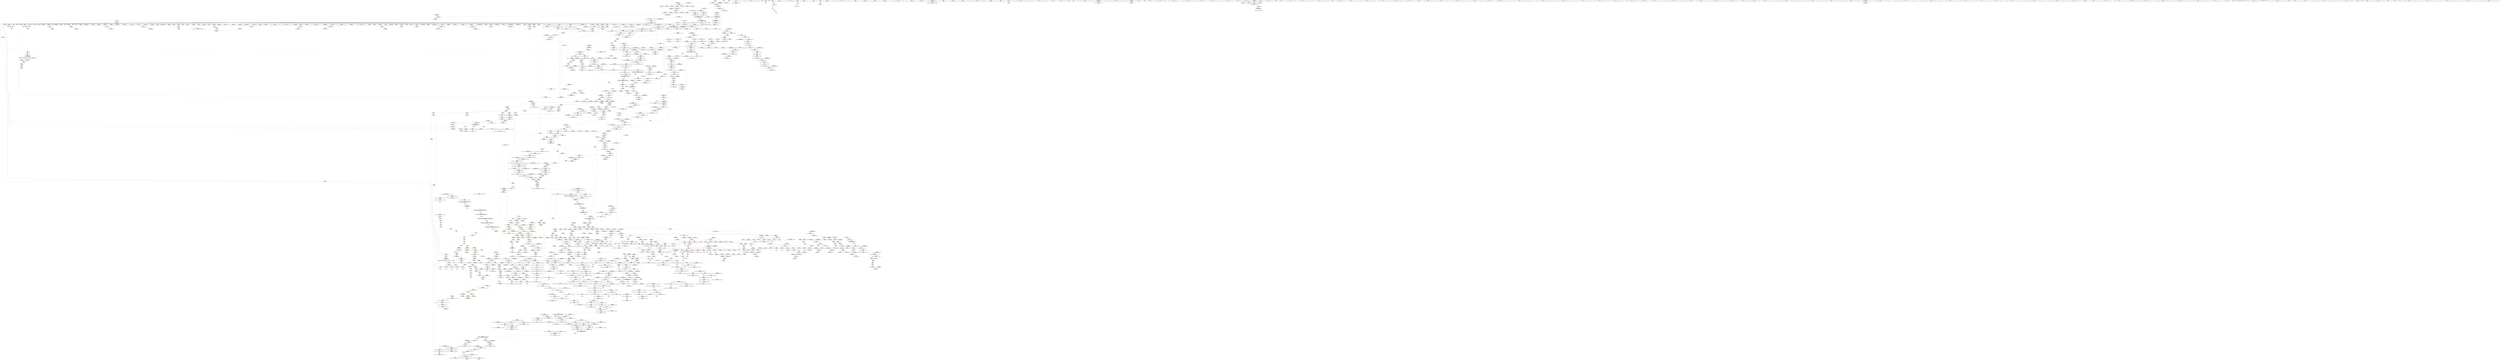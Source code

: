 digraph "SVFG" {
	label="SVFG";

	Node0x5556fa03e160 [shape=record,color=grey,label="{NodeID: 0\nNullPtr}"];
	Node0x5556fa03e160 -> Node0x5556fa605640[style=solid];
	Node0x5556fa03e160 -> Node0x5556fa605740[style=solid];
	Node0x5556fa03e160 -> Node0x5556fa605810[style=solid];
	Node0x5556fa03e160 -> Node0x5556fa5f9380[style=solid];
	Node0x5556fa03e160 -> Node0x5556fa5f9450[style=solid];
	Node0x5556fa03e160 -> Node0x5556fa5f9520[style=solid];
	Node0x5556fa03e160 -> Node0x5556fa5f95f0[style=solid];
	Node0x5556fa03e160 -> Node0x5556fa5f96c0[style=solid];
	Node0x5556fa03e160 -> Node0x5556fa5f9790[style=solid];
	Node0x5556fa03e160 -> Node0x5556fa5f9860[style=solid];
	Node0x5556fa03e160 -> Node0x5556fa5f9930[style=solid];
	Node0x5556fa03e160 -> Node0x5556fa5f9a00[style=solid];
	Node0x5556fa03e160 -> Node0x5556fa5f9ad0[style=solid];
	Node0x5556fa03e160 -> Node0x5556fa5f9ba0[style=solid];
	Node0x5556fa03e160 -> Node0x5556fa5f9c70[style=solid];
	Node0x5556fa03e160 -> Node0x5556fa5f9d40[style=solid];
	Node0x5556fa03e160 -> Node0x5556fa5f9e10[style=solid];
	Node0x5556fa03e160 -> Node0x5556fa5f9ee0[style=solid];
	Node0x5556fa03e160 -> Node0x5556fa5f9fb0[style=solid];
	Node0x5556fa03e160 -> Node0x5556fa5fa080[style=solid];
	Node0x5556fa03e160 -> Node0x5556fa5fa150[style=solid];
	Node0x5556fa03e160 -> Node0x5556fa5fa220[style=solid];
	Node0x5556fa03e160 -> Node0x5556fa5fa2f0[style=solid];
	Node0x5556fa03e160 -> Node0x5556fa5fa3c0[style=solid];
	Node0x5556fa03e160 -> Node0x5556fa5fa490[style=solid];
	Node0x5556fa03e160 -> Node0x5556fa5fa560[style=solid];
	Node0x5556fa03e160 -> Node0x5556fa5fa630[style=solid];
	Node0x5556fa03e160 -> Node0x5556fa5fa700[style=solid];
	Node0x5556fa03e160 -> Node0x5556fa5fa7d0[style=solid];
	Node0x5556fa03e160 -> Node0x5556fa5fa8a0[style=solid];
	Node0x5556fa03e160 -> Node0x5556fa5fa970[style=solid];
	Node0x5556fa03e160 -> Node0x5556fa5faa40[style=solid];
	Node0x5556fa03e160 -> Node0x5556fa5fab10[style=solid];
	Node0x5556fa03e160 -> Node0x5556fa5fabe0[style=solid];
	Node0x5556fa03e160 -> Node0x5556fa5facb0[style=solid];
	Node0x5556fa03e160 -> Node0x5556fa5fad80[style=solid];
	Node0x5556fa03e160 -> Node0x5556fa5fae50[style=solid];
	Node0x5556fa03e160 -> Node0x5556fa5faf20[style=solid];
	Node0x5556fa03e160 -> Node0x5556fa5faff0[style=solid];
	Node0x5556fa03e160 -> Node0x5556fa5fb0c0[style=solid];
	Node0x5556fa03e160 -> Node0x5556fa5fb190[style=solid];
	Node0x5556fa03e160 -> Node0x5556fa5fb260[style=solid];
	Node0x5556fa03e160 -> Node0x5556fa5fb330[style=solid];
	Node0x5556fa03e160 -> Node0x5556fa5fb400[style=solid];
	Node0x5556fa03e160 -> Node0x5556fa5fb4d0[style=solid];
	Node0x5556fa03e160 -> Node0x5556fa5fb5a0[style=solid];
	Node0x5556fa03e160 -> Node0x5556fa5fb670[style=solid];
	Node0x5556fa03e160 -> Node0x5556fa5fb740[style=solid];
	Node0x5556fa03e160 -> Node0x5556fa5fb810[style=solid];
	Node0x5556fa03e160 -> Node0x5556fa5fb8e0[style=solid];
	Node0x5556fa03e160 -> Node0x5556fa5fb9b0[style=solid];
	Node0x5556fa03e160 -> Node0x5556fa5fba80[style=solid];
	Node0x5556fa03e160 -> Node0x5556fa5fbb50[style=solid];
	Node0x5556fa03e160 -> Node0x5556fa5fbc20[style=solid];
	Node0x5556fa03e160 -> Node0x5556fa5fbcf0[style=solid];
	Node0x5556fa03e160 -> Node0x5556fa5fbdc0[style=solid];
	Node0x5556fa03e160 -> Node0x5556fa5fbe90[style=solid];
	Node0x5556fa03e160 -> Node0x5556fa5fbf60[style=solid];
	Node0x5556fa03e160 -> Node0x5556fa5fc030[style=solid];
	Node0x5556fa03e160 -> Node0x5556fa5fc100[style=solid];
	Node0x5556fa03e160 -> Node0x5556fa5fc1d0[style=solid];
	Node0x5556fa03e160 -> Node0x5556fa5fc2a0[style=solid];
	Node0x5556fa03e160 -> Node0x5556fa636890[style=solid];
	Node0x5556fa03e160 -> Node0x5556fa63ad00[style=solid];
	Node0x5556fa03e160 -> Node0x5556fa63add0[style=solid];
	Node0x5556fa03e160 -> Node0x5556fa63aea0[style=solid];
	Node0x5556fa03e160 -> Node0x5556fa63e9f0[style=solid];
	Node0x5556fa03e160 -> Node0x5556fa63eac0[style=solid];
	Node0x5556fa03e160 -> Node0x5556fa63eb90[style=solid];
	Node0x5556fa03e160 -> Node0x5556f9db6c70[style=solid];
	Node0x5556fa03e160 -> Node0x5556f9db6d40[style=solid];
	Node0x5556fa03e160 -> Node0x5556fa6747f0[style=solid];
	Node0x5556fa03e160 -> Node0x5556fa674df0[style=solid];
	Node0x5556fa03e160:s64 -> Node0x5556fa6565a0[style=solid,color=red];
	Node0x5556fa03e160:s64 -> Node0x5556fa655550[style=solid,color=red];
	Node0x5556fa5fc370 [shape=record,color=black,label="{NodeID: 443\n9\<--8\n\<--A\nCan only get source location for instruction, argument, global var or function.}"];
	Node0x5556fa64e550 [shape=record,color=black,label="{NodeID: 3100\n2149 = PHI(1144, )\n|{<s0>156}}"];
	Node0x5556fa64e550:s0 -> Node0x5556fa654750[style=solid,color=red];
	Node0x5556fa60b8c0 [shape=record,color=red,label="{NodeID: 886\n710\<--700\n\<--__b.addr\n_ZSt3maxIiERKT_S2_S2_\n}"];
	Node0x5556fa60b8c0 -> Node0x5556fa639e60[style=solid];
	Node0x5556fa641ab0 [shape=record,color=blue,label="{NodeID: 1329\n1893\<--1887\n__result.addr\<--__result\n_ZSt22__uninitialized_copy_aIN9__gnu_cxx17__normal_iteratorIPKiSt6vectorIiSaIiEEEEPiiET0_T_SA_S9_RSaIT1_E\n}"];
	Node0x5556fa641ab0 -> Node0x5556fa632ae0[style=dashed];
	Node0x5556fa5f4a30 [shape=record,color=green,label="{NodeID: 222\n1366\<--1367\nexn.slot\<--exn.slot_field_insensitive\n_ZNSt12_Vector_baseISt6vectorIiSaIiEESaIS2_EED2Ev\n}"];
	Node0x5556fa5f4a30 -> Node0x5556fa62f6e0[style=solid];
	Node0x5556fa5f4a30 -> Node0x5556fa63e6b0[style=solid];
	Node0x5556fa617e40 [shape=record,color=purple,label="{NodeID: 665\n1376\<--1371\n_M_end_of_storage\<--this1\n_ZNSt12_Vector_baseISt6vectorIiSaIiEESaIS2_EED2Ev\n}"];
	Node0x5556fa617e40 -> Node0x5556fa62f880[style=solid];
	Node0x5556fa636690 [shape=record,color=blue,label="{NodeID: 1108\n2388\<--21\nllvm.global_ctors_0\<--\nGlob }"];
	Node0x5556fa5ec2a0 [shape=record,color=green,label="{NodeID: 1\n7\<--1\n__dso_handle\<--dummyObj\nGlob }"];
	Node0x5556fa5fc470 [shape=record,color=black,label="{NodeID: 444\n49\<--12\nmain_ret\<--\nmain\n}"];
	Node0x5556fa64e690 [shape=record,color=black,label="{NodeID: 3101\n2150 = PHI(2168, )\n}"];
	Node0x5556fa64e690 -> Node0x5556fa613d80[style=solid];
	Node0x5556fa60b990 [shape=record,color=red,label="{NodeID: 887\n705\<--704\n\<--\n_ZSt3maxIiERKT_S2_S2_\n}"];
	Node0x5556fa60b990 -> Node0x5556fa674970[style=solid];
	Node0x5556fa641b80 [shape=record,color=blue,label="{NodeID: 1330\n1895\<--1888\n.addr\<--\n_ZSt22__uninitialized_copy_aIN9__gnu_cxx17__normal_iteratorIPKiSt6vectorIiSaIiEEEEPiiET0_T_SA_S9_RSaIT1_E\n}"];
	Node0x5556fa5f4b00 [shape=record,color=green,label="{NodeID: 223\n1368\<--1369\nehselector.slot\<--ehselector.slot_field_insensitive\n_ZNSt12_Vector_baseISt6vectorIiSaIiEESaIS2_EED2Ev\n}"];
	Node0x5556fa5f4b00 -> Node0x5556fa63e780[style=solid];
	Node0x5556fa617f10 [shape=record,color=purple,label="{NodeID: 666\n1378\<--1371\n_M_impl3\<--this1\n_ZNSt12_Vector_baseISt6vectorIiSaIiEESaIS2_EED2Ev\n}"];
	Node0x5556fa636790 [shape=record,color=blue,label="{NodeID: 1109\n2389\<--22\nllvm.global_ctors_1\<--_GLOBAL__sub_I_VarunRaiko_1_0.cpp\nGlob }"];
	Node0x5556fa5ec330 [shape=record,color=green,label="{NodeID: 2\n12\<--1\n\<--dummyObj\nCan only get source location for instruction, argument, global var or function.|{<s0>14|<s1>14|<s2>14}}"];
	Node0x5556fa5ec330:s0 -> Node0x5556fa64f530[style=solid,color=red];
	Node0x5556fa5ec330:s1 -> Node0x5556fa64f6f0[style=solid,color=red];
	Node0x5556fa5ec330:s2 -> Node0x5556fa64f8b0[style=solid,color=red];
	Node0x5556fa5fc540 [shape=record,color=black,label="{NodeID: 445\n33\<--34\n\<--_ZNSt8ios_base4InitD1Ev\nCan only get source location for instruction, argument, global var or function.}"];
	Node0x5556fa64e7d0 [shape=record,color=black,label="{NodeID: 3102\n2187 = PHI(2202, )\n}"];
	Node0x5556fa64e7d0 -> Node0x5556fa6140c0[style=solid];
	Node0x5556fa60ba60 [shape=record,color=red,label="{NodeID: 888\n707\<--706\n\<--\n_ZSt3maxIiERKT_S2_S2_\n}"];
	Node0x5556fa60ba60 -> Node0x5556fa674970[style=solid];
	Node0x5556fa6e62d0 [shape=record,color=yellow,style=double,label="{NodeID: 2438\n28V_1 = ENCHI(MR_28V_0)\npts\{610000 \}\nFun[_ZNSt6vectorIS_IiSaIiEESaIS1_EEixEm]}"];
	Node0x5556fa6e62d0 -> Node0x5556fa609ab0[style=dashed];
	Node0x5556fa641c50 [shape=record,color=blue, style = dotted,label="{NodeID: 1331\n2391\<--2393\noffset_0\<--dummyVal\n_ZSt22__uninitialized_copy_aIN9__gnu_cxx17__normal_iteratorIPKiSt6vectorIiSaIiEEEEPiiET0_T_SA_S9_RSaIT1_E\n}"];
	Node0x5556fa641c50 -> Node0x5556fa632bb0[style=dashed];
	Node0x5556fa5f4bd0 [shape=record,color=green,label="{NodeID: 224\n1387\<--1388\n_ZNSt12_Vector_baseISt6vectorIiSaIiEESaIS2_EE13_M_deallocateEPS2_m\<--_ZNSt12_Vector_baseISt6vectorIiSaIiEESaIS2_EE13_M_deallocateEPS2_m_field_insensitive\n}"];
	Node0x5556fa617fe0 [shape=record,color=purple,label="{NodeID: 667\n1379\<--1371\n_M_start4\<--this1\n_ZNSt12_Vector_baseISt6vectorIiSaIiEESaIS2_EED2Ev\n}"];
	Node0x5556fa617fe0 -> Node0x5556fa62f950[style=solid];
	Node0x5556fa636890 [shape=record,color=blue, style = dotted,label="{NodeID: 1110\n2390\<--3\nllvm.global_ctors_2\<--dummyVal\nGlob }"];
	Node0x5556fa5ec5e0 [shape=record,color=green,label="{NodeID: 3\n16\<--1\n.str\<--dummyObj\nGlob }"];
	Node0x5556fa5fc640 [shape=record,color=black,label="{NodeID: 446\n107\<--106\nidxprom\<--\nmain\n}"];
	Node0x5556fa64e910 [shape=record,color=black,label="{NodeID: 3103\n2197 = PHI(2246, )\n}"];
	Node0x5556fa64e910 -> Node0x5556fa634340[style=solid];
	Node0x5556fa60bb30 [shape=record,color=red,label="{NodeID: 889\n723\<--720\nthis1\<--this.addr\n_ZN9__gnu_cxx13new_allocatorIiEC2Ev\n}"];
	Node0x5556fa641d20 [shape=record,color=blue, style = dotted,label="{NodeID: 1332\n2394\<--2396\noffset_0\<--dummyVal\n_ZSt22__uninitialized_copy_aIN9__gnu_cxx17__normal_iteratorIPKiSt6vectorIiSaIiEEEEPiiET0_T_SA_S9_RSaIT1_E\n}"];
	Node0x5556fa641d20 -> Node0x5556fa632c80[style=dashed];
	Node0x5556fa5f4cd0 [shape=record,color=green,label="{NodeID: 225\n1406\<--1407\nthis.addr\<--this.addr_field_insensitive\n_ZNSt12_Vector_baseISt6vectorIiSaIiEESaIS2_EE12_Vector_implC2ERKS3_\n}"];
	Node0x5556fa5f4cd0 -> Node0x5556fa62fa20[style=solid];
	Node0x5556fa5f4cd0 -> Node0x5556fa63e850[style=solid];
	Node0x5556fa6180b0 [shape=record,color=purple,label="{NodeID: 668\n1389\<--1371\n_M_impl5\<--this1\n_ZNSt12_Vector_baseISt6vectorIiSaIiEESaIS2_EED2Ev\n|{<s0>96}}"];
	Node0x5556fa6180b0:s0 -> Node0x5556fa64eb90[style=solid,color=red];
	Node0x5556fa636990 [shape=record,color=blue,label="{NodeID: 1111\n50\<--12\nretval\<--\nmain\n}"];
	Node0x5556fa5ec670 [shape=record,color=green,label="{NodeID: 4\n18\<--1\n.str.1\<--dummyObj\nGlob }"];
	Node0x5556fa5fc710 [shape=record,color=black,label="{NodeID: 447\n110\<--109\nidxprom3\<--\nmain\n}"];
	Node0x5556fa64ea50 [shape=record,color=black,label="{NodeID: 3104\n2284 = PHI(1728, )\n|{<s0>162}}"];
	Node0x5556fa64ea50:s0 -> Node0x5556fa6549d0[style=solid,color=red];
	Node0x5556fa60bc00 [shape=record,color=red,label="{NodeID: 890\n730\<--727\nthis1\<--this.addr\n_ZN9__gnu_cxx13new_allocatorIiED2Ev\n}"];
	Node0x5556fa641df0 [shape=record,color=blue,label="{NodeID: 1333\n1929\<--1926\nthis.addr\<--this\n_ZNKSt6vectorIiSaIiEE5beginEv\n}"];
	Node0x5556fa641df0 -> Node0x5556fa632d50[style=dashed];
	Node0x5556fa5f4da0 [shape=record,color=green,label="{NodeID: 226\n1408\<--1409\n__a.addr\<--__a.addr_field_insensitive\n_ZNSt12_Vector_baseISt6vectorIiSaIiEESaIS2_EE12_Vector_implC2ERKS3_\n}"];
	Node0x5556fa5f4da0 -> Node0x5556fa62faf0[style=solid];
	Node0x5556fa5f4da0 -> Node0x5556fa63e920[style=solid];
	Node0x5556fa618180 [shape=record,color=purple,label="{NodeID: 669\n1397\<--1371\n_M_impl6\<--this1\n_ZNSt12_Vector_baseISt6vectorIiSaIiEESaIS2_EED2Ev\n|{<s0>97}}"];
	Node0x5556fa618180:s0 -> Node0x5556fa64eb90[style=solid,color=red];
	Node0x5556fa636a60 [shape=record,color=blue,label="{NodeID: 1112\n54\<--12\ntest\<--\nmain\n}"];
	Node0x5556fa636a60 -> Node0x5556fa6c8e40[style=dashed];
	Node0x5556fa5ec700 [shape=record,color=green,label="{NodeID: 5\n21\<--1\n\<--dummyObj\nCan only get source location for instruction, argument, global var or function.}"];
	Node0x5556fa5fc7e0 [shape=record,color=black,label="{NodeID: 448\n116\<--115\nconv\<--\nmain\n|{<s0>10}}"];
	Node0x5556fa5fc7e0:s0 -> Node0x5556fa656050[style=solid,color=red];
	Node0x5556fa64eb90 [shape=record,color=black,label="{NodeID: 3105\n1458 = PHI(1308, 1389, 1397, )\n0th arg _ZNSt12_Vector_baseISt6vectorIiSaIiEESaIS2_EE12_Vector_implD2Ev }"];
	Node0x5556fa64eb90 -> Node0x5556fa63f070[style=solid];
	Node0x5556fa60bcd0 [shape=record,color=red,label="{NodeID: 891\n749\<--736\nthis1\<--this.addr\n_ZNSt12_Vector_baseIiSaIiEEC2EmRKS0_\n|{|<s1>62}}"];
	Node0x5556fa60bcd0 -> Node0x5556fa615f60[style=solid];
	Node0x5556fa60bcd0:s1 -> Node0x5556fa658f90[style=solid,color=red];
	Node0x5556fa641ec0 [shape=record,color=blue,label="{NodeID: 1334\n1931\<--1938\nref.tmp\<--\n_ZNKSt6vectorIiSaIiEE5beginEv\n|{<s0>136}}"];
	Node0x5556fa641ec0:s0 -> Node0x5556fa6d9720[style=dashed,color=red];
	Node0x5556fa5f4e70 [shape=record,color=green,label="{NodeID: 227\n1416\<--1417\n_ZNSaISt6vectorIiSaIiEEEC2ERKS2_\<--_ZNSaISt6vectorIiSaIiEEEC2ERKS2__field_insensitive\n}"];
	Node0x5556fa618250 [shape=record,color=purple,label="{NodeID: 670\n1418\<--1412\n_M_start\<--this1\n_ZNSt12_Vector_baseISt6vectorIiSaIiEESaIS2_EE12_Vector_implC2ERKS3_\n}"];
	Node0x5556fa618250 -> Node0x5556fa63e9f0[style=solid];
	Node0x5556fa636b30 [shape=record,color=blue,label="{NodeID: 1113\n52\<--88\nT\<--dec\nmain\n}"];
	Node0x5556fa636b30 -> Node0x5556fa606370[style=dashed];
	Node0x5556fa636b30 -> Node0x5556fa636b30[style=dashed];
	Node0x5556fa5ec790 [shape=record,color=green,label="{NodeID: 6\n76\<--1\n\<--dummyObj\nCan only get source location for instruction, argument, global var or function.}"];
	Node0x5556fa5fc8b0 [shape=record,color=black,label="{NodeID: 449\n118\<--117\nconv5\<--\nmain\n|{<s0>8}}"];
	Node0x5556fa5fc8b0:s0 -> Node0x5556fa653c10[style=solid,color=red];
	Node0x5556fa64ee70 [shape=record,color=black,label="{NodeID: 3106\n1926 = PHI(1795, )\n0th arg _ZNKSt6vectorIiSaIiEE5beginEv }"];
	Node0x5556fa64ee70 -> Node0x5556fa641df0[style=solid];
	Node0x5556fa60bda0 [shape=record,color=red,label="{NodeID: 892\n755\<--738\n\<--__n.addr\n_ZNSt12_Vector_baseIiSaIiEEC2EmRKS0_\n|{<s0>62}}"];
	Node0x5556fa60bda0:s0 -> Node0x5556fa6590d0[style=solid,color=red];
	Node0x5556fa641f90 [shape=record,color=blue,label="{NodeID: 1335\n1950\<--1947\nthis.addr\<--this\n_ZNKSt6vectorIiSaIiEE3endEv\n}"];
	Node0x5556fa641f90 -> Node0x5556fa632fc0[style=dashed];
	Node0x5556fa5f4f70 [shape=record,color=green,label="{NodeID: 228\n1428\<--1429\nthis.addr\<--this.addr_field_insensitive\n_ZNSt12_Vector_baseISt6vectorIiSaIiEESaIS2_EE17_M_create_storageEm\n}"];
	Node0x5556fa5f4f70 -> Node0x5556fa62fbc0[style=solid];
	Node0x5556fa5f4f70 -> Node0x5556fa63ec60[style=solid];
	Node0x5556fa618320 [shape=record,color=purple,label="{NodeID: 671\n1420\<--1412\n_M_finish\<--this1\n_ZNSt12_Vector_baseISt6vectorIiSaIiEESaIS2_EE12_Vector_implC2ERKS3_\n}"];
	Node0x5556fa618320 -> Node0x5556fa63eac0[style=solid];
	Node0x5556fa636c00 [shape=record,color=blue,label="{NodeID: 1114\n54\<--94\ntest\<--inc\nmain\n}"];
	Node0x5556fa636c00 -> Node0x5556fa606510[style=dashed];
	Node0x5556fa636c00 -> Node0x5556fa6c8e40[style=dashed];
	Node0x5556fa5ecfd0 [shape=record,color=green,label="{NodeID: 7\n77\<--1\n\<--dummyObj\nCan only get source location for instruction, argument, global var or function.}"];
	Node0x5556fa5fc980 [shape=record,color=black,label="{NodeID: 450\n145\<--144\nidxprom14\<--\nmain\n}"];
	Node0x5556fa64ef80 [shape=record,color=black,label="{NodeID: 3107\n1062 = PHI(1054, )\n0th arg _ZNSt22__uninitialized_fill_nILb1EE15__uninit_fill_nIPimiEET_S3_T0_RKT1_ }"];
	Node0x5556fa64ef80 -> Node0x5556fa63c3c0[style=solid];
	Node0x5556fa60be70 [shape=record,color=red,label="{NodeID: 893\n751\<--740\n\<--__a.addr\n_ZNSt12_Vector_baseIiSaIiEEC2EmRKS0_\n|{<s0>61}}"];
	Node0x5556fa60be70:s0 -> Node0x5556fa652ed0[style=solid,color=red];
	Node0x5556fa642060 [shape=record,color=blue,label="{NodeID: 1336\n1952\<--1959\nref.tmp\<--\n_ZNKSt6vectorIiSaIiEE3endEv\n|{<s0>137}}"];
	Node0x5556fa642060:s0 -> Node0x5556fa6d9720[style=dashed,color=red];
	Node0x5556fa5fd3a0 [shape=record,color=green,label="{NodeID: 229\n1430\<--1431\n__n.addr\<--__n.addr_field_insensitive\n_ZNSt12_Vector_baseISt6vectorIiSaIiEESaIS2_EE17_M_create_storageEm\n}"];
	Node0x5556fa5fd3a0 -> Node0x5556fa62fc90[style=solid];
	Node0x5556fa5fd3a0 -> Node0x5556fa62fd60[style=solid];
	Node0x5556fa5fd3a0 -> Node0x5556fa63ed30[style=solid];
	Node0x5556fa6183f0 [shape=record,color=purple,label="{NodeID: 672\n1422\<--1412\n_M_end_of_storage\<--this1\n_ZNSt12_Vector_baseISt6vectorIiSaIiEESaIS2_EE12_Vector_implC2ERKS3_\n}"];
	Node0x5556fa6183f0 -> Node0x5556fa63eb90[style=solid];
	Node0x5556fa636cd0 [shape=record,color=blue,label="{NodeID: 1115\n58\<--12\nans\<--\nmain\n}"];
	Node0x5556fa636cd0 -> Node0x5556fa6c9840[style=dashed];
	Node0x5556fa5ed060 [shape=record,color=green,label="{NodeID: 8\n78\<--1\n\<--dummyObj\nCan only get source location for instruction, argument, global var or function.}"];
	Node0x5556fa5fca50 [shape=record,color=black,label="{NodeID: 451\n148\<--147\nidxprom16\<--\nmain\n}"];
	Node0x5556fa64f090 [shape=record,color=black,label="{NodeID: 3108\n1063 = PHI(1055, )\n1st arg _ZNSt22__uninitialized_fill_nILb1EE15__uninit_fill_nIPimiEET_S3_T0_RKT1_ }"];
	Node0x5556fa64f090 -> Node0x5556fa63c490[style=solid];
	Node0x5556fa60bf40 [shape=record,color=red,label="{NodeID: 894\n769\<--742\nexn\<--exn.slot\n_ZNSt12_Vector_baseIiSaIiEEC2EmRKS0_\n}"];
	Node0x5556fa642130 [shape=record,color=blue,label="{NodeID: 1337\n1968\<--1967\n__rhs.addr\<--__rhs\n_ZNSt16allocator_traitsISaIiEE37select_on_container_copy_constructionERKS0_\n}"];
	Node0x5556fa642130 -> Node0x5556fa633230[style=dashed];
	Node0x5556fa5fd470 [shape=record,color=green,label="{NodeID: 230\n1437\<--1438\n_ZNSt12_Vector_baseISt6vectorIiSaIiEESaIS2_EE11_M_allocateEm\<--_ZNSt12_Vector_baseISt6vectorIiSaIiEESaIS2_EE11_M_allocateEm_field_insensitive\n}"];
	Node0x5556fa6184c0 [shape=record,color=purple,label="{NodeID: 673\n1439\<--1434\n_M_impl\<--this1\n_ZNSt12_Vector_baseISt6vectorIiSaIiEESaIS2_EE17_M_create_storageEm\n}"];
	Node0x5556fa636da0 [shape=record,color=blue,label="{NodeID: 1116\n56\<--104\nn\<--mul\nmain\n}"];
	Node0x5556fa636da0 -> Node0x5556fa6c9340[style=dashed];
	Node0x5556fa5ed0f0 [shape=record,color=green,label="{NodeID: 9\n89\<--1\n\<--dummyObj\nCan only get source location for instruction, argument, global var or function.}"];
	Node0x5556fa5fcb20 [shape=record,color=black,label="{NodeID: 452\n180\<--179\nidxprom19\<--\nmain\n}"];
	Node0x5556fa64f1a0 [shape=record,color=black,label="{NodeID: 3109\n1064 = PHI(1056, )\n2nd arg _ZNSt22__uninitialized_fill_nILb1EE15__uninit_fill_nIPimiEET_S3_T0_RKT1_ }"];
	Node0x5556fa64f1a0 -> Node0x5556fa63c560[style=solid];
	Node0x5556fa60c010 [shape=record,color=red,label="{NodeID: 895\n770\<--744\nsel\<--ehselector.slot\n_ZNSt12_Vector_baseIiSaIiEEC2EmRKS0_\n}"];
	Node0x5556fa642200 [shape=record,color=blue,label="{NodeID: 1338\n1977\<--1975\nthis.addr\<--this\n_ZNSaIiEC2ERKS_\n}"];
	Node0x5556fa642200 -> Node0x5556fa633300[style=dashed];
	Node0x5556fa5fd540 [shape=record,color=green,label="{NodeID: 231\n1459\<--1460\nthis.addr\<--this.addr_field_insensitive\n_ZNSt12_Vector_baseISt6vectorIiSaIiEESaIS2_EE12_Vector_implD2Ev\n}"];
	Node0x5556fa5fd540 -> Node0x5556fa62ffd0[style=solid];
	Node0x5556fa5fd540 -> Node0x5556fa63f070[style=solid];
	Node0x5556fa618590 [shape=record,color=purple,label="{NodeID: 674\n1440\<--1434\n_M_start\<--this1\n_ZNSt12_Vector_baseISt6vectorIiSaIiEESaIS2_EE17_M_create_storageEm\n}"];
	Node0x5556fa618590 -> Node0x5556fa63ee00[style=solid];
	Node0x5556fa636e70 [shape=record,color=blue,label="{NodeID: 1117\n64\<--12\nref.tmp6\<--\nmain\n|{|<s1>8}}"];
	Node0x5556fa636e70 -> Node0x5556fa6c9d40[style=dashed];
	Node0x5556fa636e70:s1 -> Node0x5556fa6da230[style=dashed,color=red];
	Node0x5556fa5ed1b0 [shape=record,color=green,label="{NodeID: 10\n95\<--1\n\<--dummyObj\nCan only get source location for instruction, argument, global var or function.}"];
	Node0x5556fa5fcbf0 [shape=record,color=black,label="{NodeID: 453\n183\<--182\nidxprom21\<--\nmain\n}"];
	Node0x5556fa64f2b0 [shape=record,color=black,label="{NodeID: 3110\n393 = PHI(60, 444, 481, )\n0th arg _Z1fRSt6vectorIS_IiSaIiEESaIS1_EEiii }"];
	Node0x5556fa64f2b0 -> Node0x5556fa638460[style=solid];
	Node0x5556fa60c0e0 [shape=record,color=red,label="{NodeID: 896\n787\<--778\nthis1\<--this.addr\n_ZNSt6vectorIiSaIiEE18_M_fill_initializeEmRKi\n}"];
	Node0x5556fa60c0e0 -> Node0x5556fa60f1f0[style=solid];
	Node0x5556fa60c0e0 -> Node0x5556fa60f2c0[style=solid];
	Node0x5556fa60c0e0 -> Node0x5556fa60f390[style=solid];
	Node0x5556fa6422d0 [shape=record,color=blue,label="{NodeID: 1339\n1979\<--1976\n__a.addr\<--__a\n_ZNSaIiEC2ERKS_\n}"];
	Node0x5556fa6422d0 -> Node0x5556fa6333d0[style=dashed];
	Node0x5556fa5fd610 [shape=record,color=green,label="{NodeID: 232\n1469\<--1470\nthis.addr\<--this.addr_field_insensitive\n_ZNSaISt6vectorIiSaIiEEEC2ERKS2_\n}"];
	Node0x5556fa5fd610 -> Node0x5556fa6300a0[style=solid];
	Node0x5556fa5fd610 -> Node0x5556fa63f140[style=solid];
	Node0x5556fa618660 [shape=record,color=purple,label="{NodeID: 675\n1442\<--1434\n_M_impl2\<--this1\n_ZNSt12_Vector_baseISt6vectorIiSaIiEESaIS2_EE17_M_create_storageEm\n}"];
	Node0x5556fa636f40 [shape=record,color=blue,label="{NodeID: 1118\n149\<--141\narrayidx17\<--call13\nmain\n}"];
	Node0x5556fa636f40 -> Node0x5556fa606850[style=dashed];
	Node0x5556fa636f40 -> Node0x5556fa6cac40[style=dashed];
	Node0x5556fa5ed2b0 [shape=record,color=green,label="{NodeID: 11\n623\<--1\n\<--dummyObj\nCan only get source location for instruction, argument, global var or function.}"];
	Node0x5556fa5fccc0 [shape=record,color=black,label="{NodeID: 454\n211\<--210\n\<--this1\n_ZNSaIiEC2Ev\n|{<s0>21}}"];
	Node0x5556fa5fccc0:s0 -> Node0x5556fa654e30[style=solid,color=red];
	Node0x5556fa64f530 [shape=record,color=black,label="{NodeID: 3111\n394 = PHI(12, 445, 482, )\n1st arg _Z1fRSt6vectorIS_IiSaIiEESaIS1_EEiii }"];
	Node0x5556fa64f530 -> Node0x5556fa638530[style=solid];
	Node0x5556fa60c1b0 [shape=record,color=red,label="{NodeID: 897\n792\<--780\n\<--__n.addr\n_ZNSt6vectorIiSaIiEE18_M_fill_initializeEmRKi\n|{<s0>65}}"];
	Node0x5556fa60c1b0:s0 -> Node0x5556fa78abd0[style=solid,color=red];
	Node0x5556fa6e6b40 [shape=record,color=yellow,style=double,label="{NodeID: 2447\n54V_1 = ENCHI(MR_54V_0)\npts\{630001 \}\nFun[_ZNKSt6vectorIiSaIiEE3endEv]}"];
	Node0x5556fa6e6b40 -> Node0x5556fa633090[style=dashed];
	Node0x5556fa6423a0 [shape=record,color=blue,label="{NodeID: 1340\n2005\<--1990\ncoerce.dive\<--__first.coerce\n_ZSt18uninitialized_copyIN9__gnu_cxx17__normal_iteratorIPKiSt6vectorIiSaIiEEEEPiET0_T_SA_S9_\n}"];
	Node0x5556fa6423a0 -> Node0x5556fa635c70[style=dashed];
	Node0x5556fa5fd6e0 [shape=record,color=green,label="{NodeID: 233\n1471\<--1472\n__a.addr\<--__a.addr_field_insensitive\n_ZNSaISt6vectorIiSaIiEEEC2ERKS2_\n}"];
	Node0x5556fa5fd6e0 -> Node0x5556fa630170[style=solid];
	Node0x5556fa5fd6e0 -> Node0x5556fa63f210[style=solid];
	Node0x5556fa618730 [shape=record,color=purple,label="{NodeID: 676\n1443\<--1434\n_M_start3\<--this1\n_ZNSt12_Vector_baseISt6vectorIiSaIiEESaIS2_EE17_M_create_storageEm\n}"];
	Node0x5556fa618730 -> Node0x5556fa62fe30[style=solid];
	Node0x5556fa6d9340 [shape=record,color=yellow,style=double,label="{NodeID: 2226\n77V_1 = ENCHI(MR_77V_0)\npts\{988 1558 \}\nFun[_ZSt24__uninitialized_fill_n_aIPSt6vectorIiSaIiEEmS2_S2_ET_S4_T0_RKT1_RSaIT2_E]|{<s0>108}}"];
	Node0x5556fa6d9340:s0 -> Node0x5556fa6e4fa0[style=dashed,color=red];
	Node0x5556fa637010 [shape=record,color=blue,label="{NodeID: 1119\n68\<--156\nexn.slot\<--\nmain\n}"];
	Node0x5556fa637010 -> Node0x5556fa6065e0[style=dashed];
	Node0x5556fa5ed3b0 [shape=record,color=green,label="{NodeID: 12\n827\<--1\n\<--dummyObj\nCan only get source location for instruction, argument, global var or function.}"];
	Node0x5556fa5fcd90 [shape=record,color=black,label="{NodeID: 455\n238\<--237\n\<--this1\n_ZNSt6vectorIiSaIiEEC2EmRKiRKS0_\n|{<s0>22}}"];
	Node0x5556fa5fcd90:s0 -> Node0x5556fa78af00[style=solid,color=red];
	Node0x5556fa64f6f0 [shape=record,color=black,label="{NodeID: 3112\n395 = PHI(12, 446, 483, )\n2nd arg _Z1fRSt6vectorIS_IiSaIiEESaIS1_EEiii }"];
	Node0x5556fa64f6f0 -> Node0x5556fa638600[style=solid];
	Node0x5556fa60c280 [shape=record,color=red,label="{NodeID: 898\n793\<--782\n\<--__value.addr\n_ZNSt6vectorIiSaIiEE18_M_fill_initializeEmRKi\n|{<s0>65}}"];
	Node0x5556fa60c280:s0 -> Node0x5556fa78ace0[style=solid,color=red];
	Node0x5556fa6e6c20 [shape=record,color=yellow,style=double,label="{NodeID: 2448\n607V_1 = ENCHI(MR_607V_0)\npts\{19490000 \}\nFun[_ZNKSt6vectorIiSaIiEE3endEv]|{<s0>137}}"];
	Node0x5556fa6e6c20:s0 -> Node0x5556fa644280[style=dashed,color=red];
	Node0x5556fa642470 [shape=record,color=blue,label="{NodeID: 1341\n2007\<--1991\ncoerce.dive1\<--__last.coerce\n_ZSt18uninitialized_copyIN9__gnu_cxx17__normal_iteratorIPKiSt6vectorIiSaIiEEEEPiET0_T_SA_S9_\n}"];
	Node0x5556fa642470 -> Node0x5556fa635d40[style=dashed];
	Node0x5556fa5fd7b0 [shape=record,color=green,label="{NodeID: 234\n1480\<--1481\n_ZN9__gnu_cxx13new_allocatorISt6vectorIiSaIiEEEC2ERKS4_\<--_ZN9__gnu_cxx13new_allocatorISt6vectorIiSaIiEEEC2ERKS4__field_insensitive\n}"];
	Node0x5556fa618800 [shape=record,color=purple,label="{NodeID: 677\n1445\<--1434\n_M_impl4\<--this1\n_ZNSt12_Vector_baseISt6vectorIiSaIiEESaIS2_EE17_M_create_storageEm\n}"];
	Node0x5556fa6d9450 [shape=record,color=yellow,style=double,label="{NodeID: 2227\n34V_1 = ENCHI(MR_34V_0)\npts\{630000 630001 \}\nFun[_ZSt24__uninitialized_fill_n_aIPSt6vectorIiSaIiEEmS2_S2_ET_S4_T0_RKT1_RSaIT2_E]|{<s0>108}}"];
	Node0x5556fa6d9450:s0 -> Node0x5556fa6e50b0[style=dashed,color=red];
	Node0x5556fa6370e0 [shape=record,color=blue,label="{NodeID: 1120\n70\<--158\nehselector.slot\<--\nmain\n}"];
	Node0x5556fa6370e0 -> Node0x5556fa6066b0[style=dashed];
	Node0x5556fa5ed4b0 [shape=record,color=green,label="{NodeID: 13\n933\<--1\n\<--dummyObj\nCan only get source location for instruction, argument, global var or function.}"];
	Node0x5556fa5fce60 [shape=record,color=black,label="{NodeID: 456\n255\<--237\n\<--this1\n_ZNSt6vectorIiSaIiEEC2EmRKiRKS0_\n|{<s0>24}}"];
	Node0x5556fa5fce60:s0 -> Node0x5556fa655b90[style=solid,color=red];
	Node0x5556fa64f8b0 [shape=record,color=black,label="{NodeID: 3113\n396 = PHI(12, 447, 485, )\n3rd arg _Z1fRSt6vectorIS_IiSaIiEESaIS1_EEiii }"];
	Node0x5556fa64f8b0 -> Node0x5556fa6386d0[style=solid];
	Node0x5556fa60c350 [shape=record,color=red,label="{NodeID: 899\n791\<--790\n\<--_M_start\n_ZNSt6vectorIiSaIiEE18_M_fill_initializeEmRKi\n|{<s0>65}}"];
	Node0x5556fa60c350:s0 -> Node0x5556fa78aac0[style=solid,color=red];
	Node0x5556fa642540 [shape=record,color=blue,label="{NodeID: 1342\n1997\<--1992\n__result.addr\<--__result\n_ZSt18uninitialized_copyIN9__gnu_cxx17__normal_iteratorIPKiSt6vectorIiSaIiEEEEPiET0_T_SA_S9_\n}"];
	Node0x5556fa642540 -> Node0x5556fa6334a0[style=dashed];
	Node0x5556fa5fd8b0 [shape=record,color=green,label="{NodeID: 235\n1486\<--1487\nthis.addr\<--this.addr_field_insensitive\n_ZN9__gnu_cxx13new_allocatorISt6vectorIiSaIiEEEC2ERKS4_\n}"];
	Node0x5556fa5fd8b0 -> Node0x5556fa630240[style=solid];
	Node0x5556fa5fd8b0 -> Node0x5556fa63f2e0[style=solid];
	Node0x5556fa6188d0 [shape=record,color=purple,label="{NodeID: 678\n1446\<--1434\n_M_finish\<--this1\n_ZNSt12_Vector_baseISt6vectorIiSaIiEESaIS2_EE17_M_create_storageEm\n}"];
	Node0x5556fa6188d0 -> Node0x5556fa63eed0[style=solid];
	Node0x5556fa6371b0 [shape=record,color=blue,label="{NodeID: 1121\n68\<--162\nexn.slot\<--\nmain\n}"];
	Node0x5556fa6371b0 -> Node0x5556fa6065e0[style=dashed];
	Node0x5556fa5ed5b0 [shape=record,color=green,label="{NodeID: 14\n1000\<--1\n\<--dummyObj\nCan only get source location for instruction, argument, global var or function.}"];
	Node0x5556fa5fcf30 [shape=record,color=black,label="{NodeID: 457\n275\<--274\n\<--this1\n_ZNSaISt6vectorIiSaIiEEEC2Ev\n|{<s0>25}}"];
	Node0x5556fa5fcf30:s0 -> Node0x5556fa78b2f0[style=solid,color=red];
	Node0x5556fa64fa70 [shape=record,color=black,label="{NodeID: 3114\n2270 = PHI(1744, )\n0th arg _ZNSt12_Destroy_auxILb0EE9__destroyIPSt6vectorIiSaIiEEEEvT_S6_ }"];
	Node0x5556fa64fa70 -> Node0x5556fa644350[style=solid];
	Node0x5556fa60c420 [shape=record,color=red,label="{NodeID: 900\n813\<--806\nthis1\<--this.addr\n_ZNSt12_Vector_baseIiSaIiEED2Ev\n|{|<s8>66}}"];
	Node0x5556fa60c420 -> Node0x5556fa616370[style=solid];
	Node0x5556fa60c420 -> Node0x5556fa616440[style=solid];
	Node0x5556fa60c420 -> Node0x5556fa616510[style=solid];
	Node0x5556fa60c420 -> Node0x5556fa6165e0[style=solid];
	Node0x5556fa60c420 -> Node0x5556fa6166b0[style=solid];
	Node0x5556fa60c420 -> Node0x5556fa616780[style=solid];
	Node0x5556fa60c420 -> Node0x5556fa616850[style=solid];
	Node0x5556fa60c420 -> Node0x5556fa616920[style=solid];
	Node0x5556fa60c420:s8 -> Node0x5556fa65a440[style=solid,color=red];
	Node0x5556fa642610 [shape=record,color=blue,label="{NodeID: 1343\n1999\<--1053\n__assignable\<--\n_ZSt18uninitialized_copyIN9__gnu_cxx17__normal_iteratorIPKiSt6vectorIiSaIiEEEEPiET0_T_SA_S9_\n}"];
	Node0x5556fa5fd980 [shape=record,color=green,label="{NodeID: 236\n1488\<--1489\n.addr\<--.addr_field_insensitive\n_ZN9__gnu_cxx13new_allocatorISt6vectorIiSaIiEEEC2ERKS4_\n}"];
	Node0x5556fa5fd980 -> Node0x5556fa63f3b0[style=solid];
	Node0x5556fa6189a0 [shape=record,color=purple,label="{NodeID: 679\n1448\<--1434\n_M_impl5\<--this1\n_ZNSt12_Vector_baseISt6vectorIiSaIiEESaIS2_EE17_M_create_storageEm\n}"];
	Node0x5556fa637280 [shape=record,color=blue,label="{NodeID: 1122\n70\<--164\nehselector.slot\<--\nmain\n}"];
	Node0x5556fa637280 -> Node0x5556fa6066b0[style=dashed];
	Node0x5556fa5ed6b0 [shape=record,color=green,label="{NodeID: 15\n1053\<--1\n\<--dummyObj\nCan only get source location for instruction, argument, global var or function.}"];
	Node0x5556fa5fd000 [shape=record,color=black,label="{NodeID: 458\n302\<--301\n\<--this1\n_ZNSt6vectorIS_IiSaIiEESaIS1_EEC2EmRKS1_RKS2_\n|{<s0>26}}"];
	Node0x5556fa5fd000:s0 -> Node0x5556fa658bd0[style=solid,color=red];
	Node0x5556fa64fb80 [shape=record,color=black,label="{NodeID: 3115\n2271 = PHI(1745, )\n1st arg _ZNSt12_Destroy_auxILb0EE9__destroyIPSt6vectorIiSaIiEEEEvT_S6_ }"];
	Node0x5556fa64fb80 -> Node0x5556fa644420[style=solid];
	Node0x5556fa60c4f0 [shape=record,color=red,label="{NodeID: 901\n842\<--808\nexn\<--exn.slot\n_ZNSt12_Vector_baseIiSaIiEED2Ev\n|{<s0>69}}"];
	Node0x5556fa60c4f0:s0 -> Node0x5556fa78a250[style=solid,color=red];
	Node0x5556fa6e6ef0 [shape=record,color=yellow,style=double,label="{NodeID: 2451\n16V_1 = ENCHI(MR_16V_0)\npts\{65 \}\nFun[_ZSt24__uninitialized_fill_n_aIPimiiET_S1_T0_RKT1_RSaIT2_E]|{<s0>78}}"];
	Node0x5556fa6e6ef0:s0 -> Node0x5556fa6d8640[style=dashed,color=red];
	Node0x5556fa6426e0 [shape=record,color=blue, style = dotted,label="{NodeID: 1344\n2397\<--2399\noffset_0\<--dummyVal\n_ZSt18uninitialized_copyIN9__gnu_cxx17__normal_iteratorIPKiSt6vectorIiSaIiEEEEPiET0_T_SA_S9_\n}"];
	Node0x5556fa6426e0 -> Node0x5556fa633570[style=dashed];
	Node0x5556fa5fda50 [shape=record,color=green,label="{NodeID: 237\n1497\<--1498\nthis.addr\<--this.addr_field_insensitive\n_ZNSt12_Vector_baseISt6vectorIiSaIiEESaIS2_EE11_M_allocateEm\n}"];
	Node0x5556fa5fda50 -> Node0x5556fa630310[style=solid];
	Node0x5556fa5fda50 -> Node0x5556fa63f480[style=solid];
	Node0x5556fa618a70 [shape=record,color=purple,label="{NodeID: 680\n1449\<--1434\n_M_start6\<--this1\n_ZNSt12_Vector_baseISt6vectorIiSaIiEESaIS2_EE17_M_create_storageEm\n}"];
	Node0x5556fa618a70 -> Node0x5556fa62ff00[style=solid];
	Node0x5556fa6d9720 [shape=record,color=yellow,style=double,label="{NodeID: 2230\n330V_1 = ENCHI(MR_330V_0)\npts\{1932 1953 \}\nFun[_ZN9__gnu_cxx17__normal_iteratorIPKiSt6vectorIiSaIiEEEC2ERKS2_]}"];
	Node0x5556fa6d9720 -> Node0x5556fa634d00[style=dashed];
	Node0x5556fa637350 [shape=record,color=blue,label="{NodeID: 1123\n68\<--172\nexn.slot\<--\nmain\n}"];
	Node0x5556fa637350 -> Node0x5556fa6065e0[style=dashed];
	Node0x5556fa5ed7b0 [shape=record,color=green,label="{NodeID: 16\n1136\<--1\n\<--dummyObj\nCan only get source location for instruction, argument, global var or function.}"];
	Node0x5556fa5fd0d0 [shape=record,color=black,label="{NodeID: 459\n319\<--301\n\<--this1\n_ZNSt6vectorIS_IiSaIiEESaIS1_EEC2EmRKS1_RKS2_\n|{<s0>28}}"];
	Node0x5556fa5fd0d0:s0 -> Node0x5556fa65b730[style=solid,color=red];
	Node0x5556fa64fc90 [shape=record,color=black,label="{NodeID: 3116\n1233 = PHI(353, )\n0th arg _ZSt8_DestroyIPiiEvT_S1_RSaIT0_E }"];
	Node0x5556fa64fc90 -> Node0x5556fa63d740[style=solid];
	Node0x5556fa60c5c0 [shape=record,color=red,label="{NodeID: 902\n816\<--815\n\<--_M_start\n_ZNSt12_Vector_baseIiSaIiEED2Ev\n|{<s0>66}}"];
	Node0x5556fa60c5c0:s0 -> Node0x5556fa65a550[style=solid,color=red];
	Node0x5556fa6e7000 [shape=record,color=yellow,style=double,label="{NodeID: 2452\n22V_1 = ENCHI(MR_22V_0)\npts\{988 \}\nFun[_ZSt24__uninitialized_fill_n_aIPimiiET_S1_T0_RKT1_RSaIT2_E]|{<s0>78}}"];
	Node0x5556fa6e7000:s0 -> Node0x5556fa6d8750[style=dashed,color=red];
	Node0x5556fa6427b0 [shape=record,color=blue, style = dotted,label="{NodeID: 1345\n2400\<--2402\noffset_0\<--dummyVal\n_ZSt18uninitialized_copyIN9__gnu_cxx17__normal_iteratorIPKiSt6vectorIiSaIiEEEEPiET0_T_SA_S9_\n}"];
	Node0x5556fa6427b0 -> Node0x5556fa633640[style=dashed];
	Node0x5556fa5fdb20 [shape=record,color=green,label="{NodeID: 238\n1499\<--1500\n__n.addr\<--__n.addr_field_insensitive\n_ZNSt12_Vector_baseISt6vectorIiSaIiEESaIS2_EE11_M_allocateEm\n}"];
	Node0x5556fa5fdb20 -> Node0x5556fa6303e0[style=solid];
	Node0x5556fa5fdb20 -> Node0x5556fa6304b0[style=solid];
	Node0x5556fa5fdb20 -> Node0x5556fa63f550[style=solid];
	Node0x5556fa618b40 [shape=record,color=purple,label="{NodeID: 681\n1453\<--1434\n_M_impl7\<--this1\n_ZNSt12_Vector_baseISt6vectorIiSaIiEESaIS2_EE17_M_create_storageEm\n}"];
	Node0x5556fa637420 [shape=record,color=blue,label="{NodeID: 1124\n70\<--174\nehselector.slot\<--\nmain\n}"];
	Node0x5556fa637420 -> Node0x5556fa6066b0[style=dashed];
	Node0x5556fa5ed8b0 [shape=record,color=green,label="{NodeID: 17\n1385\<--1\n\<--dummyObj\nCan only get source location for instruction, argument, global var or function.}"];
	Node0x5556fa5fd1a0 [shape=record,color=black,label="{NodeID: 460\n335\<--334\n\<--this1\n_ZNSaISt6vectorIiSaIiEEED2Ev\n|{<s0>29}}"];
	Node0x5556fa5fd1a0:s0 -> Node0x5556fa657810[style=solid,color=red];
	Node0x5556fa64fda0 [shape=record,color=black,label="{NodeID: 3117\n1234 = PHI(357, )\n1st arg _ZSt8_DestroyIPiiEvT_S1_RSaIT0_E }"];
	Node0x5556fa64fda0 -> Node0x5556fa63d810[style=solid];
	Node0x5556fa60c690 [shape=record,color=red,label="{NodeID: 903\n819\<--818\n\<--_M_end_of_storage\n_ZNSt12_Vector_baseIiSaIiEED2Ev\n}"];
	Node0x5556fa60c690 -> Node0x5556fa60f460[style=solid];
	Node0x5556fa642880 [shape=record,color=blue,label="{NodeID: 1346\n2045\<--2032\ncoerce.dive\<--__first.coerce\n_ZNSt20__uninitialized_copyILb1EE13__uninit_copyIN9__gnu_cxx17__normal_iteratorIPKiSt6vectorIiSaIiEEEEPiEET0_T_SC_SB_\n}"];
	Node0x5556fa642880 -> Node0x5556fa635e10[style=dashed];
	Node0x5556fa5fdbf0 [shape=record,color=green,label="{NodeID: 239\n1511\<--1512\n_ZNSt16allocator_traitsISaISt6vectorIiSaIiEEEE8allocateERS3_m\<--_ZNSt16allocator_traitsISaISt6vectorIiSaIiEEEE8allocateERS3_m_field_insensitive\n}"];
	Node0x5556fa618c10 [shape=record,color=purple,label="{NodeID: 682\n1454\<--1434\n_M_end_of_storage\<--this1\n_ZNSt12_Vector_baseISt6vectorIiSaIiEESaIS2_EE17_M_create_storageEm\n}"];
	Node0x5556fa618c10 -> Node0x5556fa63efa0[style=solid];
	Node0x5556fa6d9910 [shape=record,color=yellow,style=double,label="{NodeID: 2232\n24V_1 = ENCHI(MR_24V_0)\npts\{1558 \}\nFun[_ZSt8_DestroyIPSt6vectorIiSaIiEEEvT_S4_]|{<s0>120}}"];
	Node0x5556fa6d9910:s0 -> Node0x5556fa6be560[style=dashed,color=red];
	Node0x5556fa6374f0 [shape=record,color=blue,label="{NodeID: 1125\n207\<--206\nthis.addr\<--this\n_ZNSaIiEC2Ev\n}"];
	Node0x5556fa6374f0 -> Node0x5556fa606920[style=dashed];
	Node0x5556fa5ed9b0 [shape=record,color=green,label="{NodeID: 18\n1568\<--1\n\<--dummyObj\nCan only get source location for instruction, argument, global var or function.}"];
	Node0x5556fa5fd270 [shape=record,color=black,label="{NodeID: 461\n350\<--349\n\<--this1\n_ZNSt6vectorIiSaIiEED2Ev\n}"];
	Node0x5556fa5fd270 -> Node0x5556fa6155a0[style=solid];
	Node0x5556fa5fd270 -> Node0x5556fa615670[style=solid];
	Node0x5556fa64feb0 [shape=record,color=black,label="{NodeID: 3118\n1235 = PHI(359, )\n2nd arg _ZSt8_DestroyIPiiEvT_S1_RSaIT0_E }"];
	Node0x5556fa64feb0 -> Node0x5556fa63d8e0[style=solid];
	Node0x5556fa60c760 [shape=record,color=red,label="{NodeID: 904\n822\<--821\n\<--_M_start4\n_ZNSt12_Vector_baseIiSaIiEED2Ev\n}"];
	Node0x5556fa60c760 -> Node0x5556fa60f530[style=solid];
	Node0x5556fa642950 [shape=record,color=blue,label="{NodeID: 1347\n2047\<--2033\ncoerce.dive1\<--__last.coerce\n_ZNSt20__uninitialized_copyILb1EE13__uninit_copyIN9__gnu_cxx17__normal_iteratorIPKiSt6vectorIiSaIiEEEEPiEET0_T_SC_SB_\n}"];
	Node0x5556fa642950 -> Node0x5556fa635ee0[style=dashed];
	Node0x5556fa5fdcf0 [shape=record,color=green,label="{NodeID: 240\n1520\<--1521\n__a.addr\<--__a.addr_field_insensitive\n_ZNSt16allocator_traitsISaISt6vectorIiSaIiEEEE8allocateERS3_m\n}"];
	Node0x5556fa5fdcf0 -> Node0x5556fa630580[style=solid];
	Node0x5556fa5fdcf0 -> Node0x5556fa63f620[style=solid];
	Node0x5556fa618ce0 [shape=record,color=purple,label="{NodeID: 683\n1507\<--1503\n_M_impl\<--this1\n_ZNSt12_Vector_baseISt6vectorIiSaIiEESaIS2_EE11_M_allocateEm\n}"];
	Node0x5556fa618ce0 -> Node0x5556fa610d90[style=solid];
	Node0x5556fa6375c0 [shape=record,color=blue,label="{NodeID: 1126\n221\<--217\nthis.addr\<--this\n_ZNSt6vectorIiSaIiEEC2EmRKiRKS0_\n}"];
	Node0x5556fa6375c0 -> Node0x5556fa6069f0[style=dashed];
	Node0x5556fa5edab0 [shape=record,color=green,label="{NodeID: 19\n1910\<--1\n\<--dummyObj\nCan only get source location for instruction, argument, global var or function.}"];
	Node0x5556fa60d900 [shape=record,color=black,label="{NodeID: 462\n354\<--349\n\<--this1\n_ZNSt6vectorIiSaIiEED2Ev\n}"];
	Node0x5556fa60d900 -> Node0x5556fa615740[style=solid];
	Node0x5556fa60d900 -> Node0x5556fa615810[style=solid];
	Node0x5556fa64ffc0 [shape=record,color=black,label="{NodeID: 3119\n1990 = PHI(1918, )\n0th arg _ZSt18uninitialized_copyIN9__gnu_cxx17__normal_iteratorIPKiSt6vectorIiSaIiEEEEPiET0_T_SA_S9_ }"];
	Node0x5556fa64ffc0 -> Node0x5556fa6423a0[style=solid];
	Node0x5556fa60c830 [shape=record,color=red,label="{NodeID: 905\n854\<--848\nthis1\<--this.addr\n_ZNSt12_Vector_baseIiSaIiEE12_Vector_implC2ERKS0_\n}"];
	Node0x5556fa60c830 -> Node0x5556fa60f600[style=solid];
	Node0x5556fa60c830 -> Node0x5556fa6169f0[style=solid];
	Node0x5556fa60c830 -> Node0x5556fa616ac0[style=solid];
	Node0x5556fa60c830 -> Node0x5556fa616b90[style=solid];
	Node0x5556fa642a20 [shape=record,color=blue,label="{NodeID: 1348\n2039\<--2034\n__result.addr\<--__result\n_ZNSt20__uninitialized_copyILb1EE13__uninit_copyIN9__gnu_cxx17__normal_iteratorIPKiSt6vectorIiSaIiEEEEPiEET0_T_SC_SB_\n}"];
	Node0x5556fa642a20 -> Node0x5556fa633710[style=dashed];
	Node0x5556fa5fddc0 [shape=record,color=green,label="{NodeID: 241\n1522\<--1523\n__n.addr\<--__n.addr_field_insensitive\n_ZNSt16allocator_traitsISaISt6vectorIiSaIiEEEE8allocateERS3_m\n}"];
	Node0x5556fa5fddc0 -> Node0x5556fa630650[style=solid];
	Node0x5556fa5fddc0 -> Node0x5556fa63f6f0[style=solid];
	Node0x5556fa618db0 [shape=record,color=purple,label="{NodeID: 684\n1599\<--1598\n_M_impl\<--this1\n_ZNSt12_Vector_baseISt6vectorIiSaIiEESaIS2_EE19_M_get_Tp_allocatorEv\n}"];
	Node0x5556fa618db0 -> Node0x5556fa611410[style=solid];
	Node0x5556fa637690 [shape=record,color=blue,label="{NodeID: 1127\n223\<--218\n__n.addr\<--__n\n_ZNSt6vectorIiSaIiEEC2EmRKiRKS0_\n}"];
	Node0x5556fa637690 -> Node0x5556fa606ac0[style=dashed];
	Node0x5556fa637690 -> Node0x5556fa606b90[style=dashed];
	Node0x5556fa5edbb0 [shape=record,color=green,label="{NodeID: 20\n4\<--6\n_ZStL8__ioinit\<--_ZStL8__ioinit_field_insensitive\nGlob }"];
	Node0x5556fa5edbb0 -> Node0x5556fa6149b0[style=solid];
	Node0x5556fa60d990 [shape=record,color=black,label="{NodeID: 463\n358\<--349\n\<--this1\n_ZNSt6vectorIiSaIiEED2Ev\n|{<s0>30}}"];
	Node0x5556fa60d990:s0 -> Node0x5556fa65ae70[style=solid,color=red];
	Node0x5556fa6500d0 [shape=record,color=black,label="{NodeID: 3120\n1991 = PHI(1920, )\n1st arg _ZSt18uninitialized_copyIN9__gnu_cxx17__normal_iteratorIPKiSt6vectorIiSaIiEEEEPiET0_T_SA_S9_ }"];
	Node0x5556fa6500d0 -> Node0x5556fa642470[style=solid];
	Node0x5556fa60c900 [shape=record,color=red,label="{NodeID: 906\n856\<--850\n\<--__a.addr\n_ZNSt12_Vector_baseIiSaIiEE12_Vector_implC2ERKS0_\n|{<s0>70}}"];
	Node0x5556fa60c900:s0 -> Node0x5556fa657ca0[style=solid,color=red];
	Node0x5556fa642af0 [shape=record,color=blue, style = dotted,label="{NodeID: 1349\n2403\<--2405\noffset_0\<--dummyVal\n_ZNSt20__uninitialized_copyILb1EE13__uninit_copyIN9__gnu_cxx17__normal_iteratorIPKiSt6vectorIiSaIiEEEEPiEET0_T_SC_SB_\n}"];
	Node0x5556fa642af0 -> Node0x5556fa6337e0[style=dashed];
	Node0x5556fa5fde90 [shape=record,color=green,label="{NodeID: 242\n1530\<--1531\n_ZN9__gnu_cxx13new_allocatorISt6vectorIiSaIiEEE8allocateEmPKv\<--_ZN9__gnu_cxx13new_allocatorISt6vectorIiSaIiEEE8allocateEmPKv_field_insensitive\n}"];
	Node0x5556fa618e80 [shape=record,color=purple,label="{NodeID: 685\n1663\<--1662\nincdec.ptr\<--\n_ZNSt22__uninitialized_fill_nILb0EE15__uninit_fill_nIPSt6vectorIiSaIiEEmS4_EET_S6_T0_RKT1_\n}"];
	Node0x5556fa618e80 -> Node0x5556fa640660[style=solid];
	Node0x5556fa6d9be0 [shape=record,color=yellow,style=double,label="{NodeID: 2235\n16V_1 = ENCHI(MR_16V_0)\npts\{65 \}\nFun[_ZNSt6vectorIiSaIiEE18_M_fill_initializeEmRKi]|{<s0>65}}"];
	Node0x5556fa6d9be0:s0 -> Node0x5556fa6e6ef0[style=dashed,color=red];
	Node0x5556fa637760 [shape=record,color=blue,label="{NodeID: 1128\n225\<--219\n__value.addr\<--__value\n_ZNSt6vectorIiSaIiEEC2EmRKiRKS0_\n}"];
	Node0x5556fa637760 -> Node0x5556fa606c60[style=dashed];
	Node0x5556fa5edcb0 [shape=record,color=green,label="{NodeID: 21\n8\<--10\nA\<--A_field_insensitive\nGlob }"];
	Node0x5556fa5edcb0 -> Node0x5556fa5fc370[style=solid];
	Node0x5556fa5edcb0 -> Node0x5556fa614a80[style=solid];
	Node0x5556fa5edcb0 -> Node0x5556fa614b50[style=solid];
	Node0x5556fa5edcb0 -> Node0x5556fa614c20[style=solid];
	Node0x5556fa5edcb0 -> Node0x5556fa614cf0[style=solid];
	Node0x5556fa5edcb0 -> Node0x5556fa614dc0[style=solid];
	Node0x5556fa5edcb0 -> Node0x5556fa614e90[style=solid];
	Node0x5556fa60da60 [shape=record,color=black,label="{NodeID: 464\n365\<--349\n\<--this1\n_ZNSt6vectorIiSaIiEED2Ev\n|{<s0>32}}"];
	Node0x5556fa60da60:s0 -> Node0x5556fa655b90[style=solid,color=red];
	Node0x5556fa650210 [shape=record,color=black,label="{NodeID: 3121\n1992 = PHI(1916, )\n2nd arg _ZSt18uninitialized_copyIN9__gnu_cxx17__normal_iteratorIPKiSt6vectorIiSaIiEEEEPiET0_T_SA_S9_ }"];
	Node0x5556fa650210 -> Node0x5556fa642540[style=solid];
	Node0x5556fa60c9d0 [shape=record,color=red,label="{NodeID: 907\n876\<--870\nthis1\<--this.addr\n_ZNSt12_Vector_baseIiSaIiEE17_M_create_storageEm\n|{|<s10>71}}"];
	Node0x5556fa60c9d0 -> Node0x5556fa616c60[style=solid];
	Node0x5556fa60c9d0 -> Node0x5556fa616d30[style=solid];
	Node0x5556fa60c9d0 -> Node0x5556fa616e00[style=solid];
	Node0x5556fa60c9d0 -> Node0x5556fa616ed0[style=solid];
	Node0x5556fa60c9d0 -> Node0x5556fa616fa0[style=solid];
	Node0x5556fa60c9d0 -> Node0x5556fa617070[style=solid];
	Node0x5556fa60c9d0 -> Node0x5556fa617140[style=solid];
	Node0x5556fa60c9d0 -> Node0x5556fa617210[style=solid];
	Node0x5556fa60c9d0 -> Node0x5556fa6172e0[style=solid];
	Node0x5556fa60c9d0 -> Node0x5556fa6173b0[style=solid];
	Node0x5556fa60c9d0:s10 -> Node0x5556fa651bd0[style=solid,color=red];
	Node0x5556fa642bc0 [shape=record,color=blue, style = dotted,label="{NodeID: 1350\n2406\<--2408\noffset_0\<--dummyVal\n_ZNSt20__uninitialized_copyILb1EE13__uninit_copyIN9__gnu_cxx17__normal_iteratorIPKiSt6vectorIiSaIiEEEEPiEET0_T_SC_SB_\n}"];
	Node0x5556fa642bc0 -> Node0x5556fa6338b0[style=dashed];
	Node0x5556fa5fdf90 [shape=record,color=green,label="{NodeID: 243\n1537\<--1538\nthis.addr\<--this.addr_field_insensitive\n_ZN9__gnu_cxx13new_allocatorISt6vectorIiSaIiEEE8allocateEmPKv\n}"];
	Node0x5556fa5fdf90 -> Node0x5556fa630720[style=solid];
	Node0x5556fa5fdf90 -> Node0x5556fa63f7c0[style=solid];
	Node0x5556fa618f50 [shape=record,color=purple,label="{NodeID: 686\n1799\<--1773\ncoerce.dive\<--agg.tmp\n_ZNSt6vectorIiSaIiEEC2ERKS1_\n}"];
	Node0x5556fa618f50 -> Node0x5556fa6410f0[style=solid];
	Node0x5556fa637830 [shape=record,color=blue,label="{NodeID: 1129\n227\<--220\n__a.addr\<--__a\n_ZNSt6vectorIiSaIiEEC2EmRKiRKS0_\n}"];
	Node0x5556fa637830 -> Node0x5556fa606d30[style=dashed];
	Node0x5556fa5eddb0 [shape=record,color=green,label="{NodeID: 22\n11\<--13\nr\<--r_field_insensitive\nGlob }"];
	Node0x5556fa5eddb0 -> Node0x5556fa61cf80[style=solid];
	Node0x5556fa5eddb0 -> Node0x5556fa61d050[style=solid];
	Node0x5556fa5eddb0 -> Node0x5556fa61d120[style=solid];
	Node0x5556fa5eddb0 -> Node0x5556fa6058e0[style=solid];
	Node0x5556fa5eddb0 -> Node0x5556fa6059b0[style=solid];
	Node0x5556fa5eddb0 -> Node0x5556fa605a80[style=solid];
	Node0x5556fa5eddb0 -> Node0x5556fa605b50[style=solid];
	Node0x5556fa5eddb0 -> Node0x5556fa605c20[style=solid];
	Node0x5556fa5eddb0 -> Node0x5556fa636490[style=solid];
	Node0x5556fa60db30 [shape=record,color=black,label="{NodeID: 465\n373\<--349\n\<--this1\n_ZNSt6vectorIiSaIiEED2Ev\n|{<s0>33}}"];
	Node0x5556fa60db30:s0 -> Node0x5556fa655b90[style=solid,color=red];
	Node0x5556fa650350 [shape=record,color=black,label="{NodeID: 3122\n946 = PHI(936, )\n0th arg _ZNSt16allocator_traitsISaIiEE8allocateERS0_m }"];
	Node0x5556fa650350 -> Node0x5556fa63b790[style=solid];
	Node0x5556fa60caa0 [shape=record,color=red,label="{NodeID: 908\n877\<--872\n\<--__n.addr\n_ZNSt12_Vector_baseIiSaIiEE17_M_create_storageEm\n|{<s0>71}}"];
	Node0x5556fa60caa0:s0 -> Node0x5556fa651d10[style=solid,color=red];
	Node0x5556fa6e7570 [shape=record,color=yellow,style=double,label="{NodeID: 2458\n2V_1 = ENCHI(MR_2V_0)\npts\{13 \}\nFun[main]|{|<s5>14}}"];
	Node0x5556fa6e7570 -> Node0x5556fa61cf80[style=dashed];
	Node0x5556fa6e7570 -> Node0x5556fa61d050[style=dashed];
	Node0x5556fa6e7570 -> Node0x5556fa61d120[style=dashed];
	Node0x5556fa6e7570 -> Node0x5556fa6058e0[style=dashed];
	Node0x5556fa6e7570 -> Node0x5556fa6059b0[style=dashed];
	Node0x5556fa6e7570:s5 -> Node0x5556fa6d33a0[style=dashed,color=red];
	Node0x5556fa642c90 [shape=record,color=blue,label="{NodeID: 1351\n2083\<--2066\ncoerce.dive\<--__first.coerce\n_ZSt4copyIN9__gnu_cxx17__normal_iteratorIPKiSt6vectorIiSaIiEEEEPiET0_T_SA_S9_\n}"];
	Node0x5556fa642c90 -> Node0x5556fa635fb0[style=dashed];
	Node0x5556fa5fe060 [shape=record,color=green,label="{NodeID: 244\n1539\<--1540\n__n.addr\<--__n.addr_field_insensitive\n_ZN9__gnu_cxx13new_allocatorISt6vectorIiSaIiEEE8allocateEmPKv\n}"];
	Node0x5556fa5fe060 -> Node0x5556fa6307f0[style=solid];
	Node0x5556fa5fe060 -> Node0x5556fa6308c0[style=solid];
	Node0x5556fa5fe060 -> Node0x5556fa63f890[style=solid];
	Node0x5556fa619020 [shape=record,color=purple,label="{NodeID: 687\n1813\<--1773\ncoerce.dive8\<--agg.tmp\n_ZNSt6vectorIiSaIiEEC2ERKS1_\n}"];
	Node0x5556fa619020 -> Node0x5556fa632530[style=solid];
	Node0x5556fa637900 [shape=record,color=blue,label="{NodeID: 1130\n229\<--251\nexn.slot\<--\n_ZNSt6vectorIiSaIiEEC2EmRKiRKS0_\n}"];
	Node0x5556fa637900 -> Node0x5556fa606e00[style=dashed];
	Node0x5556fa5edeb0 [shape=record,color=green,label="{NodeID: 23\n14\<--15\nc\<--c_field_insensitive\nGlob }"];
	Node0x5556fa5edeb0 -> Node0x5556fa605cf0[style=solid];
	Node0x5556fa5edeb0 -> Node0x5556fa605dc0[style=solid];
	Node0x5556fa5edeb0 -> Node0x5556fa605e90[style=solid];
	Node0x5556fa5edeb0 -> Node0x5556fa605f60[style=solid];
	Node0x5556fa5edeb0 -> Node0x5556fa606030[style=solid];
	Node0x5556fa5edeb0 -> Node0x5556fa606100[style=solid];
	Node0x5556fa5edeb0 -> Node0x5556fa6061d0[style=solid];
	Node0x5556fa5edeb0 -> Node0x5556fa6062a0[style=solid];
	Node0x5556fa5edeb0 -> Node0x5556fa636590[style=solid];
	Node0x5556fa60dc00 [shape=record,color=black,label="{NodeID: 466\n387\<--386\n\<--this1\n_ZNSaIiED2Ev\n|{<s0>35}}"];
	Node0x5556fa60dc00:s0 -> Node0x5556fa656dd0[style=solid,color=red];
	Node0x5556fa650490 [shape=record,color=black,label="{NodeID: 3123\n947 = PHI(937, )\n1st arg _ZNSt16allocator_traitsISaIiEE8allocateERS0_m }"];
	Node0x5556fa650490 -> Node0x5556fa63b860[style=solid];
	Node0x5556fa60cb70 [shape=record,color=red,label="{NodeID: 909\n893\<--872\n\<--__n.addr\n_ZNSt12_Vector_baseIiSaIiEE17_M_create_storageEm\n}"];
	Node0x5556fa6e7680 [shape=record,color=yellow,style=double,label="{NodeID: 2459\n4V_1 = ENCHI(MR_4V_0)\npts\{15 \}\nFun[main]|{|<s5>14}}"];
	Node0x5556fa6e7680 -> Node0x5556fa605cf0[style=dashed];
	Node0x5556fa6e7680 -> Node0x5556fa605dc0[style=dashed];
	Node0x5556fa6e7680 -> Node0x5556fa605e90[style=dashed];
	Node0x5556fa6e7680 -> Node0x5556fa605f60[style=dashed];
	Node0x5556fa6e7680 -> Node0x5556fa606030[style=dashed];
	Node0x5556fa6e7680:s5 -> Node0x5556fa6d34b0[style=dashed,color=red];
	Node0x5556fa642d60 [shape=record,color=blue,label="{NodeID: 1352\n2085\<--2067\ncoerce.dive1\<--__last.coerce\n_ZSt4copyIN9__gnu_cxx17__normal_iteratorIPKiSt6vectorIiSaIiEEEEPiET0_T_SA_S9_\n}"];
	Node0x5556fa642d60 -> Node0x5556fa636080[style=dashed];
	Node0x5556fa5fe130 [shape=record,color=green,label="{NodeID: 245\n1541\<--1542\n.addr\<--.addr_field_insensitive\n_ZN9__gnu_cxx13new_allocatorISt6vectorIiSaIiEEE8allocateEmPKv\n}"];
	Node0x5556fa5fe130 -> Node0x5556fa63f960[style=solid];
	Node0x5556fa6190f0 [shape=record,color=purple,label="{NodeID: 688\n1805\<--1775\ncoerce.dive6\<--agg.tmp4\n_ZNSt6vectorIiSaIiEEC2ERKS1_\n}"];
	Node0x5556fa6190f0 -> Node0x5556fa6411c0[style=solid];
	Node0x5556fa6379d0 [shape=record,color=blue,label="{NodeID: 1131\n231\<--253\nehselector.slot\<--\n_ZNSt6vectorIiSaIiEEC2EmRKiRKS0_\n}"];
	Node0x5556fa6379d0 -> Node0x5556fa606ed0[style=dashed];
	Node0x5556fa5edfb0 [shape=record,color=green,label="{NodeID: 24\n20\<--24\nllvm.global_ctors\<--llvm.global_ctors_field_insensitive\nGlob }"];
	Node0x5556fa5edfb0 -> Node0x5556fa6152a0[style=solid];
	Node0x5556fa5edfb0 -> Node0x5556fa6153a0[style=solid];
	Node0x5556fa5edfb0 -> Node0x5556fa6154a0[style=solid];
	Node0x5556fa60dcd0 [shape=record,color=black,label="{NodeID: 467\n452\<--451\nconv\<--\n_Z1fRSt6vectorIS_IiSaIiEESaIS1_EEiii\n|{<s0>37}}"];
	Node0x5556fa60dcd0:s0 -> Node0x5556fa65c0f0[style=solid,color=red];
	Node0x5556fa6505d0 [shape=record,color=black,label="{NodeID: 3124\n1594 = PHI(525, 1352, )\n0th arg _ZNSt12_Vector_baseISt6vectorIiSaIiEESaIS2_EE19_M_get_Tp_allocatorEv }"];
	Node0x5556fa6505d0 -> Node0x5556fa63fe40[style=solid];
	Node0x5556fa60cc40 [shape=record,color=red,label="{NodeID: 910\n886\<--885\n\<--_M_start3\n_ZNSt12_Vector_baseIiSaIiEE17_M_create_storageEm\n}"];
	Node0x5556fa60cc40 -> Node0x5556fa63b1e0[style=solid];
	Node0x5556fa642e30 [shape=record,color=blue,label="{NodeID: 1353\n2073\<--2068\n__result.addr\<--__result\n_ZSt4copyIN9__gnu_cxx17__normal_iteratorIPKiSt6vectorIiSaIiEEEEPiET0_T_SA_S9_\n}"];
	Node0x5556fa642e30 -> Node0x5556fa633980[style=dashed];
	Node0x5556fa5fe200 [shape=record,color=green,label="{NodeID: 246\n1549\<--1550\n_ZNK9__gnu_cxx13new_allocatorISt6vectorIiSaIiEEE8max_sizeEv\<--_ZNK9__gnu_cxx13new_allocatorISt6vectorIiSaIiEEE8max_sizeEv_field_insensitive\n}"];
	Node0x5556fa6191c0 [shape=record,color=purple,label="{NodeID: 689\n1815\<--1775\ncoerce.dive9\<--agg.tmp4\n_ZNSt6vectorIiSaIiEEC2ERKS1_\n}"];
	Node0x5556fa6191c0 -> Node0x5556fa632600[style=solid];
	Node0x5556fa6d9f90 [shape=record,color=yellow,style=double,label="{NodeID: 2239\n22V_1 = ENCHI(MR_22V_0)\npts\{988 \}\nFun[_ZNSt6vectorIiSaIiEE18_M_fill_initializeEmRKi]|{<s0>65}}"];
	Node0x5556fa6d9f90:s0 -> Node0x5556fa6e7000[style=dashed,color=red];
	Node0x5556fa637aa0 [shape=record,color=blue,label="{NodeID: 1132\n271\<--270\nthis.addr\<--this\n_ZNSaISt6vectorIiSaIiEEEC2Ev\n}"];
	Node0x5556fa637aa0 -> Node0x5556fa606fa0[style=dashed];
	Node0x5556fa5ee0b0 [shape=record,color=green,label="{NodeID: 25\n25\<--26\n__cxx_global_var_init\<--__cxx_global_var_init_field_insensitive\n}"];
	Node0x5556fa60dda0 [shape=record,color=black,label="{NodeID: 468\n457\<--456\nconv6\<--\n_Z1fRSt6vectorIS_IiSaIiEESaIS1_EEiii\n|{<s0>38}}"];
	Node0x5556fa60dda0:s0 -> Node0x5556fa78bd50[style=solid,color=red];
	Node0x5556fa6507e0 [shape=record,color=black,label="{NodeID: 3125\n2350 = PHI(2342, )\n0th arg _ZN9__gnu_cxx13new_allocatorISt6vectorIiSaIiEEE10deallocateEPS3_m }"];
	Node0x5556fa6507e0 -> Node0x5556fa644b70[style=solid];
	Node0x5556fa60cd10 [shape=record,color=red,label="{NodeID: 911\n892\<--891\n\<--_M_start6\n_ZNSt12_Vector_baseIiSaIiEE17_M_create_storageEm\n}"];
	Node0x5556fa60cd10 -> Node0x5556fa61cd10[style=solid];
	Node0x5556fa642f00 [shape=record,color=blue, style = dotted,label="{NodeID: 1354\n2409\<--2411\noffset_0\<--dummyVal\n_ZSt4copyIN9__gnu_cxx17__normal_iteratorIPKiSt6vectorIiSaIiEEEEPiET0_T_SA_S9_\n}"];
	Node0x5556fa642f00 -> Node0x5556fa633a50[style=dashed];
	Node0x5556fa5fe300 [shape=record,color=green,label="{NodeID: 247\n1557\<--1558\ncall2\<--call2_field_insensitive\n_ZN9__gnu_cxx13new_allocatorISt6vectorIiSaIiEEE8allocateEmPKv\n}"];
	Node0x5556fa5fe300 -> Node0x5556fa6110d0[style=solid];
	Node0x5556fa619290 [shape=record,color=purple,label="{NodeID: 690\n1808\<--1807\n_M_impl\<--\n_ZNSt6vectorIiSaIiEEC2ERKS1_\n}"];
	Node0x5556fa6da070 [shape=record,color=yellow,style=double,label="{NodeID: 2240\n52V_1 = ENCHI(MR_52V_0)\npts\{630000 \}\nFun[_ZNSt6vectorIiSaIiEE18_M_fill_initializeEmRKi]}"];
	Node0x5556fa6da070 -> Node0x5556fa60c350[style=dashed];
	Node0x5556fa637b70 [shape=record,color=blue,label="{NodeID: 1133\n285\<--281\nthis.addr\<--this\n_ZNSt6vectorIS_IiSaIiEESaIS1_EEC2EmRKS1_RKS2_\n}"];
	Node0x5556fa637b70 -> Node0x5556fa607070[style=dashed];
	Node0x5556fa5ee1b0 [shape=record,color=green,label="{NodeID: 26\n29\<--30\n_ZNSt8ios_base4InitC1Ev\<--_ZNSt8ios_base4InitC1Ev_field_insensitive\n}"];
	Node0x5556fa60de70 [shape=record,color=black,label="{NodeID: 469\n496\<--495\nconv18\<--\n_Z1fRSt6vectorIS_IiSaIiEESaIS1_EEiii\n|{<s0>44}}"];
	Node0x5556fa60de70:s0 -> Node0x5556fa65c0f0[style=solid,color=red];
	Node0x5556fa6508f0 [shape=record,color=black,label="{NodeID: 3126\n2351 = PHI(2343, )\n1st arg _ZN9__gnu_cxx13new_allocatorISt6vectorIiSaIiEEE10deallocateEPS3_m }"];
	Node0x5556fa6508f0 -> Node0x5556fa644c40[style=solid];
	Node0x5556f9db6c70 [shape=record,color=black,label="{NodeID: 2019\n943 = PHI(938, 3, )\n}"];
	Node0x5556f9db6c70 -> Node0x5556fa60f870[style=solid];
	Node0x5556fa60cde0 [shape=record,color=red,label="{NodeID: 912\n904\<--901\nthis1\<--this.addr\n_ZNSt12_Vector_baseIiSaIiEE12_Vector_implD2Ev\n}"];
	Node0x5556fa60cde0 -> Node0x5556fa60f6d0[style=solid];
	Node0x5556fa642fd0 [shape=record,color=blue,label="{NodeID: 1355\n2096\<--2093\ncoerce.dive4\<--call\n_ZSt4copyIN9__gnu_cxx17__normal_iteratorIPKiSt6vectorIiSaIiEEEEPiET0_T_SA_S9_\n}"];
	Node0x5556fa642fd0 -> Node0x5556fa633bf0[style=dashed];
	Node0x5556fa5fe3d0 [shape=record,color=green,label="{NodeID: 248\n1563\<--1564\nthis.addr\<--this.addr_field_insensitive\n_ZNK9__gnu_cxx13new_allocatorISt6vectorIiSaIiEEE8max_sizeEv\n}"];
	Node0x5556fa5fe3d0 -> Node0x5556fa630990[style=solid];
	Node0x5556fa5fe3d0 -> Node0x5556fa63fa30[style=solid];
	Node0x5556fa619360 [shape=record,color=purple,label="{NodeID: 691\n1809\<--1807\n_M_start\<--\n_ZNSt6vectorIiSaIiEEC2ERKS1_\n}"];
	Node0x5556fa619360 -> Node0x5556fa632460[style=solid];
	Node0x5556fa637c40 [shape=record,color=blue,label="{NodeID: 1134\n287\<--282\n__n.addr\<--__n\n_ZNSt6vectorIS_IiSaIiEESaIS1_EEC2EmRKS1_RKS2_\n}"];
	Node0x5556fa637c40 -> Node0x5556fa607140[style=dashed];
	Node0x5556fa637c40 -> Node0x5556fa607210[style=dashed];
	Node0x5556fa5ee2b0 [shape=record,color=green,label="{NodeID: 27\n35\<--36\n__cxa_atexit\<--__cxa_atexit_field_insensitive\n}"];
	Node0x5556fa60df40 [shape=record,color=black,label="{NodeID: 470\n499\<--498\nconv20\<--\n_Z1fRSt6vectorIS_IiSaIiEESaIS1_EEiii\n|{<s0>45}}"];
	Node0x5556fa60df40:s0 -> Node0x5556fa78bd50[style=solid,color=red];
	Node0x5556fa650a00 [shape=record,color=black,label="{NodeID: 3127\n2352 = PHI(2344, )\n2nd arg _ZN9__gnu_cxx13new_allocatorISt6vectorIiSaIiEEE10deallocateEPS3_m }"];
	Node0x5556fa650a00 -> Node0x5556fa644d10[style=solid];
	Node0x5556f9db6d40 [shape=record,color=black,label="{NodeID: 2020\n1515 = PHI(1510, 3, )\n}"];
	Node0x5556f9db6d40 -> Node0x5556fa610e60[style=solid];
	Node0x5556fa60ceb0 [shape=record,color=red,label="{NodeID: 913\n919\<--913\nthis1\<--this.addr\n_ZN9__gnu_cxx13new_allocatorIiEC2ERKS1_\n}"];
	Node0x5556fa6430a0 [shape=record,color=blue, style = dotted,label="{NodeID: 1356\n2412\<--2414\noffset_0\<--dummyVal\n_ZSt4copyIN9__gnu_cxx17__normal_iteratorIPKiSt6vectorIiSaIiEEEEPiET0_T_SA_S9_\n}"];
	Node0x5556fa6430a0 -> Node0x5556fa633b20[style=dashed];
	Node0x5556fa5fe4a0 [shape=record,color=green,label="{NodeID: 249\n1574\<--1575\n__first.addr\<--__first.addr_field_insensitive\n_ZSt24__uninitialized_fill_n_aIPSt6vectorIiSaIiEEmS2_S2_ET_S4_T0_RKT1_RSaIT2_E\n}"];
	Node0x5556fa5fe4a0 -> Node0x5556fa630a60[style=solid];
	Node0x5556fa5fe4a0 -> Node0x5556fa63fb00[style=solid];
	Node0x5556fa619430 [shape=record,color=purple,label="{NodeID: 692\n1821\<--1820\n_M_impl13\<--\n_ZNSt6vectorIiSaIiEEC2ERKS1_\n}"];
	Node0x5556fa6da230 [shape=record,color=yellow,style=double,label="{NodeID: 2242\n16V_1 = ENCHI(MR_16V_0)\npts\{65 \}\nFun[_ZNSt6vectorIiSaIiEEC2EmRKiRKS0_]|{<s0>23}}"];
	Node0x5556fa6da230:s0 -> Node0x5556fa6d9be0[style=dashed,color=red];
	Node0x5556fa637d10 [shape=record,color=blue,label="{NodeID: 1135\n289\<--283\n__value.addr\<--__value\n_ZNSt6vectorIS_IiSaIiEESaIS1_EEC2EmRKS1_RKS2_\n}"];
	Node0x5556fa637d10 -> Node0x5556fa6072e0[style=dashed];
	Node0x5556fa5ee3b0 [shape=record,color=green,label="{NodeID: 28\n34\<--40\n_ZNSt8ios_base4InitD1Ev\<--_ZNSt8ios_base4InitD1Ev_field_insensitive\n}"];
	Node0x5556fa5ee3b0 -> Node0x5556fa5fc540[style=solid];
	Node0x5556fa60e010 [shape=record,color=black,label="{NodeID: 471\n392\<--505\n_Z1fRSt6vectorIS_IiSaIiEESaIS1_EEiii_ret\<--\n_Z1fRSt6vectorIS_IiSaIiEESaIS1_EEiii\n|{<s0>14|<s1>36|<s2>42}}"];
	Node0x5556fa60e010:s0 -> Node0x5556fa787890[style=solid,color=blue];
	Node0x5556fa60e010:s1 -> Node0x5556fa787e80[style=solid,color=blue];
	Node0x5556fa60e010:s2 -> Node0x5556fa788570[style=solid,color=blue];
	Node0x5556fa650b10 [shape=record,color=black,label="{NodeID: 3128\n694 = PHI(413, )\n0th arg _ZSt3maxIiERKT_S2_S2_ }"];
	Node0x5556fa650b10 -> Node0x5556fa639cc0[style=solid];
	Node0x5556fa670470 [shape=record,color=grey,label="{NodeID: 2021\n986 = Binary(985, 827, )\n}"];
	Node0x5556fa60cf80 [shape=record,color=red,label="{NodeID: 914\n930\<--924\nthis1\<--this.addr\n_ZNSt12_Vector_baseIiSaIiEE11_M_allocateEm\n}"];
	Node0x5556fa60cf80 -> Node0x5556fa617480[style=solid];
	Node0x5556fa643170 [shape=record,color=blue,label="{NodeID: 1357\n2104\<--2103\ncoerce.dive9\<--call8\n_ZSt4copyIN9__gnu_cxx17__normal_iteratorIPKiSt6vectorIiSaIiEEEEPiET0_T_SA_S9_\n}"];
	Node0x5556fa643170 -> Node0x5556fa633cc0[style=dashed];
	Node0x5556fa5fe570 [shape=record,color=green,label="{NodeID: 250\n1576\<--1577\n__n.addr\<--__n.addr_field_insensitive\n_ZSt24__uninitialized_fill_n_aIPSt6vectorIiSaIiEEmS2_S2_ET_S4_T0_RKT1_RSaIT2_E\n}"];
	Node0x5556fa5fe570 -> Node0x5556fa630b30[style=solid];
	Node0x5556fa5fe570 -> Node0x5556fa63fbd0[style=solid];
	Node0x5556fa619500 [shape=record,color=purple,label="{NodeID: 693\n1822\<--1820\n_M_finish\<--\n_ZNSt6vectorIiSaIiEEC2ERKS1_\n}"];
	Node0x5556fa619500 -> Node0x5556fa641290[style=solid];
	Node0x5556fa637de0 [shape=record,color=blue,label="{NodeID: 1136\n291\<--284\n__a.addr\<--__a\n_ZNSt6vectorIS_IiSaIiEESaIS1_EEC2EmRKS1_RKS2_\n}"];
	Node0x5556fa637de0 -> Node0x5556fa6073b0[style=dashed];
	Node0x5556fa5ee4b0 [shape=record,color=green,label="{NodeID: 29\n47\<--48\nmain\<--main_field_insensitive\n}"];
	Node0x5556fa60e0e0 [shape=record,color=black,label="{NodeID: 472\n517\<--516\n\<--this1\n_ZNSt6vectorIS_IiSaIiEESaIS1_EED2Ev\n}"];
	Node0x5556fa60e0e0 -> Node0x5556fa6158e0[style=solid];
	Node0x5556fa60e0e0 -> Node0x5556fa6159b0[style=solid];
	Node0x5556fa650c50 [shape=record,color=black,label="{NodeID: 3129\n695 = PHI(411, )\n1st arg _ZSt3maxIiERKT_S2_S2_ }"];
	Node0x5556fa650c50 -> Node0x5556fa639d90[style=solid];
	Node0x5556fa6705f0 [shape=record,color=grey,label="{NodeID: 2022\n646 = Binary(645, 95, )\n}"];
	Node0x5556fa6705f0 -> Node0x5556fa60eb70[style=solid];
	Node0x5556fa60d050 [shape=record,color=red,label="{NodeID: 915\n931\<--926\n\<--__n.addr\n_ZNSt12_Vector_baseIiSaIiEE11_M_allocateEm\n}"];
	Node0x5556fa60d050 -> Node0x5556fa675270[style=solid];
	Node0x5556fa643240 [shape=record,color=blue,label="{NodeID: 1358\n2129\<--2116\ncoerce.dive\<--__first.coerce\n_ZSt14__copy_move_a2ILb0EN9__gnu_cxx17__normal_iteratorIPKiSt6vectorIiSaIiEEEEPiET1_T0_SA_S9_\n}"];
	Node0x5556fa643240 -> Node0x5556fa636150[style=dashed];
	Node0x5556fa5fe640 [shape=record,color=green,label="{NodeID: 251\n1578\<--1579\n__x.addr\<--__x.addr_field_insensitive\n_ZSt24__uninitialized_fill_n_aIPSt6vectorIiSaIiEEmS2_S2_ET_S4_T0_RKT1_RSaIT2_E\n}"];
	Node0x5556fa5fe640 -> Node0x5556fa630c00[style=solid];
	Node0x5556fa5fe640 -> Node0x5556fa63fca0[style=solid];
	Node0x5556fa6195d0 [shape=record,color=purple,label="{NodeID: 694\n1852\<--1851\n_M_impl\<--\n_ZNKSt6vectorIiSaIiEE4sizeEv\n}"];
	Node0x5556fa637eb0 [shape=record,color=blue,label="{NodeID: 1137\n293\<--315\nexn.slot\<--\n_ZNSt6vectorIS_IiSaIiEESaIS1_EEC2EmRKS1_RKS2_\n}"];
	Node0x5556fa637eb0 -> Node0x5556fa607480[style=dashed];
	Node0x5556fa5ee5b0 [shape=record,color=green,label="{NodeID: 30\n50\<--51\nretval\<--retval_field_insensitive\nmain\n}"];
	Node0x5556fa5ee5b0 -> Node0x5556fa636990[style=solid];
	Node0x5556fa60e1b0 [shape=record,color=black,label="{NodeID: 473\n521\<--516\n\<--this1\n_ZNSt6vectorIS_IiSaIiEESaIS1_EED2Ev\n}"];
	Node0x5556fa60e1b0 -> Node0x5556fa615a80[style=solid];
	Node0x5556fa60e1b0 -> Node0x5556fa615b50[style=solid];
	Node0x5556fa650d90 [shape=record,color=black,label="{NodeID: 3130\n1145 = PHI(1094, 2148, )\n0th arg _ZSt12__niter_baseIPiET_S1_ }"];
	Node0x5556fa650d90 -> Node0x5556fa63cf20[style=solid];
	Node0x5556fa670770 [shape=record,color=grey,label="{NodeID: 2023\n485 = Binary(484, 95, )\n|{<s0>42}}"];
	Node0x5556fa670770:s0 -> Node0x5556fa64f8b0[style=solid,color=red];
	Node0x5556fa60d120 [shape=record,color=red,label="{NodeID: 916\n937\<--926\n\<--__n.addr\n_ZNSt12_Vector_baseIiSaIiEE11_M_allocateEm\n|{<s0>73}}"];
	Node0x5556fa60d120:s0 -> Node0x5556fa650490[style=solid,color=red];
	Node0x5556fa6e7ca0 [shape=record,color=yellow,style=double,label="{NodeID: 2466\n18V_1 = ENCHI(MR_18V_0)\npts\{69 \}\nFun[main]}"];
	Node0x5556fa6e7ca0 -> Node0x5556fa637010[style=dashed];
	Node0x5556fa6e7ca0 -> Node0x5556fa6371b0[style=dashed];
	Node0x5556fa6e7ca0 -> Node0x5556fa637350[style=dashed];
	Node0x5556fa643310 [shape=record,color=blue,label="{NodeID: 1359\n2131\<--2117\ncoerce.dive1\<--__last.coerce\n_ZSt14__copy_move_a2ILb0EN9__gnu_cxx17__normal_iteratorIPKiSt6vectorIiSaIiEEEEPiET1_T0_SA_S9_\n}"];
	Node0x5556fa643310 -> Node0x5556fa636220[style=dashed];
	Node0x5556fa5fe710 [shape=record,color=green,label="{NodeID: 252\n1580\<--1581\n.addr\<--.addr_field_insensitive\n_ZSt24__uninitialized_fill_n_aIPSt6vectorIiSaIiEEmS2_S2_ET_S4_T0_RKT1_RSaIT2_E\n}"];
	Node0x5556fa5fe710 -> Node0x5556fa63fd70[style=solid];
	Node0x5556fa6196a0 [shape=record,color=purple,label="{NodeID: 695\n1853\<--1851\n_M_finish\<--\n_ZNKSt6vectorIiSaIiEE4sizeEv\n}"];
	Node0x5556fa6196a0 -> Node0x5556fa6327a0[style=solid];
	Node0x5556fa637f80 [shape=record,color=blue,label="{NodeID: 1138\n295\<--317\nehselector.slot\<--\n_ZNSt6vectorIS_IiSaIiEESaIS1_EEC2EmRKS1_RKS2_\n}"];
	Node0x5556fa637f80 -> Node0x5556fa607550[style=dashed];
	Node0x5556fa5ee680 [shape=record,color=green,label="{NodeID: 31\n52\<--53\nT\<--T_field_insensitive\nmain\n}"];
	Node0x5556fa5ee680 -> Node0x5556fa606370[style=solid];
	Node0x5556fa5ee680 -> Node0x5556fa636b30[style=solid];
	Node0x5556fa60e280 [shape=record,color=black,label="{NodeID: 474\n525\<--516\n\<--this1\n_ZNSt6vectorIS_IiSaIiEESaIS1_EED2Ev\n|{<s0>46}}"];
	Node0x5556fa60e280:s0 -> Node0x5556fa6505d0[style=solid,color=red];
	Node0x5556fa650fa0 [shape=record,color=black,label="{NodeID: 3131\n1467 = PHI(1413, )\n0th arg _ZNSaISt6vectorIiSaIiEEEC2ERKS2_ }"];
	Node0x5556fa650fa0 -> Node0x5556fa63f140[style=solid];
	Node0x5556fa6708f0 [shape=record,color=grey,label="{NodeID: 2024\n630 = Binary(629, 95, )\n}"];
	Node0x5556fa6708f0 -> Node0x5556fa673d70[style=solid];
	Node0x5556fa60d1f0 [shape=record,color=red,label="{NodeID: 917\n954\<--948\n\<--__a.addr\n_ZNSt16allocator_traitsISaIiEE8allocateERS0_m\n}"];
	Node0x5556fa60d1f0 -> Node0x5556fa60f940[style=solid];
	Node0x5556fa6e7d80 [shape=record,color=yellow,style=double,label="{NodeID: 2467\n20V_1 = ENCHI(MR_20V_0)\npts\{71 \}\nFun[main]}"];
	Node0x5556fa6e7d80 -> Node0x5556fa6370e0[style=dashed];
	Node0x5556fa6e7d80 -> Node0x5556fa637280[style=dashed];
	Node0x5556fa6e7d80 -> Node0x5556fa637420[style=dashed];
	Node0x5556fa6433e0 [shape=record,color=blue,label="{NodeID: 1360\n2123\<--2118\n__result.addr\<--__result\n_ZSt14__copy_move_a2ILb0EN9__gnu_cxx17__normal_iteratorIPKiSt6vectorIiSaIiEEEEPiET1_T0_SA_S9_\n}"];
	Node0x5556fa6433e0 -> Node0x5556fa633d90[style=dashed];
	Node0x5556fa5fe7e0 [shape=record,color=green,label="{NodeID: 253\n1590\<--1591\n_ZSt20uninitialized_fill_nIPSt6vectorIiSaIiEEmS2_ET_S4_T0_RKT1_\<--_ZSt20uninitialized_fill_nIPSt6vectorIiSaIiEEmS2_ET_S4_T0_RKT1__field_insensitive\n}"];
	Node0x5556fa619770 [shape=record,color=purple,label="{NodeID: 696\n1856\<--1855\n_M_impl2\<--\n_ZNKSt6vectorIiSaIiEE4sizeEv\n}"];
	Node0x5556fa638050 [shape=record,color=blue,label="{NodeID: 1139\n331\<--330\nthis.addr\<--this\n_ZNSaISt6vectorIiSaIiEEED2Ev\n}"];
	Node0x5556fa638050 -> Node0x5556fa607620[style=dashed];
	Node0x5556fa5ee750 [shape=record,color=green,label="{NodeID: 32\n54\<--55\ntest\<--test_field_insensitive\nmain\n}"];
	Node0x5556fa5ee750 -> Node0x5556fa606440[style=solid];
	Node0x5556fa5ee750 -> Node0x5556fa606510[style=solid];
	Node0x5556fa5ee750 -> Node0x5556fa636a60[style=solid];
	Node0x5556fa5ee750 -> Node0x5556fa636c00[style=solid];
	Node0x5556fa60e350 [shape=record,color=black,label="{NodeID: 475\n532\<--516\n\<--this1\n_ZNSt6vectorIS_IiSaIiEESaIS1_EED2Ev\n|{<s0>48}}"];
	Node0x5556fa60e350:s0 -> Node0x5556fa65b730[style=solid,color=red];
	Node0x5556fa6510b0 [shape=record,color=black,label="{NodeID: 3132\n1468 = PHI(1414, )\n1st arg _ZNSaISt6vectorIiSaIiEEEC2ERKS2_ }"];
	Node0x5556fa6510b0 -> Node0x5556fa63f210[style=solid];
	Node0x5556fa670a70 [shape=record,color=grey,label="{NodeID: 2025\n635 = Binary(634, 95, )\n}"];
	Node0x5556fa670a70 -> Node0x5556fa60e9d0[style=solid];
	Node0x5556fa60d2c0 [shape=record,color=red,label="{NodeID: 918\n956\<--950\n\<--__n.addr\n_ZNSt16allocator_traitsISaIiEE8allocateERS0_m\n|{<s0>74}}"];
	Node0x5556fa60d2c0:s0 -> Node0x5556fa656490[style=solid,color=red];
	Node0x5556fa6434b0 [shape=record,color=blue, style = dotted,label="{NodeID: 1361\n2415\<--2417\noffset_0\<--dummyVal\n_ZSt14__copy_move_a2ILb0EN9__gnu_cxx17__normal_iteratorIPKiSt6vectorIiSaIiEEEEPiET1_T0_SA_S9_\n}"];
	Node0x5556fa6434b0 -> Node0x5556fa633e60[style=dashed];
	Node0x5556fa5fe8e0 [shape=record,color=green,label="{NodeID: 254\n1595\<--1596\nthis.addr\<--this.addr_field_insensitive\n_ZNSt12_Vector_baseISt6vectorIiSaIiEESaIS2_EE19_M_get_Tp_allocatorEv\n}"];
	Node0x5556fa5fe8e0 -> Node0x5556fa630cd0[style=solid];
	Node0x5556fa5fe8e0 -> Node0x5556fa63fe40[style=solid];
	Node0x5556fa619840 [shape=record,color=purple,label="{NodeID: 697\n1857\<--1855\n_M_start\<--\n_ZNKSt6vectorIiSaIiEE4sizeEv\n}"];
	Node0x5556fa619840 -> Node0x5556fa632870[style=solid];
	Node0x5556fa6da6c0 [shape=record,color=yellow,style=double,label="{NodeID: 2247\n47V_1 = ENCHI(MR_47V_0)\npts\{230 \}\nFun[_ZNSt6vectorIiSaIiEEC2EmRKiRKS0_]}"];
	Node0x5556fa6da6c0 -> Node0x5556fa637900[style=dashed];
	Node0x5556fa638120 [shape=record,color=blue,label="{NodeID: 1140\n342\<--341\nthis.addr\<--this\n_ZNSt6vectorIiSaIiEED2Ev\n}"];
	Node0x5556fa638120 -> Node0x5556fa6076f0[style=dashed];
	Node0x5556fa5ee820 [shape=record,color=green,label="{NodeID: 33\n56\<--57\nn\<--n_field_insensitive\nmain\n}"];
	Node0x5556fa5ee820 -> Node0x5556fa636da0[style=solid];
	Node0x5556fa60e420 [shape=record,color=black,label="{NodeID: 476\n540\<--516\n\<--this1\n_ZNSt6vectorIS_IiSaIiEESaIS1_EED2Ev\n|{<s0>49}}"];
	Node0x5556fa60e420:s0 -> Node0x5556fa65b730[style=solid,color=red];
	Node0x5556fa6511c0 [shape=record,color=black,label="{NodeID: 3133\n508 = PHI(60, 60, )\n0th arg _ZNSt6vectorIS_IiSaIiEESaIS1_EED2Ev }"];
	Node0x5556fa6511c0 -> Node0x5556fa639160[style=solid];
	Node0x5556fa670bf0 [shape=record,color=grey,label="{NodeID: 2026\n478 = Binary(477, 95, )\n|{<s0>41}}"];
	Node0x5556fa670bf0:s0 -> Node0x5556fa783600[style=solid,color=red];
	Node0x5556fa60d390 [shape=record,color=red,label="{NodeID: 919\n974\<--965\nthis1\<--this.addr\n_ZN9__gnu_cxx13new_allocatorIiE8allocateEmPKv\n|{<s0>75}}"];
	Node0x5556fa60d390:s0 -> Node0x5556fa654d20[style=solid,color=red];
	Node0x5556fa643580 [shape=record,color=blue, style = dotted,label="{NodeID: 1362\n2418\<--2420\noffset_0\<--dummyVal\n_ZSt14__copy_move_a2ILb0EN9__gnu_cxx17__normal_iteratorIPKiSt6vectorIiSaIiEEEEPiET1_T0_SA_S9_\n}"];
	Node0x5556fa643580 -> Node0x5556fa633f30[style=dashed];
	Node0x5556fa5fe9b0 [shape=record,color=green,label="{NodeID: 255\n1606\<--1607\n__first.addr\<--__first.addr_field_insensitive\n_ZSt20uninitialized_fill_nIPSt6vectorIiSaIiEEmS2_ET_S4_T0_RKT1_\n}"];
	Node0x5556fa5fe9b0 -> Node0x5556fa630da0[style=solid];
	Node0x5556fa5fe9b0 -> Node0x5556fa63ff10[style=solid];
	Node0x5556fa619910 [shape=record,color=purple,label="{NodeID: 698\n1881\<--1880\n_M_impl\<--this1\n_ZNKSt12_Vector_baseIiSaIiEE19_M_get_Tp_allocatorEv\n}"];
	Node0x5556fa619910 -> Node0x5556fa612380[style=solid];
	Node0x5556fa6da7a0 [shape=record,color=yellow,style=double,label="{NodeID: 2248\n49V_1 = ENCHI(MR_49V_0)\npts\{232 \}\nFun[_ZNSt6vectorIiSaIiEEC2EmRKiRKS0_]}"];
	Node0x5556fa6da7a0 -> Node0x5556fa6379d0[style=dashed];
	Node0x5556fa6381f0 [shape=record,color=blue,label="{NodeID: 1141\n344\<--369\nexn.slot\<--\n_ZNSt6vectorIiSaIiEED2Ev\n}"];
	Node0x5556fa6381f0 -> Node0x5556fa6077c0[style=dashed];
	Node0x5556fa5ee8f0 [shape=record,color=green,label="{NodeID: 34\n58\<--59\nans\<--ans_field_insensitive\nmain\n}"];
	Node0x5556fa5ee8f0 -> Node0x5556fa636cd0[style=solid];
	Node0x5556fa60e4f0 [shape=record,color=black,label="{NodeID: 477\n559\<--558\n\<--this1\n_ZNSt6vectorIS_IiSaIiEESaIS1_EEixEm\n}"];
	Node0x5556fa60e4f0 -> Node0x5556fa615c20[style=solid];
	Node0x5556fa60e4f0 -> Node0x5556fa615cf0[style=solid];
	Node0x5556fa6513a0 [shape=record,color=black,label="{NodeID: 3134\n1885 = PHI(1814, )\n0th arg _ZSt22__uninitialized_copy_aIN9__gnu_cxx17__normal_iteratorIPKiSt6vectorIiSaIiEEEEPiiET0_T_SA_S9_RSaIT1_E }"];
	Node0x5556fa6513a0 -> Node0x5556fa641910[style=solid];
	Node0x5556fa670d70 [shape=record,color=grey,label="{NodeID: 2027\n471 = Binary(470, 95, )\n|{<s0>40}}"];
	Node0x5556fa670d70:s0 -> Node0x5556fa771fe0[style=solid,color=red];
	Node0x5556fa60d460 [shape=record,color=red,label="{NodeID: 920\n975\<--967\n\<--__n.addr\n_ZN9__gnu_cxx13new_allocatorIiE8allocateEmPKv\n}"];
	Node0x5556fa60d460 -> Node0x5556fa672e70[style=solid];
	Node0x5556fa643650 [shape=record,color=blue,label="{NodeID: 1363\n2160\<--2155\ncoerce.dive\<--__it.coerce\n_ZSt12__miter_baseIN9__gnu_cxx17__normal_iteratorIPKiSt6vectorIiSaIiEEEEET_S8_\n}"];
	Node0x5556fa643650 -> Node0x5556fa6362f0[style=dashed];
	Node0x5556fa5fea80 [shape=record,color=green,label="{NodeID: 256\n1608\<--1609\n__n.addr\<--__n.addr_field_insensitive\n_ZSt20uninitialized_fill_nIPSt6vectorIiSaIiEEmS2_ET_S4_T0_RKT1_\n}"];
	Node0x5556fa5fea80 -> Node0x5556fa630e70[style=solid];
	Node0x5556fa5fea80 -> Node0x5556fa63ffe0[style=solid];
	Node0x5556fa6199e0 [shape=record,color=purple,label="{NodeID: 699\n1901\<--1889\ncoerce.dive\<--__first\n_ZSt22__uninitialized_copy_aIN9__gnu_cxx17__normal_iteratorIPKiSt6vectorIiSaIiEEEEPiiET0_T_SA_S9_RSaIT1_E\n}"];
	Node0x5556fa6199e0 -> Node0x5556fa641910[style=solid];
	Node0x5556fa6da880 [shape=record,color=yellow,style=double,label="{NodeID: 2249\n22V_1 = ENCHI(MR_22V_0)\npts\{988 \}\nFun[_ZNSt6vectorIiSaIiEEC2EmRKiRKS0_]|{<s0>23}}"];
	Node0x5556fa6da880:s0 -> Node0x5556fa6d9f90[style=dashed,color=red];
	Node0x5556fa6382c0 [shape=record,color=blue,label="{NodeID: 1142\n346\<--371\nehselector.slot\<--\n_ZNSt6vectorIiSaIiEED2Ev\n}"];
	Node0x5556fa5ee9c0 [shape=record,color=green,label="{NodeID: 35\n60\<--61\nV\<--V_field_insensitive\nmain\n|{<s0>10|<s1>14|<s2>15|<s3>19}}"];
	Node0x5556fa5ee9c0:s0 -> Node0x5556fa655f40[style=solid,color=red];
	Node0x5556fa5ee9c0:s1 -> Node0x5556fa64f2b0[style=solid,color=red];
	Node0x5556fa5ee9c0:s2 -> Node0x5556fa6511c0[style=solid,color=red];
	Node0x5556fa5ee9c0:s3 -> Node0x5556fa6511c0[style=solid,color=red];
	Node0x5556fa60e5c0 [shape=record,color=black,label="{NodeID: 478\n549\<--564\n_ZNSt6vectorIS_IiSaIiEESaIS1_EEixEm_ret\<--add.ptr\n_ZNSt6vectorIS_IiSaIiEESaIS1_EEixEm\n|{<s0>37|<s1>44|<s2>51|<s3>53|<s4>55|<s5>57|<s6>59}}"];
	Node0x5556fa60e5c0:s0 -> Node0x5556fa787fc0[style=solid,color=blue];
	Node0x5556fa60e5c0:s1 -> Node0x5556fa788880[style=solid,color=blue];
	Node0x5556fa60e5c0:s2 -> Node0x5556fa788c40[style=solid,color=blue];
	Node0x5556fa60e5c0:s3 -> Node0x5556fa788ec0[style=solid,color=blue];
	Node0x5556fa60e5c0:s4 -> Node0x5556fa789140[style=solid,color=blue];
	Node0x5556fa60e5c0:s5 -> Node0x5556fa7893c0[style=solid,color=blue];
	Node0x5556fa60e5c0:s6 -> Node0x5556fa789640[style=solid,color=blue];
	Node0x5556fa6514b0 [shape=record,color=black,label="{NodeID: 3135\n1886 = PHI(1816, )\n1st arg _ZSt22__uninitialized_copy_aIN9__gnu_cxx17__normal_iteratorIPKiSt6vectorIiSaIiEEEEPiiET0_T_SA_S9_RSaIT1_E }"];
	Node0x5556fa6514b0 -> Node0x5556fa6419e0[style=solid];
	Node0x5556fa670ef0 [shape=record,color=grey,label="{NodeID: 2028\n2232 = Binary(827, 2231, )\n}"];
	Node0x5556fa60d530 [shape=record,color=red,label="{NodeID: 921\n985\<--967\n\<--__n.addr\n_ZN9__gnu_cxx13new_allocatorIiE8allocateEmPKv\n}"];
	Node0x5556fa60d530 -> Node0x5556fa670470[style=solid];
	Node0x5556fa643720 [shape=record,color=blue, style = dotted,label="{NodeID: 1364\n2421\<--2423\noffset_0\<--dummyVal\n_ZSt12__miter_baseIN9__gnu_cxx17__normal_iteratorIPKiSt6vectorIiSaIiEEEEET_S8_\n}"];
	Node0x5556fa643720 -> Node0x5556fa634000[style=dashed];
	Node0x5556fa5feb50 [shape=record,color=green,label="{NodeID: 257\n1610\<--1611\n__x.addr\<--__x.addr_field_insensitive\n_ZSt20uninitialized_fill_nIPSt6vectorIiSaIiEEmS2_ET_S4_T0_RKT1_\n}"];
	Node0x5556fa5feb50 -> Node0x5556fa630f40[style=solid];
	Node0x5556fa5feb50 -> Node0x5556fa6400b0[style=solid];
	Node0x5556fa619ab0 [shape=record,color=purple,label="{NodeID: 700\n1903\<--1891\ncoerce.dive1\<--__last\n_ZSt22__uninitialized_copy_aIN9__gnu_cxx17__normal_iteratorIPKiSt6vectorIiSaIiEEEEPiiET0_T_SA_S9_RSaIT1_E\n}"];
	Node0x5556fa619ab0 -> Node0x5556fa6419e0[style=solid];
	Node0x5556fa6da960 [shape=record,color=yellow,style=double,label="{NodeID: 2250\n52V_1 = ENCHI(MR_52V_0)\npts\{630000 \}\nFun[_ZNSt6vectorIiSaIiEEC2EmRKiRKS0_]|{<s0>22}}"];
	Node0x5556fa6da960:s0 -> Node0x5556fa6e8e80[style=dashed,color=red];
	Node0x5556fa638390 [shape=record,color=blue,label="{NodeID: 1143\n383\<--382\nthis.addr\<--this\n_ZNSaIiED2Ev\n}"];
	Node0x5556fa638390 -> Node0x5556fa607a30[style=dashed];
	Node0x5556fa5eea90 [shape=record,color=green,label="{NodeID: 36\n62\<--63\nref.tmp\<--ref.tmp_field_insensitive\nmain\n|{<s0>8|<s1>10|<s2>12|<s3>17}}"];
	Node0x5556fa5eea90:s0 -> Node0x5556fa653ad0[style=solid,color=red];
	Node0x5556fa5eea90:s1 -> Node0x5556fa656160[style=solid,color=red];
	Node0x5556fa5eea90:s2 -> Node0x5556fa6595d0[style=solid,color=red];
	Node0x5556fa5eea90:s3 -> Node0x5556fa6595d0[style=solid,color=red];
	Node0x5556fa60e690 [shape=record,color=black,label="{NodeID: 479\n576\<--575\n\<--this1\n_ZNSt6vectorIiSaIiEEixEm\n}"];
	Node0x5556fa60e690 -> Node0x5556fa615dc0[style=solid];
	Node0x5556fa60e690 -> Node0x5556fa615e90[style=solid];
	Node0x5556fa6515c0 [shape=record,color=black,label="{NodeID: 3136\n1887 = PHI(1810, )\n2nd arg _ZSt22__uninitialized_copy_aIN9__gnu_cxx17__normal_iteratorIPKiSt6vectorIiSaIiEEEEPiiET0_T_SA_S9_RSaIT1_E }"];
	Node0x5556fa6515c0 -> Node0x5556fa641ab0[style=solid];
	Node0x5556fa671070 [shape=record,color=grey,label="{NodeID: 2029\n662 = Binary(661, 95, )\n}"];
	Node0x5556fa671070 -> Node0x5556fa674070[style=solid];
	Node0x5556fa60d600 [shape=record,color=red,label="{NodeID: 922\n998\<--995\nthis1\<--this.addr\n_ZNK9__gnu_cxx13new_allocatorIiE8max_sizeEv\n}"];
	Node0x5556fa6437f0 [shape=record,color=blue,label="{NodeID: 1365\n2172\<--2169\n__first.addr\<--__first\n_ZSt13__copy_move_aILb0EPKiPiET1_T0_S4_S3_\n}"];
	Node0x5556fa6437f0 -> Node0x5556fa6340d0[style=dashed];
	Node0x5556fa5fec20 [shape=record,color=green,label="{NodeID: 258\n1612\<--1613\n__assignable\<--__assignable_field_insensitive\n_ZSt20uninitialized_fill_nIPSt6vectorIiSaIiEEmS2_ET_S4_T0_RKT1_\n}"];
	Node0x5556fa5fec20 -> Node0x5556fa640180[style=solid];
	Node0x5556fa619b80 [shape=record,color=purple,label="{NodeID: 701\n1917\<--1897\ncoerce.dive3\<--agg.tmp\n_ZSt22__uninitialized_copy_aIN9__gnu_cxx17__normal_iteratorIPKiSt6vectorIiSaIiEEEEPiiET0_T_SA_S9_RSaIT1_E\n}"];
	Node0x5556fa619b80 -> Node0x5556fa632bb0[style=solid];
	Node0x5556fa6daa40 [shape=record,color=yellow,style=double,label="{NodeID: 2251\n54V_1 = ENCHI(MR_54V_0)\npts\{630001 \}\nFun[_ZNSt6vectorIiSaIiEEC2EmRKiRKS0_]|{<s0>22}}"];
	Node0x5556fa6daa40:s0 -> Node0x5556fa6e8e80[style=dashed,color=red];
	Node0x5556fa638460 [shape=record,color=blue,label="{NodeID: 1144\n399\<--393\nv.addr\<--v\n_Z1fRSt6vectorIS_IiSaIiEESaIS1_EEiii\n}"];
	Node0x5556fa638460 -> Node0x5556fa607bd0[style=dashed];
	Node0x5556fa638460 -> Node0x5556fa607ca0[style=dashed];
	Node0x5556fa638460 -> Node0x5556fa607d70[style=dashed];
	Node0x5556fa638460 -> Node0x5556fa607e40[style=dashed];
	Node0x5556fa638460 -> Node0x5556fa607f10[style=dashed];
	Node0x5556fa638460 -> Node0x5556fa607fe0[style=dashed];
	Node0x5556fa638460 -> Node0x5556fa6080b0[style=dashed];
	Node0x5556fa5eeb60 [shape=record,color=green,label="{NodeID: 37\n64\<--65\nref.tmp6\<--ref.tmp6_field_insensitive\nmain\n|{|<s1>8}}"];
	Node0x5556fa5eeb60 -> Node0x5556fa636e70[style=solid];
	Node0x5556fa5eeb60:s1 -> Node0x5556fa653d50[style=solid,color=red];
	Node0x5556fa60e760 [shape=record,color=black,label="{NodeID: 480\n566\<--581\n_ZNSt6vectorIiSaIiEEixEm_ret\<--add.ptr\n_ZNSt6vectorIiSaIiEEixEm\n|{<s0>38|<s1>45|<s2>52|<s3>54|<s4>56|<s5>58|<s6>60}}"];
	Node0x5556fa60e760:s0 -> Node0x5556fa788100[style=solid,color=blue];
	Node0x5556fa60e760:s1 -> Node0x5556fa7889c0[style=solid,color=blue];
	Node0x5556fa60e760:s2 -> Node0x5556fa788d80[style=solid,color=blue];
	Node0x5556fa60e760:s3 -> Node0x5556fa789000[style=solid,color=blue];
	Node0x5556fa60e760:s4 -> Node0x5556fa789280[style=solid,color=blue];
	Node0x5556fa60e760:s5 -> Node0x5556fa789500[style=solid,color=blue];
	Node0x5556fa60e760:s6 -> Node0x5556fa789780[style=solid,color=blue];
	Node0x5556fa6516d0 [shape=record,color=black,label="{NodeID: 3137\n1888 = PHI(1812, )\n3rd arg _ZSt22__uninitialized_copy_aIN9__gnu_cxx17__normal_iteratorIPKiSt6vectorIiSaIiEEEEPiiET0_T_SA_S9_RSaIT1_E }"];
	Node0x5556fa6516d0 -> Node0x5556fa641b80[style=solid];
	Node0x5556fa6711f0 [shape=record,color=grey,label="{NodeID: 2030\n1135 = Binary(1134, 1136, )\n}"];
	Node0x5556fa6711f0 -> Node0x5556fa63cd80[style=solid];
	Node0x5556fa60d6d0 [shape=record,color=red,label="{NodeID: 923\n1021\<--1009\n\<--__first.addr\n_ZSt24__uninitialized_fill_n_aIPimiiET_S1_T0_RKT1_RSaIT2_E\n|{<s0>78}}"];
	Node0x5556fa60d6d0:s0 -> Node0x5556fa651810[style=solid,color=red];
	Node0x5556fa6438c0 [shape=record,color=blue,label="{NodeID: 1366\n2174\<--2170\n__last.addr\<--__last\n_ZSt13__copy_move_aILb0EPKiPiET1_T0_S4_S3_\n}"];
	Node0x5556fa6438c0 -> Node0x5556fa6341a0[style=dashed];
	Node0x5556fa5fecf0 [shape=record,color=green,label="{NodeID: 259\n1622\<--1623\n_ZNSt22__uninitialized_fill_nILb0EE15__uninit_fill_nIPSt6vectorIiSaIiEEmS4_EET_S6_T0_RKT1_\<--_ZNSt22__uninitialized_fill_nILb0EE15__uninit_fill_nIPSt6vectorIiSaIiEEmS4_EET_S6_T0_RKT1__field_insensitive\n}"];
	Node0x5556fa619c50 [shape=record,color=purple,label="{NodeID: 702\n1919\<--1899\ncoerce.dive4\<--agg.tmp2\n_ZSt22__uninitialized_copy_aIN9__gnu_cxx17__normal_iteratorIPKiSt6vectorIiSaIiEEEEPiiET0_T_SA_S9_RSaIT1_E\n}"];
	Node0x5556fa619c50 -> Node0x5556fa632c80[style=solid];
	Node0x5556fa6dab20 [shape=record,color=yellow,style=double,label="{NodeID: 2252\n56V_1 = ENCHI(MR_56V_0)\npts\{1558 630002 \}\nFun[_ZNSt6vectorIiSaIiEEC2EmRKiRKS0_]|{<s0>22}}"];
	Node0x5556fa6dab20:s0 -> Node0x5556fa6e8e80[style=dashed,color=red];
	Node0x5556fa638530 [shape=record,color=blue,label="{NodeID: 1145\n401\<--394\ni.addr\<--i\n_Z1fRSt6vectorIS_IiSaIiEESaIS1_EEiii\n}"];
	Node0x5556fa638530 -> Node0x5556fa608180[style=dashed];
	Node0x5556fa638530 -> Node0x5556fa608250[style=dashed];
	Node0x5556fa638530 -> Node0x5556fa608320[style=dashed];
	Node0x5556fa638530 -> Node0x5556fa6083f0[style=dashed];
	Node0x5556fa638530 -> Node0x5556fa6084c0[style=dashed];
	Node0x5556fa638530 -> Node0x5556fa608590[style=dashed];
	Node0x5556fa638530 -> Node0x5556fa608660[style=dashed];
	Node0x5556fa5eec30 [shape=record,color=green,label="{NodeID: 38\n66\<--67\nref.tmp7\<--ref.tmp7_field_insensitive\nmain\n|{<s0>7|<s1>8|<s2>13|<s3>18}}"];
	Node0x5556fa5eec30:s0 -> Node0x5556fa655a50[style=solid,color=red];
	Node0x5556fa5eec30:s1 -> Node0x5556fa653e90[style=solid,color=red];
	Node0x5556fa5eec30:s2 -> Node0x5556fa65b180[style=solid,color=red];
	Node0x5556fa5eec30:s3 -> Node0x5556fa65b180[style=solid,color=red];
	Node0x5556fa60e830 [shape=record,color=black,label="{NodeID: 481\n614\<--613\nconv\<--\n_Z5checkRSt6vectorIS_IiSaIiEESaIS1_EEii\n|{<s0>51}}"];
	Node0x5556fa60e830:s0 -> Node0x5556fa65c0f0[style=solid,color=red];
	Node0x5556fa651810 [shape=record,color=black,label="{NodeID: 3138\n1038 = PHI(1021, )\n0th arg _ZSt20uninitialized_fill_nIPimiET_S1_T0_RKT1_ }"];
	Node0x5556fa651810 -> Node0x5556fa63c080[style=solid];
	Node0x5556fa671370 [shape=record,color=grey,label="{NodeID: 2031\n440 = Binary(439, 95, )\n}"];
	Node0x5556fa671370 -> Node0x5556fa638ae0[style=solid];
	Node0x5556fa60d7a0 [shape=record,color=red,label="{NodeID: 924\n1022\<--1011\n\<--__n.addr\n_ZSt24__uninitialized_fill_n_aIPimiiET_S1_T0_RKT1_RSaIT2_E\n|{<s0>78}}"];
	Node0x5556fa60d7a0:s0 -> Node0x5556fa651950[style=solid,color=red];
	Node0x5556fa643990 [shape=record,color=blue,label="{NodeID: 1367\n2176\<--2171\n__result.addr\<--__result\n_ZSt13__copy_move_aILb0EPKiPiET1_T0_S4_S3_\n}"];
	Node0x5556fa643990 -> Node0x5556fa634270[style=dashed];
	Node0x5556fa5fedf0 [shape=record,color=green,label="{NodeID: 260\n1629\<--1630\n__first.addr\<--__first.addr_field_insensitive\n_ZNSt22__uninitialized_fill_nILb0EE15__uninit_fill_nIPSt6vectorIiSaIiEEmS4_EET_S6_T0_RKT1_\n}"];
	Node0x5556fa5fedf0 -> Node0x5556fa631010[style=solid];
	Node0x5556fa5fedf0 -> Node0x5556fa6310e0[style=solid];
	Node0x5556fa5fedf0 -> Node0x5556fa640250[style=solid];
	Node0x5556fa619d20 [shape=record,color=purple,label="{NodeID: 703\n2391\<--1907\noffset_0\<--\n}"];
	Node0x5556fa619d20 -> Node0x5556fa641c50[style=solid];
	Node0x5556fa638600 [shape=record,color=blue,label="{NodeID: 1146\n403\<--395\nj.addr\<--j\n_Z1fRSt6vectorIS_IiSaIiEESaIS1_EEiii\n}"];
	Node0x5556fa638600 -> Node0x5556fa608730[style=dashed];
	Node0x5556fa638600 -> Node0x5556fa608800[style=dashed];
	Node0x5556fa638600 -> Node0x5556fa6088d0[style=dashed];
	Node0x5556fa638600 -> Node0x5556fa6089a0[style=dashed];
	Node0x5556fa638600 -> Node0x5556fa608a70[style=dashed];
	Node0x5556fa638600 -> Node0x5556fa608b40[style=dashed];
	Node0x5556fa5eed00 [shape=record,color=green,label="{NodeID: 39\n68\<--69\nexn.slot\<--exn.slot_field_insensitive\nmain\n}"];
	Node0x5556fa5eed00 -> Node0x5556fa6065e0[style=solid];
	Node0x5556fa5eed00 -> Node0x5556fa637010[style=solid];
	Node0x5556fa5eed00 -> Node0x5556fa6371b0[style=solid];
	Node0x5556fa5eed00 -> Node0x5556fa637350[style=solid];
	Node0x5556fa60e900 [shape=record,color=black,label="{NodeID: 482\n617\<--616\nconv7\<--\n_Z5checkRSt6vectorIS_IiSaIiEESaIS1_EEii\n|{<s0>52}}"];
	Node0x5556fa60e900:s0 -> Node0x5556fa78bd50[style=solid,color=red];
	Node0x5556fa651950 [shape=record,color=black,label="{NodeID: 3139\n1039 = PHI(1022, )\n1st arg _ZSt20uninitialized_fill_nIPimiET_S1_T0_RKT1_ }"];
	Node0x5556fa651950 -> Node0x5556fa63c150[style=solid];
	Node0x5556fa6714f0 [shape=record,color=grey,label="{NodeID: 2032\n670 = Binary(669, 95, )\n}"];
	Node0x5556fa6714f0 -> Node0x5556fa60ede0[style=solid];
	Node0x5556fa60d870 [shape=record,color=red,label="{NodeID: 925\n1023\<--1013\n\<--__x.addr\n_ZSt24__uninitialized_fill_n_aIPimiiET_S1_T0_RKT1_RSaIT2_E\n|{<s0>78}}"];
	Node0x5556fa60d870:s0 -> Node0x5556fa651a90[style=solid,color=red];
	Node0x5556fa6e8480 [shape=record,color=yellow,style=double,label="{NodeID: 2475\n22V_1 = ENCHI(MR_22V_0)\npts\{988 \}\nFun[_ZSt14__copy_move_a2ILb0EN9__gnu_cxx17__normal_iteratorIPKiSt6vectorIiSaIiEEEEPiET1_T0_SA_S9_]|{<s0>156}}"];
	Node0x5556fa6e8480:s0 -> Node0x5556fa6db2b0[style=dashed,color=red];
	Node0x5556fa643a60 [shape=record,color=blue,label="{NodeID: 1368\n2178\<--1053\n__simple\<--\n_ZSt13__copy_move_aILb0EPKiPiET1_T0_S4_S3_\n}"];
	Node0x5556fa5feec0 [shape=record,color=green,label="{NodeID: 261\n1631\<--1632\n__n.addr\<--__n.addr_field_insensitive\n_ZNSt22__uninitialized_fill_nILb0EE15__uninit_fill_nIPSt6vectorIiSaIiEEmS4_EET_S6_T0_RKT1_\n}"];
	Node0x5556fa5feec0 -> Node0x5556fa6311b0[style=solid];
	Node0x5556fa5feec0 -> Node0x5556fa631280[style=solid];
	Node0x5556fa5feec0 -> Node0x5556fa640320[style=solid];
	Node0x5556fa5feec0 -> Node0x5556fa640590[style=solid];
	Node0x5556fa619df0 [shape=record,color=purple,label="{NodeID: 704\n2392\<--1908\noffset_0\<--\n}"];
	Node0x5556fa619df0 -> Node0x5556fa635ad0[style=solid];
	Node0x5556fa6dad40 [shape=record,color=yellow,style=double,label="{NodeID: 2254\n22V_1 = ENCHI(MR_22V_0)\npts\{988 \}\nFun[_ZNSt20__uninitialized_copyILb1EE13__uninit_copyIN9__gnu_cxx17__normal_iteratorIPKiSt6vectorIiSaIiEEEEPiEET0_T_SC_SB_]|{<s0>145}}"];
	Node0x5556fa6dad40:s0 -> Node0x5556fa6e0f90[style=dashed,color=red];
	Node0x5556fa6386d0 [shape=record,color=blue,label="{NodeID: 1147\n405\<--396\ncnt.addr\<--cnt\n_Z1fRSt6vectorIS_IiSaIiEESaIS1_EEiii\n}"];
	Node0x5556fa6386d0 -> Node0x5556fa608c10[style=dashed];
	Node0x5556fa6386d0 -> Node0x5556fa608ce0[style=dashed];
	Node0x5556fa6386d0 -> Node0x5556fa608db0[style=dashed];
	Node0x5556fa5eedd0 [shape=record,color=green,label="{NodeID: 40\n70\<--71\nehselector.slot\<--ehselector.slot_field_insensitive\nmain\n}"];
	Node0x5556fa5eedd0 -> Node0x5556fa6066b0[style=solid];
	Node0x5556fa5eedd0 -> Node0x5556fa6370e0[style=solid];
	Node0x5556fa5eedd0 -> Node0x5556fa637280[style=solid];
	Node0x5556fa5eedd0 -> Node0x5556fa637420[style=solid];
	Node0x5556fa60e9d0 [shape=record,color=black,label="{NodeID: 483\n636\<--635\nconv14\<--sub13\n_Z5checkRSt6vectorIS_IiSaIiEESaIS1_EEii\n|{<s0>53}}"];
	Node0x5556fa60e9d0:s0 -> Node0x5556fa65c0f0[style=solid,color=red];
	Node0x5556fa651a90 [shape=record,color=black,label="{NodeID: 3140\n1040 = PHI(1023, )\n2nd arg _ZSt20uninitialized_fill_nIPimiET_S1_T0_RKT1_ }"];
	Node0x5556fa651a90 -> Node0x5556fa63c220[style=solid];
	Node0x5556fa671670 [shape=record,color=grey,label="{NodeID: 2033\n436 = Binary(435, 95, )\n}"];
	Node0x5556fa671670 -> Node0x5556fa638a10[style=solid];
	Node0x5556fa62d250 [shape=record,color=red,label="{NodeID: 926\n1033\<--1030\nthis1\<--this.addr\n_ZNSt12_Vector_baseIiSaIiEE19_M_get_Tp_allocatorEv\n}"];
	Node0x5556fa62d250 -> Node0x5556fa617550[style=solid];
	Node0x5556fa643b30 [shape=record,color=blue,label="{NodeID: 1369\n2195\<--2192\ncoerce.dive\<--__it.coerce\n_ZSt12__niter_baseIPKiSt6vectorIiSaIiEEET_N9__gnu_cxx17__normal_iteratorIS5_T0_EE\n}"];
	Node0x5556fa643b30 -> Node0x5556fa634340[style=dashed];
	Node0x5556fa5fef90 [shape=record,color=green,label="{NodeID: 262\n1633\<--1634\n__x.addr\<--__x.addr_field_insensitive\n_ZNSt22__uninitialized_fill_nILb0EE15__uninit_fill_nIPSt6vectorIiSaIiEEmS4_EET_S6_T0_RKT1_\n}"];
	Node0x5556fa5fef90 -> Node0x5556fa631350[style=solid];
	Node0x5556fa5fef90 -> Node0x5556fa6403f0[style=solid];
	Node0x5556fa619ec0 [shape=record,color=purple,label="{NodeID: 705\n2394\<--1913\noffset_0\<--\n}"];
	Node0x5556fa619ec0 -> Node0x5556fa641d20[style=solid];
	Node0x5556fa6387a0 [shape=record,color=blue,label="{NodeID: 1148\n397\<--423\nretval\<--\n_Z1fRSt6vectorIS_IiSaIiEESaIS1_EEiii\n}"];
	Node0x5556fa6387a0 -> Node0x5556fa6c4d40[style=dashed];
	Node0x5556fa5eeea0 [shape=record,color=green,label="{NodeID: 41\n72\<--73\nref.tmp8\<--ref.tmp8_field_insensitive\nmain\n|{<s0>9|<s1>10|<s2>11|<s3>16}}"];
	Node0x5556fa5eeea0:s0 -> Node0x5556fa654890[style=solid,color=red];
	Node0x5556fa5eeea0:s1 -> Node0x5556fa656270[style=solid,color=red];
	Node0x5556fa5eeea0:s2 -> Node0x5556fa657e20[style=solid,color=red];
	Node0x5556fa5eeea0:s3 -> Node0x5556fa657e20[style=solid,color=red];
	Node0x5556fa60eaa0 [shape=record,color=black,label="{NodeID: 484\n639\<--638\nconv16\<--\n_Z5checkRSt6vectorIS_IiSaIiEESaIS1_EEii\n|{<s0>54}}"];
	Node0x5556fa60eaa0:s0 -> Node0x5556fa78bd50[style=solid,color=red];
	Node0x5556fa651bd0 [shape=record,color=black,label="{NodeID: 3141\n922 = PHI(876, )\n0th arg _ZNSt12_Vector_baseIiSaIiEE11_M_allocateEm }"];
	Node0x5556fa651bd0 -> Node0x5556fa63b5f0[style=solid];
	Node0x5556fa6717f0 [shape=record,color=grey,label="{NodeID: 2034\n432 = Binary(431, 95, )\n}"];
	Node0x5556fa6717f0 -> Node0x5556fa6741f0[style=solid];
	Node0x5556fa62d320 [shape=record,color=red,label="{NodeID: 927\n1054\<--1041\n\<--__first.addr\n_ZSt20uninitialized_fill_nIPimiET_S1_T0_RKT1_\n|{<s0>79}}"];
	Node0x5556fa62d320:s0 -> Node0x5556fa64ef80[style=solid,color=red];
	Node0x5556fa643c00 [shape=record,color=blue,label="{NodeID: 1370\n2206\<--2203\n__first.addr\<--__first\n_ZNSt11__copy_moveILb0ELb1ESt26random_access_iterator_tagE8__copy_mIiEEPT_PKS3_S6_S4_\n}"];
	Node0x5556fa643c00 -> Node0x5556fa634410[style=dashed];
	Node0x5556fa643c00 -> Node0x5556fa6344e0[style=dashed];
	Node0x5556fa5ff060 [shape=record,color=green,label="{NodeID: 263\n1635\<--1636\n__cur\<--__cur_field_insensitive\n_ZNSt22__uninitialized_fill_nILb0EE15__uninit_fill_nIPSt6vectorIiSaIiEEmS4_EET_S6_T0_RKT1_\n}"];
	Node0x5556fa5ff060 -> Node0x5556fa631420[style=solid];
	Node0x5556fa5ff060 -> Node0x5556fa6314f0[style=solid];
	Node0x5556fa5ff060 -> Node0x5556fa6315c0[style=solid];
	Node0x5556fa5ff060 -> Node0x5556fa631690[style=solid];
	Node0x5556fa5ff060 -> Node0x5556fa6404c0[style=solid];
	Node0x5556fa5ff060 -> Node0x5556fa640660[style=solid];
	Node0x5556fa619f90 [shape=record,color=purple,label="{NodeID: 706\n2395\<--1914\noffset_0\<--\n}"];
	Node0x5556fa619f90 -> Node0x5556fa635ba0[style=solid];
	Node0x5556fa638870 [shape=record,color=blue,label="{NodeID: 1149\n407\<--426\nni\<--\n_Z1fRSt6vectorIS_IiSaIiEESaIS1_EEiii\n}"];
	Node0x5556fa638870 -> Node0x5556fa608e80[style=dashed];
	Node0x5556fa638870 -> Node0x5556fa608f50[style=dashed];
	Node0x5556fa638870 -> Node0x5556fa609020[style=dashed];
	Node0x5556fa638870 -> Node0x5556fa638ae0[style=dashed];
	Node0x5556fa638870 -> Node0x5556fa6c5240[style=dashed];
	Node0x5556fa5eef70 [shape=record,color=green,label="{NodeID: 42\n79\<--80\nllvm.memset.p0i8.i64\<--llvm.memset.p0i8.i64_field_insensitive\n}"];
	Node0x5556fa60eb70 [shape=record,color=black,label="{NodeID: 485\n647\<--646\nconv19\<--add\n_Z5checkRSt6vectorIS_IiSaIiEESaIS1_EEii\n|{<s0>55}}"];
	Node0x5556fa60eb70:s0 -> Node0x5556fa65c0f0[style=solid,color=red];
	Node0x5556fa651d10 [shape=record,color=black,label="{NodeID: 3142\n923 = PHI(877, )\n1st arg _ZNSt12_Vector_baseIiSaIiEE11_M_allocateEm }"];
	Node0x5556fa651d10 -> Node0x5556fa63b6c0[style=solid];
	Node0x5556fa671970 [shape=record,color=grey,label="{NodeID: 2035\n681 = Binary(680, 95, )\n}"];
	Node0x5556fa671970 -> Node0x5556fa60ef80[style=solid];
	Node0x5556fa62d3f0 [shape=record,color=red,label="{NodeID: 928\n1055\<--1043\n\<--__n.addr\n_ZSt20uninitialized_fill_nIPimiET_S1_T0_RKT1_\n|{<s0>79}}"];
	Node0x5556fa62d3f0:s0 -> Node0x5556fa64f090[style=solid,color=red];
	Node0x5556fa643cd0 [shape=record,color=blue,label="{NodeID: 1371\n2208\<--2204\n__last.addr\<--__last\n_ZNSt11__copy_moveILb0ELb1ESt26random_access_iterator_tagE8__copy_mIiEEPT_PKS3_S6_S4_\n}"];
	Node0x5556fa643cd0 -> Node0x5556fa6345b0[style=dashed];
	Node0x5556fa5ff130 [shape=record,color=green,label="{NodeID: 264\n1637\<--1638\nexn.slot\<--exn.slot_field_insensitive\n_ZNSt22__uninitialized_fill_nILb0EE15__uninit_fill_nIPSt6vectorIiSaIiEEmS4_EET_S6_T0_RKT1_\n}"];
	Node0x5556fa5ff130 -> Node0x5556fa631760[style=solid];
	Node0x5556fa5ff130 -> Node0x5556fa631830[style=solid];
	Node0x5556fa5ff130 -> Node0x5556fa640730[style=solid];
	Node0x5556fa5ff130 -> Node0x5556fa6408d0[style=solid];
	Node0x5556fa61a060 [shape=record,color=purple,label="{NodeID: 707\n1943\<--1927\ncoerce.dive\<--retval\n_ZNKSt6vectorIiSaIiEE5beginEv\n}"];
	Node0x5556fa61a060 -> Node0x5556fa632ef0[style=solid];
	Node0x5556fa638940 [shape=record,color=blue,label="{NodeID: 1150\n409\<--428\nnj\<--\n_Z1fRSt6vectorIS_IiSaIiEESaIS1_EEiii\n}"];
	Node0x5556fa638940 -> Node0x5556fa6090f0[style=dashed];
	Node0x5556fa638940 -> Node0x5556fa6091c0[style=dashed];
	Node0x5556fa638940 -> Node0x5556fa638a10[style=dashed];
	Node0x5556fa638940 -> Node0x5556fa638bb0[style=dashed];
	Node0x5556fa5ef070 [shape=record,color=green,label="{NodeID: 43\n84\<--85\nscanf\<--scanf_field_insensitive\n}"];
	Node0x5556fa60ec40 [shape=record,color=black,label="{NodeID: 486\n650\<--649\nconv21\<--\n_Z5checkRSt6vectorIS_IiSaIiEESaIS1_EEii\n|{<s0>56}}"];
	Node0x5556fa60ec40:s0 -> Node0x5556fa78bd50[style=solid,color=red];
	Node0x5556fa651e50 [shape=record,color=black,label="{NodeID: 3143\n1252 = PHI(1245, )\n0th arg _ZSt8_DestroyIPiEvT_S1_ }"];
	Node0x5556fa651e50 -> Node0x5556fa63d9b0[style=solid];
	Node0x5556fa671af0 [shape=record,color=grey,label="{NodeID: 2036\n1861 = Binary(1859, 1860, )\n}"];
	Node0x5556fa671af0 -> Node0x5556fa671c70[style=solid];
	Node0x5556fa62d4c0 [shape=record,color=red,label="{NodeID: 929\n1056\<--1045\n\<--__x.addr\n_ZSt20uninitialized_fill_nIPimiET_S1_T0_RKT1_\n|{<s0>79}}"];
	Node0x5556fa62d4c0:s0 -> Node0x5556fa64f1a0[style=solid,color=red];
	Node0x5556fa643da0 [shape=record,color=blue,label="{NodeID: 1372\n2210\<--2205\n__result.addr\<--__result\n_ZNSt11__copy_moveILb0ELb1ESt26random_access_iterator_tagE8__copy_mIiEEPT_PKS3_S6_S4_\n}"];
	Node0x5556fa643da0 -> Node0x5556fa634680[style=dashed];
	Node0x5556fa643da0 -> Node0x5556fa634750[style=dashed];
	Node0x5556fa5ff200 [shape=record,color=green,label="{NodeID: 265\n1639\<--1640\nehselector.slot\<--ehselector.slot_field_insensitive\n_ZNSt22__uninitialized_fill_nILb0EE15__uninit_fill_nIPSt6vectorIiSaIiEEmS4_EET_S6_T0_RKT1_\n}"];
	Node0x5556fa5ff200 -> Node0x5556fa631900[style=solid];
	Node0x5556fa5ff200 -> Node0x5556fa640800[style=solid];
	Node0x5556fa5ff200 -> Node0x5556fa6409a0[style=solid];
	Node0x5556fa61a130 [shape=record,color=purple,label="{NodeID: 708\n1936\<--1935\n_M_impl\<--\n_ZNKSt6vectorIiSaIiEE5beginEv\n}"];
	Node0x5556fa638a10 [shape=record,color=blue,label="{NodeID: 1151\n409\<--436\nnj\<--inc\n_Z1fRSt6vectorIS_IiSaIiEESaIS1_EEiii\n}"];
	Node0x5556fa638a10 -> Node0x5556fa609290[style=dashed];
	Node0x5556fa638a10 -> Node0x5556fa609360[style=dashed];
	Node0x5556fa638a10 -> Node0x5556fa6c5740[style=dashed];
	Node0x5556fa5ef170 [shape=record,color=green,label="{NodeID: 44\n121\<--122\n_ZNSaIiEC2Ev\<--_ZNSaIiEC2Ev_field_insensitive\n}"];
	Node0x5556fa60ed10 [shape=record,color=black,label="{NodeID: 487\n667\<--666\nconv31\<--\n_Z5checkRSt6vectorIS_IiSaIiEESaIS1_EEii\n|{<s0>57}}"];
	Node0x5556fa60ed10:s0 -> Node0x5556fa65c0f0[style=solid,color=red];
	Node0x5556fa651f90 [shape=record,color=black,label="{NodeID: 3144\n1253 = PHI(1246, )\n1st arg _ZSt8_DestroyIPiEvT_S1_ }"];
	Node0x5556fa651f90 -> Node0x5556fa63da80[style=solid];
	Node0x5556fa671c70 [shape=record,color=grey,label="{NodeID: 2037\n1862 = Binary(1861, 827, )\n}"];
	Node0x5556fa671c70 -> Node0x5556fa6122b0[style=solid];
	Node0x5556fa62d590 [shape=record,color=red,label="{NodeID: 930\n1074\<--1065\n\<--__first.addr\n_ZNSt22__uninitialized_fill_nILb1EE15__uninit_fill_nIPimiEET_S3_T0_RKT1_\n|{<s0>80}}"];
	Node0x5556fa62d590:s0 -> Node0x5556fa654f40[style=solid,color=red];
	Node0x5556fa643e70 [shape=record,color=blue,label="{NodeID: 1373\n2212\<--2222\n_Num\<--sub.ptr.div\n_ZNSt11__copy_moveILb0ELb1ESt26random_access_iterator_tagE8__copy_mIiEEPT_PKS3_S6_S4_\n}"];
	Node0x5556fa643e70 -> Node0x5556fa634820[style=dashed];
	Node0x5556fa643e70 -> Node0x5556fa6348f0[style=dashed];
	Node0x5556fa643e70 -> Node0x5556fa6349c0[style=dashed];
	Node0x5556fa5ff2d0 [shape=record,color=green,label="{NodeID: 266\n1652\<--1653\n_ZSt11__addressofISt6vectorIiSaIiEEEPT_RS3_\<--_ZSt11__addressofISt6vectorIiSaIiEEEPT_RS3__field_insensitive\n}"];
	Node0x5556fa61a200 [shape=record,color=purple,label="{NodeID: 709\n1937\<--1935\n_M_start\<--\n_ZNKSt6vectorIiSaIiEE5beginEv\n}"];
	Node0x5556fa61a200 -> Node0x5556fa632e20[style=solid];
	Node0x5556fa638ae0 [shape=record,color=blue,label="{NodeID: 1152\n407\<--440\nni\<--inc3\n_Z1fRSt6vectorIS_IiSaIiEESaIS1_EEiii\n}"];
	Node0x5556fa638ae0 -> Node0x5556fa608f50[style=dashed];
	Node0x5556fa638ae0 -> Node0x5556fa609020[style=dashed];
	Node0x5556fa638ae0 -> Node0x5556fa6c5240[style=dashed];
	Node0x5556fa5ef270 [shape=record,color=green,label="{NodeID: 45\n124\<--125\n_ZNSt6vectorIiSaIiEEC2EmRKiRKS0_\<--_ZNSt6vectorIiSaIiEEC2EmRKiRKS0__field_insensitive\n}"];
	Node0x5556fa60ede0 [shape=record,color=black,label="{NodeID: 488\n671\<--670\nconv34\<--sub33\n_Z5checkRSt6vectorIS_IiSaIiEESaIS1_EEii\n|{<s0>58}}"];
	Node0x5556fa60ede0:s0 -> Node0x5556fa78bd50[style=solid,color=red];
	Node0x5556fa6520d0 [shape=record,color=black,label="{NodeID: 3145\n1570 = PHI(1349, )\n0th arg _ZSt24__uninitialized_fill_n_aIPSt6vectorIiSaIiEEmS2_S2_ET_S4_T0_RKT1_RSaIT2_E }"];
	Node0x5556fa6520d0 -> Node0x5556fa63fb00[style=solid];
	Node0x5556fa671df0 [shape=record,color=grey,label="{NodeID: 2038\n2221 = Binary(2219, 2220, )\n}"];
	Node0x5556fa671df0 -> Node0x5556fa671f70[style=solid];
	Node0x5556fa62d660 [shape=record,color=red,label="{NodeID: 931\n1075\<--1067\n\<--__n.addr\n_ZNSt22__uninitialized_fill_nILb1EE15__uninit_fill_nIPimiEET_S3_T0_RKT1_\n|{<s0>80}}"];
	Node0x5556fa62d660:s0 -> Node0x5556fa655050[style=solid,color=red];
	Node0x5556fa643f40 [shape=record,color=blue, style = dotted,label="{NodeID: 1374\n2424\<--2426\noffset_0\<--dummyVal\n_ZNSt11__copy_moveILb0ELb1ESt26random_access_iterator_tagE8__copy_mIiEEPT_PKS3_S6_S4_\n}"];
	Node0x5556fa643f40 -> Node0x5556fa6ced40[style=dashed];
	Node0x5556fa5ff3d0 [shape=record,color=green,label="{NodeID: 267\n1656\<--1657\n_ZSt10_ConstructISt6vectorIiSaIiEEJRKS2_EEvPT_DpOT0_\<--_ZSt10_ConstructISt6vectorIiSaIiEEJRKS2_EEvPT_DpOT0__field_insensitive\n}"];
	Node0x5556fa61a2d0 [shape=record,color=purple,label="{NodeID: 710\n1962\<--1948\ncoerce.dive\<--retval\n_ZNKSt6vectorIiSaIiEE3endEv\n}"];
	Node0x5556fa61a2d0 -> Node0x5556fa633160[style=solid];
	Node0x5556fa6db2b0 [shape=record,color=yellow,style=double,label="{NodeID: 2260\n22V_1 = ENCHI(MR_22V_0)\npts\{988 \}\nFun[_ZSt13__copy_move_aILb0EPKiPiET1_T0_S4_S3_]|{<s0>158|<s1>158|<s2>158}}"];
	Node0x5556fa6db2b0:s0 -> Node0x5556fa6363c0[style=dashed,color=red];
	Node0x5556fa6db2b0:s1 -> Node0x5556fa643f40[style=dashed,color=red];
	Node0x5556fa6db2b0:s2 -> Node0x5556fa6ced40[style=dashed,color=red];
	Node0x5556fa638bb0 [shape=record,color=blue,label="{NodeID: 1153\n409\<--12\nnj\<--\n_Z1fRSt6vectorIS_IiSaIiEESaIS1_EEiii\n}"];
	Node0x5556fa638bb0 -> Node0x5556fa609290[style=dashed];
	Node0x5556fa638bb0 -> Node0x5556fa609360[style=dashed];
	Node0x5556fa638bb0 -> Node0x5556fa6c5740[style=dashed];
	Node0x5556fa5ef370 [shape=record,color=green,label="{NodeID: 46\n127\<--128\n_ZNSaISt6vectorIiSaIiEEEC2Ev\<--_ZNSaISt6vectorIiSaIiEEEC2Ev_field_insensitive\n}"];
	Node0x5556fa60eeb0 [shape=record,color=black,label="{NodeID: 489\n678\<--677\nconv38\<--\n_Z5checkRSt6vectorIS_IiSaIiEESaIS1_EEii\n|{<s0>59}}"];
	Node0x5556fa60eeb0:s0 -> Node0x5556fa65c0f0[style=solid,color=red];
	Node0x5556fa652210 [shape=record,color=black,label="{NodeID: 3146\n1571 = PHI(1350, )\n1st arg _ZSt24__uninitialized_fill_n_aIPSt6vectorIiSaIiEEmS2_S2_ET_S4_T0_RKT1_RSaIT2_E }"];
	Node0x5556fa652210 -> Node0x5556fa63fbd0[style=solid];
	Node0x5556fa671f70 [shape=record,color=grey,label="{NodeID: 2039\n2222 = Binary(2221, 827, )\n}"];
	Node0x5556fa671f70 -> Node0x5556fa643e70[style=solid];
	Node0x5556fa62d730 [shape=record,color=red,label="{NodeID: 932\n1076\<--1069\n\<--__x.addr\n_ZNSt22__uninitialized_fill_nILb1EE15__uninit_fill_nIPimiEET_S3_T0_RKT1_\n|{<s0>80}}"];
	Node0x5556fa62d730:s0 -> Node0x5556fa655190[style=solid,color=red];
	Node0x5556fa644010 [shape=record,color=blue,label="{NodeID: 1375\n2248\<--2247\nthis.addr\<--this\n_ZNK9__gnu_cxx17__normal_iteratorIPKiSt6vectorIiSaIiEEE4baseEv\n}"];
	Node0x5556fa644010 -> Node0x5556fa634a90[style=dashed];
	Node0x5556fa5ff4d0 [shape=record,color=green,label="{NodeID: 268\n1677\<--1678\n_ZSt8_DestroyIPSt6vectorIiSaIiEEEvT_S4_\<--_ZSt8_DestroyIPSt6vectorIiSaIiEEEvT_S4__field_insensitive\n}"];
	Node0x5556fa61a3a0 [shape=record,color=purple,label="{NodeID: 711\n1957\<--1956\n_M_impl\<--\n_ZNKSt6vectorIiSaIiEE3endEv\n}"];
	Node0x5556fa638c80 [shape=record,color=blue,label="{NodeID: 1154\n411\<--448\nmx\<--call\n_Z1fRSt6vectorIS_IiSaIiEESaIS1_EEiii\n|{|<s4>43}}"];
	Node0x5556fa638c80 -> Node0x5556fa609430[style=dashed];
	Node0x5556fa638c80 -> Node0x5556fa609500[style=dashed];
	Node0x5556fa638c80 -> Node0x5556fa638ef0[style=dashed];
	Node0x5556fa638c80 -> Node0x5556fa6c5c40[style=dashed];
	Node0x5556fa638c80:s4 -> Node0x5556fa6bf750[style=dashed,color=red];
	Node0x5556fa5ef470 [shape=record,color=green,label="{NodeID: 47\n130\<--131\n_ZNSt6vectorIS_IiSaIiEESaIS1_EEC2EmRKS1_RKS2_\<--_ZNSt6vectorIS_IiSaIiEESaIS1_EEC2EmRKS1_RKS2__field_insensitive\n}"];
	Node0x5556fa60ef80 [shape=record,color=black,label="{NodeID: 490\n682\<--681\nconv41\<--add40\n_Z5checkRSt6vectorIS_IiSaIiEESaIS1_EEii\n|{<s0>60}}"];
	Node0x5556fa60ef80:s0 -> Node0x5556fa78bd50[style=solid,color=red];
	Node0x5556fa652350 [shape=record,color=black,label="{NodeID: 3147\n1572 = PHI(1351, )\n2nd arg _ZSt24__uninitialized_fill_n_aIPSt6vectorIiSaIiEEmS2_S2_ET_S4_T0_RKT1_RSaIT2_E }"];
	Node0x5556fa652350 -> Node0x5556fa63fca0[style=solid];
	Node0x5556fa6720f0 [shape=record,color=grey,label="{NodeID: 2040\n1660 = Binary(1659, 1136, )\n}"];
	Node0x5556fa6720f0 -> Node0x5556fa640590[style=solid];
	Node0x5556fa62d800 [shape=record,color=red,label="{NodeID: 933\n1094\<--1085\n\<--__first.addr\n_ZSt6fill_nIPimiET_S1_T0_RKT1_\n|{<s0>81}}"];
	Node0x5556fa62d800:s0 -> Node0x5556fa650d90[style=solid,color=red];
	Node0x5556fa6440e0 [shape=record,color=blue,label="{NodeID: 1376\n2257\<--2255\nthis.addr\<--this\n_ZN9__gnu_cxx17__normal_iteratorIPKiSt6vectorIiSaIiEEEC2ERKS2_\n}"];
	Node0x5556fa6440e0 -> Node0x5556fa634b60[style=dashed];
	Node0x5556fa5ff5d0 [shape=record,color=green,label="{NodeID: 269\n1680\<--1681\n__cxa_rethrow\<--__cxa_rethrow_field_insensitive\n}"];
	Node0x5556fa61a470 [shape=record,color=purple,label="{NodeID: 712\n1958\<--1956\n_M_finish\<--\n_ZNKSt6vectorIiSaIiEE3endEv\n}"];
	Node0x5556fa61a470 -> Node0x5556fa633090[style=solid];
	Node0x5556fa638d50 [shape=record,color=blue,label="{NodeID: 1155\n458\<--95\ncall7\<--\n_Z1fRSt6vectorIS_IiSaIiEESaIS1_EEiii\n|{|<s1>39|<s2>40|<s3>41|<s4>42}}"];
	Node0x5556fa638d50 -> Node0x5556fa638fc0[style=dashed];
	Node0x5556fa638d50:s1 -> Node0x5556fa6d27b0[style=dashed,color=red];
	Node0x5556fa638d50:s2 -> Node0x5556fa6d27b0[style=dashed,color=red];
	Node0x5556fa638d50:s3 -> Node0x5556fa6d27b0[style=dashed,color=red];
	Node0x5556fa638d50:s4 -> Node0x5556fa6d3d70[style=dashed,color=red];
	Node0x5556fa5f0590 [shape=record,color=green,label="{NodeID: 48\n133\<--134\n_ZNSaISt6vectorIiSaIiEEED2Ev\<--_ZNSaISt6vectorIiSaIiEEED2Ev_field_insensitive\n}"];
	Node0x5556fa60f050 [shape=record,color=black,label="{NodeID: 491\n583\<--691\n_Z5checkRSt6vectorIS_IiSaIiEESaIS1_EEii_ret\<--\n_Z5checkRSt6vectorIS_IiSaIiEESaIS1_EEii\n|{<s0>39|<s1>40|<s2>41}}"];
	Node0x5556fa60f050:s0 -> Node0x5556fa788240[style=solid,color=blue];
	Node0x5556fa60f050:s1 -> Node0x5556fa788350[style=solid,color=blue];
	Node0x5556fa60f050:s2 -> Node0x5556fa788460[style=solid,color=blue];
	Node0x5556fa652490 [shape=record,color=black,label="{NodeID: 3148\n1573 = PHI(1353, )\n3rd arg _ZSt24__uninitialized_fill_n_aIPSt6vectorIiSaIiEEmS2_S2_ET_S4_T0_RKT1_RSaIT2_E }"];
	Node0x5556fa652490 -> Node0x5556fa63fd70[style=solid];
	Node0x5556fa672270 [shape=record,color=grey,label="{NodeID: 2041\n826 = Binary(825, 827, )\n|{<s0>66}}"];
	Node0x5556fa672270:s0 -> Node0x5556fa65a690[style=solid,color=red];
	Node0x5556fa62d8d0 [shape=record,color=red,label="{NodeID: 934\n1098\<--1087\n\<--__n.addr\n_ZSt6fill_nIPimiET_S1_T0_RKT1_\n|{<s0>82}}"];
	Node0x5556fa62d8d0:s0 -> Node0x5556fa656b50[style=solid,color=red];
	Node0x5556fa6e8cc0 [shape=record,color=yellow,style=double,label="{NodeID: 2484\n100V_1 = ENCHI(MR_100V_0)\npts\{743 \}\nFun[_ZNSt12_Vector_baseIiSaIiEEC2EmRKS0_]}"];
	Node0x5556fa6e8cc0 -> Node0x5556fa63a410[style=dashed];
	Node0x5556fa6441b0 [shape=record,color=blue,label="{NodeID: 1377\n2259\<--2256\n__i.addr\<--__i\n_ZN9__gnu_cxx17__normal_iteratorIPKiSt6vectorIiSaIiEEEC2ERKS2_\n}"];
	Node0x5556fa6441b0 -> Node0x5556fa634c30[style=dashed];
	Node0x5556fa5ff6d0 [shape=record,color=green,label="{NodeID: 270\n1690\<--1691\n__cxa_end_catch\<--__cxa_end_catch_field_insensitive\n}"];
	Node0x5556fa61a540 [shape=record,color=purple,label="{NodeID: 713\n2005\<--1993\ncoerce.dive\<--__first\n_ZSt18uninitialized_copyIN9__gnu_cxx17__normal_iteratorIPKiSt6vectorIiSaIiEEEEPiET0_T_SA_S9_\n}"];
	Node0x5556fa61a540 -> Node0x5556fa6423a0[style=solid];
	Node0x5556fa638e20 [shape=record,color=blue,label="{NodeID: 1156\n413\<--486\nref.tmp\<--call15\n_Z1fRSt6vectorIS_IiSaIiEESaIS1_EEiii\n|{|<s2>43}}"];
	Node0x5556fa638e20 -> Node0x5556fa609500[style=dashed];
	Node0x5556fa638e20 -> Node0x5556fa6c6140[style=dashed];
	Node0x5556fa638e20:s2 -> Node0x5556fa6bf860[style=dashed,color=red];
	Node0x5556fa5f0690 [shape=record,color=green,label="{NodeID: 49\n136\<--137\n_ZNSt6vectorIiSaIiEED2Ev\<--_ZNSt6vectorIiSaIiEED2Ev_field_insensitive\n}"];
	Node0x5556fa60f120 [shape=record,color=black,label="{NodeID: 492\n693\<--716\n_ZSt3maxIiERKT_S2_S2__ret\<--\n_ZSt3maxIiERKT_S2_S2_\n|{<s0>43}}"];
	Node0x5556fa60f120:s0 -> Node0x5556fa788740[style=solid,color=blue];
	Node0x5556fa6525d0 [shape=record,color=black,label="{NodeID: 3149\n2255 = PHI(1927, 1948, )\n0th arg _ZN9__gnu_cxx17__normal_iteratorIPKiSt6vectorIiSaIiEEEC2ERKS2_ }"];
	Node0x5556fa6525d0 -> Node0x5556fa6440e0[style=solid];
	Node0x5556fa6723f0 [shape=record,color=grey,label="{NodeID: 2042\n825 = Binary(823, 824, )\n}"];
	Node0x5556fa6723f0 -> Node0x5556fa672270[style=solid];
	Node0x5556fa62d9a0 [shape=record,color=red,label="{NodeID: 935\n1099\<--1089\n\<--__value.addr\n_ZSt6fill_nIPimiET_S1_T0_RKT1_\n|{<s0>82}}"];
	Node0x5556fa62d9a0:s0 -> Node0x5556fa656c90[style=solid,color=red];
	Node0x5556fa6e8da0 [shape=record,color=yellow,style=double,label="{NodeID: 2485\n102V_1 = ENCHI(MR_102V_0)\npts\{745 \}\nFun[_ZNSt12_Vector_baseIiSaIiEEC2EmRKS0_]}"];
	Node0x5556fa6e8da0 -> Node0x5556fa63a4e0[style=dashed];
	Node0x5556fa644280 [shape=record,color=blue,label="{NodeID: 1378\n2264\<--2266\n_M_current\<--\n_ZN9__gnu_cxx17__normal_iteratorIPKiSt6vectorIiSaIiEEEC2ERKS2_\n|{<s0>136|<s1>137}}"];
	Node0x5556fa644280:s0 -> Node0x5556fa70c0b0[style=dashed,color=blue];
	Node0x5556fa644280:s1 -> Node0x5556fa70c210[style=dashed,color=blue];
	Node0x5556fa5ff7d0 [shape=record,color=green,label="{NodeID: 271\n1694\<--1695\nllvm.trap\<--llvm.trap_field_insensitive\n}"];
	Node0x5556fa61a610 [shape=record,color=purple,label="{NodeID: 714\n2007\<--1995\ncoerce.dive1\<--__last\n_ZSt18uninitialized_copyIN9__gnu_cxx17__normal_iteratorIPKiSt6vectorIiSaIiEEEEPiET0_T_SA_S9_\n}"];
	Node0x5556fa61a610 -> Node0x5556fa642470[style=solid];
	Node0x5556fa638ef0 [shape=record,color=blue,label="{NodeID: 1157\n411\<--491\nmx\<--\n_Z1fRSt6vectorIS_IiSaIiEESaIS1_EEiii\n}"];
	Node0x5556fa638ef0 -> Node0x5556fa609430[style=dashed];
	Node0x5556fa638ef0 -> Node0x5556fa6c5c40[style=dashed];
	Node0x5556fa5f0790 [shape=record,color=green,label="{NodeID: 50\n139\<--140\n_ZNSaIiED2Ev\<--_ZNSaIiED2Ev_field_insensitive\n}"];
	Node0x5556fa60f1f0 [shape=record,color=black,label="{NodeID: 493\n788\<--787\n\<--this1\n_ZNSt6vectorIiSaIiEE18_M_fill_initializeEmRKi\n}"];
	Node0x5556fa60f1f0 -> Node0x5556fa616030[style=solid];
	Node0x5556fa60f1f0 -> Node0x5556fa616100[style=solid];
	Node0x5556fa6527e0 [shape=record,color=black,label="{NodeID: 3150\n1709 = PHI(1651, )\n0th arg _ZSt10_ConstructISt6vectorIiSaIiEEJRKS2_EEvPT_DpOT0_ }"];
	Node0x5556fa6527e0 -> Node0x5556fa640a70[style=solid];
	Node0x5556fa672570 [shape=record,color=grey,label="{NodeID: 2043\n1383 = Binary(1381, 1382, )\n}"];
	Node0x5556fa672570 -> Node0x5556fa6726f0[style=solid];
	Node0x5556fa62da70 [shape=record,color=red,label="{NodeID: 936\n1131\<--1108\n\<--__first.addr\n_ZSt10__fill_n_aIPimiEN9__gnu_cxx11__enable_ifIXsr11__is_scalarIT1_EE7__valueET_E6__typeES4_T0_RKS3_\n}"];
	Node0x5556fa62da70 -> Node0x5556fa63ccb0[style=solid];
	Node0x5556fa6e8e80 [shape=record,color=yellow,style=double,label="{NodeID: 2486\n104V_1 = ENCHI(MR_104V_0)\npts\{1558 630000 630001 630002 \}\nFun[_ZNSt12_Vector_baseIiSaIiEEC2EmRKS0_]|{<s0>61|<s1>61|<s2>61}}"];
	Node0x5556fa6e8e80:s0 -> Node0x5556fa63ad00[style=dashed,color=red];
	Node0x5556fa6e8e80:s1 -> Node0x5556fa63add0[style=dashed,color=red];
	Node0x5556fa6e8e80:s2 -> Node0x5556fa63aea0[style=dashed,color=red];
	Node0x5556fa644350 [shape=record,color=blue,label="{NodeID: 1379\n2272\<--2270\n__first.addr\<--__first\n_ZNSt12_Destroy_auxILb0EE9__destroyIPSt6vectorIiSaIiEEEEvT_S6_\n}"];
	Node0x5556fa644350 -> Node0x5556fa6c2040[style=dashed];
	Node0x5556fa5ff8d0 [shape=record,color=green,label="{NodeID: 272\n1711\<--1712\n__p.addr\<--__p.addr_field_insensitive\n_ZSt10_ConstructISt6vectorIiSaIiEEJRKS2_EEvPT_DpOT0_\n}"];
	Node0x5556fa5ff8d0 -> Node0x5556fa6319d0[style=solid];
	Node0x5556fa5ff8d0 -> Node0x5556fa640a70[style=solid];
	Node0x5556fa61a6e0 [shape=record,color=purple,label="{NodeID: 715\n2018\<--2001\ncoerce.dive3\<--agg.tmp\n_ZSt18uninitialized_copyIN9__gnu_cxx17__normal_iteratorIPKiSt6vectorIiSaIiEEEEPiET0_T_SA_S9_\n}"];
	Node0x5556fa61a6e0 -> Node0x5556fa633570[style=solid];
	Node0x5556fa638fc0 [shape=record,color=blue,label="{NodeID: 1158\n500\<--12\ncall21\<--\n_Z1fRSt6vectorIS_IiSaIiEESaIS1_EEiii\n}"];
	Node0x5556fa638fc0 -> Node0x5556fa6c6640[style=dashed];
	Node0x5556fa5f0890 [shape=record,color=green,label="{NodeID: 51\n142\<--143\n_Z1fRSt6vectorIS_IiSaIiEESaIS1_EEiii\<--_Z1fRSt6vectorIS_IiSaIiEESaIS1_EEiii_field_insensitive\n}"];
	Node0x5556fa60f2c0 [shape=record,color=black,label="{NodeID: 494\n794\<--787\n\<--this1\n_ZNSt6vectorIiSaIiEE18_M_fill_initializeEmRKi\n|{<s0>64}}"];
	Node0x5556fa60f2c0:s0 -> Node0x5556fa65ae70[style=solid,color=red];
	Node0x5556fa6528f0 [shape=record,color=black,label="{NodeID: 3151\n1710 = PHI(1654, )\n1st arg _ZSt10_ConstructISt6vectorIiSaIiEEJRKS2_EEvPT_DpOT0_ }"];
	Node0x5556fa6528f0 -> Node0x5556fa640b40[style=solid];
	Node0x5556fa6726f0 [shape=record,color=grey,label="{NodeID: 2044\n1384 = Binary(1383, 1385, )\n|{<s0>95}}"];
	Node0x5556fa6726f0:s0 -> Node0x5556fa659490[style=solid,color=red];
	Node0x5556fa62db40 [shape=record,color=red,label="{NodeID: 937\n1138\<--1108\n\<--__first.addr\n_ZSt10__fill_n_aIPimiEN9__gnu_cxx11__enable_ifIXsr11__is_scalarIT1_EE7__valueET_E6__typeES4_T0_RKS3_\n}"];
	Node0x5556fa62db40 -> Node0x5556fa617620[style=solid];
	Node0x5556fa644420 [shape=record,color=blue,label="{NodeID: 1380\n2274\<--2271\n__last.addr\<--__last\n_ZNSt12_Destroy_auxILb0EE9__destroyIPSt6vectorIiSaIiEEEEvT_S6_\n}"];
	Node0x5556fa644420 -> Node0x5556fa635040[style=dashed];
	Node0x5556fa5ff9a0 [shape=record,color=green,label="{NodeID: 273\n1713\<--1714\n__args.addr\<--__args.addr_field_insensitive\n_ZSt10_ConstructISt6vectorIiSaIiEEJRKS2_EEvPT_DpOT0_\n}"];
	Node0x5556fa5ff9a0 -> Node0x5556fa631aa0[style=solid];
	Node0x5556fa5ff9a0 -> Node0x5556fa640b40[style=solid];
	Node0x5556fa61a7b0 [shape=record,color=purple,label="{NodeID: 716\n2020\<--2003\ncoerce.dive4\<--agg.tmp2\n_ZSt18uninitialized_copyIN9__gnu_cxx17__normal_iteratorIPKiSt6vectorIiSaIiEEEEPiET0_T_SA_S9_\n}"];
	Node0x5556fa61a7b0 -> Node0x5556fa633640[style=solid];
	Node0x5556fa639090 [shape=record,color=blue,label="{NodeID: 1159\n397\<--502\nretval\<--\n_Z1fRSt6vectorIS_IiSaIiEESaIS1_EEiii\n}"];
	Node0x5556fa639090 -> Node0x5556fa6c4d40[style=dashed];
	Node0x5556fa5f0990 [shape=record,color=green,label="{NodeID: 52\n152\<--153\n_ZNSt6vectorIS_IiSaIiEESaIS1_EED2Ev\<--_ZNSt6vectorIS_IiSaIiEESaIS1_EED2Ev_field_insensitive\n}"];
	Node0x5556fa60f390 [shape=record,color=black,label="{NodeID: 495\n799\<--787\n\<--this1\n_ZNSt6vectorIiSaIiEE18_M_fill_initializeEmRKi\n}"];
	Node0x5556fa60f390 -> Node0x5556fa6161d0[style=solid];
	Node0x5556fa60f390 -> Node0x5556fa6162a0[style=solid];
	Node0x5556fa652a00 [shape=record,color=black,label="{NodeID: 3152\n1333 = PHI(301, )\n0th arg _ZNSt6vectorIS_IiSaIiEESaIS1_EE18_M_fill_initializeEmRKS1_ }"];
	Node0x5556fa652a00 -> Node0x5556fa63e2a0[style=solid];
	Node0x5556fa672870 [shape=record,color=grey,label="{NodeID: 2045\n94 = Binary(93, 95, )\n}"];
	Node0x5556fa672870 -> Node0x5556fa636c00[style=solid];
	Node0x5556fa62dc10 [shape=record,color=red,label="{NodeID: 938\n1142\<--1108\n\<--__first.addr\n_ZSt10__fill_n_aIPimiEN9__gnu_cxx11__enable_ifIXsr11__is_scalarIT1_EE7__valueET_E6__typeES4_T0_RKS3_\n}"];
	Node0x5556fa62dc10 -> Node0x5556fa610230[style=solid];
	Node0x5556fa6444f0 [shape=record,color=blue,label="{NodeID: 1381\n2272\<--2290\n__first.addr\<--incdec.ptr\n_ZNSt12_Destroy_auxILb0EE9__destroyIPSt6vectorIiSaIiEEEEvT_S6_\n}"];
	Node0x5556fa6444f0 -> Node0x5556fa6c2040[style=dashed];
	Node0x5556fa5ffa70 [shape=record,color=green,label="{NodeID: 274\n1722\<--1723\n_ZSt7forwardIRKSt6vectorIiSaIiEEEOT_RNSt16remove_referenceIS5_E4typeE\<--_ZSt7forwardIRKSt6vectorIiSaIiEEEOT_RNSt16remove_referenceIS5_E4typeE_field_insensitive\n}"];
	Node0x5556fa61a880 [shape=record,color=purple,label="{NodeID: 717\n2397\<--2011\noffset_0\<--\n}"];
	Node0x5556fa61a880 -> Node0x5556fa6426e0[style=solid];
	Node0x5556fa6db960 [shape=record,color=yellow,style=double,label="{NodeID: 2267\n24V_1 = ENCHI(MR_24V_0)\npts\{1558 \}\nFun[_ZSt8_DestroyISt6vectorIiSaIiEEEvPT_]|{<s0>163}}"];
	Node0x5556fa6db960:s0 -> Node0x5556fa6e35d0[style=dashed,color=red];
	Node0x5556fa639160 [shape=record,color=blue,label="{NodeID: 1160\n509\<--508\nthis.addr\<--this\n_ZNSt6vectorIS_IiSaIiEESaIS1_EED2Ev\n}"];
	Node0x5556fa639160 -> Node0x5556fa6095d0[style=dashed];
	Node0x5556fa5f0a90 [shape=record,color=green,label="{NodeID: 53\n188\<--189\nprintf\<--printf_field_insensitive\n}"];
	Node0x5556fa60f460 [shape=record,color=black,label="{NodeID: 496\n823\<--819\nsub.ptr.lhs.cast\<--\n_ZNSt12_Vector_baseIiSaIiEED2Ev\n}"];
	Node0x5556fa60f460 -> Node0x5556fa6723f0[style=solid];
	Node0x5556fa652b10 [shape=record,color=black,label="{NodeID: 3153\n1334 = PHI(308, )\n1st arg _ZNSt6vectorIS_IiSaIiEESaIS1_EE18_M_fill_initializeEmRKS1_ }"];
	Node0x5556fa652b10 -> Node0x5556fa63e370[style=solid];
	Node0x5556fa6729f0 [shape=record,color=grey,label="{NodeID: 2046\n104 = Binary(102, 103, )\n}"];
	Node0x5556fa6729f0 -> Node0x5556fa636da0[style=solid];
	Node0x5556fa62dce0 [shape=record,color=red,label="{NodeID: 939\n1124\<--1110\n\<--__n.addr\n_ZSt10__fill_n_aIPimiEN9__gnu_cxx11__enable_ifIXsr11__is_scalarIT1_EE7__valueET_E6__typeES4_T0_RKS3_\n}"];
	Node0x5556fa62dce0 -> Node0x5556fa63cbe0[style=solid];
	Node0x5556fa6e9180 [shape=record,color=yellow,style=double,label="{NodeID: 2489\n24V_1 = ENCHI(MR_24V_0)\npts\{1558 \}\nFun[_ZNSt6vectorIiSaIiEEixEm]}"];
	Node0x5556fa6e9180 -> Node0x5556fa609d20[style=dashed];
	Node0x5556fa6445c0 [shape=record,color=blue,label="{NodeID: 1382\n2296\<--2295\n__pointer.addr\<--__pointer\n_ZSt8_DestroyISt6vectorIiSaIiEEEvPT_\n}"];
	Node0x5556fa6445c0 -> Node0x5556fa635110[style=dashed];
	Node0x5556fa5ffb70 [shape=record,color=green,label="{NodeID: 275\n1725\<--1726\n_ZNSt6vectorIiSaIiEEC2ERKS1_\<--_ZNSt6vectorIiSaIiEEC2ERKS1__field_insensitive\n}"];
	Node0x5556fa61a950 [shape=record,color=purple,label="{NodeID: 718\n2398\<--2012\noffset_0\<--\n}"];
	Node0x5556fa61a950 -> Node0x5556fa635c70[style=solid];
	Node0x5556fa639230 [shape=record,color=blue,label="{NodeID: 1161\n511\<--536\nexn.slot\<--\n_ZNSt6vectorIS_IiSaIiEESaIS1_EED2Ev\n}"];
	Node0x5556fa639230 -> Node0x5556fa6096a0[style=dashed];
	Node0x5556fa5f0b90 [shape=record,color=green,label="{NodeID: 54\n207\<--208\nthis.addr\<--this.addr_field_insensitive\n_ZNSaIiEC2Ev\n}"];
	Node0x5556fa5f0b90 -> Node0x5556fa606920[style=solid];
	Node0x5556fa5f0b90 -> Node0x5556fa6374f0[style=solid];
	Node0x5556fa60f530 [shape=record,color=black,label="{NodeID: 497\n824\<--822\nsub.ptr.rhs.cast\<--\n_ZNSt12_Vector_baseIiSaIiEED2Ev\n}"];
	Node0x5556fa60f530 -> Node0x5556fa6723f0[style=solid];
	Node0x5556fa652c50 [shape=record,color=black,label="{NodeID: 3154\n1335 = PHI(309, )\n2nd arg _ZNSt6vectorIS_IiSaIiEESaIS1_EE18_M_fill_initializeEmRKS1_ }"];
	Node0x5556fa652c50 -> Node0x5556fa63e440[style=solid];
	Node0x5556fa672b70 [shape=record,color=grey,label="{NodeID: 2047\n1556 = Binary(1555, 1385, )\n}"];
	Node0x5556fa62ddb0 [shape=record,color=red,label="{NodeID: 940\n1121\<--1112\n\<--__value.addr\n_ZSt10__fill_n_aIPimiEN9__gnu_cxx11__enable_ifIXsr11__is_scalarIT1_EE7__valueET_E6__typeES4_T0_RKS3_\n}"];
	Node0x5556fa62ddb0 -> Node0x5556fa62e0f0[style=solid];
	Node0x5556fa644690 [shape=record,color=blue,label="{NodeID: 1383\n2306\<--2303\nthis.addr\<--this\n_ZNSt12_Vector_baseISt6vectorIiSaIiEESaIS2_EE13_M_deallocateEPS2_m\n}"];
	Node0x5556fa644690 -> Node0x5556fa6351e0[style=dashed];
	Node0x5556fa5ffc70 [shape=record,color=green,label="{NodeID: 276\n1730\<--1731\n__r.addr\<--__r.addr_field_insensitive\n_ZSt11__addressofISt6vectorIiSaIiEEEPT_RS3_\n}"];
	Node0x5556fa5ffc70 -> Node0x5556fa631b70[style=solid];
	Node0x5556fa5ffc70 -> Node0x5556fa640c10[style=solid];
	Node0x5556fa61aa20 [shape=record,color=purple,label="{NodeID: 719\n2400\<--2014\noffset_0\<--\n}"];
	Node0x5556fa61aa20 -> Node0x5556fa6427b0[style=solid];
	Node0x5556fa639300 [shape=record,color=blue,label="{NodeID: 1162\n513\<--538\nehselector.slot\<--\n_ZNSt6vectorIS_IiSaIiEESaIS1_EED2Ev\n}"];
	Node0x5556fa5f0c60 [shape=record,color=green,label="{NodeID: 55\n213\<--214\n_ZN9__gnu_cxx13new_allocatorIiEC2Ev\<--_ZN9__gnu_cxx13new_allocatorIiEC2Ev_field_insensitive\n}"];
	Node0x5556fa60f600 [shape=record,color=black,label="{NodeID: 498\n855\<--854\n\<--this1\n_ZNSt12_Vector_baseIiSaIiEE12_Vector_implC2ERKS0_\n|{<s0>70}}"];
	Node0x5556fa60f600:s0 -> Node0x5556fa657a90[style=solid,color=red];
	Node0x5556fa652d90 [shape=record,color=black,label="{NodeID: 3155\n846 = PHI(750, )\n0th arg _ZNSt12_Vector_baseIiSaIiEE12_Vector_implC2ERKS0_ }"];
	Node0x5556fa652d90 -> Node0x5556fa63ab60[style=solid];
	Node0x5556fa672cf0 [shape=record,color=grey,label="{NodeID: 2048\n88 = Binary(87, 89, )\n}"];
	Node0x5556fa672cf0 -> Node0x5556fa636b30[style=solid];
	Node0x5556fa62de80 [shape=record,color=red,label="{NodeID: 941\n1130\<--1114\n\<--__tmp\n_ZSt10__fill_n_aIPimiEN9__gnu_cxx11__enable_ifIXsr11__is_scalarIT1_EE7__valueET_E6__typeES4_T0_RKS3_\n}"];
	Node0x5556fa62de80 -> Node0x5556fa63ccb0[style=solid];
	Node0x5556fa644760 [shape=record,color=blue,label="{NodeID: 1384\n2308\<--2304\n__p.addr\<--__p\n_ZNSt12_Vector_baseISt6vectorIiSaIiEESaIS2_EE13_M_deallocateEPS2_m\n}"];
	Node0x5556fa644760 -> Node0x5556fa6352b0[style=dashed];
	Node0x5556fa644760 -> Node0x5556fa635380[style=dashed];
	Node0x5556fa5ffd40 [shape=record,color=green,label="{NodeID: 277\n1738\<--1739\n__first.addr\<--__first.addr_field_insensitive\n_ZSt8_DestroyIPSt6vectorIiSaIiEEEvT_S4_\n}"];
	Node0x5556fa5ffd40 -> Node0x5556fa631c40[style=solid];
	Node0x5556fa5ffd40 -> Node0x5556fa640ce0[style=solid];
	Node0x5556fa61aaf0 [shape=record,color=purple,label="{NodeID: 720\n2401\<--2015\noffset_0\<--\n}"];
	Node0x5556fa61aaf0 -> Node0x5556fa635d40[style=solid];
	Node0x5556fa6393d0 [shape=record,color=blue,label="{NodeID: 1163\n552\<--550\nthis.addr\<--this\n_ZNSt6vectorIS_IiSaIiEESaIS1_EEixEm\n}"];
	Node0x5556fa6393d0 -> Node0x5556fa609910[style=dashed];
	Node0x5556fa5f0d60 [shape=record,color=green,label="{NodeID: 56\n221\<--222\nthis.addr\<--this.addr_field_insensitive\n_ZNSt6vectorIiSaIiEEC2EmRKiRKS0_\n}"];
	Node0x5556fa5f0d60 -> Node0x5556fa6069f0[style=solid];
	Node0x5556fa5f0d60 -> Node0x5556fa6375c0[style=solid];
	Node0x5556fa60f6d0 [shape=record,color=black,label="{NodeID: 499\n905\<--904\n\<--this1\n_ZNSt12_Vector_baseIiSaIiEE12_Vector_implD2Ev\n|{<s0>72}}"];
	Node0x5556fa60f6d0:s0 -> Node0x5556fa65b180[style=solid,color=red];
	Node0x5556fa652ed0 [shape=record,color=black,label="{NodeID: 3156\n847 = PHI(751, )\n1st arg _ZNSt12_Vector_baseIiSaIiEE12_Vector_implC2ERKS0_ }"];
	Node0x5556fa652ed0 -> Node0x5556fa63ac30[style=solid];
	Node0x5556fa672e70 [shape=record,color=grey,label="{NodeID: 2049\n979 = cmp(975, 976, )\n}"];
	Node0x5556fa62df50 [shape=record,color=red,label="{NodeID: 942\n1127\<--1116\n\<--__niter\n_ZSt10__fill_n_aIPimiEN9__gnu_cxx11__enable_ifIXsr11__is_scalarIT1_EE7__valueET_E6__typeES4_T0_RKS3_\n}"];
	Node0x5556fa62df50 -> Node0x5556fa672ff0[style=solid];
	Node0x5556fa644830 [shape=record,color=blue,label="{NodeID: 1385\n2310\<--2305\n__n.addr\<--__n\n_ZNSt12_Vector_baseISt6vectorIiSaIiEESaIS2_EE13_M_deallocateEPS2_m\n}"];
	Node0x5556fa644830 -> Node0x5556fa635450[style=dashed];
	Node0x5556fa5ffe10 [shape=record,color=green,label="{NodeID: 278\n1740\<--1741\n__last.addr\<--__last.addr_field_insensitive\n_ZSt8_DestroyIPSt6vectorIiSaIiEEEvT_S4_\n}"];
	Node0x5556fa5ffe10 -> Node0x5556fa631d10[style=solid];
	Node0x5556fa5ffe10 -> Node0x5556fa640db0[style=solid];
	Node0x5556fa61abc0 [shape=record,color=purple,label="{NodeID: 721\n2045\<--2035\ncoerce.dive\<--__first\n_ZNSt20__uninitialized_copyILb1EE13__uninit_copyIN9__gnu_cxx17__normal_iteratorIPKiSt6vectorIiSaIiEEEEPiEET0_T_SC_SB_\n}"];
	Node0x5556fa61abc0 -> Node0x5556fa642880[style=solid];
	Node0x5556fa6dbd70 [shape=record,color=yellow,style=double,label="{NodeID: 2271\n16V_1 = ENCHI(MR_16V_0)\npts\{65 \}\nFun[_ZSt6fill_nIPimiET_S1_T0_RKT1_]|{<s0>82}}"];
	Node0x5556fa6dbd70:s0 -> Node0x5556fa6ddd10[style=dashed,color=red];
	Node0x5556fa6394a0 [shape=record,color=blue,label="{NodeID: 1164\n554\<--551\n__n.addr\<--__n\n_ZNSt6vectorIS_IiSaIiEESaIS1_EEixEm\n}"];
	Node0x5556fa6394a0 -> Node0x5556fa6099e0[style=dashed];
	Node0x5556fa5f0e30 [shape=record,color=green,label="{NodeID: 57\n223\<--224\n__n.addr\<--__n.addr_field_insensitive\n_ZNSt6vectorIiSaIiEEC2EmRKiRKS0_\n}"];
	Node0x5556fa5f0e30 -> Node0x5556fa606ac0[style=solid];
	Node0x5556fa5f0e30 -> Node0x5556fa606b90[style=solid];
	Node0x5556fa5f0e30 -> Node0x5556fa637690[style=solid];
	Node0x5556fa60f7a0 [shape=record,color=black,label="{NodeID: 500\n936\<--935\n\<--_M_impl\n_ZNSt12_Vector_baseIiSaIiEE11_M_allocateEm\n|{<s0>73}}"];
	Node0x5556fa60f7a0:s0 -> Node0x5556fa650350[style=solid,color=red];
	Node0x5556fa653010 [shape=record,color=black,label="{NodeID: 3157\n1518 = PHI(1508, )\n0th arg _ZNSt16allocator_traitsISaISt6vectorIiSaIiEEEE8allocateERS3_m }"];
	Node0x5556fa653010 -> Node0x5556fa63f620[style=solid];
	Node0x5556fa672ff0 [shape=record,color=grey,label="{NodeID: 2050\n1128 = cmp(1127, 933, )\n}"];
	Node0x5556fa62e020 [shape=record,color=red,label="{NodeID: 943\n1134\<--1116\n\<--__niter\n_ZSt10__fill_n_aIPimiEN9__gnu_cxx11__enable_ifIXsr11__is_scalarIT1_EE7__valueET_E6__typeES4_T0_RKS3_\n}"];
	Node0x5556fa62e020 -> Node0x5556fa6711f0[style=solid];
	Node0x5556fa644900 [shape=record,color=blue,label="{NodeID: 1386\n2332\<--2329\n__a.addr\<--__a\n_ZNSt16allocator_traitsISaISt6vectorIiSaIiEEEE10deallocateERS3_PS2_m\n}"];
	Node0x5556fa644900 -> Node0x5556fa635520[style=dashed];
	Node0x5556fa5ffee0 [shape=record,color=green,label="{NodeID: 279\n1747\<--1748\n_ZNSt12_Destroy_auxILb0EE9__destroyIPSt6vectorIiSaIiEEEEvT_S6_\<--_ZNSt12_Destroy_auxILb0EE9__destroyIPSt6vectorIiSaIiEEEEvT_S6__field_insensitive\n}"];
	Node0x5556fa61ac90 [shape=record,color=purple,label="{NodeID: 722\n2047\<--2037\ncoerce.dive1\<--__last\n_ZNSt20__uninitialized_copyILb1EE13__uninit_copyIN9__gnu_cxx17__normal_iteratorIPKiSt6vectorIiSaIiEEEEPiEET0_T_SC_SB_\n}"];
	Node0x5556fa61ac90 -> Node0x5556fa642950[style=solid];
	Node0x5556fa6dbe80 [shape=record,color=yellow,style=double,label="{NodeID: 2272\n22V_1 = ENCHI(MR_22V_0)\npts\{988 \}\nFun[_ZSt6fill_nIPimiET_S1_T0_RKT1_]|{<s0>82}}"];
	Node0x5556fa6dbe80:s0 -> Node0x5556fa6c7a40[style=dashed,color=red];
	Node0x5556fa639570 [shape=record,color=blue,label="{NodeID: 1165\n569\<--567\nthis.addr\<--this\n_ZNSt6vectorIiSaIiEEixEm\n}"];
	Node0x5556fa639570 -> Node0x5556fa609b80[style=dashed];
	Node0x5556fa5f0f00 [shape=record,color=green,label="{NodeID: 58\n225\<--226\n__value.addr\<--__value.addr_field_insensitive\n_ZNSt6vectorIiSaIiEEC2EmRKiRKS0_\n}"];
	Node0x5556fa5f0f00 -> Node0x5556fa606c60[style=solid];
	Node0x5556fa5f0f00 -> Node0x5556fa637760[style=solid];
	Node0x5556fa60f870 [shape=record,color=black,label="{NodeID: 501\n921\<--943\n_ZNSt12_Vector_baseIiSaIiEE11_M_allocateEm_ret\<--cond\n_ZNSt12_Vector_baseIiSaIiEE11_M_allocateEm\n|{<s0>71}}"];
	Node0x5556fa60f870:s0 -> Node0x5556fa78a000[style=solid,color=blue];
	Node0x5556fa653150 [shape=record,color=black,label="{NodeID: 3158\n1519 = PHI(1509, )\n1st arg _ZNSt16allocator_traitsISaISt6vectorIiSaIiEEEE8allocateERS3_m }"];
	Node0x5556fa653150 -> Node0x5556fa63f6f0[style=solid];
	Node0x5556fa673170 [shape=record,color=grey,label="{NodeID: 2051\n653 = cmp(652, 12, )\n}"];
	Node0x5556fa62e0f0 [shape=record,color=red,label="{NodeID: 944\n1122\<--1121\n\<--\n_ZSt10__fill_n_aIPimiEN9__gnu_cxx11__enable_ifIXsr11__is_scalarIT1_EE7__valueET_E6__typeES4_T0_RKS3_\n}"];
	Node0x5556fa62e0f0 -> Node0x5556fa63cb10[style=solid];
	Node0x5556fa6449d0 [shape=record,color=blue,label="{NodeID: 1387\n2334\<--2330\n__p.addr\<--__p\n_ZNSt16allocator_traitsISaISt6vectorIiSaIiEEEE10deallocateERS3_PS2_m\n}"];
	Node0x5556fa6449d0 -> Node0x5556fa6355f0[style=dashed];
	Node0x5556fa5fffe0 [shape=record,color=green,label="{NodeID: 280\n1755\<--1756\n__t.addr\<--__t.addr_field_insensitive\n_ZSt7forwardIRKSt6vectorIiSaIiEEEOT_RNSt16remove_referenceIS5_E4typeE\n}"];
	Node0x5556fa5fffe0 -> Node0x5556fa631de0[style=solid];
	Node0x5556fa5fffe0 -> Node0x5556fa640e80[style=solid];
	Node0x5556fa61ad60 [shape=record,color=purple,label="{NodeID: 723\n2057\<--2041\ncoerce.dive3\<--agg.tmp\n_ZNSt20__uninitialized_copyILb1EE13__uninit_copyIN9__gnu_cxx17__normal_iteratorIPKiSt6vectorIiSaIiEEEEPiEET0_T_SC_SB_\n}"];
	Node0x5556fa61ad60 -> Node0x5556fa6337e0[style=solid];
	Node0x5556fa639640 [shape=record,color=blue,label="{NodeID: 1166\n571\<--568\n__n.addr\<--__n\n_ZNSt6vectorIiSaIiEEixEm\n}"];
	Node0x5556fa639640 -> Node0x5556fa609c50[style=dashed];
	Node0x5556fa5f0fd0 [shape=record,color=green,label="{NodeID: 59\n227\<--228\n__a.addr\<--__a.addr_field_insensitive\n_ZNSt6vectorIiSaIiEEC2EmRKiRKS0_\n}"];
	Node0x5556fa5f0fd0 -> Node0x5556fa606d30[style=solid];
	Node0x5556fa5f0fd0 -> Node0x5556fa637830[style=solid];
	Node0x5556fa60f940 [shape=record,color=black,label="{NodeID: 502\n955\<--954\n\<--\n_ZNSt16allocator_traitsISaIiEE8allocateERS0_m\n|{<s0>74}}"];
	Node0x5556fa60f940:s0 -> Node0x5556fa656380[style=solid,color=red];
	Node0x5556fa653290 [shape=record,color=black,label="{NodeID: 3159\n2256 = PHI(1931, 1952, )\n1st arg _ZN9__gnu_cxx17__normal_iteratorIPKiSt6vectorIiSaIiEEEC2ERKS2_ }"];
	Node0x5556fa653290 -> Node0x5556fa6441b0[style=solid];
	Node0x5556fa6732f0 [shape=record,color=grey,label="{NodeID: 2052\n658 = cmp(657, 12, )\n}"];
	Node0x5556fa62e1c0 [shape=record,color=red,label="{NodeID: 945\n1149\<--1146\n\<--__it.addr\n_ZSt12__niter_baseIPiET_S1_\n}"];
	Node0x5556fa62e1c0 -> Node0x5556fa610300[style=solid];
	Node0x5556fa644aa0 [shape=record,color=blue,label="{NodeID: 1388\n2336\<--2331\n__n.addr\<--__n\n_ZNSt16allocator_traitsISaISt6vectorIiSaIiEEEE10deallocateERS3_PS2_m\n}"];
	Node0x5556fa644aa0 -> Node0x5556fa6356c0[style=dashed];
	Node0x5556fa6000b0 [shape=record,color=green,label="{NodeID: 281\n1763\<--1764\nthis.addr\<--this.addr_field_insensitive\n_ZNSt6vectorIiSaIiEEC2ERKS1_\n}"];
	Node0x5556fa6000b0 -> Node0x5556fa631eb0[style=solid];
	Node0x5556fa6000b0 -> Node0x5556fa640f50[style=solid];
	Node0x5556fa61ae30 [shape=record,color=purple,label="{NodeID: 724\n2059\<--2043\ncoerce.dive4\<--agg.tmp2\n_ZNSt20__uninitialized_copyILb1EE13__uninit_copyIN9__gnu_cxx17__normal_iteratorIPKiSt6vectorIiSaIiEEEEPiEET0_T_SC_SB_\n}"];
	Node0x5556fa61ae30 -> Node0x5556fa6338b0[style=solid];
	Node0x5556fa639710 [shape=record,color=blue,label="{NodeID: 1167\n589\<--584\nV.addr\<--V\n_Z5checkRSt6vectorIS_IiSaIiEESaIS1_EEii\n}"];
	Node0x5556fa639710 -> Node0x5556fa609ec0[style=dashed];
	Node0x5556fa639710 -> Node0x5556fa609f90[style=dashed];
	Node0x5556fa639710 -> Node0x5556fa60a060[style=dashed];
	Node0x5556fa639710 -> Node0x5556fa60a130[style=dashed];
	Node0x5556fa639710 -> Node0x5556fa60a200[style=dashed];
	Node0x5556fa5f10a0 [shape=record,color=green,label="{NodeID: 60\n229\<--230\nexn.slot\<--exn.slot_field_insensitive\n_ZNSt6vectorIiSaIiEEC2EmRKiRKS0_\n}"];
	Node0x5556fa5f10a0 -> Node0x5556fa606e00[style=solid];
	Node0x5556fa5f10a0 -> Node0x5556fa637900[style=solid];
	Node0x5556fa60fa10 [shape=record,color=black,label="{NodeID: 503\n945\<--957\n_ZNSt16allocator_traitsISaIiEE8allocateERS0_m_ret\<--call\n_ZNSt16allocator_traitsISaIiEE8allocateERS0_m\n|{<s0>73}}"];
	Node0x5556fa60fa10:s0 -> Node0x5556fa64c290[style=solid,color=blue];
	Node0x5556fa6534a0 [shape=record,color=black,label="{NodeID: 3160\n1736 = PHI(1674, 2380, )\n0th arg _ZSt8_DestroyIPSt6vectorIiSaIiEEEvT_S4_ }"];
	Node0x5556fa6534a0 -> Node0x5556fa640ce0[style=solid];
	Node0x5556fa673470 [shape=record,color=grey,label="{NodeID: 2053\n599 = cmp(598, 12, )\n}"];
	Node0x5556fa62e290 [shape=record,color=red,label="{NodeID: 946\n1164\<--1155\nthis1\<--this.addr\n_ZNSt12_Vector_baseIiSaIiEE13_M_deallocateEPim\n}"];
	Node0x5556fa62e290 -> Node0x5556fa6176f0[style=solid];
	Node0x5556fa644b70 [shape=record,color=blue,label="{NodeID: 1389\n2353\<--2350\nthis.addr\<--this\n_ZN9__gnu_cxx13new_allocatorISt6vectorIiSaIiEEE10deallocateEPS3_m\n}"];
	Node0x5556fa644b70 -> Node0x5556fa635790[style=dashed];
	Node0x5556fa600180 [shape=record,color=green,label="{NodeID: 282\n1765\<--1766\n__x.addr\<--__x.addr_field_insensitive\n_ZNSt6vectorIiSaIiEEC2ERKS1_\n}"];
	Node0x5556fa600180 -> Node0x5556fa631f80[style=solid];
	Node0x5556fa600180 -> Node0x5556fa632050[style=solid];
	Node0x5556fa600180 -> Node0x5556fa632120[style=solid];
	Node0x5556fa600180 -> Node0x5556fa6321f0[style=solid];
	Node0x5556fa600180 -> Node0x5556fa641020[style=solid];
	Node0x5556fa61af00 [shape=record,color=purple,label="{NodeID: 725\n2403\<--2050\noffset_0\<--\n}"];
	Node0x5556fa61af00 -> Node0x5556fa642af0[style=solid];
	Node0x5556fa6397e0 [shape=record,color=blue,label="{NodeID: 1168\n591\<--585\nj.addr\<--j\n_Z5checkRSt6vectorIS_IiSaIiEESaIS1_EEii\n}"];
	Node0x5556fa6397e0 -> Node0x5556fa60a2d0[style=dashed];
	Node0x5556fa6397e0 -> Node0x5556fa60a3a0[style=dashed];
	Node0x5556fa6397e0 -> Node0x5556fa60a470[style=dashed];
	Node0x5556fa6397e0 -> Node0x5556fa60a540[style=dashed];
	Node0x5556fa6397e0 -> Node0x5556fa60a610[style=dashed];
	Node0x5556fa6397e0 -> Node0x5556fa60a6e0[style=dashed];
	Node0x5556fa6397e0 -> Node0x5556fa60a7b0[style=dashed];
	Node0x5556fa6397e0 -> Node0x5556fa60a880[style=dashed];
	Node0x5556fa6397e0 -> Node0x5556fa60a950[style=dashed];
	Node0x5556fa5f1170 [shape=record,color=green,label="{NodeID: 61\n231\<--232\nehselector.slot\<--ehselector.slot_field_insensitive\n_ZNSt6vectorIiSaIiEEC2EmRKiRKS0_\n}"];
	Node0x5556fa5f1170 -> Node0x5556fa606ed0[style=solid];
	Node0x5556fa5f1170 -> Node0x5556fa6379d0[style=solid];
	Node0x5556fa60fae0 [shape=record,color=black,label="{NodeID: 504\n991\<--987\n\<--call2\n_ZN9__gnu_cxx13new_allocatorIiE8allocateEmPKv\n}"];
	Node0x5556fa60fae0 -> Node0x5556fa60fbb0[style=solid];
	Node0x5556fa653620 [shape=record,color=black,label="{NodeID: 3161\n1737 = PHI(1675, 2381, )\n1st arg _ZSt8_DestroyIPSt6vectorIiSaIiEEEvT_S4_ }"];
	Node0x5556fa653620 -> Node0x5556fa640db0[style=solid];
	Node0x5556fa6735f0 [shape=record,color=grey,label="{NodeID: 2054\n603 = cmp(601, 602, )\n}"];
	Node0x5556fa62e360 [shape=record,color=red,label="{NodeID: 947\n1165\<--1157\n\<--__p.addr\n_ZNSt12_Vector_baseIiSaIiEE13_M_deallocateEPim\n}"];
	Node0x5556fa62e360 -> Node0x5556fa6747f0[style=solid];
	Node0x5556fa644c40 [shape=record,color=blue,label="{NodeID: 1390\n2355\<--2351\n__p.addr\<--__p\n_ZN9__gnu_cxx13new_allocatorISt6vectorIiSaIiEEE10deallocateEPS3_m\n}"];
	Node0x5556fa644c40 -> Node0x5556fa635860[style=dashed];
	Node0x5556fa600250 [shape=record,color=green,label="{NodeID: 283\n1767\<--1768\nref.tmp\<--ref.tmp_field_insensitive\n_ZNSt6vectorIiSaIiEEC2ERKS1_\n|{<s0>123|<s1>124|<s2>125|<s3>130}}"];
	Node0x5556fa600250:s0 -> Node0x5556fa6566b0[style=solid,color=red];
	Node0x5556fa600250:s1 -> Node0x5556fa78b1a0[style=solid,color=red];
	Node0x5556fa600250:s2 -> Node0x5556fa65b180[style=solid,color=red];
	Node0x5556fa600250:s3 -> Node0x5556fa65b180[style=solid,color=red];
	Node0x5556fa61afd0 [shape=record,color=purple,label="{NodeID: 726\n2404\<--2051\noffset_0\<--\n}"];
	Node0x5556fa61afd0 -> Node0x5556fa635e10[style=solid];
	Node0x5556fa6398b0 [shape=record,color=blue,label="{NodeID: 1169\n593\<--586\nk.addr\<--k\n_Z5checkRSt6vectorIS_IiSaIiEESaIS1_EEii\n}"];
	Node0x5556fa6398b0 -> Node0x5556fa60aa20[style=dashed];
	Node0x5556fa6398b0 -> Node0x5556fa60aaf0[style=dashed];
	Node0x5556fa6398b0 -> Node0x5556fa60abc0[style=dashed];
	Node0x5556fa6398b0 -> Node0x5556fa60ac90[style=dashed];
	Node0x5556fa6398b0 -> Node0x5556fa60ad60[style=dashed];
	Node0x5556fa6398b0 -> Node0x5556fa60ae30[style=dashed];
	Node0x5556fa6398b0 -> Node0x5556fa60af00[style=dashed];
	Node0x5556fa6398b0 -> Node0x5556fa60afd0[style=dashed];
	Node0x5556fa6398b0 -> Node0x5556fa60b0a0[style=dashed];
	Node0x5556fa5f1240 [shape=record,color=green,label="{NodeID: 62\n242\<--243\n_ZNSt12_Vector_baseIiSaIiEEC2EmRKS0_\<--_ZNSt12_Vector_baseIiSaIiEEC2EmRKS0__field_insensitive\n}"];
	Node0x5556fa60fbb0 [shape=record,color=black,label="{NodeID: 505\n961\<--991\n_ZN9__gnu_cxx13new_allocatorIiE8allocateEmPKv_ret\<--\n_ZN9__gnu_cxx13new_allocatorIiE8allocateEmPKv\n|{<s0>74}}"];
	Node0x5556fa60fbb0:s0 -> Node0x5556fa64c3d0[style=solid,color=blue];
	Node0x5556fa6537a0 [shape=record,color=black,label="{NodeID: 3162\n775 = PHI(237, )\n0th arg _ZNSt6vectorIiSaIiEE18_M_fill_initializeEmRKi }"];
	Node0x5556fa6537a0 -> Node0x5556fa63a5b0[style=solid];
	Node0x5556fa673770 [shape=record,color=grey,label="{NodeID: 2055\n606 = cmp(605, 12, )\n}"];
	Node0x5556fa62e430 [shape=record,color=red,label="{NodeID: 948\n1170\<--1157\n\<--__p.addr\n_ZNSt12_Vector_baseIiSaIiEE13_M_deallocateEPim\n|{<s0>83}}"];
	Node0x5556fa62e430:s0 -> Node0x5556fa6599c0[style=solid,color=red];
	Node0x5556fa644d10 [shape=record,color=blue,label="{NodeID: 1391\n2357\<--2352\n.addr\<--\n_ZN9__gnu_cxx13new_allocatorISt6vectorIiSaIiEEE10deallocateEPS3_m\n}"];
	Node0x5556fa600320 [shape=record,color=green,label="{NodeID: 284\n1769\<--1770\nexn.slot\<--exn.slot_field_insensitive\n_ZNSt6vectorIiSaIiEEC2ERKS1_\n}"];
	Node0x5556fa600320 -> Node0x5556fa6322c0[style=solid];
	Node0x5556fa600320 -> Node0x5556fa641360[style=solid];
	Node0x5556fa600320 -> Node0x5556fa641500[style=solid];
	Node0x5556fa61b0a0 [shape=record,color=purple,label="{NodeID: 727\n2406\<--2053\noffset_0\<--\n}"];
	Node0x5556fa61b0a0 -> Node0x5556fa642bc0[style=solid];
	Node0x5556fa639980 [shape=record,color=blue,label="{NodeID: 1170\n587\<--623\nretval\<--\n_Z5checkRSt6vectorIS_IiSaIiEESaIS1_EEii\n}"];
	Node0x5556fa639980 -> Node0x5556fa6cf240[style=dashed];
	Node0x5556fa5f1340 [shape=record,color=green,label="{NodeID: 63\n247\<--248\n_ZNSt6vectorIiSaIiEE18_M_fill_initializeEmRKi\<--_ZNSt6vectorIiSaIiEE18_M_fill_initializeEmRKi_field_insensitive\n}"];
	Node0x5556fa60fc80 [shape=record,color=black,label="{NodeID: 506\n993\<--1000\n_ZNK9__gnu_cxx13new_allocatorIiE8max_sizeEv_ret\<--\n_ZNK9__gnu_cxx13new_allocatorIiE8max_sizeEv\n|{<s0>75}}"];
	Node0x5556fa60fc80:s0 -> Node0x5556fa64c510[style=solid,color=blue];
	Node0x5556fa6538b0 [shape=record,color=black,label="{NodeID: 3163\n776 = PHI(244, )\n1st arg _ZNSt6vectorIiSaIiEE18_M_fill_initializeEmRKi }"];
	Node0x5556fa6538b0 -> Node0x5556fa63a680[style=solid];
	Node0x5556fa6738f0 [shape=record,color=grey,label="{NodeID: 2056\n610 = cmp(608, 609, )\n}"];
	Node0x5556fa62e500 [shape=record,color=red,label="{NodeID: 949\n1171\<--1159\n\<--__n.addr\n_ZNSt12_Vector_baseIiSaIiEE13_M_deallocateEPim\n|{<s0>83}}"];
	Node0x5556fa62e500:s0 -> Node0x5556fa659ad0[style=solid,color=red];
	Node0x5556fa644de0 [shape=record,color=blue,label="{NodeID: 1392\n2371\<--2368\n__first.addr\<--__first\n_ZSt8_DestroyIPSt6vectorIiSaIiEES2_EvT_S4_RSaIT0_E\n}"];
	Node0x5556fa644de0 -> Node0x5556fa635930[style=dashed];
	Node0x5556fa6003f0 [shape=record,color=green,label="{NodeID: 285\n1771\<--1772\nehselector.slot\<--ehselector.slot_field_insensitive\n_ZNSt6vectorIiSaIiEEC2ERKS1_\n}"];
	Node0x5556fa6003f0 -> Node0x5556fa632390[style=solid];
	Node0x5556fa6003f0 -> Node0x5556fa641430[style=solid];
	Node0x5556fa6003f0 -> Node0x5556fa6415d0[style=solid];
	Node0x5556fa61b170 [shape=record,color=purple,label="{NodeID: 728\n2407\<--2054\noffset_0\<--\n}"];
	Node0x5556fa61b170 -> Node0x5556fa635ee0[style=solid];
	Node0x5556fa639a50 [shape=record,color=blue,label="{NodeID: 1171\n587\<--78\nretval\<--\n_Z5checkRSt6vectorIS_IiSaIiEESaIS1_EEii\n}"];
	Node0x5556fa639a50 -> Node0x5556fa6cf240[style=dashed];
	Node0x5556fa5f1440 [shape=record,color=green,label="{NodeID: 64\n257\<--258\n_ZNSt12_Vector_baseIiSaIiEED2Ev\<--_ZNSt12_Vector_baseIiSaIiEED2Ev_field_insensitive\n}"];
	Node0x5556fa60fd50 [shape=record,color=black,label="{NodeID: 507\n1004\<--1024\n_ZSt24__uninitialized_fill_n_aIPimiiET_S1_T0_RKT1_RSaIT2_E_ret\<--call\n_ZSt24__uninitialized_fill_n_aIPimiiET_S1_T0_RKT1_RSaIT2_E\n|{<s0>65}}"];
	Node0x5556fa60fd50:s0 -> Node0x5556fa789ec0[style=solid,color=blue];
	Node0x5556fa6539c0 [shape=record,color=black,label="{NodeID: 3164\n777 = PHI(245, )\n2nd arg _ZNSt6vectorIiSaIiEE18_M_fill_initializeEmRKi }"];
	Node0x5556fa6539c0 -> Node0x5556fa63a750[style=solid];
	Node0x5556fa673a70 [shape=record,color=grey,label="{NodeID: 2057\n620 = cmp(619, 12, )\n}"];
	Node0x5556fa62e5d0 [shape=record,color=red,label="{NodeID: 950\n1202\<--1193\n\<--__a.addr\n_ZNSt16allocator_traitsISaIiEE10deallocateERS0_Pim\n}"];
	Node0x5556fa62e5d0 -> Node0x5556fa6104a0[style=solid];
	Node0x5556fa644eb0 [shape=record,color=blue,label="{NodeID: 1393\n2373\<--2369\n__last.addr\<--__last\n_ZSt8_DestroyIPSt6vectorIiSaIiEES2_EvT_S4_RSaIT0_E\n}"];
	Node0x5556fa644eb0 -> Node0x5556fa635a00[style=dashed];
	Node0x5556fa6004c0 [shape=record,color=green,label="{NodeID: 286\n1773\<--1774\nagg.tmp\<--agg.tmp_field_insensitive\n_ZNSt6vectorIiSaIiEEC2ERKS1_\n}"];
	Node0x5556fa6004c0 -> Node0x5556fa618f50[style=solid];
	Node0x5556fa6004c0 -> Node0x5556fa619020[style=solid];
	Node0x5556fa61b240 [shape=record,color=purple,label="{NodeID: 729\n2083\<--2069\ncoerce.dive\<--__first\n_ZSt4copyIN9__gnu_cxx17__normal_iteratorIPKiSt6vectorIiSaIiEEEEPiET0_T_SA_S9_\n}"];
	Node0x5556fa61b240 -> Node0x5556fa642c90[style=solid];
	Node0x5556fa639b20 [shape=record,color=blue,label="{NodeID: 1172\n587\<--78\nretval\<--\n_Z5checkRSt6vectorIS_IiSaIiEESaIS1_EEii\n}"];
	Node0x5556fa639b20 -> Node0x5556fa6cf240[style=dashed];
	Node0x5556fa5f1540 [shape=record,color=green,label="{NodeID: 65\n265\<--266\n__gxx_personality_v0\<--__gxx_personality_v0_field_insensitive\n}"];
	Node0x5556fa60fe20 [shape=record,color=black,label="{NodeID: 508\n1035\<--1034\n\<--_M_impl\n_ZNSt12_Vector_baseIiSaIiEE19_M_get_Tp_allocatorEv\n}"];
	Node0x5556fa60fe20 -> Node0x5556fa60fef0[style=solid];
	Node0x5556fa653ad0 [shape=record,color=black,label="{NodeID: 3165\n217 = PHI(62, )\n0th arg _ZNSt6vectorIiSaIiEEC2EmRKiRKS0_ }"];
	Node0x5556fa653ad0 -> Node0x5556fa6375c0[style=solid];
	Node0x5556fa673bf0 [shape=record,color=grey,label="{NodeID: 2058\n626 = cmp(625, 12, )\n}"];
	Node0x5556fa62e6a0 [shape=record,color=red,label="{NodeID: 951\n1204\<--1195\n\<--__p.addr\n_ZNSt16allocator_traitsISaIiEE10deallocateERS0_Pim\n|{<s0>86}}"];
	Node0x5556fa62e6a0:s0 -> Node0x5556fa6557d0[style=solid,color=red];
	Node0x5556fa644f80 [shape=record,color=blue,label="{NodeID: 1394\n2375\<--2370\n.addr\<--\n_ZSt8_DestroyIPSt6vectorIiSaIiEES2_EvT_S4_RSaIT0_E\n}"];
	Node0x5556fa600590 [shape=record,color=green,label="{NodeID: 287\n1775\<--1776\nagg.tmp4\<--agg.tmp4_field_insensitive\n_ZNSt6vectorIiSaIiEEC2ERKS1_\n}"];
	Node0x5556fa600590 -> Node0x5556fa6190f0[style=solid];
	Node0x5556fa600590 -> Node0x5556fa6191c0[style=solid];
	Node0x5556fa61b310 [shape=record,color=purple,label="{NodeID: 730\n2085\<--2071\ncoerce.dive1\<--__last\n_ZSt4copyIN9__gnu_cxx17__normal_iteratorIPKiSt6vectorIiSaIiEEEEPiET0_T_SA_S9_\n}"];
	Node0x5556fa61b310 -> Node0x5556fa642d60[style=solid];
	Node0x5556fa639bf0 [shape=record,color=blue,label="{NodeID: 1173\n587\<--623\nretval\<--\n_Z5checkRSt6vectorIS_IiSaIiEESaIS1_EEii\n}"];
	Node0x5556fa639bf0 -> Node0x5556fa6cf240[style=dashed];
	Node0x5556fa5f1640 [shape=record,color=green,label="{NodeID: 66\n271\<--272\nthis.addr\<--this.addr_field_insensitive\n_ZNSaISt6vectorIiSaIiEEEC2Ev\n}"];
	Node0x5556fa5f1640 -> Node0x5556fa606fa0[style=solid];
	Node0x5556fa5f1640 -> Node0x5556fa637aa0[style=solid];
	Node0x5556fa60fef0 [shape=record,color=black,label="{NodeID: 509\n1028\<--1035\n_ZNSt12_Vector_baseIiSaIiEE19_M_get_Tp_allocatorEv_ret\<--\n_ZNSt12_Vector_baseIiSaIiEE19_M_get_Tp_allocatorEv\n|{<s0>30|<s1>64|<s2>128}}"];
	Node0x5556fa60fef0:s0 -> Node0x5556fa787d40[style=solid,color=blue];
	Node0x5556fa60fef0:s1 -> Node0x5556fa789d80[style=solid,color=blue];
	Node0x5556fa60fef0:s2 -> Node0x5556fa64d8d0[style=solid,color=blue];
	Node0x5556fa653c10 [shape=record,color=black,label="{NodeID: 3166\n218 = PHI(118, )\n1st arg _ZNSt6vectorIiSaIiEEC2EmRKiRKS0_ }"];
	Node0x5556fa653c10 -> Node0x5556fa637690[style=solid];
	Node0x5556fa673d70 [shape=record,color=grey,label="{NodeID: 2059\n631 = cmp(628, 630, )\n}"];
	Node0x5556fa62e770 [shape=record,color=red,label="{NodeID: 952\n1205\<--1197\n\<--__n.addr\n_ZNSt16allocator_traitsISaIiEE10deallocateERS0_Pim\n|{<s0>86}}"];
	Node0x5556fa62e770:s0 -> Node0x5556fa655910[style=solid,color=red];
	Node0x5556fa600660 [shape=record,color=green,label="{NodeID: 288\n1783\<--1784\n_ZNKSt6vectorIiSaIiEE4sizeEv\<--_ZNKSt6vectorIiSaIiEE4sizeEv_field_insensitive\n}"];
	Node0x5556fa61b3e0 [shape=record,color=purple,label="{NodeID: 731\n2096\<--2075\ncoerce.dive4\<--agg.tmp\n_ZSt4copyIN9__gnu_cxx17__normal_iteratorIPKiSt6vectorIiSaIiEEEEPiET0_T_SA_S9_\n}"];
	Node0x5556fa61b3e0 -> Node0x5556fa642fd0[style=solid];
	Node0x5556fa639cc0 [shape=record,color=blue,label="{NodeID: 1174\n698\<--694\n__a.addr\<--__a\n_ZSt3maxIiERKT_S2_S2_\n}"];
	Node0x5556fa639cc0 -> Node0x5556fa60b650[style=dashed];
	Node0x5556fa639cc0 -> Node0x5556fa60b720[style=dashed];
	Node0x5556fa5f1710 [shape=record,color=green,label="{NodeID: 67\n277\<--278\n_ZN9__gnu_cxx13new_allocatorISt6vectorIiSaIiEEEC2Ev\<--_ZN9__gnu_cxx13new_allocatorISt6vectorIiSaIiEEEC2Ev_field_insensitive\n}"];
	Node0x5556fa60ffc0 [shape=record,color=black,label="{NodeID: 510\n1037\<--1057\n_ZSt20uninitialized_fill_nIPimiET_S1_T0_RKT1__ret\<--call\n_ZSt20uninitialized_fill_nIPimiET_S1_T0_RKT1_\n|{<s0>78}}"];
	Node0x5556fa60ffc0:s0 -> Node0x5556fa64c650[style=solid,color=blue];
	Node0x5556fa653d50 [shape=record,color=black,label="{NodeID: 3167\n219 = PHI(64, )\n2nd arg _ZNSt6vectorIiSaIiEEC2EmRKiRKS0_ }"];
	Node0x5556fa653d50 -> Node0x5556fa637760[style=solid];
	Node0x5556fa673ef0 [shape=record,color=grey,label="{NodeID: 2060\n642 = cmp(641, 12, )\n}"];
	Node0x5556fa62e840 [shape=record,color=red,label="{NodeID: 953\n1223\<--1214\nthis1\<--this.addr\n_ZN9__gnu_cxx13new_allocatorIiE10deallocateEPim\n}"];
	Node0x5556fa600760 [shape=record,color=green,label="{NodeID: 289\n1788\<--1789\n_ZNKSt12_Vector_baseIiSaIiEE19_M_get_Tp_allocatorEv\<--_ZNKSt12_Vector_baseIiSaIiEE19_M_get_Tp_allocatorEv_field_insensitive\n}"];
	Node0x5556fa61b4b0 [shape=record,color=purple,label="{NodeID: 732\n2107\<--2075\ncoerce.dive10\<--agg.tmp\n_ZSt4copyIN9__gnu_cxx17__normal_iteratorIPKiSt6vectorIiSaIiEEEEPiET0_T_SA_S9_\n}"];
	Node0x5556fa61b4b0 -> Node0x5556fa633bf0[style=solid];
	Node0x5556fa639d90 [shape=record,color=blue,label="{NodeID: 1175\n700\<--695\n__b.addr\<--__b\n_ZSt3maxIiERKT_S2_S2_\n}"];
	Node0x5556fa639d90 -> Node0x5556fa60b7f0[style=dashed];
	Node0x5556fa639d90 -> Node0x5556fa60b8c0[style=dashed];
	Node0x5556fa5f1810 [shape=record,color=green,label="{NodeID: 68\n285\<--286\nthis.addr\<--this.addr_field_insensitive\n_ZNSt6vectorIS_IiSaIiEESaIS1_EEC2EmRKS1_RKS2_\n}"];
	Node0x5556fa5f1810 -> Node0x5556fa607070[style=solid];
	Node0x5556fa5f1810 -> Node0x5556fa637b70[style=solid];
	Node0x5556fa610090 [shape=record,color=black,label="{NodeID: 511\n1061\<--1077\n_ZNSt22__uninitialized_fill_nILb1EE15__uninit_fill_nIPimiEET_S3_T0_RKT1__ret\<--call\n_ZNSt22__uninitialized_fill_nILb1EE15__uninit_fill_nIPimiEET_S3_T0_RKT1_\n|{<s0>79}}"];
	Node0x5556fa610090:s0 -> Node0x5556fa64c790[style=solid,color=blue];
	Node0x5556fa653e90 [shape=record,color=black,label="{NodeID: 3168\n220 = PHI(66, )\n3rd arg _ZNSt6vectorIiSaIiEEC2EmRKiRKS0_ }"];
	Node0x5556fa653e90 -> Node0x5556fa637830[style=solid];
	Node0x5556fa674070 [shape=record,color=grey,label="{NodeID: 2061\n663 = cmp(660, 662, )\n}"];
	Node0x5556fa62e910 [shape=record,color=red,label="{NodeID: 954\n1224\<--1216\n\<--__p.addr\n_ZN9__gnu_cxx13new_allocatorIiE10deallocateEPim\n}"];
	Node0x5556fa62e910 -> Node0x5556fa610570[style=solid];
	Node0x5556fa600860 [shape=record,color=green,label="{NodeID: 290\n1791\<--1792\n_ZN9__gnu_cxx14__alloc_traitsISaIiEE17_S_select_on_copyERKS1_\<--_ZN9__gnu_cxx14__alloc_traitsISaIiEE17_S_select_on_copyERKS1__field_insensitive\n}"];
	Node0x5556fa61b580 [shape=record,color=purple,label="{NodeID: 733\n2091\<--2077\ncoerce.dive3\<--agg.tmp2\n_ZSt4copyIN9__gnu_cxx17__normal_iteratorIPKiSt6vectorIiSaIiEEEEPiET0_T_SA_S9_\n}"];
	Node0x5556fa61b580 -> Node0x5556fa633a50[style=solid];
	Node0x5556fa639e60 [shape=record,color=blue,label="{NodeID: 1176\n696\<--710\nretval\<--\n_ZSt3maxIiERKT_S2_S2_\n}"];
	Node0x5556fa639e60 -> Node0x5556fa6bcd40[style=dashed];
	Node0x5556fa5f18e0 [shape=record,color=green,label="{NodeID: 69\n287\<--288\n__n.addr\<--__n.addr_field_insensitive\n_ZNSt6vectorIS_IiSaIiEESaIS1_EEC2EmRKS1_RKS2_\n}"];
	Node0x5556fa5f18e0 -> Node0x5556fa607140[style=solid];
	Node0x5556fa5f18e0 -> Node0x5556fa607210[style=solid];
	Node0x5556fa5f18e0 -> Node0x5556fa637c40[style=solid];
	Node0x5556fa610160 [shape=record,color=black,label="{NodeID: 512\n1081\<--1100\n_ZSt6fill_nIPimiET_S1_T0_RKT1__ret\<--call1\n_ZSt6fill_nIPimiET_S1_T0_RKT1_\n|{<s0>80}}"];
	Node0x5556fa610160:s0 -> Node0x5556fa64c8d0[style=solid,color=blue];
	Node0x5556fa653fd0 [shape=record,color=black,label="{NodeID: 3169\n1876 = PHI(1786, )\n0th arg _ZNKSt12_Vector_baseIiSaIiEE19_M_get_Tp_allocatorEv }"];
	Node0x5556fa653fd0 -> Node0x5556fa641840[style=solid];
	Node0x5556fa6741f0 [shape=record,color=grey,label="{NodeID: 2062\n433 = cmp(430, 432, )\n}"];
	Node0x5556fa62e9e0 [shape=record,color=red,label="{NodeID: 955\n1245\<--1236\n\<--__first.addr\n_ZSt8_DestroyIPiiEvT_S1_RSaIT0_E\n|{<s0>88}}"];
	Node0x5556fa62e9e0:s0 -> Node0x5556fa651e50[style=solid,color=red];
	Node0x5556fa600960 [shape=record,color=green,label="{NodeID: 291\n1797\<--1798\n_ZNKSt6vectorIiSaIiEE5beginEv\<--_ZNKSt6vectorIiSaIiEE5beginEv_field_insensitive\n}"];
	Node0x5556fa61b650 [shape=record,color=purple,label="{NodeID: 734\n2104\<--2079\ncoerce.dive9\<--agg.tmp5\n_ZSt4copyIN9__gnu_cxx17__normal_iteratorIPKiSt6vectorIiSaIiEEEEPiET0_T_SA_S9_\n}"];
	Node0x5556fa61b650 -> Node0x5556fa643170[style=solid];
	Node0x5556fa6dc9c0 [shape=record,color=yellow,style=double,label="{NodeID: 2284\n224V_1 = ENCHI(MR_224V_0)\npts\{809 \}\nFun[_ZNSt12_Vector_baseIiSaIiEED2Ev]}"];
	Node0x5556fa6dc9c0 -> Node0x5556fa63a9c0[style=dashed];
	Node0x5556fa639f30 [shape=record,color=blue,label="{NodeID: 1177\n696\<--713\nretval\<--\n_ZSt3maxIiERKT_S2_S2_\n}"];
	Node0x5556fa639f30 -> Node0x5556fa6bcd40[style=dashed];
	Node0x5556fa5f19b0 [shape=record,color=green,label="{NodeID: 70\n289\<--290\n__value.addr\<--__value.addr_field_insensitive\n_ZNSt6vectorIS_IiSaIiEESaIS1_EEC2EmRKS1_RKS2_\n}"];
	Node0x5556fa5f19b0 -> Node0x5556fa6072e0[style=solid];
	Node0x5556fa5f19b0 -> Node0x5556fa637d10[style=solid];
	Node0x5556fa610230 [shape=record,color=black,label="{NodeID: 513\n1104\<--1142\n_ZSt10__fill_n_aIPimiEN9__gnu_cxx11__enable_ifIXsr11__is_scalarIT1_EE7__valueET_E6__typeES4_T0_RKS3__ret\<--\n_ZSt10__fill_n_aIPimiEN9__gnu_cxx11__enable_ifIXsr11__is_scalarIT1_EE7__valueET_E6__typeES4_T0_RKS3_\n|{<s0>82}}"];
	Node0x5556fa610230:s0 -> Node0x5556fa64cb50[style=solid,color=blue];
	Node0x5556fa654110 [shape=record,color=black,label="{NodeID: 3170\n2032 = PHI(2019, )\n0th arg _ZNSt20__uninitialized_copyILb1EE13__uninit_copyIN9__gnu_cxx17__normal_iteratorIPKiSt6vectorIiSaIiEEEEPiEET0_T_SC_SB_ }"];
	Node0x5556fa654110 -> Node0x5556fa642880[style=solid];
	Node0x5556fa674370 [shape=record,color=grey,label="{NodeID: 2063\n674 = cmp(673, 12, )\n}"];
	Node0x5556fa62eab0 [shape=record,color=red,label="{NodeID: 956\n1246\<--1238\n\<--__last.addr\n_ZSt8_DestroyIPiiEvT_S1_RSaIT0_E\n|{<s0>88}}"];
	Node0x5556fa62eab0:s0 -> Node0x5556fa651f90[style=solid,color=red];
	Node0x5556fa600a60 [shape=record,color=green,label="{NodeID: 292\n1803\<--1804\n_ZNKSt6vectorIiSaIiEE3endEv\<--_ZNKSt6vectorIiSaIiEE3endEv_field_insensitive\n}"];
	Node0x5556fa61b720 [shape=record,color=purple,label="{NodeID: 735\n2109\<--2079\ncoerce.dive11\<--agg.tmp5\n_ZSt4copyIN9__gnu_cxx17__normal_iteratorIPKiSt6vectorIiSaIiEEEEPiET0_T_SA_S9_\n}"];
	Node0x5556fa61b720 -> Node0x5556fa633cc0[style=solid];
	Node0x5556fa6dcaa0 [shape=record,color=yellow,style=double,label="{NodeID: 2285\n226V_1 = ENCHI(MR_226V_0)\npts\{811 \}\nFun[_ZNSt12_Vector_baseIiSaIiEED2Ev]}"];
	Node0x5556fa6dcaa0 -> Node0x5556fa63aa90[style=dashed];
	Node0x5556fa63a000 [shape=record,color=blue,label="{NodeID: 1178\n720\<--719\nthis.addr\<--this\n_ZN9__gnu_cxx13new_allocatorIiEC2Ev\n}"];
	Node0x5556fa63a000 -> Node0x5556fa60bb30[style=dashed];
	Node0x5556fa5f1a80 [shape=record,color=green,label="{NodeID: 71\n291\<--292\n__a.addr\<--__a.addr_field_insensitive\n_ZNSt6vectorIS_IiSaIiEESaIS1_EEC2EmRKS1_RKS2_\n}"];
	Node0x5556fa5f1a80 -> Node0x5556fa6073b0[style=solid];
	Node0x5556fa5f1a80 -> Node0x5556fa637de0[style=solid];
	Node0x5556fa610300 [shape=record,color=black,label="{NodeID: 514\n1144\<--1149\n_ZSt12__niter_baseIPiET_S1__ret\<--\n_ZSt12__niter_baseIPiET_S1_\n|{<s0>81|<s1>155}}"];
	Node0x5556fa610300:s0 -> Node0x5556fa64ca10[style=solid,color=blue];
	Node0x5556fa610300:s1 -> Node0x5556fa64e550[style=solid,color=blue];
	Node0x5556fa654250 [shape=record,color=black,label="{NodeID: 3171\n2033 = PHI(2021, )\n1st arg _ZNSt20__uninitialized_copyILb1EE13__uninit_copyIN9__gnu_cxx17__normal_iteratorIPKiSt6vectorIiSaIiEEEEPiEET0_T_SC_SB_ }"];
	Node0x5556fa654250 -> Node0x5556fa642950[style=solid];
	Node0x5556fa6744f0 [shape=record,color=grey,label="{NodeID: 2064\n421 = cmp(419, 420, )\n}"];
	Node0x5556fa62eb80 [shape=record,color=red,label="{NodeID: 957\n1260\<--1254\n\<--__first.addr\n_ZSt8_DestroyIPiEvT_S1_\n|{<s0>89}}"];
	Node0x5556fa62eb80:s0 -> Node0x5556fa65b510[style=solid,color=red];
	Node0x5556fa600b60 [shape=record,color=green,label="{NodeID: 293\n1818\<--1819\n_ZSt22__uninitialized_copy_aIN9__gnu_cxx17__normal_iteratorIPKiSt6vectorIiSaIiEEEEPiiET0_T_SA_S9_RSaIT1_E\<--_ZSt22__uninitialized_copy_aIN9__gnu_cxx17__normal_iteratorIPKiSt6vectorIiSaIiEEEEPiiET0_T_SA_S9_RSaIT1_E_field_insensitive\n}"];
	Node0x5556fa61b7f0 [shape=record,color=purple,label="{NodeID: 736\n2101\<--2081\ncoerce.dive7\<--agg.tmp6\n_ZSt4copyIN9__gnu_cxx17__normal_iteratorIPKiSt6vectorIiSaIiEEEEPiET0_T_SA_S9_\n}"];
	Node0x5556fa61b7f0 -> Node0x5556fa633b20[style=solid];
	Node0x5556fa6dcb80 [shape=record,color=yellow,style=double,label="{NodeID: 2286\n24V_1 = ENCHI(MR_24V_0)\npts\{1558 \}\nFun[_ZNSt12_Vector_baseIiSaIiEED2Ev]}"];
	Node0x5556fa6dcb80 -> Node0x5556fa60c5c0[style=dashed];
	Node0x5556fa6dcb80 -> Node0x5556fa60c690[style=dashed];
	Node0x5556fa6dcb80 -> Node0x5556fa60c760[style=dashed];
	Node0x5556fa63a0d0 [shape=record,color=blue,label="{NodeID: 1179\n727\<--726\nthis.addr\<--this\n_ZN9__gnu_cxx13new_allocatorIiED2Ev\n}"];
	Node0x5556fa63a0d0 -> Node0x5556fa60bc00[style=dashed];
	Node0x5556fa5f1b50 [shape=record,color=green,label="{NodeID: 72\n293\<--294\nexn.slot\<--exn.slot_field_insensitive\n_ZNSt6vectorIS_IiSaIiEESaIS1_EEC2EmRKS1_RKS2_\n}"];
	Node0x5556fa5f1b50 -> Node0x5556fa607480[style=solid];
	Node0x5556fa5f1b50 -> Node0x5556fa637eb0[style=solid];
	Node0x5556fa6103d0 [shape=record,color=black,label="{NodeID: 515\n1169\<--1168\n\<--_M_impl\n_ZNSt12_Vector_baseIiSaIiEE13_M_deallocateEPim\n|{<s0>83}}"];
	Node0x5556fa6103d0:s0 -> Node0x5556fa6598b0[style=solid,color=red];
	Node0x5556fa654390 [shape=record,color=black,label="{NodeID: 3172\n2034 = PHI(2017, )\n2nd arg _ZNSt20__uninitialized_copyILb1EE13__uninit_copyIN9__gnu_cxx17__normal_iteratorIPKiSt6vectorIiSaIiEEEEPiEET0_T_SC_SB_ }"];
	Node0x5556fa654390 -> Node0x5556fa642a20[style=solid];
	Node0x5556fa674670 [shape=record,color=grey,label="{NodeID: 2065\n685 = cmp(684, 12, )\n}"];
	Node0x5556fa62ec50 [shape=record,color=red,label="{NodeID: 958\n1261\<--1256\n\<--__last.addr\n_ZSt8_DestroyIPiEvT_S1_\n|{<s0>89}}"];
	Node0x5556fa62ec50:s0 -> Node0x5556fa65b620[style=solid,color=red];
	Node0x5556fa600c60 [shape=record,color=green,label="{NodeID: 294\n1847\<--1848\nthis.addr\<--this.addr_field_insensitive\n_ZNKSt6vectorIiSaIiEE4sizeEv\n}"];
	Node0x5556fa600c60 -> Node0x5556fa6326d0[style=solid];
	Node0x5556fa600c60 -> Node0x5556fa6416a0[style=solid];
	Node0x5556fa61b8c0 [shape=record,color=purple,label="{NodeID: 737\n2409\<--2088\noffset_0\<--\n}"];
	Node0x5556fa61b8c0 -> Node0x5556fa642f00[style=solid];
	Node0x5556fa6dcc60 [shape=record,color=yellow,style=double,label="{NodeID: 2287\n52V_1 = ENCHI(MR_52V_0)\npts\{630000 \}\nFun[_ZNSt12_Vector_baseIiSaIiEED2Ev]}"];
	Node0x5556fa6dcc60 -> Node0x5556fa60c5c0[style=dashed];
	Node0x5556fa6dcc60 -> Node0x5556fa60c760[style=dashed];
	Node0x5556fa63a1a0 [shape=record,color=blue,label="{NodeID: 1180\n736\<--733\nthis.addr\<--this\n_ZNSt12_Vector_baseIiSaIiEEC2EmRKS0_\n}"];
	Node0x5556fa63a1a0 -> Node0x5556fa60bcd0[style=dashed];
	Node0x5556fa5f1c20 [shape=record,color=green,label="{NodeID: 73\n295\<--296\nehselector.slot\<--ehselector.slot_field_insensitive\n_ZNSt6vectorIS_IiSaIiEESaIS1_EEC2EmRKS1_RKS2_\n}"];
	Node0x5556fa5f1c20 -> Node0x5556fa607550[style=solid];
	Node0x5556fa5f1c20 -> Node0x5556fa637f80[style=solid];
	Node0x5556fa6104a0 [shape=record,color=black,label="{NodeID: 516\n1203\<--1202\n\<--\n_ZNSt16allocator_traitsISaIiEE10deallocateERS0_Pim\n|{<s0>86}}"];
	Node0x5556fa6104a0:s0 -> Node0x5556fa655690[style=solid,color=red];
	Node0x5556fa6544d0 [shape=record,color=black,label="{NodeID: 3173\n2169 = PHI(2139, )\n0th arg _ZSt13__copy_move_aILb0EPKiPiET1_T0_S4_S3_ }"];
	Node0x5556fa6544d0 -> Node0x5556fa6437f0[style=solid];
	Node0x5556fa6747f0 [shape=record,color=grey,label="{NodeID: 2066\n1166 = cmp(1165, 3, )\n}"];
	Node0x5556fa62ed20 [shape=record,color=red,label="{NodeID: 959\n1281\<--1278\nthis1\<--this.addr\n_ZN9__gnu_cxx13new_allocatorISt6vectorIiSaIiEEEC2Ev\n}"];
	Node0x5556fa600d30 [shape=record,color=green,label="{NodeID: 295\n1867\<--1868\n__a.addr\<--__a.addr_field_insensitive\n_ZN9__gnu_cxx14__alloc_traitsISaIiEE17_S_select_on_copyERKS1_\n}"];
	Node0x5556fa600d30 -> Node0x5556fa632940[style=solid];
	Node0x5556fa600d30 -> Node0x5556fa641770[style=solid];
	Node0x5556fa61b990 [shape=record,color=purple,label="{NodeID: 738\n2410\<--2089\noffset_0\<--\n}"];
	Node0x5556fa61b990 -> Node0x5556fa635fb0[style=solid];
	Node0x5556fa6dcd40 [shape=record,color=yellow,style=double,label="{NodeID: 2288\n30V_1 = ENCHI(MR_30V_0)\npts\{630002 \}\nFun[_ZNSt12_Vector_baseIiSaIiEED2Ev]}"];
	Node0x5556fa6dcd40 -> Node0x5556fa60c690[style=dashed];
	Node0x5556fa63a270 [shape=record,color=blue,label="{NodeID: 1181\n738\<--734\n__n.addr\<--__n\n_ZNSt12_Vector_baseIiSaIiEEC2EmRKS0_\n}"];
	Node0x5556fa63a270 -> Node0x5556fa60bda0[style=dashed];
	Node0x5556fa5f1cf0 [shape=record,color=green,label="{NodeID: 74\n306\<--307\n_ZNSt12_Vector_baseISt6vectorIiSaIiEESaIS2_EEC2EmRKS3_\<--_ZNSt12_Vector_baseISt6vectorIiSaIiEESaIS2_EEC2EmRKS3__field_insensitive\n}"];
	Node0x5556fa610570 [shape=record,color=black,label="{NodeID: 517\n1225\<--1224\n\<--\n_ZN9__gnu_cxx13new_allocatorIiE10deallocateEPim\n}"];
	Node0x5556fa654610 [shape=record,color=black,label="{NodeID: 3174\n2170 = PHI(2147, )\n1st arg _ZSt13__copy_move_aILb0EPKiPiET1_T0_S4_S3_ }"];
	Node0x5556fa654610 -> Node0x5556fa6438c0[style=solid];
	Node0x5556fa674970 [shape=record,color=grey,label="{NodeID: 2067\n708 = cmp(705, 707, )\n}"];
	Node0x5556fa62edf0 [shape=record,color=red,label="{NodeID: 960\n1288\<--1285\nthis1\<--this.addr\n_ZN9__gnu_cxx13new_allocatorISt6vectorIiSaIiEEED2Ev\n}"];
	Node0x5556fa600e00 [shape=record,color=green,label="{NodeID: 296\n1872\<--1873\n_ZNSt16allocator_traitsISaIiEE37select_on_container_copy_constructionERKS0_\<--_ZNSt16allocator_traitsISaIiEE37select_on_container_copy_constructionERKS0__field_insensitive\n}"];
	Node0x5556fa61ba60 [shape=record,color=purple,label="{NodeID: 739\n2412\<--2098\noffset_0\<--\n}"];
	Node0x5556fa61ba60 -> Node0x5556fa6430a0[style=solid];
	Node0x5556fa63a340 [shape=record,color=blue,label="{NodeID: 1182\n740\<--735\n__a.addr\<--__a\n_ZNSt12_Vector_baseIiSaIiEEC2EmRKS0_\n}"];
	Node0x5556fa63a340 -> Node0x5556fa60be70[style=dashed];
	Node0x5556fa5f1df0 [shape=record,color=green,label="{NodeID: 75\n311\<--312\n_ZNSt6vectorIS_IiSaIiEESaIS1_EE18_M_fill_initializeEmRKS1_\<--_ZNSt6vectorIS_IiSaIiEESaIS1_EE18_M_fill_initializeEmRKS1__field_insensitive\n}"];
	Node0x5556fa610640 [shape=record,color=black,label="{NodeID: 518\n1346\<--1345\n\<--this1\n_ZNSt6vectorIS_IiSaIiEESaIS1_EE18_M_fill_initializeEmRKS1_\n}"];
	Node0x5556fa610640 -> Node0x5556fa617890[style=solid];
	Node0x5556fa610640 -> Node0x5556fa617960[style=solid];
	Node0x5556fa654750 [shape=record,color=black,label="{NodeID: 3175\n2171 = PHI(2149, )\n2nd arg _ZSt13__copy_move_aILb0EPKiPiET1_T0_S4_S3_ }"];
	Node0x5556fa654750 -> Node0x5556fa643990[style=solid];
	Node0x5556fa674af0 [shape=record,color=grey,label="{NodeID: 2068\n2225 = cmp(2224, 933, )\n}"];
	Node0x5556fa62eec0 [shape=record,color=red,label="{NodeID: 961\n1307\<--1294\nthis1\<--this.addr\n_ZNSt12_Vector_baseISt6vectorIiSaIiEESaIS2_EEC2EmRKS3_\n|{|<s1>91}}"];
	Node0x5556fa62eec0 -> Node0x5556fa6177c0[style=solid];
	Node0x5556fa62eec0:s1 -> Node0x5556fa78a460[style=solid,color=red];
	Node0x5556fa600f00 [shape=record,color=green,label="{NodeID: 297\n1877\<--1878\nthis.addr\<--this.addr_field_insensitive\n_ZNKSt12_Vector_baseIiSaIiEE19_M_get_Tp_allocatorEv\n}"];
	Node0x5556fa600f00 -> Node0x5556fa632a10[style=solid];
	Node0x5556fa600f00 -> Node0x5556fa641840[style=solid];
	Node0x5556fa61bb30 [shape=record,color=purple,label="{NodeID: 740\n2413\<--2099\noffset_0\<--\n}"];
	Node0x5556fa61bb30 -> Node0x5556fa636080[style=solid];
	Node0x5556fa63a410 [shape=record,color=blue,label="{NodeID: 1183\n742\<--761\nexn.slot\<--\n_ZNSt12_Vector_baseIiSaIiEEC2EmRKS0_\n}"];
	Node0x5556fa63a410 -> Node0x5556fa60bf40[style=dashed];
	Node0x5556fa5f1ef0 [shape=record,color=green,label="{NodeID: 76\n321\<--322\n_ZNSt12_Vector_baseISt6vectorIiSaIiEESaIS2_EED2Ev\<--_ZNSt12_Vector_baseISt6vectorIiSaIiEESaIS2_EED2Ev_field_insensitive\n}"];
	Node0x5556fa610710 [shape=record,color=black,label="{NodeID: 519\n1352\<--1345\n\<--this1\n_ZNSt6vectorIS_IiSaIiEESaIS1_EE18_M_fill_initializeEmRKS1_\n|{<s0>93}}"];
	Node0x5556fa610710:s0 -> Node0x5556fa6505d0[style=solid,color=red];
	Node0x5556fa654890 [shape=record,color=black,label="{NodeID: 3176\n270 = PHI(72, )\n0th arg _ZNSaISt6vectorIiSaIiEEEC2Ev }"];
	Node0x5556fa654890 -> Node0x5556fa637aa0[style=solid];
	Node0x5556fa674c70 [shape=record,color=grey,label="{NodeID: 2069\n1648 = cmp(1647, 933, )\n}"];
	Node0x5556fa62ef90 [shape=record,color=red,label="{NodeID: 962\n1313\<--1296\n\<--__n.addr\n_ZNSt12_Vector_baseISt6vectorIiSaIiEESaIS2_EEC2EmRKS3_\n|{<s0>91}}"];
	Node0x5556fa62ef90:s0 -> Node0x5556fa78a570[style=solid,color=red];
	Node0x5556fa600fd0 [shape=record,color=green,label="{NodeID: 298\n1889\<--1890\n__first\<--__first_field_insensitive\n_ZSt22__uninitialized_copy_aIN9__gnu_cxx17__normal_iteratorIPKiSt6vectorIiSaIiEEEEPiiET0_T_SA_S9_RSaIT1_E\n}"];
	Node0x5556fa600fd0 -> Node0x5556fa612520[style=solid];
	Node0x5556fa600fd0 -> Node0x5556fa6199e0[style=solid];
	Node0x5556fa61bc00 [shape=record,color=purple,label="{NodeID: 741\n2129\<--2119\ncoerce.dive\<--__first\n_ZSt14__copy_move_a2ILb0EN9__gnu_cxx17__normal_iteratorIPKiSt6vectorIiSaIiEEEEPiET1_T0_SA_S9_\n}"];
	Node0x5556fa61bc00 -> Node0x5556fa643240[style=solid];
	Node0x5556fa63a4e0 [shape=record,color=blue,label="{NodeID: 1184\n744\<--763\nehselector.slot\<--\n_ZNSt12_Vector_baseIiSaIiEEC2EmRKS0_\n}"];
	Node0x5556fa63a4e0 -> Node0x5556fa60c010[style=dashed];
	Node0x5556fa5f1ff0 [shape=record,color=green,label="{NodeID: 77\n331\<--332\nthis.addr\<--this.addr_field_insensitive\n_ZNSaISt6vectorIiSaIiEEED2Ev\n}"];
	Node0x5556fa5f1ff0 -> Node0x5556fa607620[style=solid];
	Node0x5556fa5f1ff0 -> Node0x5556fa638050[style=solid];
	Node0x5556fa6107e0 [shape=record,color=black,label="{NodeID: 520\n1357\<--1345\n\<--this1\n_ZNSt6vectorIS_IiSaIiEESaIS1_EE18_M_fill_initializeEmRKS1_\n}"];
	Node0x5556fa6107e0 -> Node0x5556fa617a30[style=solid];
	Node0x5556fa6107e0 -> Node0x5556fa617b00[style=solid];
	Node0x5556fa6549d0 [shape=record,color=black,label="{NodeID: 3177\n2295 = PHI(2284, )\n0th arg _ZSt8_DestroyISt6vectorIiSaIiEEEvPT_ }"];
	Node0x5556fa6549d0 -> Node0x5556fa6445c0[style=solid];
	Node0x5556fa674df0 [shape=record,color=grey,label="{NodeID: 2070\n2317 = cmp(2316, 3, )\n}"];
	Node0x5556fa62f060 [shape=record,color=red,label="{NodeID: 963\n1309\<--1298\n\<--__a.addr\n_ZNSt12_Vector_baseISt6vectorIiSaIiEESaIS2_EEC2EmRKS3_\n|{<s0>90}}"];
	Node0x5556fa62f060:s0 -> Node0x5556fa6586d0[style=solid,color=red];
	Node0x5556fa6010a0 [shape=record,color=green,label="{NodeID: 299\n1891\<--1892\n__last\<--__last_field_insensitive\n_ZSt22__uninitialized_copy_aIN9__gnu_cxx17__normal_iteratorIPKiSt6vectorIiSaIiEEEEPiiET0_T_SA_S9_RSaIT1_E\n}"];
	Node0x5556fa6010a0 -> Node0x5556fa6125f0[style=solid];
	Node0x5556fa6010a0 -> Node0x5556fa619ab0[style=solid];
	Node0x5556fa61bcd0 [shape=record,color=purple,label="{NodeID: 742\n2131\<--2121\ncoerce.dive1\<--__last\n_ZSt14__copy_move_a2ILb0EN9__gnu_cxx17__normal_iteratorIPKiSt6vectorIiSaIiEEEEPiET1_T0_SA_S9_\n}"];
	Node0x5556fa61bcd0 -> Node0x5556fa643310[style=solid];
	Node0x5556fa63a5b0 [shape=record,color=blue,label="{NodeID: 1185\n778\<--775\nthis.addr\<--this\n_ZNSt6vectorIiSaIiEE18_M_fill_initializeEmRKi\n}"];
	Node0x5556fa63a5b0 -> Node0x5556fa60c0e0[style=dashed];
	Node0x5556fa5f20c0 [shape=record,color=green,label="{NodeID: 78\n337\<--338\n_ZN9__gnu_cxx13new_allocatorISt6vectorIiSaIiEEED2Ev\<--_ZN9__gnu_cxx13new_allocatorISt6vectorIiSaIiEEED2Ev_field_insensitive\n}"];
	Node0x5556fa6108b0 [shape=record,color=black,label="{NodeID: 521\n1381\<--1377\nsub.ptr.lhs.cast\<--\n_ZNSt12_Vector_baseISt6vectorIiSaIiEESaIS2_EED2Ev\n}"];
	Node0x5556fa6108b0 -> Node0x5556fa672570[style=solid];
	Node0x5556fa654b10 [shape=record,color=black,label="{NodeID: 3178\n2192 = PHI(2138, 2146, )\n0th arg _ZSt12__niter_baseIPKiSt6vectorIiSaIiEEET_N9__gnu_cxx17__normal_iteratorIS5_T0_EE }"];
	Node0x5556fa654b10 -> Node0x5556fa643b30[style=solid];
	Node0x5556fa674f70 [shape=record,color=grey,label="{NodeID: 2071\n2281 = cmp(2279, 2280, )\n}"];
	Node0x5556fa62f130 [shape=record,color=red,label="{NodeID: 964\n1327\<--1300\nexn\<--exn.slot\n_ZNSt12_Vector_baseISt6vectorIiSaIiEESaIS2_EEC2EmRKS3_\n}"];
	Node0x5556fa601170 [shape=record,color=green,label="{NodeID: 300\n1893\<--1894\n__result.addr\<--__result.addr_field_insensitive\n_ZSt22__uninitialized_copy_aIN9__gnu_cxx17__normal_iteratorIPKiSt6vectorIiSaIiEEEEPiiET0_T_SA_S9_RSaIT1_E\n}"];
	Node0x5556fa601170 -> Node0x5556fa632ae0[style=solid];
	Node0x5556fa601170 -> Node0x5556fa641ab0[style=solid];
	Node0x5556fa61bda0 [shape=record,color=purple,label="{NodeID: 743\n2137\<--2125\ncoerce.dive2\<--agg.tmp\n_ZSt14__copy_move_a2ILb0EN9__gnu_cxx17__normal_iteratorIPKiSt6vectorIiSaIiEEEEPiET1_T0_SA_S9_\n}"];
	Node0x5556fa61bda0 -> Node0x5556fa633e60[style=solid];
	Node0x5556fa6dd1d0 [shape=record,color=yellow,style=double,label="{NodeID: 2293\n68V_1 = ENCHI(MR_68V_0)\npts\{294 \}\nFun[_ZNSt6vectorIS_IiSaIiEESaIS1_EEC2EmRKS1_RKS2_]}"];
	Node0x5556fa6dd1d0 -> Node0x5556fa637eb0[style=dashed];
	Node0x5556fa63a680 [shape=record,color=blue,label="{NodeID: 1186\n780\<--776\n__n.addr\<--__n\n_ZNSt6vectorIiSaIiEE18_M_fill_initializeEmRKi\n}"];
	Node0x5556fa63a680 -> Node0x5556fa60c1b0[style=dashed];
	Node0x5556fa5f21c0 [shape=record,color=green,label="{NodeID: 79\n342\<--343\nthis.addr\<--this.addr_field_insensitive\n_ZNSt6vectorIiSaIiEED2Ev\n}"];
	Node0x5556fa5f21c0 -> Node0x5556fa6076f0[style=solid];
	Node0x5556fa5f21c0 -> Node0x5556fa638120[style=solid];
	Node0x5556fa610980 [shape=record,color=black,label="{NodeID: 522\n1382\<--1380\nsub.ptr.rhs.cast\<--\n_ZNSt12_Vector_baseISt6vectorIiSaIiEESaIS2_EED2Ev\n}"];
	Node0x5556fa610980 -> Node0x5556fa672570[style=solid];
	Node0x5556fa654d20 [shape=record,color=black,label="{NodeID: 3179\n994 = PHI(974, )\n0th arg _ZNK9__gnu_cxx13new_allocatorIiE8max_sizeEv }"];
	Node0x5556fa654d20 -> Node0x5556fa63bba0[style=solid];
	Node0x5556fa6750f0 [shape=record,color=grey,label="{NodeID: 2072\n113 = cmp(112, 89, )\n}"];
	Node0x5556fa62f200 [shape=record,color=red,label="{NodeID: 965\n1328\<--1302\nsel\<--ehselector.slot\n_ZNSt12_Vector_baseISt6vectorIiSaIiEESaIS2_EEC2EmRKS3_\n}"];
	Node0x5556fa601240 [shape=record,color=green,label="{NodeID: 301\n1895\<--1896\n.addr\<--.addr_field_insensitive\n_ZSt22__uninitialized_copy_aIN9__gnu_cxx17__normal_iteratorIPKiSt6vectorIiSaIiEEEEPiiET0_T_SA_S9_RSaIT1_E\n}"];
	Node0x5556fa601240 -> Node0x5556fa641b80[style=solid];
	Node0x5556fa61be70 [shape=record,color=purple,label="{NodeID: 744\n2145\<--2127\ncoerce.dive4\<--agg.tmp3\n_ZSt14__copy_move_a2ILb0EN9__gnu_cxx17__normal_iteratorIPKiSt6vectorIiSaIiEEEEPiET1_T0_SA_S9_\n}"];
	Node0x5556fa61be70 -> Node0x5556fa633f30[style=solid];
	Node0x5556fa6dd2b0 [shape=record,color=yellow,style=double,label="{NodeID: 2294\n70V_1 = ENCHI(MR_70V_0)\npts\{296 \}\nFun[_ZNSt6vectorIS_IiSaIiEESaIS1_EEC2EmRKS1_RKS2_]}"];
	Node0x5556fa6dd2b0 -> Node0x5556fa637f80[style=dashed];
	Node0x5556fa63a750 [shape=record,color=blue,label="{NodeID: 1187\n782\<--777\n__value.addr\<--__value\n_ZNSt6vectorIiSaIiEE18_M_fill_initializeEmRKi\n}"];
	Node0x5556fa63a750 -> Node0x5556fa60c280[style=dashed];
	Node0x5556fa5f2290 [shape=record,color=green,label="{NodeID: 80\n344\<--345\nexn.slot\<--exn.slot_field_insensitive\n_ZNSt6vectorIiSaIiEED2Ev\n}"];
	Node0x5556fa5f2290 -> Node0x5556fa6077c0[style=solid];
	Node0x5556fa5f2290 -> Node0x5556fa6381f0[style=solid];
	Node0x5556fa610a50 [shape=record,color=black,label="{NodeID: 523\n1413\<--1412\n\<--this1\n_ZNSt12_Vector_baseISt6vectorIiSaIiEESaIS2_EE12_Vector_implC2ERKS3_\n|{<s0>99}}"];
	Node0x5556fa610a50:s0 -> Node0x5556fa650fa0[style=solid,color=red];
	Node0x5556fa654e30 [shape=record,color=black,label="{NodeID: 3180\n719 = PHI(211, )\n0th arg _ZN9__gnu_cxx13new_allocatorIiEC2Ev }"];
	Node0x5556fa654e30 -> Node0x5556fa63a000[style=solid];
	Node0x5556fa675270 [shape=record,color=grey,label="{NodeID: 2073\n932 = cmp(931, 933, )\n}"];
	Node0x5556fa62f2d0 [shape=record,color=red,label="{NodeID: 966\n1345\<--1336\nthis1\<--this.addr\n_ZNSt6vectorIS_IiSaIiEESaIS1_EE18_M_fill_initializeEmRKS1_\n}"];
	Node0x5556fa62f2d0 -> Node0x5556fa610640[style=solid];
	Node0x5556fa62f2d0 -> Node0x5556fa610710[style=solid];
	Node0x5556fa62f2d0 -> Node0x5556fa6107e0[style=solid];
	Node0x5556fa601310 [shape=record,color=green,label="{NodeID: 302\n1897\<--1898\nagg.tmp\<--agg.tmp_field_insensitive\n_ZSt22__uninitialized_copy_aIN9__gnu_cxx17__normal_iteratorIPKiSt6vectorIiSaIiEEEEPiiET0_T_SA_S9_RSaIT1_E\n}"];
	Node0x5556fa601310 -> Node0x5556fa6126c0[style=solid];
	Node0x5556fa601310 -> Node0x5556fa619b80[style=solid];
	Node0x5556fa61bf40 [shape=record,color=purple,label="{NodeID: 745\n2415\<--2134\noffset_0\<--\n}"];
	Node0x5556fa61bf40 -> Node0x5556fa6434b0[style=solid];
	Node0x5556fa6dd390 [shape=record,color=yellow,style=double,label="{NodeID: 2295\n28V_1 = ENCHI(MR_28V_0)\npts\{610000 \}\nFun[_ZNSt6vectorIS_IiSaIiEESaIS1_EEC2EmRKS1_RKS2_]|{<s0>26}}"];
	Node0x5556fa6dd390:s0 -> Node0x5556fa6e29e0[style=dashed,color=red];
	Node0x5556fa63a820 [shape=record,color=blue,label="{NodeID: 1188\n801\<--796\n_M_finish\<--call2\n_ZNSt6vectorIiSaIiEE18_M_fill_initializeEmRKi\n|{<s0>23}}"];
	Node0x5556fa63a820:s0 -> Node0x5556fa709490[style=dashed,color=blue];
	Node0x5556fa5f2360 [shape=record,color=green,label="{NodeID: 81\n346\<--347\nehselector.slot\<--ehselector.slot_field_insensitive\n_ZNSt6vectorIiSaIiEED2Ev\n}"];
	Node0x5556fa5f2360 -> Node0x5556fa6382c0[style=solid];
	Node0x5556fa610b20 [shape=record,color=black,label="{NodeID: 524\n1463\<--1462\n\<--this1\n_ZNSt12_Vector_baseISt6vectorIiSaIiEESaIS2_EE12_Vector_implD2Ev\n|{<s0>101}}"];
	Node0x5556fa610b20:s0 -> Node0x5556fa657e20[style=solid,color=red];
	Node0x5556fa654f40 [shape=record,color=black,label="{NodeID: 3181\n1082 = PHI(1074, )\n0th arg _ZSt6fill_nIPimiET_S1_T0_RKT1_ }"];
	Node0x5556fa654f40 -> Node0x5556fa63c630[style=solid];
	Node0x5556fa6753f0 [shape=record,color=grey,label="{NodeID: 2074\n1505 = cmp(1504, 933, )\n}"];
	Node0x5556fa62f3a0 [shape=record,color=red,label="{NodeID: 967\n1350\<--1338\n\<--__n.addr\n_ZNSt6vectorIS_IiSaIiEESaIS1_EE18_M_fill_initializeEmRKS1_\n|{<s0>94}}"];
	Node0x5556fa62f3a0:s0 -> Node0x5556fa652210[style=solid,color=red];
	Node0x5556fa6013e0 [shape=record,color=green,label="{NodeID: 303\n1899\<--1900\nagg.tmp2\<--agg.tmp2_field_insensitive\n_ZSt22__uninitialized_copy_aIN9__gnu_cxx17__normal_iteratorIPKiSt6vectorIiSaIiEEEEPiiET0_T_SA_S9_RSaIT1_E\n}"];
	Node0x5556fa6013e0 -> Node0x5556fa612790[style=solid];
	Node0x5556fa6013e0 -> Node0x5556fa619c50[style=solid];
	Node0x5556fa61c010 [shape=record,color=purple,label="{NodeID: 746\n2416\<--2135\noffset_0\<--\n}"];
	Node0x5556fa61c010 -> Node0x5556fa636150[style=solid];
	Node0x5556fa6dd470 [shape=record,color=yellow,style=double,label="{NodeID: 2296\n73V_1 = ENCHI(MR_73V_0)\npts\{610001 \}\nFun[_ZNSt6vectorIS_IiSaIiEESaIS1_EEC2EmRKS1_RKS2_]|{<s0>26}}"];
	Node0x5556fa6dd470:s0 -> Node0x5556fa6e29e0[style=dashed,color=red];
	Node0x5556fa63a8f0 [shape=record,color=blue,label="{NodeID: 1189\n806\<--805\nthis.addr\<--this\n_ZNSt12_Vector_baseIiSaIiEED2Ev\n}"];
	Node0x5556fa63a8f0 -> Node0x5556fa60c420[style=dashed];
	Node0x5556fa5f2430 [shape=record,color=green,label="{NodeID: 82\n360\<--361\n_ZNSt12_Vector_baseIiSaIiEE19_M_get_Tp_allocatorEv\<--_ZNSt12_Vector_baseIiSaIiEE19_M_get_Tp_allocatorEv_field_insensitive\n}"];
	Node0x5556fa610bf0 [shape=record,color=black,label="{NodeID: 525\n1476\<--1475\n\<--this1\n_ZNSaISt6vectorIiSaIiEEEC2ERKS2_\n|{<s0>102}}"];
	Node0x5556fa610bf0:s0 -> Node0x5556fa659e00[style=solid,color=red];
	Node0x5556fa655050 [shape=record,color=black,label="{NodeID: 3182\n1083 = PHI(1075, )\n1st arg _ZSt6fill_nIPimiET_S1_T0_RKT1_ }"];
	Node0x5556fa655050 -> Node0x5556fa63c700[style=solid];
	Node0x5556fa675570 [shape=record,color=grey,label="{NodeID: 2075\n1551 = cmp(1547, 1548, )\n}"];
	Node0x5556fa62f470 [shape=record,color=red,label="{NodeID: 968\n1351\<--1340\n\<--__value.addr\n_ZNSt6vectorIS_IiSaIiEESaIS1_EE18_M_fill_initializeEmRKS1_\n|{<s0>94}}"];
	Node0x5556fa62f470:s0 -> Node0x5556fa652350[style=solid,color=red];
	Node0x5556fa6014b0 [shape=record,color=green,label="{NodeID: 304\n1911\<--1912\nllvm.memcpy.p0i8.p0i8.i64\<--llvm.memcpy.p0i8.p0i8.i64_field_insensitive\n}"];
	Node0x5556fa61c0e0 [shape=record,color=purple,label="{NodeID: 747\n2418\<--2142\noffset_0\<--\n}"];
	Node0x5556fa61c0e0 -> Node0x5556fa643580[style=solid];
	Node0x5556fa6dd550 [shape=record,color=yellow,style=double,label="{NodeID: 2297\n75V_1 = ENCHI(MR_75V_0)\npts\{610002 \}\nFun[_ZNSt6vectorIS_IiSaIiEESaIS1_EEC2EmRKS1_RKS2_]|{<s0>26}}"];
	Node0x5556fa6dd550:s0 -> Node0x5556fa6e29e0[style=dashed,color=red];
	Node0x5556fa63a9c0 [shape=record,color=blue,label="{NodeID: 1190\n808\<--835\nexn.slot\<--\n_ZNSt12_Vector_baseIiSaIiEED2Ev\n}"];
	Node0x5556fa63a9c0 -> Node0x5556fa60c4f0[style=dashed];
	Node0x5556fa5f2530 [shape=record,color=green,label="{NodeID: 83\n363\<--364\n_ZSt8_DestroyIPiiEvT_S1_RSaIT0_E\<--_ZSt8_DestroyIPiiEvT_S1_RSaIT0_E_field_insensitive\n}"];
	Node0x5556fa610cc0 [shape=record,color=black,label="{NodeID: 526\n1478\<--1477\n\<--\n_ZNSaISt6vectorIiSaIiEEEC2ERKS2_\n|{<s0>102}}"];
	Node0x5556fa610cc0:s0 -> Node0x5556fa659f10[style=solid,color=red];
	Node0x5556fa655190 [shape=record,color=black,label="{NodeID: 3183\n1084 = PHI(1076, )\n2nd arg _ZSt6fill_nIPimiET_S1_T0_RKT1_ }"];
	Node0x5556fa655190 -> Node0x5556fa63c7d0[style=solid];
	Node0x5556fa6756f0 [shape=record,color=grey,label="{NodeID: 2076\n91 = cmp(87, 12, )\n}"];
	Node0x5556fa62f540 [shape=record,color=red,label="{NodeID: 969\n1349\<--1348\n\<--_M_start\n_ZNSt6vectorIS_IiSaIiEESaIS1_EE18_M_fill_initializeEmRKS1_\n|{<s0>94}}"];
	Node0x5556fa62f540:s0 -> Node0x5556fa6520d0[style=solid,color=red];
	Node0x5556fa6015b0 [shape=record,color=green,label="{NodeID: 305\n1922\<--1923\n_ZSt18uninitialized_copyIN9__gnu_cxx17__normal_iteratorIPKiSt6vectorIiSaIiEEEEPiET0_T_SA_S9_\<--_ZSt18uninitialized_copyIN9__gnu_cxx17__normal_iteratorIPKiSt6vectorIiSaIiEEEEPiET0_T_SA_S9__field_insensitive\n}"];
	Node0x5556fa61c1b0 [shape=record,color=purple,label="{NodeID: 748\n2419\<--2143\noffset_0\<--\n}"];
	Node0x5556fa61c1b0 -> Node0x5556fa636220[style=solid];
	Node0x5556fa6dd630 [shape=record,color=yellow,style=double,label="{NodeID: 2298\n77V_1 = ENCHI(MR_77V_0)\npts\{988 1558 \}\nFun[_ZNSt6vectorIS_IiSaIiEESaIS1_EEC2EmRKS1_RKS2_]|{<s0>27}}"];
	Node0x5556fa6dd630:s0 -> Node0x5556fa6dedf0[style=dashed,color=red];
	Node0x5556fa63aa90 [shape=record,color=blue,label="{NodeID: 1191\n810\<--837\nehselector.slot\<--\n_ZNSt12_Vector_baseIiSaIiEED2Ev\n}"];
	Node0x5556fa5f2630 [shape=record,color=green,label="{NodeID: 84\n378\<--379\n__clang_call_terminate\<--__clang_call_terminate_field_insensitive\n}"];
	Node0x5556fa610d90 [shape=record,color=black,label="{NodeID: 527\n1508\<--1507\n\<--_M_impl\n_ZNSt12_Vector_baseISt6vectorIiSaIiEESaIS2_EE11_M_allocateEm\n|{<s0>103}}"];
	Node0x5556fa610d90:s0 -> Node0x5556fa653010[style=solid,color=red];
	Node0x5556fa6552d0 [shape=record,color=black,label="{NodeID: 3184\n1534 = PHI(1527, )\n0th arg _ZN9__gnu_cxx13new_allocatorISt6vectorIiSaIiEEE8allocateEmPKv }"];
	Node0x5556fa6552d0 -> Node0x5556fa63f7c0[style=solid];
	Node0x5556fa6bcd40 [shape=record,color=black,label="{NodeID: 2077\nMR_171V_3 = PHI(MR_171V_4, MR_171V_2, )\npts\{697 \}\n}"];
	Node0x5556fa6bcd40 -> Node0x5556fa60b580[style=dashed];
	Node0x5556fa62f610 [shape=record,color=red,label="{NodeID: 970\n1371\<--1364\nthis1\<--this.addr\n_ZNSt12_Vector_baseISt6vectorIiSaIiEESaIS2_EED2Ev\n|{|<s8>95}}"];
	Node0x5556fa62f610 -> Node0x5556fa617bd0[style=solid];
	Node0x5556fa62f610 -> Node0x5556fa617ca0[style=solid];
	Node0x5556fa62f610 -> Node0x5556fa617d70[style=solid];
	Node0x5556fa62f610 -> Node0x5556fa617e40[style=solid];
	Node0x5556fa62f610 -> Node0x5556fa617f10[style=solid];
	Node0x5556fa62f610 -> Node0x5556fa617fe0[style=solid];
	Node0x5556fa62f610 -> Node0x5556fa6180b0[style=solid];
	Node0x5556fa62f610 -> Node0x5556fa618180[style=solid];
	Node0x5556fa62f610:s8 -> Node0x5556fa659210[style=solid,color=red];
	Node0x5556fa6016b0 [shape=record,color=green,label="{NodeID: 306\n1927\<--1928\nretval\<--retval_field_insensitive\n_ZNKSt6vectorIiSaIiEE5beginEv\n|{|<s1>136}}"];
	Node0x5556fa6016b0 -> Node0x5556fa61a060[style=solid];
	Node0x5556fa6016b0:s1 -> Node0x5556fa6525d0[style=solid,color=red];
	Node0x5556fa61c280 [shape=record,color=purple,label="{NodeID: 749\n2165\<--2156\ncoerce.dive1\<--retval\n_ZSt12__miter_baseIN9__gnu_cxx17__normal_iteratorIPKiSt6vectorIiSaIiEEEEET_S8_\n}"];
	Node0x5556fa61c280 -> Node0x5556fa634000[style=solid];
	Node0x5556fa6dd740 [shape=record,color=yellow,style=double,label="{NodeID: 2299\n34V_1 = ENCHI(MR_34V_0)\npts\{630000 630001 \}\nFun[_ZNSt6vectorIS_IiSaIiEESaIS1_EEC2EmRKS1_RKS2_]|{<s0>27}}"];
	Node0x5556fa6dd740:s0 -> Node0x5556fa6def00[style=dashed,color=red];
	Node0x5556fa63ab60 [shape=record,color=blue,label="{NodeID: 1192\n848\<--846\nthis.addr\<--this\n_ZNSt12_Vector_baseIiSaIiEE12_Vector_implC2ERKS0_\n}"];
	Node0x5556fa63ab60 -> Node0x5556fa60c830[style=dashed];
	Node0x5556fa5f2730 [shape=record,color=green,label="{NodeID: 85\n383\<--384\nthis.addr\<--this.addr_field_insensitive\n_ZNSaIiED2Ev\n}"];
	Node0x5556fa5f2730 -> Node0x5556fa607a30[style=solid];
	Node0x5556fa5f2730 -> Node0x5556fa638390[style=solid];
	Node0x5556fa610e60 [shape=record,color=black,label="{NodeID: 528\n1494\<--1515\n_ZNSt12_Vector_baseISt6vectorIiSaIiEESaIS2_EE11_M_allocateEm_ret\<--cond\n_ZNSt12_Vector_baseISt6vectorIiSaIiEESaIS2_EE11_M_allocateEm\n|{<s0>100}}"];
	Node0x5556fa610e60:s0 -> Node0x5556fa64cd60[style=solid,color=blue];
	Node0x5556fa655410 [shape=record,color=black,label="{NodeID: 3185\n1535 = PHI(1528, )\n1st arg _ZN9__gnu_cxx13new_allocatorISt6vectorIiSaIiEEE8allocateEmPKv }"];
	Node0x5556fa655410 -> Node0x5556fa63f890[style=solid];
	Node0x5556fa62f6e0 [shape=record,color=red,label="{NodeID: 971\n1400\<--1366\nexn\<--exn.slot\n_ZNSt12_Vector_baseISt6vectorIiSaIiEESaIS2_EED2Ev\n|{<s0>98}}"];
	Node0x5556fa62f6e0:s0 -> Node0x5556fa78a250[style=solid,color=red];
	Node0x5556fa601780 [shape=record,color=green,label="{NodeID: 307\n1929\<--1930\nthis.addr\<--this.addr_field_insensitive\n_ZNKSt6vectorIiSaIiEE5beginEv\n}"];
	Node0x5556fa601780 -> Node0x5556fa632d50[style=solid];
	Node0x5556fa601780 -> Node0x5556fa641df0[style=solid];
	Node0x5556fa61c350 [shape=record,color=purple,label="{NodeID: 750\n2160\<--2158\ncoerce.dive\<--__it\n_ZSt12__miter_baseIN9__gnu_cxx17__normal_iteratorIPKiSt6vectorIiSaIiEEEEET_S8_\n}"];
	Node0x5556fa61c350 -> Node0x5556fa643650[style=solid];
	Node0x5556fa63ac30 [shape=record,color=blue,label="{NodeID: 1193\n850\<--847\n__a.addr\<--__a\n_ZNSt12_Vector_baseIiSaIiEE12_Vector_implC2ERKS0_\n}"];
	Node0x5556fa63ac30 -> Node0x5556fa60c900[style=dashed];
	Node0x5556fa5f2800 [shape=record,color=green,label="{NodeID: 86\n389\<--390\n_ZN9__gnu_cxx13new_allocatorIiED2Ev\<--_ZN9__gnu_cxx13new_allocatorIiED2Ev_field_insensitive\n}"];
	Node0x5556fa610f30 [shape=record,color=black,label="{NodeID: 529\n1527\<--1526\n\<--\n_ZNSt16allocator_traitsISaISt6vectorIiSaIiEEEE8allocateERS3_m\n|{<s0>104}}"];
	Node0x5556fa610f30:s0 -> Node0x5556fa6552d0[style=solid,color=red];
	Node0x5556fa655550 [shape=record,color=black,label="{NodeID: 3186\n1536 = PHI(3, )\n2nd arg _ZN9__gnu_cxx13new_allocatorISt6vectorIiSaIiEEE8allocateEmPKv }"];
	Node0x5556fa655550 -> Node0x5556fa63f960[style=solid];
	Node0x5556fa62f7b0 [shape=record,color=red,label="{NodeID: 972\n1374\<--1373\n\<--_M_start\n_ZNSt12_Vector_baseISt6vectorIiSaIiEESaIS2_EED2Ev\n|{<s0>95}}"];
	Node0x5556fa62f7b0:s0 -> Node0x5556fa659350[style=solid,color=red];
	Node0x5556fa601850 [shape=record,color=green,label="{NodeID: 308\n1931\<--1932\nref.tmp\<--ref.tmp_field_insensitive\n_ZNKSt6vectorIiSaIiEE5beginEv\n|{|<s1>136}}"];
	Node0x5556fa601850 -> Node0x5556fa641ec0[style=solid];
	Node0x5556fa601850:s1 -> Node0x5556fa653290[style=solid,color=red];
	Node0x5556fa61c420 [shape=record,color=purple,label="{NodeID: 751\n2421\<--2162\noffset_0\<--\n}"];
	Node0x5556fa61c420 -> Node0x5556fa643720[style=solid];
	Node0x5556fa63ad00 [shape=record,color=blue, style = dotted,label="{NodeID: 1194\n860\<--3\n_M_start\<--dummyVal\n_ZNSt12_Vector_baseIiSaIiEE12_Vector_implC2ERKS0_\n|{|<s1>61}}"];
	Node0x5556fa63ad00 -> Node0x5556fa63add0[style=dashed];
	Node0x5556fa63ad00:s1 -> Node0x5556fa70a780[style=dashed,color=blue];
	Node0x5556fa5f2900 [shape=record,color=green,label="{NodeID: 87\n397\<--398\nretval\<--retval_field_insensitive\n_Z1fRSt6vectorIS_IiSaIiEESaIS1_EEiii\n}"];
	Node0x5556fa5f2900 -> Node0x5556fa607b00[style=solid];
	Node0x5556fa5f2900 -> Node0x5556fa6387a0[style=solid];
	Node0x5556fa5f2900 -> Node0x5556fa639090[style=solid];
	Node0x5556fa611000 [shape=record,color=black,label="{NodeID: 530\n1517\<--1529\n_ZNSt16allocator_traitsISaISt6vectorIiSaIiEEEE8allocateERS3_m_ret\<--call\n_ZNSt16allocator_traitsISaISt6vectorIiSaIiEEEE8allocateERS3_m\n|{<s0>103}}"];
	Node0x5556fa611000:s0 -> Node0x5556fa64ced0[style=solid,color=blue];
	Node0x5556fa655690 [shape=record,color=black,label="{NodeID: 3187\n1211 = PHI(1203, )\n0th arg _ZN9__gnu_cxx13new_allocatorIiE10deallocateEPim }"];
	Node0x5556fa655690 -> Node0x5556fa63d4d0[style=solid];
	Node0x5556fa62f880 [shape=record,color=red,label="{NodeID: 973\n1377\<--1376\n\<--_M_end_of_storage\n_ZNSt12_Vector_baseISt6vectorIiSaIiEESaIS2_EED2Ev\n}"];
	Node0x5556fa62f880 -> Node0x5556fa6108b0[style=solid];
	Node0x5556fa601920 [shape=record,color=green,label="{NodeID: 309\n1941\<--1942\n_ZN9__gnu_cxx17__normal_iteratorIPKiSt6vectorIiSaIiEEEC2ERKS2_\<--_ZN9__gnu_cxx17__normal_iteratorIPKiSt6vectorIiSaIiEEEC2ERKS2__field_insensitive\n}"];
	Node0x5556fa61c4f0 [shape=record,color=purple,label="{NodeID: 752\n2422\<--2163\noffset_0\<--\n}"];
	Node0x5556fa61c4f0 -> Node0x5556fa6362f0[style=solid];
	Node0x5556fa63add0 [shape=record,color=blue, style = dotted,label="{NodeID: 1195\n862\<--3\n_M_finish\<--dummyVal\n_ZNSt12_Vector_baseIiSaIiEE12_Vector_implC2ERKS0_\n|{|<s1>61}}"];
	Node0x5556fa63add0 -> Node0x5556fa63aea0[style=dashed];
	Node0x5556fa63add0:s1 -> Node0x5556fa70a780[style=dashed,color=blue];
	Node0x5556fa5f29d0 [shape=record,color=green,label="{NodeID: 88\n399\<--400\nv.addr\<--v.addr_field_insensitive\n_Z1fRSt6vectorIS_IiSaIiEESaIS1_EEiii\n}"];
	Node0x5556fa5f29d0 -> Node0x5556fa607bd0[style=solid];
	Node0x5556fa5f29d0 -> Node0x5556fa607ca0[style=solid];
	Node0x5556fa5f29d0 -> Node0x5556fa607d70[style=solid];
	Node0x5556fa5f29d0 -> Node0x5556fa607e40[style=solid];
	Node0x5556fa5f29d0 -> Node0x5556fa607f10[style=solid];
	Node0x5556fa5f29d0 -> Node0x5556fa607fe0[style=solid];
	Node0x5556fa5f29d0 -> Node0x5556fa6080b0[style=solid];
	Node0x5556fa5f29d0 -> Node0x5556fa638460[style=solid];
	Node0x5556fa6110d0 [shape=record,color=black,label="{NodeID: 531\n1559\<--1557\n\<--call2\n_ZN9__gnu_cxx13new_allocatorISt6vectorIiSaIiEEE8allocateEmPKv\n}"];
	Node0x5556fa6110d0 -> Node0x5556fa6111a0[style=solid];
	Node0x5556fa6557d0 [shape=record,color=black,label="{NodeID: 3188\n1212 = PHI(1204, )\n1st arg _ZN9__gnu_cxx13new_allocatorIiE10deallocateEPim }"];
	Node0x5556fa6557d0 -> Node0x5556fa63d5a0[style=solid];
	Node0x5556fa62f950 [shape=record,color=red,label="{NodeID: 974\n1380\<--1379\n\<--_M_start4\n_ZNSt12_Vector_baseISt6vectorIiSaIiEESaIS2_EED2Ev\n}"];
	Node0x5556fa62f950 -> Node0x5556fa610980[style=solid];
	Node0x5556fa601a20 [shape=record,color=green,label="{NodeID: 310\n1948\<--1949\nretval\<--retval_field_insensitive\n_ZNKSt6vectorIiSaIiEE3endEv\n|{|<s1>137}}"];
	Node0x5556fa601a20 -> Node0x5556fa61a2d0[style=solid];
	Node0x5556fa601a20:s1 -> Node0x5556fa6525d0[style=solid,color=red];
	Node0x5556fa61c5c0 [shape=record,color=purple,label="{NodeID: 753\n2195\<--2193\ncoerce.dive\<--__it\n_ZSt12__niter_baseIPKiSt6vectorIiSaIiEEET_N9__gnu_cxx17__normal_iteratorIS5_T0_EE\n}"];
	Node0x5556fa61c5c0 -> Node0x5556fa643b30[style=solid];
	Node0x5556fa63aea0 [shape=record,color=blue, style = dotted,label="{NodeID: 1196\n864\<--3\n_M_end_of_storage\<--dummyVal\n_ZNSt12_Vector_baseIiSaIiEE12_Vector_implC2ERKS0_\n|{<s0>61}}"];
	Node0x5556fa63aea0:s0 -> Node0x5556fa70a780[style=dashed,color=blue];
	Node0x5556fa5f2aa0 [shape=record,color=green,label="{NodeID: 89\n401\<--402\ni.addr\<--i.addr_field_insensitive\n_Z1fRSt6vectorIS_IiSaIiEESaIS1_EEiii\n}"];
	Node0x5556fa5f2aa0 -> Node0x5556fa608180[style=solid];
	Node0x5556fa5f2aa0 -> Node0x5556fa608250[style=solid];
	Node0x5556fa5f2aa0 -> Node0x5556fa608320[style=solid];
	Node0x5556fa5f2aa0 -> Node0x5556fa6083f0[style=solid];
	Node0x5556fa5f2aa0 -> Node0x5556fa6084c0[style=solid];
	Node0x5556fa5f2aa0 -> Node0x5556fa608590[style=solid];
	Node0x5556fa5f2aa0 -> Node0x5556fa608660[style=solid];
	Node0x5556fa5f2aa0 -> Node0x5556fa638530[style=solid];
	Node0x5556fa6111a0 [shape=record,color=black,label="{NodeID: 532\n1533\<--1559\n_ZN9__gnu_cxx13new_allocatorISt6vectorIiSaIiEEE8allocateEmPKv_ret\<--\n_ZN9__gnu_cxx13new_allocatorISt6vectorIiSaIiEEE8allocateEmPKv\n|{<s0>104}}"];
	Node0x5556fa6111a0:s0 -> Node0x5556fa64d010[style=solid,color=blue];
	Node0x5556fa655910 [shape=record,color=black,label="{NodeID: 3189\n1213 = PHI(1205, )\n2nd arg _ZN9__gnu_cxx13new_allocatorIiE10deallocateEPim }"];
	Node0x5556fa655910 -> Node0x5556fa63d670[style=solid];
	Node0x5556fa62fa20 [shape=record,color=red,label="{NodeID: 975\n1412\<--1406\nthis1\<--this.addr\n_ZNSt12_Vector_baseISt6vectorIiSaIiEESaIS2_EE12_Vector_implC2ERKS3_\n}"];
	Node0x5556fa62fa20 -> Node0x5556fa610a50[style=solid];
	Node0x5556fa62fa20 -> Node0x5556fa618250[style=solid];
	Node0x5556fa62fa20 -> Node0x5556fa618320[style=solid];
	Node0x5556fa62fa20 -> Node0x5556fa6183f0[style=solid];
	Node0x5556fa601af0 [shape=record,color=green,label="{NodeID: 311\n1950\<--1951\nthis.addr\<--this.addr_field_insensitive\n_ZNKSt6vectorIiSaIiEE3endEv\n}"];
	Node0x5556fa601af0 -> Node0x5556fa632fc0[style=solid];
	Node0x5556fa601af0 -> Node0x5556fa641f90[style=solid];
	Node0x5556fa61c690 [shape=record,color=purple,label="{NodeID: 754\n2424\<--2228\noffset_0\<--\n}"];
	Node0x5556fa61c690 -> Node0x5556fa643f40[style=solid];
	Node0x5556fa63af70 [shape=record,color=blue,label="{NodeID: 1197\n870\<--868\nthis.addr\<--this\n_ZNSt12_Vector_baseIiSaIiEE17_M_create_storageEm\n}"];
	Node0x5556fa63af70 -> Node0x5556fa60c9d0[style=dashed];
	Node0x5556fa5f2b70 [shape=record,color=green,label="{NodeID: 90\n403\<--404\nj.addr\<--j.addr_field_insensitive\n_Z1fRSt6vectorIS_IiSaIiEESaIS1_EEiii\n}"];
	Node0x5556fa5f2b70 -> Node0x5556fa608730[style=solid];
	Node0x5556fa5f2b70 -> Node0x5556fa608800[style=solid];
	Node0x5556fa5f2b70 -> Node0x5556fa6088d0[style=solid];
	Node0x5556fa5f2b70 -> Node0x5556fa6089a0[style=solid];
	Node0x5556fa5f2b70 -> Node0x5556fa608a70[style=solid];
	Node0x5556fa5f2b70 -> Node0x5556fa608b40[style=solid];
	Node0x5556fa5f2b70 -> Node0x5556fa638600[style=solid];
	Node0x5556fa611270 [shape=record,color=black,label="{NodeID: 533\n1561\<--1568\n_ZNK9__gnu_cxx13new_allocatorISt6vectorIiSaIiEEE8max_sizeEv_ret\<--\n_ZNK9__gnu_cxx13new_allocatorISt6vectorIiSaIiEEE8max_sizeEv\n|{<s0>105}}"];
	Node0x5556fa611270:s0 -> Node0x5556fa64d150[style=solid,color=blue];
	Node0x5556fa655a50 [shape=record,color=black,label="{NodeID: 3190\n206 = PHI(66, )\n0th arg _ZNSaIiEC2Ev }"];
	Node0x5556fa655a50 -> Node0x5556fa6374f0[style=solid];
	Node0x5556fa62faf0 [shape=record,color=red,label="{NodeID: 976\n1414\<--1408\n\<--__a.addr\n_ZNSt12_Vector_baseISt6vectorIiSaIiEESaIS2_EE12_Vector_implC2ERKS3_\n|{<s0>99}}"];
	Node0x5556fa62faf0:s0 -> Node0x5556fa6510b0[style=solid,color=red];
	Node0x5556fa601bc0 [shape=record,color=green,label="{NodeID: 312\n1952\<--1953\nref.tmp\<--ref.tmp_field_insensitive\n_ZNKSt6vectorIiSaIiEE3endEv\n|{|<s1>137}}"];
	Node0x5556fa601bc0 -> Node0x5556fa642060[style=solid];
	Node0x5556fa601bc0:s1 -> Node0x5556fa653290[style=solid,color=red];
	Node0x5556fa61c760 [shape=record,color=purple,label="{NodeID: 755\n2425\<--2230\noffset_0\<--\n}"];
	Node0x5556fa61c760 -> Node0x5556fa6363c0[style=solid];
	Node0x5556fa6ddd10 [shape=record,color=yellow,style=double,label="{NodeID: 2305\n16V_1 = ENCHI(MR_16V_0)\npts\{65 \}\nFun[_ZSt10__fill_n_aIPimiEN9__gnu_cxx11__enable_ifIXsr11__is_scalarIT1_EE7__valueET_E6__typeES4_T0_RKS3_]}"];
	Node0x5556fa6ddd10 -> Node0x5556fa62e0f0[style=dashed];
	Node0x5556fa63b040 [shape=record,color=blue,label="{NodeID: 1198\n872\<--869\n__n.addr\<--__n\n_ZNSt12_Vector_baseIiSaIiEE17_M_create_storageEm\n}"];
	Node0x5556fa63b040 -> Node0x5556fa60caa0[style=dashed];
	Node0x5556fa63b040 -> Node0x5556fa60cb70[style=dashed];
	Node0x5556fa5f2c40 [shape=record,color=green,label="{NodeID: 91\n405\<--406\ncnt.addr\<--cnt.addr_field_insensitive\n_Z1fRSt6vectorIS_IiSaIiEESaIS1_EEiii\n}"];
	Node0x5556fa5f2c40 -> Node0x5556fa608c10[style=solid];
	Node0x5556fa5f2c40 -> Node0x5556fa608ce0[style=solid];
	Node0x5556fa5f2c40 -> Node0x5556fa608db0[style=solid];
	Node0x5556fa5f2c40 -> Node0x5556fa6386d0[style=solid];
	Node0x5556fa611340 [shape=record,color=black,label="{NodeID: 534\n1569\<--1589\n_ZSt24__uninitialized_fill_n_aIPSt6vectorIiSaIiEEmS2_S2_ET_S4_T0_RKT1_RSaIT2_E_ret\<--call\n_ZSt24__uninitialized_fill_n_aIPSt6vectorIiSaIiEEmS2_S2_ET_S4_T0_RKT1_RSaIT2_E\n|{<s0>94}}"];
	Node0x5556fa611340:s0 -> Node0x5556fa787c00[style=solid,color=blue];
	Node0x5556fa655b90 [shape=record,color=black,label="{NodeID: 3191\n805 = PHI(255, 365, 373, 1837, )\n0th arg _ZNSt12_Vector_baseIiSaIiEED2Ev }"];
	Node0x5556fa655b90 -> Node0x5556fa63a8f0[style=solid];
	Node0x5556fa6be410 [shape=record,color=black,label="{NodeID: 2084\nMR_22V_2 = PHI(MR_22V_3, MR_22V_1, )\npts\{988 \}\n|{<s0>109|<s1>111}}"];
	Node0x5556fa6be410:s0 -> Node0x5556fa70ad60[style=dashed,color=blue];
	Node0x5556fa6be410:s1 -> Node0x5556fa6de690[style=dashed,color=red];
	Node0x5556fa62fbc0 [shape=record,color=red,label="{NodeID: 977\n1434\<--1428\nthis1\<--this.addr\n_ZNSt12_Vector_baseISt6vectorIiSaIiEESaIS2_EE17_M_create_storageEm\n|{|<s10>100}}"];
	Node0x5556fa62fbc0 -> Node0x5556fa6184c0[style=solid];
	Node0x5556fa62fbc0 -> Node0x5556fa618590[style=solid];
	Node0x5556fa62fbc0 -> Node0x5556fa618660[style=solid];
	Node0x5556fa62fbc0 -> Node0x5556fa618730[style=solid];
	Node0x5556fa62fbc0 -> Node0x5556fa618800[style=solid];
	Node0x5556fa62fbc0 -> Node0x5556fa6188d0[style=solid];
	Node0x5556fa62fbc0 -> Node0x5556fa6189a0[style=solid];
	Node0x5556fa62fbc0 -> Node0x5556fa618a70[style=solid];
	Node0x5556fa62fbc0 -> Node0x5556fa618b40[style=solid];
	Node0x5556fa62fbc0 -> Node0x5556fa618c10[style=solid];
	Node0x5556fa62fbc0:s10 -> Node0x5556fa6583a0[style=solid,color=red];
	Node0x5556fa601c90 [shape=record,color=green,label="{NodeID: 313\n1968\<--1969\n__rhs.addr\<--__rhs.addr_field_insensitive\n_ZNSt16allocator_traitsISaIiEE37select_on_container_copy_constructionERKS0_\n}"];
	Node0x5556fa601c90 -> Node0x5556fa633230[style=solid];
	Node0x5556fa601c90 -> Node0x5556fa642130[style=solid];
	Node0x5556fa61c830 [shape=record,color=purple,label="{NodeID: 756\n2252\<--2251\n_M_current\<--this1\n_ZNK9__gnu_cxx17__normal_iteratorIPKiSt6vectorIiSaIiEEE4baseEv\n}"];
	Node0x5556fa61c830 -> Node0x5556fa614670[style=solid];
	Node0x5556fa63b110 [shape=record,color=blue,label="{NodeID: 1199\n882\<--878\n_M_start\<--call\n_ZNSt12_Vector_baseIiSaIiEE17_M_create_storageEm\n|{|<s3>62}}"];
	Node0x5556fa63b110 -> Node0x5556fa60cc40[style=dashed];
	Node0x5556fa63b110 -> Node0x5556fa60cd10[style=dashed];
	Node0x5556fa63b110 -> Node0x5556fa63b1e0[style=dashed];
	Node0x5556fa63b110:s3 -> Node0x5556fa70a910[style=dashed,color=blue];
	Node0x5556fa5f2d10 [shape=record,color=green,label="{NodeID: 92\n407\<--408\nni\<--ni_field_insensitive\n_Z1fRSt6vectorIS_IiSaIiEESaIS1_EEiii\n}"];
	Node0x5556fa5f2d10 -> Node0x5556fa608e80[style=solid];
	Node0x5556fa5f2d10 -> Node0x5556fa608f50[style=solid];
	Node0x5556fa5f2d10 -> Node0x5556fa609020[style=solid];
	Node0x5556fa5f2d10 -> Node0x5556fa638870[style=solid];
	Node0x5556fa5f2d10 -> Node0x5556fa638ae0[style=solid];
	Node0x5556fa611410 [shape=record,color=black,label="{NodeID: 535\n1600\<--1599\n\<--_M_impl\n_ZNSt12_Vector_baseISt6vectorIiSaIiEESaIS2_EE19_M_get_Tp_allocatorEv\n}"];
	Node0x5556fa611410 -> Node0x5556fa6114e0[style=solid];
	Node0x5556fa655f40 [shape=record,color=black,label="{NodeID: 3192\n281 = PHI(60, )\n0th arg _ZNSt6vectorIS_IiSaIiEESaIS1_EEC2EmRKS1_RKS2_ }"];
	Node0x5556fa655f40 -> Node0x5556fa637b70[style=solid];
	Node0x5556fa6c11a0 [shape=record,color=black,label="{NodeID: 2085\nMR_24V_2 = PHI(MR_24V_3, MR_24V_1, )\npts\{1558 \}\n|{<s0>109|<s1>111}}"];
	Node0x5556fa6c11a0:s0 -> Node0x5556fa70ad60[style=dashed,color=blue];
	Node0x5556fa6c11a0:s1 -> Node0x5556fa6de690[style=dashed,color=red];
	Node0x5556fa62fc90 [shape=record,color=red,label="{NodeID: 978\n1435\<--1430\n\<--__n.addr\n_ZNSt12_Vector_baseISt6vectorIiSaIiEESaIS2_EE17_M_create_storageEm\n|{<s0>100}}"];
	Node0x5556fa62fc90:s0 -> Node0x5556fa6584b0[style=solid,color=red];
	Node0x5556fa601d60 [shape=record,color=green,label="{NodeID: 314\n1977\<--1978\nthis.addr\<--this.addr_field_insensitive\n_ZNSaIiEC2ERKS_\n}"];
	Node0x5556fa601d60 -> Node0x5556fa633300[style=solid];
	Node0x5556fa601d60 -> Node0x5556fa642200[style=solid];
	Node0x5556fa61c900 [shape=record,color=purple,label="{NodeID: 757\n2264\<--2263\n_M_current\<--this1\n_ZN9__gnu_cxx17__normal_iteratorIPKiSt6vectorIiSaIiEEEC2ERKS2_\n}"];
	Node0x5556fa61c900 -> Node0x5556fa644280[style=solid];
	Node0x5556fa63b1e0 [shape=record,color=blue,label="{NodeID: 1200\n888\<--886\n_M_finish\<--\n_ZNSt12_Vector_baseIiSaIiEE17_M_create_storageEm\n|{|<s2>62}}"];
	Node0x5556fa63b1e0 -> Node0x5556fa60cd10[style=dashed];
	Node0x5556fa63b1e0 -> Node0x5556fa63b2b0[style=dashed];
	Node0x5556fa63b1e0:s2 -> Node0x5556fa70a910[style=dashed,color=blue];
	Node0x5556fa5f2de0 [shape=record,color=green,label="{NodeID: 93\n409\<--410\nnj\<--nj_field_insensitive\n_Z1fRSt6vectorIS_IiSaIiEESaIS1_EEiii\n}"];
	Node0x5556fa5f2de0 -> Node0x5556fa6090f0[style=solid];
	Node0x5556fa5f2de0 -> Node0x5556fa6091c0[style=solid];
	Node0x5556fa5f2de0 -> Node0x5556fa609290[style=solid];
	Node0x5556fa5f2de0 -> Node0x5556fa609360[style=solid];
	Node0x5556fa5f2de0 -> Node0x5556fa638940[style=solid];
	Node0x5556fa5f2de0 -> Node0x5556fa638a10[style=solid];
	Node0x5556fa5f2de0 -> Node0x5556fa638bb0[style=solid];
	Node0x5556fa6114e0 [shape=record,color=black,label="{NodeID: 536\n1593\<--1600\n_ZNSt12_Vector_baseISt6vectorIiSaIiEESaIS2_EE19_M_get_Tp_allocatorEv_ret\<--\n_ZNSt12_Vector_baseISt6vectorIiSaIiEESaIS2_EE19_M_get_Tp_allocatorEv\n|{<s0>46|<s1>93}}"];
	Node0x5556fa6114e0:s0 -> Node0x5556fa788b00[style=solid,color=blue];
	Node0x5556fa6114e0:s1 -> Node0x5556fa787ac0[style=solid,color=blue];
	Node0x5556fa656050 [shape=record,color=black,label="{NodeID: 3193\n282 = PHI(116, )\n1st arg _ZNSt6vectorIS_IiSaIiEESaIS1_EEC2EmRKS1_RKS2_ }"];
	Node0x5556fa656050 -> Node0x5556fa637c40[style=solid];
	Node0x5556fa6c1670 [shape=record,color=black,label="{NodeID: 2086\nMR_532V_3 = PHI(MR_532V_4, MR_532V_2, )\npts\{1632 \}\n}"];
	Node0x5556fa6c1670 -> Node0x5556fa6311b0[style=dashed];
	Node0x5556fa6c1670 -> Node0x5556fa631280[style=dashed];
	Node0x5556fa6c1670 -> Node0x5556fa640590[style=dashed];
	Node0x5556fa62fd60 [shape=record,color=red,label="{NodeID: 979\n1451\<--1430\n\<--__n.addr\n_ZNSt12_Vector_baseISt6vectorIiSaIiEESaIS2_EE17_M_create_storageEm\n}"];
	Node0x5556fa601e30 [shape=record,color=green,label="{NodeID: 315\n1979\<--1980\n__a.addr\<--__a.addr_field_insensitive\n_ZNSaIiEC2ERKS_\n}"];
	Node0x5556fa601e30 -> Node0x5556fa6333d0[style=solid];
	Node0x5556fa601e30 -> Node0x5556fa6422d0[style=solid];
	Node0x5556fa61c9d0 [shape=record,color=purple,label="{NodeID: 758\n2290\<--2289\nincdec.ptr\<--\n_ZNSt12_Destroy_auxILb0EE9__destroyIPSt6vectorIiSaIiEEEEvT_S6_\n}"];
	Node0x5556fa61c9d0 -> Node0x5556fa6444f0[style=solid];
	Node0x5556fa63b2b0 [shape=record,color=blue,label="{NodeID: 1201\n896\<--894\n_M_end_of_storage\<--add.ptr\n_ZNSt12_Vector_baseIiSaIiEE17_M_create_storageEm\n|{<s0>62}}"];
	Node0x5556fa63b2b0:s0 -> Node0x5556fa70a910[style=dashed,color=blue];
	Node0x5556fa5f2eb0 [shape=record,color=green,label="{NodeID: 94\n411\<--412\nmx\<--mx_field_insensitive\n_Z1fRSt6vectorIS_IiSaIiEESaIS1_EEiii\n|{|<s3>43}}"];
	Node0x5556fa5f2eb0 -> Node0x5556fa609430[style=solid];
	Node0x5556fa5f2eb0 -> Node0x5556fa638c80[style=solid];
	Node0x5556fa5f2eb0 -> Node0x5556fa638ef0[style=solid];
	Node0x5556fa5f2eb0:s3 -> Node0x5556fa650c50[style=solid,color=red];
	Node0x5556fa6115b0 [shape=record,color=black,label="{NodeID: 537\n1602\<--1621\n_ZSt20uninitialized_fill_nIPSt6vectorIiSaIiEEmS2_ET_S4_T0_RKT1__ret\<--call\n_ZSt20uninitialized_fill_nIPSt6vectorIiSaIiEEmS2_ET_S4_T0_RKT1_\n|{<s0>108}}"];
	Node0x5556fa6115b0:s0 -> Node0x5556fa64d290[style=solid,color=blue];
	Node0x5556fa656160 [shape=record,color=black,label="{NodeID: 3194\n283 = PHI(62, )\n2nd arg _ZNSt6vectorIS_IiSaIiEESaIS1_EEC2EmRKS1_RKS2_ }"];
	Node0x5556fa656160 -> Node0x5556fa637d10[style=solid];
	Node0x5556fa6c1b40 [shape=record,color=black,label="{NodeID: 2087\nMR_536V_3 = PHI(MR_536V_4, MR_536V_2, )\npts\{1636 \}\n}"];
	Node0x5556fa6c1b40 -> Node0x5556fa631420[style=dashed];
	Node0x5556fa6c1b40 -> Node0x5556fa6314f0[style=dashed];
	Node0x5556fa6c1b40 -> Node0x5556fa6315c0[style=dashed];
	Node0x5556fa6c1b40 -> Node0x5556fa631690[style=dashed];
	Node0x5556fa6c1b40 -> Node0x5556fa640660[style=dashed];
	Node0x5556fa62fe30 [shape=record,color=red,label="{NodeID: 980\n1444\<--1443\n\<--_M_start3\n_ZNSt12_Vector_baseISt6vectorIiSaIiEESaIS2_EE17_M_create_storageEm\n}"];
	Node0x5556fa62fe30 -> Node0x5556fa63eed0[style=solid];
	Node0x5556fa601f00 [shape=record,color=green,label="{NodeID: 316\n1993\<--1994\n__first\<--__first_field_insensitive\n_ZSt18uninitialized_copyIN9__gnu_cxx17__normal_iteratorIPKiSt6vectorIiSaIiEEEEPiET0_T_SA_S9_\n}"];
	Node0x5556fa601f00 -> Node0x5556fa612e10[style=solid];
	Node0x5556fa601f00 -> Node0x5556fa61a540[style=solid];
	Node0x5556fa61caa0 [shape=record,color=purple,label="{NodeID: 759\n2319\<--2315\n_M_impl\<--this1\n_ZNSt12_Vector_baseISt6vectorIiSaIiEESaIS2_EE13_M_deallocateEPS2_m\n}"];
	Node0x5556fa61caa0 -> Node0x5556fa614740[style=solid];
	Node0x5556fa63b380 [shape=record,color=blue,label="{NodeID: 1202\n901\<--900\nthis.addr\<--this\n_ZNSt12_Vector_baseIiSaIiEE12_Vector_implD2Ev\n}"];
	Node0x5556fa63b380 -> Node0x5556fa60cde0[style=dashed];
	Node0x5556fa5f2f80 [shape=record,color=green,label="{NodeID: 95\n413\<--414\nref.tmp\<--ref.tmp_field_insensitive\n_Z1fRSt6vectorIS_IiSaIiEESaIS1_EEiii\n|{|<s1>43}}"];
	Node0x5556fa5f2f80 -> Node0x5556fa638e20[style=solid];
	Node0x5556fa5f2f80:s1 -> Node0x5556fa650b10[style=solid,color=red];
	Node0x5556fa611680 [shape=record,color=black,label="{NodeID: 538\n1625\<--1682\n_ZNSt22__uninitialized_fill_nILb0EE15__uninit_fill_nIPSt6vectorIiSaIiEEmS4_EET_S6_T0_RKT1__ret\<--\n_ZNSt22__uninitialized_fill_nILb0EE15__uninit_fill_nIPSt6vectorIiSaIiEEmS4_EET_S6_T0_RKT1_\n|{<s0>109}}"];
	Node0x5556fa611680:s0 -> Node0x5556fa7898c0[style=solid,color=blue];
	Node0x5556fa656270 [shape=record,color=black,label="{NodeID: 3195\n284 = PHI(72, )\n3rd arg _ZNSt6vectorIS_IiSaIiEESaIS1_EEC2EmRKS1_RKS2_ }"];
	Node0x5556fa656270 -> Node0x5556fa637de0[style=solid];
	Node0x5556fa6c2040 [shape=record,color=black,label="{NodeID: 2088\nMR_335V_3 = PHI(MR_335V_4, MR_335V_2, )\npts\{2273 \}\n}"];
	Node0x5556fa6c2040 -> Node0x5556fa634dd0[style=dashed];
	Node0x5556fa6c2040 -> Node0x5556fa634ea0[style=dashed];
	Node0x5556fa6c2040 -> Node0x5556fa634f70[style=dashed];
	Node0x5556fa6c2040 -> Node0x5556fa6444f0[style=dashed];
	Node0x5556fa62ff00 [shape=record,color=red,label="{NodeID: 981\n1450\<--1449\n\<--_M_start6\n_ZNSt12_Vector_baseISt6vectorIiSaIiEESaIS2_EE17_M_create_storageEm\n}"];
	Node0x5556fa62ff00 -> Node0x5556fa61cde0[style=solid];
	Node0x5556fa601fd0 [shape=record,color=green,label="{NodeID: 317\n1995\<--1996\n__last\<--__last_field_insensitive\n_ZSt18uninitialized_copyIN9__gnu_cxx17__normal_iteratorIPKiSt6vectorIiSaIiEEEEPiET0_T_SA_S9_\n}"];
	Node0x5556fa601fd0 -> Node0x5556fa612ee0[style=solid];
	Node0x5556fa601fd0 -> Node0x5556fa61a610[style=solid];
	Node0x5556fa61cb70 [shape=record,color=purple,label="{NodeID: 760\n564\<--562\nadd.ptr\<--\n_ZNSt6vectorIS_IiSaIiEESaIS1_EEixEm\n}"];
	Node0x5556fa61cb70 -> Node0x5556fa60e5c0[style=solid];
	Node0x5556fa63b450 [shape=record,color=blue,label="{NodeID: 1203\n913\<--911\nthis.addr\<--this\n_ZN9__gnu_cxx13new_allocatorIiEC2ERKS1_\n}"];
	Node0x5556fa63b450 -> Node0x5556fa60ceb0[style=dashed];
	Node0x5556fa5efd80 [shape=record,color=green,label="{NodeID: 96\n454\<--455\n_ZNSt6vectorIS_IiSaIiEESaIS1_EEixEm\<--_ZNSt6vectorIS_IiSaIiEESaIS1_EEixEm_field_insensitive\n}"];
	Node0x5556fa611750 [shape=record,color=black,label="{NodeID: 539\n1718\<--1717\n\<--\n_ZSt10_ConstructISt6vectorIiSaIiEEJRKS2_EEvPT_DpOT0_\n}"];
	Node0x5556fa611750 -> Node0x5556fa611820[style=solid];
	Node0x5556fa656380 [shape=record,color=black,label="{NodeID: 3196\n962 = PHI(955, )\n0th arg _ZN9__gnu_cxx13new_allocatorIiE8allocateEmPKv }"];
	Node0x5556fa656380 -> Node0x5556fa63b930[style=solid];
	Node0x5556fa62ffd0 [shape=record,color=red,label="{NodeID: 982\n1462\<--1459\nthis1\<--this.addr\n_ZNSt12_Vector_baseISt6vectorIiSaIiEESaIS2_EE12_Vector_implD2Ev\n}"];
	Node0x5556fa62ffd0 -> Node0x5556fa610b20[style=solid];
	Node0x5556fa6020a0 [shape=record,color=green,label="{NodeID: 318\n1997\<--1998\n__result.addr\<--__result.addr_field_insensitive\n_ZSt18uninitialized_copyIN9__gnu_cxx17__normal_iteratorIPKiSt6vectorIiSaIiEEEEPiET0_T_SA_S9_\n}"];
	Node0x5556fa6020a0 -> Node0x5556fa6334a0[style=solid];
	Node0x5556fa6020a0 -> Node0x5556fa642540[style=solid];
	Node0x5556fa61cc40 [shape=record,color=purple,label="{NodeID: 761\n581\<--579\nadd.ptr\<--\n_ZNSt6vectorIiSaIiEEixEm\n}"];
	Node0x5556fa61cc40 -> Node0x5556fa60e760[style=solid];
	Node0x5556fa63b520 [shape=record,color=blue,label="{NodeID: 1204\n915\<--912\n.addr\<--\n_ZN9__gnu_cxx13new_allocatorIiEC2ERKS1_\n}"];
	Node0x5556fa5efe80 [shape=record,color=green,label="{NodeID: 97\n459\<--460\n_ZNSt6vectorIiSaIiEEixEm\<--_ZNSt6vectorIiSaIiEEixEm_field_insensitive\n}"];
	Node0x5556fa611820 [shape=record,color=black,label="{NodeID: 540\n1719\<--1718\n\<--\n_ZSt10_ConstructISt6vectorIiSaIiEEJRKS2_EEvPT_DpOT0_\n|{<s0>119}}"];
	Node0x5556fa611820:s0 -> Node0x5556fa659be0[style=solid,color=red];
	Node0x5556fa656490 [shape=record,color=black,label="{NodeID: 3197\n963 = PHI(956, )\n1st arg _ZN9__gnu_cxx13new_allocatorIiE8allocateEmPKv }"];
	Node0x5556fa656490 -> Node0x5556fa63ba00[style=solid];
	Node0x5556fa6300a0 [shape=record,color=red,label="{NodeID: 983\n1475\<--1469\nthis1\<--this.addr\n_ZNSaISt6vectorIiSaIiEEEC2ERKS2_\n}"];
	Node0x5556fa6300a0 -> Node0x5556fa610bf0[style=solid];
	Node0x5556fa602170 [shape=record,color=green,label="{NodeID: 319\n1999\<--2000\n__assignable\<--__assignable_field_insensitive\n_ZSt18uninitialized_copyIN9__gnu_cxx17__normal_iteratorIPKiSt6vectorIiSaIiEEEEPiET0_T_SA_S9_\n}"];
	Node0x5556fa602170 -> Node0x5556fa642610[style=solid];
	Node0x5556fa61cd10 [shape=record,color=purple,label="{NodeID: 762\n894\<--892\nadd.ptr\<--\n_ZNSt12_Vector_baseIiSaIiEE17_M_create_storageEm\n}"];
	Node0x5556fa61cd10 -> Node0x5556fa63b2b0[style=solid];
	Node0x5556fa63b5f0 [shape=record,color=blue,label="{NodeID: 1205\n924\<--922\nthis.addr\<--this\n_ZNSt12_Vector_baseIiSaIiEE11_M_allocateEm\n}"];
	Node0x5556fa63b5f0 -> Node0x5556fa60cf80[style=dashed];
	Node0x5556fa5eff80 [shape=record,color=green,label="{NodeID: 98\n466\<--467\n_Z5checkRSt6vectorIS_IiSaIiEESaIS1_EEii\<--_Z5checkRSt6vectorIS_IiSaIiEESaIS1_EEii_field_insensitive\n}"];
	Node0x5556fa6118f0 [shape=record,color=black,label="{NodeID: 541\n1728\<--1733\n_ZSt11__addressofISt6vectorIiSaIiEEEPT_RS3__ret\<--\n_ZSt11__addressofISt6vectorIiSaIiEEEPT_RS3_\n|{<s0>110|<s1>161}}"];
	Node0x5556fa6118f0:s0 -> Node0x5556fa789a00[style=solid,color=blue];
	Node0x5556fa6118f0:s1 -> Node0x5556fa64ea50[style=solid,color=blue];
	Node0x5556fa6565a0 [shape=record,color=black,label="{NodeID: 3198\n964 = PHI(3, )\n2nd arg _ZN9__gnu_cxx13new_allocatorIiE8allocateEmPKv }"];
	Node0x5556fa6565a0 -> Node0x5556fa63bad0[style=solid];
	Node0x5556fa630170 [shape=record,color=red,label="{NodeID: 984\n1477\<--1471\n\<--__a.addr\n_ZNSaISt6vectorIiSaIiEEEC2ERKS2_\n}"];
	Node0x5556fa630170 -> Node0x5556fa610cc0[style=solid];
	Node0x5556fa602240 [shape=record,color=green,label="{NodeID: 320\n2001\<--2002\nagg.tmp\<--agg.tmp_field_insensitive\n_ZSt18uninitialized_copyIN9__gnu_cxx17__normal_iteratorIPKiSt6vectorIiSaIiEEEEPiET0_T_SA_S9_\n}"];
	Node0x5556fa602240 -> Node0x5556fa612fb0[style=solid];
	Node0x5556fa602240 -> Node0x5556fa61a6e0[style=solid];
	Node0x5556fa61cde0 [shape=record,color=purple,label="{NodeID: 763\n1452\<--1450\nadd.ptr\<--\n_ZNSt12_Vector_baseISt6vectorIiSaIiEESaIS2_EE17_M_create_storageEm\n}"];
	Node0x5556fa61cde0 -> Node0x5556fa63efa0[style=solid];
	Node0x5556fa63b6c0 [shape=record,color=blue,label="{NodeID: 1206\n926\<--923\n__n.addr\<--__n\n_ZNSt12_Vector_baseIiSaIiEE11_M_allocateEm\n}"];
	Node0x5556fa63b6c0 -> Node0x5556fa60d050[style=dashed];
	Node0x5556fa63b6c0 -> Node0x5556fa60d120[style=dashed];
	Node0x5556fa5f0080 [shape=record,color=green,label="{NodeID: 99\n489\<--490\n_ZSt3maxIiERKT_S2_S2_\<--_ZSt3maxIiERKT_S2_S2__field_insensitive\n}"];
	Node0x5556fa6119c0 [shape=record,color=black,label="{NodeID: 542\n1753\<--1758\n_ZSt7forwardIRKSt6vectorIiSaIiEEEOT_RNSt16remove_referenceIS5_E4typeE_ret\<--\n_ZSt7forwardIRKSt6vectorIiSaIiEEEOT_RNSt16remove_referenceIS5_E4typeE\n|{<s0>118}}"];
	Node0x5556fa6119c0:s0 -> Node0x5556fa789c10[style=solid,color=blue];
	Node0x5556fa6566b0 [shape=record,color=black,label="{NodeID: 3199\n1865 = PHI(1767, )\n0th arg _ZN9__gnu_cxx14__alloc_traitsISaIiEE17_S_select_on_copyERKS1_ |{<s0>132}}"];
	Node0x5556fa6566b0:s0 -> Node0x5556fa65a050[style=solid,color=red];
	Node0x5556fa630240 [shape=record,color=red,label="{NodeID: 985\n1492\<--1486\nthis1\<--this.addr\n_ZN9__gnu_cxx13new_allocatorISt6vectorIiSaIiEEEC2ERKS4_\n}"];
	Node0x5556fa602310 [shape=record,color=green,label="{NodeID: 321\n2003\<--2004\nagg.tmp2\<--agg.tmp2_field_insensitive\n_ZSt18uninitialized_copyIN9__gnu_cxx17__normal_iteratorIPKiSt6vectorIiSaIiEEEEPiET0_T_SA_S9_\n}"];
	Node0x5556fa602310 -> Node0x5556fa613080[style=solid];
	Node0x5556fa602310 -> Node0x5556fa61a7b0[style=solid];
	Node0x5556fa61ceb0 [shape=record,color=purple,label="{NodeID: 764\n2239\<--2237\nadd.ptr\<--\n_ZNSt11__copy_moveILb0ELb1ESt26random_access_iterator_tagE8__copy_mIiEEPT_PKS3_S6_S4_\n}"];
	Node0x5556fa61ceb0 -> Node0x5556fa6145a0[style=solid];
	Node0x5556fa63b790 [shape=record,color=blue,label="{NodeID: 1207\n948\<--946\n__a.addr\<--__a\n_ZNSt16allocator_traitsISaIiEE8allocateERS0_m\n}"];
	Node0x5556fa63b790 -> Node0x5556fa60d1f0[style=dashed];
	Node0x5556fa5f0180 [shape=record,color=green,label="{NodeID: 100\n509\<--510\nthis.addr\<--this.addr_field_insensitive\n_ZNSt6vectorIS_IiSaIiEESaIS1_EED2Ev\n}"];
	Node0x5556fa5f0180 -> Node0x5556fa6095d0[style=solid];
	Node0x5556fa5f0180 -> Node0x5556fa639160[style=solid];
	Node0x5556fa611a90 [shape=record,color=black,label="{NodeID: 543\n1780\<--1779\n\<--this1\n_ZNSt6vectorIiSaIiEEC2ERKS1_\n|{<s0>124}}"];
	Node0x5556fa611a90:s0 -> Node0x5556fa78af00[style=solid,color=red];
	Node0x5556fa6567c0 [shape=record,color=black,label="{NodeID: 3200\n1866 = PHI(1787, )\n1st arg _ZN9__gnu_cxx14__alloc_traitsISaIiEE17_S_select_on_copyERKS1_ }"];
	Node0x5556fa6567c0 -> Node0x5556fa641770[style=solid];
	Node0x5556fa630310 [shape=record,color=red,label="{NodeID: 986\n1503\<--1497\nthis1\<--this.addr\n_ZNSt12_Vector_baseISt6vectorIiSaIiEESaIS2_EE11_M_allocateEm\n}"];
	Node0x5556fa630310 -> Node0x5556fa618ce0[style=solid];
	Node0x5556fa6023e0 [shape=record,color=green,label="{NodeID: 322\n2023\<--2024\n_ZNSt20__uninitialized_copyILb1EE13__uninit_copyIN9__gnu_cxx17__normal_iteratorIPKiSt6vectorIiSaIiEEEEPiEET0_T_SC_SB_\<--_ZNSt20__uninitialized_copyILb1EE13__uninit_copyIN9__gnu_cxx17__normal_iteratorIPKiSt6vectorIiSaIiEEEEPiEET0_T_SC_SB__field_insensitive\n}"];
	Node0x5556fa61cf80 [shape=record,color=red,label="{NodeID: 765\n102\<--11\n\<--r\nmain\n}"];
	Node0x5556fa61cf80 -> Node0x5556fa6729f0[style=solid];
	Node0x5556fa6de690 [shape=record,color=yellow,style=double,label="{NodeID: 2315\n77V_1 = ENCHI(MR_77V_0)\npts\{988 1558 \}\nFun[_ZSt10_ConstructISt6vectorIiSaIiEEJRKS2_EEvPT_DpOT0_]|{<s0>119|<s1>119}}"];
	Node0x5556fa6de690:s0 -> Node0x5556fa6e3c20[style=dashed,color=red];
	Node0x5556fa6de690:s1 -> Node0x5556fa6e3d30[style=dashed,color=red];
	Node0x5556fa63b860 [shape=record,color=blue,label="{NodeID: 1208\n950\<--947\n__n.addr\<--__n\n_ZNSt16allocator_traitsISaIiEE8allocateERS0_m\n}"];
	Node0x5556fa63b860 -> Node0x5556fa60d2c0[style=dashed];
	Node0x5556fa5f0250 [shape=record,color=green,label="{NodeID: 101\n511\<--512\nexn.slot\<--exn.slot_field_insensitive\n_ZNSt6vectorIS_IiSaIiEESaIS1_EED2Ev\n}"];
	Node0x5556fa5f0250 -> Node0x5556fa6096a0[style=solid];
	Node0x5556fa5f0250 -> Node0x5556fa639230[style=solid];
	Node0x5556fa611b60 [shape=record,color=black,label="{NodeID: 544\n1807\<--1779\n\<--this1\n_ZNSt6vectorIiSaIiEEC2ERKS1_\n}"];
	Node0x5556fa611b60 -> Node0x5556fa619290[style=solid];
	Node0x5556fa611b60 -> Node0x5556fa619360[style=solid];
	Node0x5556fa6568d0 [shape=record,color=black,label="{NodeID: 3201\n1562 = PHI(1546, )\n0th arg _ZNK9__gnu_cxx13new_allocatorISt6vectorIiSaIiEEE8max_sizeEv }"];
	Node0x5556fa6568d0 -> Node0x5556fa63fa30[style=solid];
	Node0x5556fa6303e0 [shape=record,color=red,label="{NodeID: 987\n1504\<--1499\n\<--__n.addr\n_ZNSt12_Vector_baseISt6vectorIiSaIiEESaIS2_EE11_M_allocateEm\n}"];
	Node0x5556fa6303e0 -> Node0x5556fa6753f0[style=solid];
	Node0x5556fa6024e0 [shape=record,color=green,label="{NodeID: 323\n2035\<--2036\n__first\<--__first_field_insensitive\n_ZNSt20__uninitialized_copyILb1EE13__uninit_copyIN9__gnu_cxx17__normal_iteratorIPKiSt6vectorIiSaIiEEEEPiEET0_T_SC_SB_\n}"];
	Node0x5556fa6024e0 -> Node0x5556fa613220[style=solid];
	Node0x5556fa6024e0 -> Node0x5556fa61abc0[style=solid];
	Node0x5556fa61d050 [shape=record,color=red,label="{NodeID: 766\n106\<--11\n\<--r\nmain\n}"];
	Node0x5556fa61d050 -> Node0x5556fa5fc640[style=solid];
	Node0x5556fa6de7a0 [shape=record,color=yellow,style=double,label="{NodeID: 2316\n34V_1 = ENCHI(MR_34V_0)\npts\{630000 630001 \}\nFun[_ZSt10_ConstructISt6vectorIiSaIiEEJRKS2_EEvPT_DpOT0_]|{<s0>119|<s1>119}}"];
	Node0x5556fa6de7a0:s0 -> Node0x5556fa6e4190[style=dashed,color=red];
	Node0x5556fa6de7a0:s1 -> Node0x5556fa6e4270[style=dashed,color=red];
	Node0x5556fa63b930 [shape=record,color=blue,label="{NodeID: 1209\n965\<--962\nthis.addr\<--this\n_ZN9__gnu_cxx13new_allocatorIiE8allocateEmPKv\n}"];
	Node0x5556fa63b930 -> Node0x5556fa60d390[style=dashed];
	Node0x5556fa5f0320 [shape=record,color=green,label="{NodeID: 102\n513\<--514\nehselector.slot\<--ehselector.slot_field_insensitive\n_ZNSt6vectorIS_IiSaIiEESaIS1_EED2Ev\n}"];
	Node0x5556fa5f0320 -> Node0x5556fa639300[style=solid];
	Node0x5556fa611c30 [shape=record,color=black,label="{NodeID: 545\n1811\<--1779\n\<--this1\n_ZNSt6vectorIiSaIiEEC2ERKS1_\n|{<s0>128}}"];
	Node0x5556fa611c30:s0 -> Node0x5556fa65ae70[style=solid,color=red];
	Node0x5556fa656a10 [shape=record,color=black,label="{NodeID: 3202\n1105 = PHI(1095, )\n0th arg _ZSt10__fill_n_aIPimiEN9__gnu_cxx11__enable_ifIXsr11__is_scalarIT1_EE7__valueET_E6__typeES4_T0_RKS3_ }"];
	Node0x5556fa656a10 -> Node0x5556fa63c8a0[style=solid];
	Node0x5556fa6304b0 [shape=record,color=red,label="{NodeID: 988\n1509\<--1499\n\<--__n.addr\n_ZNSt12_Vector_baseISt6vectorIiSaIiEESaIS2_EE11_M_allocateEm\n|{<s0>103}}"];
	Node0x5556fa6304b0:s0 -> Node0x5556fa653150[style=solid,color=red];
	Node0x5556fa6025b0 [shape=record,color=green,label="{NodeID: 324\n2037\<--2038\n__last\<--__last_field_insensitive\n_ZNSt20__uninitialized_copyILb1EE13__uninit_copyIN9__gnu_cxx17__normal_iteratorIPKiSt6vectorIiSaIiEEEEPiEET0_T_SC_SB_\n}"];
	Node0x5556fa6025b0 -> Node0x5556fa6132f0[style=solid];
	Node0x5556fa6025b0 -> Node0x5556fa61ac90[style=solid];
	Node0x5556fa61d120 [shape=record,color=red,label="{NodeID: 767\n115\<--11\n\<--r\nmain\n}"];
	Node0x5556fa61d120 -> Node0x5556fa5fc7e0[style=solid];
	Node0x5556fa63ba00 [shape=record,color=blue,label="{NodeID: 1210\n967\<--963\n__n.addr\<--__n\n_ZN9__gnu_cxx13new_allocatorIiE8allocateEmPKv\n}"];
	Node0x5556fa63ba00 -> Node0x5556fa60d460[style=dashed];
	Node0x5556fa63ba00 -> Node0x5556fa60d530[style=dashed];
	Node0x5556fa5f03f0 [shape=record,color=green,label="{NodeID: 103\n527\<--528\n_ZNSt12_Vector_baseISt6vectorIiSaIiEESaIS2_EE19_M_get_Tp_allocatorEv\<--_ZNSt12_Vector_baseISt6vectorIiSaIiEESaIS2_EE19_M_get_Tp_allocatorEv_field_insensitive\n}"];
	Node0x5556fa611d00 [shape=record,color=black,label="{NodeID: 546\n1820\<--1779\n\<--this1\n_ZNSt6vectorIiSaIiEEC2ERKS1_\n}"];
	Node0x5556fa611d00 -> Node0x5556fa619430[style=solid];
	Node0x5556fa611d00 -> Node0x5556fa619500[style=solid];
	Node0x5556fa656b50 [shape=record,color=black,label="{NodeID: 3203\n1106 = PHI(1098, )\n1st arg _ZSt10__fill_n_aIPimiEN9__gnu_cxx11__enable_ifIXsr11__is_scalarIT1_EE7__valueET_E6__typeES4_T0_RKS3_ }"];
	Node0x5556fa656b50 -> Node0x5556fa63c970[style=solid];
	Node0x5556fa630580 [shape=record,color=red,label="{NodeID: 989\n1526\<--1520\n\<--__a.addr\n_ZNSt16allocator_traitsISaISt6vectorIiSaIiEEEE8allocateERS3_m\n}"];
	Node0x5556fa630580 -> Node0x5556fa610f30[style=solid];
	Node0x5556fa602680 [shape=record,color=green,label="{NodeID: 325\n2039\<--2040\n__result.addr\<--__result.addr_field_insensitive\n_ZNSt20__uninitialized_copyILb1EE13__uninit_copyIN9__gnu_cxx17__normal_iteratorIPKiSt6vectorIiSaIiEEEEPiEET0_T_SC_SB_\n}"];
	Node0x5556fa602680 -> Node0x5556fa633710[style=solid];
	Node0x5556fa602680 -> Node0x5556fa642a20[style=solid];
	Node0x5556fa6058e0 [shape=record,color=red,label="{NodeID: 768\n144\<--11\n\<--r\nmain\n}"];
	Node0x5556fa6058e0 -> Node0x5556fa5fc980[style=solid];
	Node0x5556fa63bad0 [shape=record,color=blue,label="{NodeID: 1211\n969\<--964\n.addr\<--\n_ZN9__gnu_cxx13new_allocatorIiE8allocateEmPKv\n}"];
	Node0x5556fa5f04f0 [shape=record,color=green,label="{NodeID: 104\n530\<--531\n_ZSt8_DestroyIPSt6vectorIiSaIiEES2_EvT_S4_RSaIT0_E\<--_ZSt8_DestroyIPSt6vectorIiSaIiEES2_EvT_S4_RSaIT0_E_field_insensitive\n}"];
	Node0x5556fa611dd0 [shape=record,color=black,label="{NodeID: 547\n1837\<--1779\n\<--this1\n_ZNSt6vectorIiSaIiEEC2ERKS1_\n|{<s0>131}}"];
	Node0x5556fa611dd0:s0 -> Node0x5556fa655b90[style=solid,color=red];
	Node0x5556fa656c90 [shape=record,color=black,label="{NodeID: 3204\n1107 = PHI(1099, )\n2nd arg _ZSt10__fill_n_aIPimiEN9__gnu_cxx11__enable_ifIXsr11__is_scalarIT1_EE7__valueET_E6__typeES4_T0_RKS3_ }"];
	Node0x5556fa656c90 -> Node0x5556fa63ca40[style=solid];
	Node0x5556fa6c4d40 [shape=record,color=black,label="{NodeID: 2097\nMR_108V_3 = PHI(MR_108V_4, MR_108V_2, )\npts\{398 \}\n}"];
	Node0x5556fa6c4d40 -> Node0x5556fa607b00[style=dashed];
	Node0x5556fa630650 [shape=record,color=red,label="{NodeID: 990\n1528\<--1522\n\<--__n.addr\n_ZNSt16allocator_traitsISaISt6vectorIiSaIiEEEE8allocateERS3_m\n|{<s0>104}}"];
	Node0x5556fa630650:s0 -> Node0x5556fa655410[style=solid,color=red];
	Node0x5556fa602750 [shape=record,color=green,label="{NodeID: 326\n2041\<--2042\nagg.tmp\<--agg.tmp_field_insensitive\n_ZNSt20__uninitialized_copyILb1EE13__uninit_copyIN9__gnu_cxx17__normal_iteratorIPKiSt6vectorIiSaIiEEEEPiEET0_T_SC_SB_\n}"];
	Node0x5556fa602750 -> Node0x5556fa6133c0[style=solid];
	Node0x5556fa602750 -> Node0x5556fa61ad60[style=solid];
	Node0x5556fa6059b0 [shape=record,color=red,label="{NodeID: 769\n179\<--11\n\<--r\nmain\n}"];
	Node0x5556fa6059b0 -> Node0x5556fa5fcb20[style=solid];
	Node0x5556fa63bba0 [shape=record,color=blue,label="{NodeID: 1212\n995\<--994\nthis.addr\<--this\n_ZNK9__gnu_cxx13new_allocatorIiE8max_sizeEv\n}"];
	Node0x5556fa63bba0 -> Node0x5556fa60d600[style=dashed];
	Node0x5556fa5ef5b0 [shape=record,color=green,label="{NodeID: 105\n552\<--553\nthis.addr\<--this.addr_field_insensitive\n_ZNSt6vectorIS_IiSaIiEESaIS1_EEixEm\n}"];
	Node0x5556fa5ef5b0 -> Node0x5556fa609910[style=solid];
	Node0x5556fa5ef5b0 -> Node0x5556fa6393d0[style=solid];
	Node0x5556fa611ea0 [shape=record,color=black,label="{NodeID: 548\n1786\<--1785\n\<--\n_ZNSt6vectorIiSaIiEEC2ERKS1_\n|{<s0>122}}"];
	Node0x5556fa611ea0:s0 -> Node0x5556fa653fd0[style=solid,color=red];
	Node0x5556fa656dd0 [shape=record,color=black,label="{NodeID: 3205\n726 = PHI(387, )\n0th arg _ZN9__gnu_cxx13new_allocatorIiED2Ev }"];
	Node0x5556fa656dd0 -> Node0x5556fa63a0d0[style=solid];
	Node0x5556fa6c5240 [shape=record,color=black,label="{NodeID: 2098\nMR_118V_2 = PHI(MR_118V_4, MR_118V_1, )\npts\{408 \}\n}"];
	Node0x5556fa630720 [shape=record,color=red,label="{NodeID: 991\n1546\<--1537\nthis1\<--this.addr\n_ZN9__gnu_cxx13new_allocatorISt6vectorIiSaIiEEE8allocateEmPKv\n|{<s0>105}}"];
	Node0x5556fa630720:s0 -> Node0x5556fa6568d0[style=solid,color=red];
	Node0x5556fa602820 [shape=record,color=green,label="{NodeID: 327\n2043\<--2044\nagg.tmp2\<--agg.tmp2_field_insensitive\n_ZNSt20__uninitialized_copyILb1EE13__uninit_copyIN9__gnu_cxx17__normal_iteratorIPKiSt6vectorIiSaIiEEEEPiEET0_T_SC_SB_\n}"];
	Node0x5556fa602820 -> Node0x5556fa613490[style=solid];
	Node0x5556fa602820 -> Node0x5556fa61ae30[style=solid];
	Node0x5556fa605a80 [shape=record,color=red,label="{NodeID: 770\n420\<--11\n\<--r\n_Z1fRSt6vectorIS_IiSaIiEESaIS1_EEiii\n}"];
	Node0x5556fa605a80 -> Node0x5556fa6744f0[style=solid];
	Node0x5556fa63bc70 [shape=record,color=blue,label="{NodeID: 1213\n1009\<--1005\n__first.addr\<--__first\n_ZSt24__uninitialized_fill_n_aIPimiiET_S1_T0_RKT1_RSaIT2_E\n}"];
	Node0x5556fa63bc70 -> Node0x5556fa60d6d0[style=dashed];
	Node0x5556fa5ef680 [shape=record,color=green,label="{NodeID: 106\n554\<--555\n__n.addr\<--__n.addr_field_insensitive\n_ZNSt6vectorIS_IiSaIiEESaIS1_EEixEm\n}"];
	Node0x5556fa5ef680 -> Node0x5556fa6099e0[style=solid];
	Node0x5556fa5ef680 -> Node0x5556fa6394a0[style=solid];
	Node0x5556fa611f70 [shape=record,color=black,label="{NodeID: 549\n1851\<--1850\n\<--this1\n_ZNKSt6vectorIiSaIiEE4sizeEv\n}"];
	Node0x5556fa611f70 -> Node0x5556fa6195d0[style=solid];
	Node0x5556fa611f70 -> Node0x5556fa6196a0[style=solid];
	Node0x5556fa656f10 [shape=record,color=black,label="{NodeID: 3206\n1729 = PHI(1650, 2283, )\n0th arg _ZSt11__addressofISt6vectorIiSaIiEEEPT_RS3_ }"];
	Node0x5556fa656f10 -> Node0x5556fa640c10[style=solid];
	Node0x5556fa6c5740 [shape=record,color=black,label="{NodeID: 2099\nMR_120V_2 = PHI(MR_120V_5, MR_120V_1, )\npts\{410 \}\n}"];
	Node0x5556fa6307f0 [shape=record,color=red,label="{NodeID: 992\n1547\<--1539\n\<--__n.addr\n_ZN9__gnu_cxx13new_allocatorISt6vectorIiSaIiEEE8allocateEmPKv\n}"];
	Node0x5556fa6307f0 -> Node0x5556fa675570[style=solid];
	Node0x5556fa6028f0 [shape=record,color=green,label="{NodeID: 328\n2062\<--2063\n_ZSt4copyIN9__gnu_cxx17__normal_iteratorIPKiSt6vectorIiSaIiEEEEPiET0_T_SA_S9_\<--_ZSt4copyIN9__gnu_cxx17__normal_iteratorIPKiSt6vectorIiSaIiEEEEPiET0_T_SA_S9__field_insensitive\n}"];
	Node0x5556fa605b50 [shape=record,color=red,label="{NodeID: 771\n602\<--11\n\<--r\n_Z5checkRSt6vectorIS_IiSaIiEESaIS1_EEii\n}"];
	Node0x5556fa605b50 -> Node0x5556fa6735f0[style=solid];
	Node0x5556fa6dec30 [shape=record,color=yellow,style=double,label="{NodeID: 2321\n28V_1 = ENCHI(MR_28V_0)\npts\{610000 \}\nFun[_ZNSt6vectorIS_IiSaIiEESaIS1_EE18_M_fill_initializeEmRKS1_]}"];
	Node0x5556fa6dec30 -> Node0x5556fa62f540[style=dashed];
	Node0x5556fa63bd40 [shape=record,color=blue,label="{NodeID: 1214\n1011\<--1006\n__n.addr\<--__n\n_ZSt24__uninitialized_fill_n_aIPimiiET_S1_T0_RKT1_RSaIT2_E\n}"];
	Node0x5556fa63bd40 -> Node0x5556fa60d7a0[style=dashed];
	Node0x5556fa5ef750 [shape=record,color=green,label="{NodeID: 107\n569\<--570\nthis.addr\<--this.addr_field_insensitive\n_ZNSt6vectorIiSaIiEEixEm\n}"];
	Node0x5556fa5ef750 -> Node0x5556fa609b80[style=solid];
	Node0x5556fa5ef750 -> Node0x5556fa639570[style=solid];
	Node0x5556fa612040 [shape=record,color=black,label="{NodeID: 550\n1855\<--1850\n\<--this1\n_ZNKSt6vectorIiSaIiEE4sizeEv\n}"];
	Node0x5556fa612040 -> Node0x5556fa619770[style=solid];
	Node0x5556fa612040 -> Node0x5556fa619840[style=solid];
	Node0x5556fa657120 [shape=record,color=black,label="{NodeID: 3207\n2203 = PHI(2184, )\n0th arg _ZNSt11__copy_moveILb0ELb1ESt26random_access_iterator_tagE8__copy_mIiEEPT_PKS3_S6_S4_ }"];
	Node0x5556fa657120 -> Node0x5556fa643c00[style=solid];
	Node0x5556fa6c5c40 [shape=record,color=black,label="{NodeID: 2100\nMR_122V_2 = PHI(MR_122V_5, MR_122V_1, )\npts\{412 \}\n}"];
	Node0x5556fa6308c0 [shape=record,color=red,label="{NodeID: 993\n1555\<--1539\n\<--__n.addr\n_ZN9__gnu_cxx13new_allocatorISt6vectorIiSaIiEEE8allocateEmPKv\n}"];
	Node0x5556fa6308c0 -> Node0x5556fa672b70[style=solid];
	Node0x5556fa6029f0 [shape=record,color=green,label="{NodeID: 329\n2069\<--2070\n__first\<--__first_field_insensitive\n_ZSt4copyIN9__gnu_cxx17__normal_iteratorIPKiSt6vectorIiSaIiEEEEPiET0_T_SA_S9_\n}"];
	Node0x5556fa6029f0 -> Node0x5556fa613630[style=solid];
	Node0x5556fa6029f0 -> Node0x5556fa61b240[style=solid];
	Node0x5556fa709010 [shape=record,color=yellow,style=double,label="{NodeID: 2986\n28V_2 = CSCHI(MR_28V_1)\npts\{610000 \}\nCS[]|{<s0>10|<s1>27|<s2>28}}"];
	Node0x5556fa709010:s0 -> Node0x5556fa709bb0[style=dashed,color=blue];
	Node0x5556fa709010:s1 -> Node0x5556fa6dec30[style=dashed,color=red];
	Node0x5556fa709010:s2 -> Node0x5556fa6e5b70[style=dashed,color=red];
	Node0x5556fa605c20 [shape=record,color=red,label="{NodeID: 772\n629\<--11\n\<--r\n_Z5checkRSt6vectorIS_IiSaIiEESaIS1_EEii\n}"];
	Node0x5556fa605c20 -> Node0x5556fa6708f0[style=solid];
	Node0x5556fa63be10 [shape=record,color=blue,label="{NodeID: 1215\n1013\<--1007\n__x.addr\<--__x\n_ZSt24__uninitialized_fill_n_aIPimiiET_S1_T0_RKT1_RSaIT2_E\n}"];
	Node0x5556fa63be10 -> Node0x5556fa60d870[style=dashed];
	Node0x5556fa5ef820 [shape=record,color=green,label="{NodeID: 108\n571\<--572\n__n.addr\<--__n.addr_field_insensitive\n_ZNSt6vectorIiSaIiEEixEm\n}"];
	Node0x5556fa5ef820 -> Node0x5556fa609c50[style=solid];
	Node0x5556fa5ef820 -> Node0x5556fa639640[style=solid];
	Node0x5556fa612110 [shape=record,color=black,label="{NodeID: 551\n1859\<--1854\nsub.ptr.lhs.cast\<--\n_ZNKSt6vectorIiSaIiEE4sizeEv\n}"];
	Node0x5556fa612110 -> Node0x5556fa671af0[style=solid];
	Node0x5556fa657230 [shape=record,color=black,label="{NodeID: 3208\n2204 = PHI(2185, )\n1st arg _ZNSt11__copy_moveILb0ELb1ESt26random_access_iterator_tagE8__copy_mIiEEPT_PKS3_S6_S4_ }"];
	Node0x5556fa657230 -> Node0x5556fa643cd0[style=solid];
	Node0x5556fa6c6140 [shape=record,color=black,label="{NodeID: 2101\nMR_124V_2 = PHI(MR_124V_4, MR_124V_1, )\npts\{414 \}\n}"];
	Node0x5556fa630990 [shape=record,color=red,label="{NodeID: 994\n1566\<--1563\nthis1\<--this.addr\n_ZNK9__gnu_cxx13new_allocatorISt6vectorIiSaIiEEE8max_sizeEv\n}"];
	Node0x5556fa602ac0 [shape=record,color=green,label="{NodeID: 330\n2071\<--2072\n__last\<--__last_field_insensitive\n_ZSt4copyIN9__gnu_cxx17__normal_iteratorIPKiSt6vectorIiSaIiEEEEPiET0_T_SA_S9_\n}"];
	Node0x5556fa602ac0 -> Node0x5556fa613700[style=solid];
	Node0x5556fa602ac0 -> Node0x5556fa61b310[style=solid];
	Node0x5556fa709170 [shape=record,color=yellow,style=double,label="{NodeID: 2987\n73V_2 = CSCHI(MR_73V_1)\npts\{610001 \}\nCS[]|{<s0>27}}"];
	Node0x5556fa709170:s0 -> Node0x5556fa63e510[style=dashed,color=red];
	Node0x5556fa605cf0 [shape=record,color=red,label="{NodeID: 773\n103\<--14\n\<--c\nmain\n}"];
	Node0x5556fa605cf0 -> Node0x5556fa6729f0[style=solid];
	Node0x5556fa6dedf0 [shape=record,color=yellow,style=double,label="{NodeID: 2323\n77V_1 = ENCHI(MR_77V_0)\npts\{988 1558 \}\nFun[_ZNSt6vectorIS_IiSaIiEESaIS1_EE18_M_fill_initializeEmRKS1_]|{<s0>94}}"];
	Node0x5556fa6dedf0:s0 -> Node0x5556fa6d9340[style=dashed,color=red];
	Node0x5556fa63bee0 [shape=record,color=blue,label="{NodeID: 1216\n1015\<--1008\n.addr\<--\n_ZSt24__uninitialized_fill_n_aIPimiiET_S1_T0_RKT1_RSaIT2_E\n}"];
	Node0x5556fa5ef8f0 [shape=record,color=green,label="{NodeID: 109\n587\<--588\nretval\<--retval_field_insensitive\n_Z5checkRSt6vectorIS_IiSaIiEESaIS1_EEii\n}"];
	Node0x5556fa5ef8f0 -> Node0x5556fa609df0[style=solid];
	Node0x5556fa5ef8f0 -> Node0x5556fa639980[style=solid];
	Node0x5556fa5ef8f0 -> Node0x5556fa639a50[style=solid];
	Node0x5556fa5ef8f0 -> Node0x5556fa639b20[style=solid];
	Node0x5556fa5ef8f0 -> Node0x5556fa639bf0[style=solid];
	Node0x5556fa6121e0 [shape=record,color=black,label="{NodeID: 552\n1860\<--1858\nsub.ptr.rhs.cast\<--\n_ZNKSt6vectorIiSaIiEE4sizeEv\n}"];
	Node0x5556fa6121e0 -> Node0x5556fa671af0[style=solid];
	Node0x5556fa657340 [shape=record,color=black,label="{NodeID: 3209\n2205 = PHI(2186, )\n2nd arg _ZNSt11__copy_moveILb0ELb1ESt26random_access_iterator_tagE8__copy_mIiEEPT_PKS3_S6_S4_ }"];
	Node0x5556fa657340 -> Node0x5556fa643da0[style=solid];
	Node0x5556fa6c6640 [shape=record,color=black,label="{NodeID: 2102\nMR_22V_2 = PHI(MR_22V_7, MR_22V_1, )\npts\{988 \}\n|{<s0>14|<s1>36|<s2>42}}"];
	Node0x5556fa6c6640:s0 -> Node0x5556fa6ca240[style=dashed,color=blue];
	Node0x5556fa6c6640:s1 -> Node0x5556fa638d50[style=dashed,color=blue];
	Node0x5556fa6c6640:s2 -> Node0x5556fa638fc0[style=dashed,color=blue];
	Node0x5556fa630a60 [shape=record,color=red,label="{NodeID: 995\n1586\<--1574\n\<--__first.addr\n_ZSt24__uninitialized_fill_n_aIPSt6vectorIiSaIiEEmS2_S2_ET_S4_T0_RKT1_RSaIT2_E\n|{<s0>108}}"];
	Node0x5556fa630a60:s0 -> Node0x5556fa65a7d0[style=solid,color=red];
	Node0x5556fa602b90 [shape=record,color=green,label="{NodeID: 331\n2073\<--2074\n__result.addr\<--__result.addr_field_insensitive\n_ZSt4copyIN9__gnu_cxx17__normal_iteratorIPKiSt6vectorIiSaIiEEEEPiET0_T_SA_S9_\n}"];
	Node0x5556fa602b90 -> Node0x5556fa633980[style=solid];
	Node0x5556fa602b90 -> Node0x5556fa642e30[style=solid];
	Node0x5556fa709250 [shape=record,color=yellow,style=double,label="{NodeID: 2988\n75V_2 = CSCHI(MR_75V_1)\npts\{610002 \}\nCS[]|{<s0>10|<s1>28}}"];
	Node0x5556fa709250:s0 -> Node0x5556fa709c90[style=dashed,color=blue];
	Node0x5556fa709250:s1 -> Node0x5556fa6e5c50[style=dashed,color=red];
	Node0x5556fa605dc0 [shape=record,color=red,label="{NodeID: 774\n109\<--14\n\<--c\nmain\n}"];
	Node0x5556fa605dc0 -> Node0x5556fa5fc710[style=solid];
	Node0x5556fa6def00 [shape=record,color=yellow,style=double,label="{NodeID: 2324\n34V_1 = ENCHI(MR_34V_0)\npts\{630000 630001 \}\nFun[_ZNSt6vectorIS_IiSaIiEESaIS1_EE18_M_fill_initializeEmRKS1_]|{<s0>94}}"];
	Node0x5556fa6def00:s0 -> Node0x5556fa6d9450[style=dashed,color=red];
	Node0x5556fa63bfb0 [shape=record,color=blue,label="{NodeID: 1217\n1030\<--1029\nthis.addr\<--this\n_ZNSt12_Vector_baseIiSaIiEE19_M_get_Tp_allocatorEv\n}"];
	Node0x5556fa63bfb0 -> Node0x5556fa62d250[style=dashed];
	Node0x5556fa5ef9c0 [shape=record,color=green,label="{NodeID: 110\n589\<--590\nV.addr\<--V.addr_field_insensitive\n_Z5checkRSt6vectorIS_IiSaIiEESaIS1_EEii\n}"];
	Node0x5556fa5ef9c0 -> Node0x5556fa609ec0[style=solid];
	Node0x5556fa5ef9c0 -> Node0x5556fa609f90[style=solid];
	Node0x5556fa5ef9c0 -> Node0x5556fa60a060[style=solid];
	Node0x5556fa5ef9c0 -> Node0x5556fa60a130[style=solid];
	Node0x5556fa5ef9c0 -> Node0x5556fa60a200[style=solid];
	Node0x5556fa5ef9c0 -> Node0x5556fa639710[style=solid];
	Node0x5556fa6122b0 [shape=record,color=black,label="{NodeID: 553\n1845\<--1862\n_ZNKSt6vectorIiSaIiEE4sizeEv_ret\<--sub.ptr.div\n_ZNKSt6vectorIiSaIiEE4sizeEv\n|{<s0>121}}"];
	Node0x5556fa6122b0:s0 -> Node0x5556fa64d3d0[style=solid,color=blue];
	Node0x5556fa657450 [shape=record,color=black,label="{NodeID: 3210\n2329 = PHI(2320, )\n0th arg _ZNSt16allocator_traitsISaISt6vectorIiSaIiEEEE10deallocateERS3_PS2_m }"];
	Node0x5556fa657450 -> Node0x5556fa644900[style=solid];
	Node0x5556fa630b30 [shape=record,color=red,label="{NodeID: 996\n1587\<--1576\n\<--__n.addr\n_ZSt24__uninitialized_fill_n_aIPSt6vectorIiSaIiEEmS2_S2_ET_S4_T0_RKT1_RSaIT2_E\n|{<s0>108}}"];
	Node0x5556fa630b30:s0 -> Node0x5556fa65a910[style=solid,color=red];
	Node0x5556fa602c60 [shape=record,color=green,label="{NodeID: 332\n2075\<--2076\nagg.tmp\<--agg.tmp_field_insensitive\n_ZSt4copyIN9__gnu_cxx17__normal_iteratorIPKiSt6vectorIiSaIiEEEEPiET0_T_SA_S9_\n}"];
	Node0x5556fa602c60 -> Node0x5556fa61b3e0[style=solid];
	Node0x5556fa602c60 -> Node0x5556fa61b4b0[style=solid];
	Node0x5556fa709330 [shape=record,color=yellow,style=double,label="{NodeID: 2989\n22V_2 = CSCHI(MR_22V_1)\npts\{988 \}\nCS[]|{<s0>8}}"];
	Node0x5556fa709330:s0 -> Node0x5556fa709570[style=dashed,color=blue];
	Node0x5556fa605e90 [shape=record,color=red,label="{NodeID: 775\n117\<--14\n\<--c\nmain\n}"];
	Node0x5556fa605e90 -> Node0x5556fa5fc8b0[style=solid];
	Node0x5556fa63c080 [shape=record,color=blue,label="{NodeID: 1218\n1041\<--1038\n__first.addr\<--__first\n_ZSt20uninitialized_fill_nIPimiET_S1_T0_RKT1_\n}"];
	Node0x5556fa63c080 -> Node0x5556fa62d320[style=dashed];
	Node0x5556fa5efa90 [shape=record,color=green,label="{NodeID: 111\n591\<--592\nj.addr\<--j.addr_field_insensitive\n_Z5checkRSt6vectorIS_IiSaIiEESaIS1_EEii\n}"];
	Node0x5556fa5efa90 -> Node0x5556fa60a2d0[style=solid];
	Node0x5556fa5efa90 -> Node0x5556fa60a3a0[style=solid];
	Node0x5556fa5efa90 -> Node0x5556fa60a470[style=solid];
	Node0x5556fa5efa90 -> Node0x5556fa60a540[style=solid];
	Node0x5556fa5efa90 -> Node0x5556fa60a610[style=solid];
	Node0x5556fa5efa90 -> Node0x5556fa60a6e0[style=solid];
	Node0x5556fa5efa90 -> Node0x5556fa60a7b0[style=solid];
	Node0x5556fa5efa90 -> Node0x5556fa60a880[style=solid];
	Node0x5556fa5efa90 -> Node0x5556fa60a950[style=solid];
	Node0x5556fa5efa90 -> Node0x5556fa6397e0[style=solid];
	Node0x5556fa612380 [shape=record,color=black,label="{NodeID: 554\n1882\<--1881\n\<--_M_impl\n_ZNKSt12_Vector_baseIiSaIiEE19_M_get_Tp_allocatorEv\n}"];
	Node0x5556fa612380 -> Node0x5556fa612450[style=solid];
	Node0x5556fa657590 [shape=record,color=black,label="{NodeID: 3211\n2330 = PHI(2321, )\n1st arg _ZNSt16allocator_traitsISaISt6vectorIiSaIiEEEE10deallocateERS3_PS2_m }"];
	Node0x5556fa657590 -> Node0x5556fa6449d0[style=solid];
	Node0x5556fa630c00 [shape=record,color=red,label="{NodeID: 997\n1588\<--1578\n\<--__x.addr\n_ZSt24__uninitialized_fill_n_aIPSt6vectorIiSaIiEEmS2_S2_ET_S4_T0_RKT1_RSaIT2_E\n|{<s0>108}}"];
	Node0x5556fa630c00:s0 -> Node0x5556fa65aa50[style=solid,color=red];
	Node0x5556fa602d30 [shape=record,color=green,label="{NodeID: 333\n2077\<--2078\nagg.tmp2\<--agg.tmp2_field_insensitive\n_ZSt4copyIN9__gnu_cxx17__normal_iteratorIPKiSt6vectorIiSaIiEEEEPiET0_T_SA_S9_\n}"];
	Node0x5556fa602d30 -> Node0x5556fa6137d0[style=solid];
	Node0x5556fa602d30 -> Node0x5556fa61b580[style=solid];
	Node0x5556fa709490 [shape=record,color=yellow,style=double,label="{NodeID: 2990\n54V_3 = CSCHI(MR_54V_2)\npts\{630001 \}\nCS[]|{<s0>8}}"];
	Node0x5556fa709490:s0 -> Node0x5556fa709890[style=dashed,color=blue];
	Node0x5556fa605f60 [shape=record,color=red,label="{NodeID: 776\n147\<--14\n\<--c\nmain\n}"];
	Node0x5556fa605f60 -> Node0x5556fa5fca50[style=solid];
	Node0x5556fa63c150 [shape=record,color=blue,label="{NodeID: 1219\n1043\<--1039\n__n.addr\<--__n\n_ZSt20uninitialized_fill_nIPimiET_S1_T0_RKT1_\n}"];
	Node0x5556fa63c150 -> Node0x5556fa62d3f0[style=dashed];
	Node0x5556fa5efb60 [shape=record,color=green,label="{NodeID: 112\n593\<--594\nk.addr\<--k.addr_field_insensitive\n_Z5checkRSt6vectorIS_IiSaIiEESaIS1_EEii\n}"];
	Node0x5556fa5efb60 -> Node0x5556fa60aa20[style=solid];
	Node0x5556fa5efb60 -> Node0x5556fa60aaf0[style=solid];
	Node0x5556fa5efb60 -> Node0x5556fa60abc0[style=solid];
	Node0x5556fa5efb60 -> Node0x5556fa60ac90[style=solid];
	Node0x5556fa5efb60 -> Node0x5556fa60ad60[style=solid];
	Node0x5556fa5efb60 -> Node0x5556fa60ae30[style=solid];
	Node0x5556fa5efb60 -> Node0x5556fa60af00[style=solid];
	Node0x5556fa5efb60 -> Node0x5556fa60afd0[style=solid];
	Node0x5556fa5efb60 -> Node0x5556fa60b0a0[style=solid];
	Node0x5556fa5efb60 -> Node0x5556fa6398b0[style=solid];
	Node0x5556fa612450 [shape=record,color=black,label="{NodeID: 555\n1875\<--1882\n_ZNKSt12_Vector_baseIiSaIiEE19_M_get_Tp_allocatorEv_ret\<--\n_ZNKSt12_Vector_baseIiSaIiEE19_M_get_Tp_allocatorEv\n|{<s0>122}}"];
	Node0x5556fa612450:s0 -> Node0x5556fa64d510[style=solid,color=blue];
	Node0x5556fa6576d0 [shape=record,color=black,label="{NodeID: 3212\n2331 = PHI(2322, )\n2nd arg _ZNSt16allocator_traitsISaISt6vectorIiSaIiEEEE10deallocateERS3_PS2_m }"];
	Node0x5556fa6576d0 -> Node0x5556fa644aa0[style=solid];
	Node0x5556fa630cd0 [shape=record,color=red,label="{NodeID: 998\n1598\<--1595\nthis1\<--this.addr\n_ZNSt12_Vector_baseISt6vectorIiSaIiEESaIS2_EE19_M_get_Tp_allocatorEv\n}"];
	Node0x5556fa630cd0 -> Node0x5556fa618db0[style=solid];
	Node0x5556fa602e00 [shape=record,color=green,label="{NodeID: 334\n2079\<--2080\nagg.tmp5\<--agg.tmp5_field_insensitive\n_ZSt4copyIN9__gnu_cxx17__normal_iteratorIPKiSt6vectorIiSaIiEEEEPiET0_T_SA_S9_\n}"];
	Node0x5556fa602e00 -> Node0x5556fa61b650[style=solid];
	Node0x5556fa602e00 -> Node0x5556fa61b720[style=solid];
	Node0x5556fa709570 [shape=record,color=yellow,style=double,label="{NodeID: 2991\n22V_3 = CSCHI(MR_22V_2)\npts\{988 \}\nCS[]|{<s0>10}}"];
	Node0x5556fa709570:s0 -> Node0x5556fa6dd630[style=dashed,color=red];
	Node0x5556fa606030 [shape=record,color=red,label="{NodeID: 777\n182\<--14\n\<--c\nmain\n}"];
	Node0x5556fa606030 -> Node0x5556fa5fcbf0[style=solid];
	Node0x5556fa63c220 [shape=record,color=blue,label="{NodeID: 1220\n1045\<--1040\n__x.addr\<--__x\n_ZSt20uninitialized_fill_nIPimiET_S1_T0_RKT1_\n}"];
	Node0x5556fa63c220 -> Node0x5556fa62d4c0[style=dashed];
	Node0x5556fa5efc30 [shape=record,color=green,label="{NodeID: 113\n696\<--697\nretval\<--retval_field_insensitive\n_ZSt3maxIiERKT_S2_S2_\n}"];
	Node0x5556fa5efc30 -> Node0x5556fa60b580[style=solid];
	Node0x5556fa5efc30 -> Node0x5556fa639e60[style=solid];
	Node0x5556fa5efc30 -> Node0x5556fa639f30[style=solid];
	Node0x5556fa612520 [shape=record,color=black,label="{NodeID: 556\n1908\<--1889\n\<--__first\n_ZSt22__uninitialized_copy_aIN9__gnu_cxx17__normal_iteratorIPKiSt6vectorIiSaIiEEEEPiiET0_T_SA_S9_RSaIT1_E\n}"];
	Node0x5556fa612520 -> Node0x5556fa619df0[style=solid];
	Node0x5556fa657810 [shape=record,color=black,label="{NodeID: 3213\n1284 = PHI(335, )\n0th arg _ZN9__gnu_cxx13new_allocatorISt6vectorIiSaIiEEED2Ev }"];
	Node0x5556fa657810 -> Node0x5556fa63ddc0[style=solid];
	Node0x5556fa6c7a40 [shape=record,color=black,label="{NodeID: 2106\nMR_22V_2 = PHI(MR_22V_3, MR_22V_1, )\npts\{988 \}\n|{|<s1>82}}"];
	Node0x5556fa6c7a40 -> Node0x5556fa63ccb0[style=dashed];
	Node0x5556fa6c7a40:s1 -> Node0x5556fa70b840[style=dashed,color=blue];
	Node0x5556fa630da0 [shape=record,color=red,label="{NodeID: 999\n1618\<--1606\n\<--__first.addr\n_ZSt20uninitialized_fill_nIPSt6vectorIiSaIiEEmS2_ET_S4_T0_RKT1_\n|{<s0>109}}"];
	Node0x5556fa630da0:s0 -> Node0x5556fa658810[style=solid,color=red];
	Node0x5556fa602ed0 [shape=record,color=green,label="{NodeID: 335\n2081\<--2082\nagg.tmp6\<--agg.tmp6_field_insensitive\n_ZSt4copyIN9__gnu_cxx17__normal_iteratorIPKiSt6vectorIiSaIiEEEEPiET0_T_SA_S9_\n}"];
	Node0x5556fa602ed0 -> Node0x5556fa6138a0[style=solid];
	Node0x5556fa602ed0 -> Node0x5556fa61b7f0[style=solid];
	Node0x5556fa7096d0 [shape=record,color=yellow,style=double,label="{NodeID: 2992\n24V_3 = CSCHI(MR_24V_2)\npts\{1558 \}\nCS[]|{<s0>10}}"];
	Node0x5556fa7096d0:s0 -> Node0x5556fa6dd630[style=dashed,color=red];
	Node0x5556fa606100 [shape=record,color=red,label="{NodeID: 778\n431\<--14\n\<--c\n_Z1fRSt6vectorIS_IiSaIiEESaIS1_EEiii\n}"];
	Node0x5556fa606100 -> Node0x5556fa6717f0[style=solid];
	Node0x5556fa63c2f0 [shape=record,color=blue,label="{NodeID: 1221\n1047\<--1053\n__assignable\<--\n_ZSt20uninitialized_fill_nIPimiET_S1_T0_RKT1_\n}"];
	Node0x5556fa5f5070 [shape=record,color=green,label="{NodeID: 114\n698\<--699\n__a.addr\<--__a.addr_field_insensitive\n_ZSt3maxIiERKT_S2_S2_\n}"];
	Node0x5556fa5f5070 -> Node0x5556fa60b650[style=solid];
	Node0x5556fa5f5070 -> Node0x5556fa60b720[style=solid];
	Node0x5556fa5f5070 -> Node0x5556fa639cc0[style=solid];
	Node0x5556fa6125f0 [shape=record,color=black,label="{NodeID: 557\n1914\<--1891\n\<--__last\n_ZSt22__uninitialized_copy_aIN9__gnu_cxx17__normal_iteratorIPKiSt6vectorIiSaIiEEEEPiiET0_T_SA_S9_RSaIT1_E\n}"];
	Node0x5556fa6125f0 -> Node0x5556fa619f90[style=solid];
	Node0x5556fa657950 [shape=record,color=black,label="{NodeID: 3214\n1846 = PHI(1781, )\n0th arg _ZNKSt6vectorIiSaIiEE4sizeEv }"];
	Node0x5556fa657950 -> Node0x5556fa6416a0[style=solid];
	Node0x5556fa6c7f40 [shape=record,color=black,label="{NodeID: 2107\nMR_426V_3 = PHI(MR_426V_4, MR_426V_2, )\npts\{1109 \}\n}"];
	Node0x5556fa6c7f40 -> Node0x5556fa62da70[style=dashed];
	Node0x5556fa6c7f40 -> Node0x5556fa62db40[style=dashed];
	Node0x5556fa6c7f40 -> Node0x5556fa62dc10[style=dashed];
	Node0x5556fa6c7f40 -> Node0x5556fa63ce50[style=dashed];
	Node0x5556fa630e70 [shape=record,color=red,label="{NodeID: 1000\n1619\<--1608\n\<--__n.addr\n_ZSt20uninitialized_fill_nIPSt6vectorIiSaIiEEmS2_ET_S4_T0_RKT1_\n|{<s0>109}}"];
	Node0x5556fa630e70:s0 -> Node0x5556fa658950[style=solid,color=red];
	Node0x5556fa602fa0 [shape=record,color=green,label="{NodeID: 336\n2094\<--2095\n_ZSt12__miter_baseIN9__gnu_cxx17__normal_iteratorIPKiSt6vectorIiSaIiEEEEET_S8_\<--_ZSt12__miter_baseIN9__gnu_cxx17__normal_iteratorIPKiSt6vectorIiSaIiEEEEET_S8__field_insensitive\n}"];
	Node0x5556fa7097b0 [shape=record,color=yellow,style=double,label="{NodeID: 2993\n30V_3 = CSCHI(MR_30V_2)\npts\{630002 \}\nCS[]|{|<s1>12|<s2>17}}"];
	Node0x5556fa7097b0 -> Node0x5556fa6cb640[style=dashed];
	Node0x5556fa7097b0:s1 -> Node0x5556fa6e3870[style=dashed,color=red];
	Node0x5556fa7097b0:s2 -> Node0x5556fa6e3870[style=dashed,color=red];
	Node0x5556fa6061d0 [shape=record,color=red,label="{NodeID: 779\n609\<--14\n\<--c\n_Z5checkRSt6vectorIS_IiSaIiEESaIS1_EEii\n}"];
	Node0x5556fa6061d0 -> Node0x5556fa6738f0[style=solid];
	Node0x5556fa63c3c0 [shape=record,color=blue,label="{NodeID: 1222\n1065\<--1062\n__first.addr\<--__first\n_ZNSt22__uninitialized_fill_nILb1EE15__uninit_fill_nIPimiEET_S3_T0_RKT1_\n}"];
	Node0x5556fa63c3c0 -> Node0x5556fa62d590[style=dashed];
	Node0x5556fa5f5100 [shape=record,color=green,label="{NodeID: 115\n700\<--701\n__b.addr\<--__b.addr_field_insensitive\n_ZSt3maxIiERKT_S2_S2_\n}"];
	Node0x5556fa5f5100 -> Node0x5556fa60b7f0[style=solid];
	Node0x5556fa5f5100 -> Node0x5556fa60b8c0[style=solid];
	Node0x5556fa5f5100 -> Node0x5556fa639d90[style=solid];
	Node0x5556fa6126c0 [shape=record,color=black,label="{NodeID: 558\n1907\<--1897\n\<--agg.tmp\n_ZSt22__uninitialized_copy_aIN9__gnu_cxx17__normal_iteratorIPKiSt6vectorIiSaIiEEEEPiiET0_T_SA_S9_RSaIT1_E\n}"];
	Node0x5556fa6126c0 -> Node0x5556fa619d20[style=solid];
	Node0x5556fa657a90 [shape=record,color=black,label="{NodeID: 3215\n1975 = PHI(855, 1966, )\n0th arg _ZNSaIiEC2ERKS_ }"];
	Node0x5556fa657a90 -> Node0x5556fa642200[style=solid];
	Node0x5556fa6c8440 [shape=record,color=black,label="{NodeID: 2108\nMR_434V_3 = PHI(MR_434V_4, MR_434V_2, )\npts\{1117 \}\n}"];
	Node0x5556fa6c8440 -> Node0x5556fa62df50[style=dashed];
	Node0x5556fa6c8440 -> Node0x5556fa62e020[style=dashed];
	Node0x5556fa6c8440 -> Node0x5556fa63cd80[style=dashed];
	Node0x5556fa630f40 [shape=record,color=red,label="{NodeID: 1001\n1620\<--1610\n\<--__x.addr\n_ZSt20uninitialized_fill_nIPSt6vectorIiSaIiEEmS2_ET_S4_T0_RKT1_\n|{<s0>109}}"];
	Node0x5556fa630f40:s0 -> Node0x5556fa658a90[style=solid,color=red];
	Node0x5556fa6030a0 [shape=record,color=green,label="{NodeID: 337\n2112\<--2113\n_ZSt14__copy_move_a2ILb0EN9__gnu_cxx17__normal_iteratorIPKiSt6vectorIiSaIiEEEEPiET1_T0_SA_S9_\<--_ZSt14__copy_move_a2ILb0EN9__gnu_cxx17__normal_iteratorIPKiSt6vectorIiSaIiEEEEPiET1_T0_SA_S9__field_insensitive\n}"];
	Node0x5556fa709890 [shape=record,color=yellow,style=double,label="{NodeID: 2994\n34V_3 = CSCHI(MR_34V_2)\npts\{630000 630001 \}\nCS[]|{|<s1>10|<s2>12|<s3>12|<s4>17|<s5>17}}"];
	Node0x5556fa709890 -> Node0x5556fa6cc040[style=dashed];
	Node0x5556fa709890:s1 -> Node0x5556fa6dd740[style=dashed,color=red];
	Node0x5556fa709890:s2 -> Node0x5556fa6e36b0[style=dashed,color=red];
	Node0x5556fa709890:s3 -> Node0x5556fa6e3790[style=dashed,color=red];
	Node0x5556fa709890:s4 -> Node0x5556fa6e36b0[style=dashed,color=red];
	Node0x5556fa709890:s5 -> Node0x5556fa6e3790[style=dashed,color=red];
	Node0x5556fa6062a0 [shape=record,color=red,label="{NodeID: 780\n661\<--14\n\<--c\n_Z5checkRSt6vectorIS_IiSaIiEESaIS1_EEii\n}"];
	Node0x5556fa6062a0 -> Node0x5556fa671070[style=solid];
	Node0x5556fa63c490 [shape=record,color=blue,label="{NodeID: 1223\n1067\<--1063\n__n.addr\<--__n\n_ZNSt22__uninitialized_fill_nILb1EE15__uninit_fill_nIPimiEET_S3_T0_RKT1_\n}"];
	Node0x5556fa63c490 -> Node0x5556fa62d660[style=dashed];
	Node0x5556fa5f51d0 [shape=record,color=green,label="{NodeID: 116\n720\<--721\nthis.addr\<--this.addr_field_insensitive\n_ZN9__gnu_cxx13new_allocatorIiEC2Ev\n}"];
	Node0x5556fa5f51d0 -> Node0x5556fa60bb30[style=solid];
	Node0x5556fa5f51d0 -> Node0x5556fa63a000[style=solid];
	Node0x5556fa612790 [shape=record,color=black,label="{NodeID: 559\n1913\<--1899\n\<--agg.tmp2\n_ZSt22__uninitialized_copy_aIN9__gnu_cxx17__normal_iteratorIPKiSt6vectorIiSaIiEEEEPiiET0_T_SA_S9_RSaIT1_E\n}"];
	Node0x5556fa612790 -> Node0x5556fa619ec0[style=solid];
	Node0x5556fa657ca0 [shape=record,color=black,label="{NodeID: 3216\n1976 = PHI(856, 1971, )\n1st arg _ZNSaIiEC2ERKS_ }"];
	Node0x5556fa657ca0 -> Node0x5556fa6422d0[style=solid];
	Node0x5556fa631010 [shape=record,color=red,label="{NodeID: 1002\n1644\<--1629\n\<--__first.addr\n_ZNSt22__uninitialized_fill_nILb0EE15__uninit_fill_nIPSt6vectorIiSaIiEEmS4_EET_S6_T0_RKT1_\n}"];
	Node0x5556fa631010 -> Node0x5556fa6404c0[style=solid];
	Node0x5556fa6031a0 [shape=record,color=green,label="{NodeID: 338\n2119\<--2120\n__first\<--__first_field_insensitive\n_ZSt14__copy_move_a2ILb0EN9__gnu_cxx17__normal_iteratorIPKiSt6vectorIiSaIiEEEEPiET1_T0_SA_S9_\n}"];
	Node0x5556fa6031a0 -> Node0x5556fa613a40[style=solid];
	Node0x5556fa6031a0 -> Node0x5556fa61bc00[style=solid];
	Node0x5556fa709970 [shape=record,color=yellow,style=double,label="{NodeID: 2995\n22V_4 = CSCHI(MR_22V_3)\npts\{988 \}\nCS[]|{<s0>14}}"];
	Node0x5556fa709970:s0 -> Node0x5556fa6d3d70[style=dashed,color=red];
	Node0x5556fa606370 [shape=record,color=red,label="{NodeID: 781\n87\<--52\n\<--T\nmain\n}"];
	Node0x5556fa606370 -> Node0x5556fa672cf0[style=solid];
	Node0x5556fa606370 -> Node0x5556fa6756f0[style=solid];
	Node0x5556fa63c560 [shape=record,color=blue,label="{NodeID: 1224\n1069\<--1064\n__x.addr\<--__x\n_ZNSt22__uninitialized_fill_nILb1EE15__uninit_fill_nIPimiEET_S3_T0_RKT1_\n}"];
	Node0x5556fa63c560 -> Node0x5556fa62d730[style=dashed];
	Node0x5556fa5f52a0 [shape=record,color=green,label="{NodeID: 117\n727\<--728\nthis.addr\<--this.addr_field_insensitive\n_ZN9__gnu_cxx13new_allocatorIiED2Ev\n}"];
	Node0x5556fa5f52a0 -> Node0x5556fa60bc00[style=solid];
	Node0x5556fa5f52a0 -> Node0x5556fa63a0d0[style=solid];
	Node0x5556fa612860 [shape=record,color=black,label="{NodeID: 560\n1884\<--1921\n_ZSt22__uninitialized_copy_aIN9__gnu_cxx17__normal_iteratorIPKiSt6vectorIiSaIiEEEEPiiET0_T_SA_S9_RSaIT1_E_ret\<--call\n_ZSt22__uninitialized_copy_aIN9__gnu_cxx17__normal_iteratorIPKiSt6vectorIiSaIiEEEEPiiET0_T_SA_S9_RSaIT1_E\n|{<s0>129}}"];
	Node0x5556fa612860:s0 -> Node0x5556fa64da10[style=solid,color=blue];
	Node0x5556fa657e20 [shape=record,color=black,label="{NodeID: 3217\n330 = PHI(72, 72, 1463, )\n0th arg _ZNSaISt6vectorIiSaIiEEED2Ev }"];
	Node0x5556fa657e20 -> Node0x5556fa638050[style=solid];
	Node0x5556fa6c8e40 [shape=record,color=black,label="{NodeID: 2110\nMR_10V_3 = PHI(MR_10V_4, MR_10V_2, )\npts\{55 \}\n}"];
	Node0x5556fa6c8e40 -> Node0x5556fa606440[style=dashed];
	Node0x5556fa6c8e40 -> Node0x5556fa636c00[style=dashed];
	Node0x5556fa6310e0 [shape=record,color=red,label="{NodeID: 1003\n1674\<--1629\n\<--__first.addr\n_ZNSt22__uninitialized_fill_nILb0EE15__uninit_fill_nIPSt6vectorIiSaIiEEmS4_EET_S6_T0_RKT1_\n|{<s0>113}}"];
	Node0x5556fa6310e0:s0 -> Node0x5556fa6534a0[style=solid,color=red];
	Node0x5556fa603270 [shape=record,color=green,label="{NodeID: 339\n2121\<--2122\n__last\<--__last_field_insensitive\n_ZSt14__copy_move_a2ILb0EN9__gnu_cxx17__normal_iteratorIPKiSt6vectorIiSaIiEEEEPiET1_T0_SA_S9_\n}"];
	Node0x5556fa603270 -> Node0x5556fa613b10[style=solid];
	Node0x5556fa603270 -> Node0x5556fa61bcd0[style=solid];
	Node0x5556fa709ad0 [shape=record,color=yellow,style=double,label="{NodeID: 2996\n24V_4 = CSCHI(MR_24V_3)\npts\{1558 \}\nCS[]|{|<s1>12|<s2>14|<s3>15|<s4>17|<s5>19}}"];
	Node0x5556fa709ad0 -> Node0x5556fa6ca740[style=dashed];
	Node0x5556fa709ad0:s1 -> Node0x5556fa6e35d0[style=dashed,color=red];
	Node0x5556fa709ad0:s2 -> Node0x5556fa6d3e50[style=dashed,color=red];
	Node0x5556fa709ad0:s3 -> Node0x5556fa6c01b0[style=dashed,color=red];
	Node0x5556fa709ad0:s4 -> Node0x5556fa6e35d0[style=dashed,color=red];
	Node0x5556fa709ad0:s5 -> Node0x5556fa6c01b0[style=dashed,color=red];
	Node0x5556fa606440 [shape=record,color=red,label="{NodeID: 782\n93\<--54\n\<--test\nmain\n}"];
	Node0x5556fa606440 -> Node0x5556fa672870[style=solid];
	Node0x5556fa63c630 [shape=record,color=blue,label="{NodeID: 1225\n1085\<--1082\n__first.addr\<--__first\n_ZSt6fill_nIPimiET_S1_T0_RKT1_\n}"];
	Node0x5556fa63c630 -> Node0x5556fa62d800[style=dashed];
	Node0x5556fa5f5370 [shape=record,color=green,label="{NodeID: 118\n736\<--737\nthis.addr\<--this.addr_field_insensitive\n_ZNSt12_Vector_baseIiSaIiEEC2EmRKS0_\n}"];
	Node0x5556fa5f5370 -> Node0x5556fa60bcd0[style=solid];
	Node0x5556fa5f5370 -> Node0x5556fa63a1a0[style=solid];
	Node0x5556fa612930 [shape=record,color=black,label="{NodeID: 561\n1935\<--1934\n\<--this1\n_ZNKSt6vectorIiSaIiEE5beginEv\n}"];
	Node0x5556fa612930 -> Node0x5556fa61a130[style=solid];
	Node0x5556fa612930 -> Node0x5556fa61a200[style=solid];
	Node0x5556fa658070 [shape=record,color=black,label="{NodeID: 3218\n2066 = PHI(2058, )\n0th arg _ZSt4copyIN9__gnu_cxx17__normal_iteratorIPKiSt6vectorIiSaIiEEEEPiET0_T_SA_S9_ }"];
	Node0x5556fa658070 -> Node0x5556fa642c90[style=solid];
	Node0x5556fa6c9340 [shape=record,color=black,label="{NodeID: 2111\nMR_12V_2 = PHI(MR_12V_3, MR_12V_1, )\npts\{57 \}\n}"];
	Node0x5556fa6c9340 -> Node0x5556fa636da0[style=dashed];
	Node0x5556fa6311b0 [shape=record,color=red,label="{NodeID: 1004\n1647\<--1631\n\<--__n.addr\n_ZNSt22__uninitialized_fill_nILb0EE15__uninit_fill_nIPSt6vectorIiSaIiEEmS4_EET_S6_T0_RKT1_\n}"];
	Node0x5556fa6311b0 -> Node0x5556fa674c70[style=solid];
	Node0x5556fa603340 [shape=record,color=green,label="{NodeID: 340\n2123\<--2124\n__result.addr\<--__result.addr_field_insensitive\n_ZSt14__copy_move_a2ILb0EN9__gnu_cxx17__normal_iteratorIPKiSt6vectorIiSaIiEEEEPiET1_T0_SA_S9_\n}"];
	Node0x5556fa603340 -> Node0x5556fa633d90[style=solid];
	Node0x5556fa603340 -> Node0x5556fa6433e0[style=solid];
	Node0x5556fa709bb0 [shape=record,color=yellow,style=double,label="{NodeID: 2997\n28V_3 = CSCHI(MR_28V_2)\npts\{610000 \}\nCS[]|{|<s1>14|<s2>15|<s3>19}}"];
	Node0x5556fa709bb0 -> Node0x5556fa6cb140[style=dashed];
	Node0x5556fa709bb0:s1 -> Node0x5556fa6d3f30[style=dashed,color=red];
	Node0x5556fa709bb0:s2 -> Node0x5556fa6c0290[style=dashed,color=red];
	Node0x5556fa709bb0:s3 -> Node0x5556fa6c0290[style=dashed,color=red];
	Node0x5556fa606510 [shape=record,color=red,label="{NodeID: 783\n178\<--54\n\<--test\nmain\n}"];
	Node0x5556fa63c700 [shape=record,color=blue,label="{NodeID: 1226\n1087\<--1083\n__n.addr\<--__n\n_ZSt6fill_nIPimiET_S1_T0_RKT1_\n}"];
	Node0x5556fa63c700 -> Node0x5556fa62d8d0[style=dashed];
	Node0x5556fa5f5440 [shape=record,color=green,label="{NodeID: 119\n738\<--739\n__n.addr\<--__n.addr_field_insensitive\n_ZNSt12_Vector_baseIiSaIiEEC2EmRKS0_\n}"];
	Node0x5556fa5f5440 -> Node0x5556fa60bda0[style=solid];
	Node0x5556fa5f5440 -> Node0x5556fa63a270[style=solid];
	Node0x5556fa612a00 [shape=record,color=black,label="{NodeID: 562\n1925\<--1944\n_ZNKSt6vectorIiSaIiEE5beginEv_ret\<--\n_ZNKSt6vectorIiSaIiEE5beginEv\n|{<s0>126}}"];
	Node0x5556fa612a00:s0 -> Node0x5556fa64d650[style=solid,color=blue];
	Node0x5556fa658180 [shape=record,color=black,label="{NodeID: 3219\n2067 = PHI(2060, )\n1st arg _ZSt4copyIN9__gnu_cxx17__normal_iteratorIPKiSt6vectorIiSaIiEEEEPiET0_T_SA_S9_ }"];
	Node0x5556fa658180 -> Node0x5556fa642d60[style=solid];
	Node0x5556fa6c9840 [shape=record,color=black,label="{NodeID: 2112\nMR_14V_2 = PHI(MR_14V_3, MR_14V_1, )\npts\{59 \}\n}"];
	Node0x5556fa6c9840 -> Node0x5556fa636cd0[style=dashed];
	Node0x5556fa631280 [shape=record,color=red,label="{NodeID: 1005\n1659\<--1631\n\<--__n.addr\n_ZNSt22__uninitialized_fill_nILb0EE15__uninit_fill_nIPSt6vectorIiSaIiEEmS4_EET_S6_T0_RKT1_\n}"];
	Node0x5556fa631280 -> Node0x5556fa6720f0[style=solid];
	Node0x5556fa603410 [shape=record,color=green,label="{NodeID: 341\n2125\<--2126\nagg.tmp\<--agg.tmp_field_insensitive\n_ZSt14__copy_move_a2ILb0EN9__gnu_cxx17__normal_iteratorIPKiSt6vectorIiSaIiEEEEPiET1_T0_SA_S9_\n}"];
	Node0x5556fa603410 -> Node0x5556fa613be0[style=solid];
	Node0x5556fa603410 -> Node0x5556fa61bda0[style=solid];
	Node0x5556fa709c90 [shape=record,color=yellow,style=double,label="{NodeID: 2998\n32V_3 = CSCHI(MR_32V_2)\npts\{610001 610002 \}\nCS[]|{|<s1>15|<s2>15|<s3>19|<s4>19}}"];
	Node0x5556fa709c90 -> Node0x5556fa6cbb40[style=dashed];
	Node0x5556fa709c90:s1 -> Node0x5556fa6c0370[style=dashed,color=red];
	Node0x5556fa709c90:s2 -> Node0x5556fa6c0450[style=dashed,color=red];
	Node0x5556fa709c90:s3 -> Node0x5556fa6c0370[style=dashed,color=red];
	Node0x5556fa709c90:s4 -> Node0x5556fa6c0450[style=dashed,color=red];
	Node0x5556fa6065e0 [shape=record,color=red,label="{NodeID: 784\n192\<--68\nexn\<--exn.slot\nmain\n}"];
	Node0x5556fa63c7d0 [shape=record,color=blue,label="{NodeID: 1227\n1089\<--1084\n__value.addr\<--__value\n_ZSt6fill_nIPimiET_S1_T0_RKT1_\n}"];
	Node0x5556fa63c7d0 -> Node0x5556fa62d9a0[style=dashed];
	Node0x5556fa5f5510 [shape=record,color=green,label="{NodeID: 120\n740\<--741\n__a.addr\<--__a.addr_field_insensitive\n_ZNSt12_Vector_baseIiSaIiEEC2EmRKS0_\n}"];
	Node0x5556fa5f5510 -> Node0x5556fa60be70[style=solid];
	Node0x5556fa5f5510 -> Node0x5556fa63a340[style=solid];
	Node0x5556fa612ad0 [shape=record,color=black,label="{NodeID: 563\n1956\<--1955\n\<--this1\n_ZNKSt6vectorIiSaIiEE3endEv\n}"];
	Node0x5556fa612ad0 -> Node0x5556fa61a3a0[style=solid];
	Node0x5556fa612ad0 -> Node0x5556fa61a470[style=solid];
	Node0x5556fa658290 [shape=record,color=black,label="{NodeID: 3220\n2068 = PHI(2056, )\n2nd arg _ZSt4copyIN9__gnu_cxx17__normal_iteratorIPKiSt6vectorIiSaIiEEEEPiET0_T_SA_S9_ }"];
	Node0x5556fa658290 -> Node0x5556fa642e30[style=solid];
	Node0x5556fa6c9d40 [shape=record,color=black,label="{NodeID: 2113\nMR_16V_2 = PHI(MR_16V_4, MR_16V_1, )\npts\{65 \}\n}"];
	Node0x5556fa6c9d40 -> Node0x5556fa636e70[style=dashed];
	Node0x5556fa6c9d40 -> Node0x5556fa6c9d40[style=dashed];
	Node0x5556fa631350 [shape=record,color=red,label="{NodeID: 1006\n1654\<--1633\n\<--__x.addr\n_ZNSt22__uninitialized_fill_nILb0EE15__uninit_fill_nIPSt6vectorIiSaIiEEmS4_EET_S6_T0_RKT1_\n|{<s0>111}}"];
	Node0x5556fa631350:s0 -> Node0x5556fa6528f0[style=solid,color=red];
	Node0x5556fa6034e0 [shape=record,color=green,label="{NodeID: 342\n2127\<--2128\nagg.tmp3\<--agg.tmp3_field_insensitive\n_ZSt14__copy_move_a2ILb0EN9__gnu_cxx17__normal_iteratorIPKiSt6vectorIiSaIiEEEEPiET1_T0_SA_S9_\n}"];
	Node0x5556fa6034e0 -> Node0x5556fa613cb0[style=solid];
	Node0x5556fa6034e0 -> Node0x5556fa61be70[style=solid];
	Node0x5556fa6066b0 [shape=record,color=red,label="{NodeID: 785\n193\<--70\nsel\<--ehselector.slot\nmain\n}"];
	Node0x5556fa63c8a0 [shape=record,color=blue,label="{NodeID: 1228\n1108\<--1105\n__first.addr\<--__first\n_ZSt10__fill_n_aIPimiEN9__gnu_cxx11__enable_ifIXsr11__is_scalarIT1_EE7__valueET_E6__typeES4_T0_RKS3_\n}"];
	Node0x5556fa63c8a0 -> Node0x5556fa6c7f40[style=dashed];
	Node0x5556fa5f55e0 [shape=record,color=green,label="{NodeID: 121\n742\<--743\nexn.slot\<--exn.slot_field_insensitive\n_ZNSt12_Vector_baseIiSaIiEEC2EmRKS0_\n}"];
	Node0x5556fa5f55e0 -> Node0x5556fa60bf40[style=solid];
	Node0x5556fa5f55e0 -> Node0x5556fa63a410[style=solid];
	Node0x5556fa612ba0 [shape=record,color=black,label="{NodeID: 564\n1946\<--1963\n_ZNKSt6vectorIiSaIiEE3endEv_ret\<--\n_ZNKSt6vectorIiSaIiEE3endEv\n|{<s0>127}}"];
	Node0x5556fa612ba0:s0 -> Node0x5556fa64d790[style=solid,color=blue];
	Node0x5556fa6583a0 [shape=record,color=black,label="{NodeID: 3221\n1495 = PHI(1434, )\n0th arg _ZNSt12_Vector_baseISt6vectorIiSaIiEESaIS2_EE11_M_allocateEm }"];
	Node0x5556fa6583a0 -> Node0x5556fa63f480[style=solid];
	Node0x5556fa6ca240 [shape=record,color=black,label="{NodeID: 2114\nMR_22V_2 = PHI(MR_22V_8, MR_22V_1, )\npts\{988 \}\n|{|<s1>8}}"];
	Node0x5556fa6ca240 -> Node0x5556fa6ca240[style=dashed];
	Node0x5556fa6ca240:s1 -> Node0x5556fa6da880[style=dashed,color=red];
	Node0x5556fa631420 [shape=record,color=red,label="{NodeID: 1007\n1650\<--1635\n\<--__cur\n_ZNSt22__uninitialized_fill_nILb0EE15__uninit_fill_nIPSt6vectorIiSaIiEEmS4_EET_S6_T0_RKT1_\n|{<s0>110}}"];
	Node0x5556fa631420:s0 -> Node0x5556fa656f10[style=solid,color=red];
	Node0x5556fa6035b0 [shape=record,color=green,label="{NodeID: 343\n2140\<--2141\n_ZSt12__niter_baseIPKiSt6vectorIiSaIiEEET_N9__gnu_cxx17__normal_iteratorIS5_T0_EE\<--_ZSt12__niter_baseIPKiSt6vectorIiSaIiEEET_N9__gnu_cxx17__normal_iteratorIS5_T0_EE_field_insensitive\n}"];
	Node0x5556fa709ed0 [shape=record,color=yellow,style=double,label="{NodeID: 3000\n77V_2 = CSCHI(MR_77V_1)\npts\{988 1558 \}\nCS[]|{<s0>27}}"];
	Node0x5556fa709ed0:s0 -> Node0x5556fa70a670[style=dashed,color=blue];
	Node0x5556fa606780 [shape=record,color=red,label="{NodeID: 786\n112\<--111\n\<--arrayidx4\nmain\n}"];
	Node0x5556fa606780 -> Node0x5556fa6750f0[style=solid];
	Node0x5556fa63c970 [shape=record,color=blue,label="{NodeID: 1229\n1110\<--1106\n__n.addr\<--__n\n_ZSt10__fill_n_aIPimiEN9__gnu_cxx11__enable_ifIXsr11__is_scalarIT1_EE7__valueET_E6__typeES4_T0_RKS3_\n}"];
	Node0x5556fa63c970 -> Node0x5556fa62dce0[style=dashed];
	Node0x5556fa5f56b0 [shape=record,color=green,label="{NodeID: 122\n744\<--745\nehselector.slot\<--ehselector.slot_field_insensitive\n_ZNSt12_Vector_baseIiSaIiEEC2EmRKS0_\n}"];
	Node0x5556fa5f56b0 -> Node0x5556fa60c010[style=solid];
	Node0x5556fa5f56b0 -> Node0x5556fa63a4e0[style=solid];
	Node0x5556fa612c70 [shape=record,color=black,label="{NodeID: 565\n1984\<--1983\n\<--this1\n_ZNSaIiEC2ERKS_\n|{<s0>139}}"];
	Node0x5556fa612c70:s0 -> Node0x5556fa78a8a0[style=solid,color=red];
	Node0x5556fa6584b0 [shape=record,color=black,label="{NodeID: 3222\n1496 = PHI(1435, )\n1st arg _ZNSt12_Vector_baseISt6vectorIiSaIiEESaIS2_EE11_M_allocateEm }"];
	Node0x5556fa6584b0 -> Node0x5556fa63f550[style=solid];
	Node0x5556fa6ca740 [shape=record,color=black,label="{NodeID: 2115\nMR_24V_2 = PHI(MR_24V_7, MR_24V_1, )\npts\{1558 \}\n|{|<s1>8}}"];
	Node0x5556fa6ca740 -> Node0x5556fa6ca740[style=dashed];
	Node0x5556fa6ca740:s1 -> Node0x5556fa6dab20[style=dashed,color=red];
	Node0x5556fa6314f0 [shape=record,color=red,label="{NodeID: 1008\n1662\<--1635\n\<--__cur\n_ZNSt22__uninitialized_fill_nILb0EE15__uninit_fill_nIPSt6vectorIiSaIiEEmS4_EET_S6_T0_RKT1_\n}"];
	Node0x5556fa6314f0 -> Node0x5556fa618e80[style=solid];
	Node0x5556fa6036b0 [shape=record,color=green,label="{NodeID: 344\n2151\<--2152\n_ZSt13__copy_move_aILb0EPKiPiET1_T0_S4_S3_\<--_ZSt13__copy_move_aILb0EPKiPiET1_T0_S4_S3__field_insensitive\n}"];
	Node0x5556fa70a060 [shape=record,color=yellow,style=double,label="{NodeID: 3001\n24V_2 = CSCHI(MR_24V_1)\npts\{1558 \}\nCS[]|{|<s2>131}}"];
	Node0x5556fa70a060 -> Node0x5556fa632460[style=dashed];
	Node0x5556fa70a060 -> Node0x5556fa641290[style=dashed];
	Node0x5556fa70a060:s2 -> Node0x5556fa6dcb80[style=dashed,color=red];
	Node0x5556fa606850 [shape=record,color=red,label="{NodeID: 787\n185\<--184\n\<--arrayidx22\nmain\n}"];
	Node0x5556fa63ca40 [shape=record,color=blue,label="{NodeID: 1230\n1112\<--1107\n__value.addr\<--__value\n_ZSt10__fill_n_aIPimiEN9__gnu_cxx11__enable_ifIXsr11__is_scalarIT1_EE7__valueET_E6__typeES4_T0_RKS3_\n}"];
	Node0x5556fa63ca40 -> Node0x5556fa62ddb0[style=dashed];
	Node0x5556fa5f5780 [shape=record,color=green,label="{NodeID: 123\n753\<--754\n_ZNSt12_Vector_baseIiSaIiEE12_Vector_implC2ERKS0_\<--_ZNSt12_Vector_baseIiSaIiEE12_Vector_implC2ERKS0__field_insensitive\n}"];
	Node0x5556fa612d40 [shape=record,color=black,label="{NodeID: 566\n1986\<--1985\n\<--\n_ZNSaIiEC2ERKS_\n|{<s0>139}}"];
	Node0x5556fa612d40:s0 -> Node0x5556fa78a9b0[style=solid,color=red];
	Node0x5556fa6585c0 [shape=record,color=black,label="{NodeID: 3223\n1404 = PHI(1308, )\n0th arg _ZNSt12_Vector_baseISt6vectorIiSaIiEESaIS2_EE12_Vector_implC2ERKS3_ }"];
	Node0x5556fa6585c0 -> Node0x5556fa63e850[style=solid];
	Node0x5556fa6cac40 [shape=record,color=black,label="{NodeID: 2116\nMR_26V_2 = PHI(MR_26V_4, MR_26V_1, )\npts\{100000 \}\n}"];
	Node0x5556fa6cac40 -> Node0x5556fa606780[style=dashed];
	Node0x5556fa6cac40 -> Node0x5556fa606850[style=dashed];
	Node0x5556fa6cac40 -> Node0x5556fa636f40[style=dashed];
	Node0x5556fa6cac40 -> Node0x5556fa6cac40[style=dashed];
	Node0x5556fa6315c0 [shape=record,color=red,label="{NodeID: 1009\n1675\<--1635\n\<--__cur\n_ZNSt22__uninitialized_fill_nILb0EE15__uninit_fill_nIPSt6vectorIiSaIiEEmS4_EET_S6_T0_RKT1_\n|{<s0>113}}"];
	Node0x5556fa6315c0:s0 -> Node0x5556fa653620[style=solid,color=red];
	Node0x5556fa6037b0 [shape=record,color=green,label="{NodeID: 345\n2156\<--2157\nretval\<--retval_field_insensitive\n_ZSt12__miter_baseIN9__gnu_cxx17__normal_iteratorIPKiSt6vectorIiSaIiEEEEET_S8_\n}"];
	Node0x5556fa6037b0 -> Node0x5556fa613e50[style=solid];
	Node0x5556fa6037b0 -> Node0x5556fa61c280[style=solid];
	Node0x5556fa70a1c0 [shape=record,color=yellow,style=double,label="{NodeID: 3002\n52V_2 = CSCHI(MR_52V_1)\npts\{630000 \}\nCS[]|{<s0>8|<s1>23|<s2>24}}"];
	Node0x5556fa70a1c0:s0 -> Node0x5556fa709890[style=dashed,color=blue];
	Node0x5556fa70a1c0:s1 -> Node0x5556fa6da070[style=dashed,color=red];
	Node0x5556fa70a1c0:s2 -> Node0x5556fa6dcc60[style=dashed,color=red];
	Node0x5556fa606920 [shape=record,color=red,label="{NodeID: 788\n210\<--207\nthis1\<--this.addr\n_ZNSaIiEC2Ev\n}"];
	Node0x5556fa606920 -> Node0x5556fa5fccc0[style=solid];
	Node0x5556fa63cb10 [shape=record,color=blue,label="{NodeID: 1231\n1114\<--1122\n__tmp\<--\n_ZSt10__fill_n_aIPimiEN9__gnu_cxx11__enable_ifIXsr11__is_scalarIT1_EE7__valueET_E6__typeES4_T0_RKS3_\n}"];
	Node0x5556fa63cb10 -> Node0x5556fa62de80[style=dashed];
	Node0x5556fa5f5880 [shape=record,color=green,label="{NodeID: 124\n757\<--758\n_ZNSt12_Vector_baseIiSaIiEE17_M_create_storageEm\<--_ZNSt12_Vector_baseIiSaIiEE17_M_create_storageEm_field_insensitive\n}"];
	Node0x5556fa612e10 [shape=record,color=black,label="{NodeID: 567\n2012\<--1993\n\<--__first\n_ZSt18uninitialized_copyIN9__gnu_cxx17__normal_iteratorIPKiSt6vectorIiSaIiEEEEPiET0_T_SA_S9_\n}"];
	Node0x5556fa612e10 -> Node0x5556fa61a950[style=solid];
	Node0x5556fa6586d0 [shape=record,color=black,label="{NodeID: 3224\n1405 = PHI(1309, )\n1st arg _ZNSt12_Vector_baseISt6vectorIiSaIiEESaIS2_EE12_Vector_implC2ERKS3_ }"];
	Node0x5556fa6586d0 -> Node0x5556fa63e920[style=solid];
	Node0x5556fa6cb140 [shape=record,color=black,label="{NodeID: 2117\nMR_28V_2 = PHI(MR_28V_6, MR_28V_1, )\npts\{610000 \}\n|{|<s1>10}}"];
	Node0x5556fa6cb140 -> Node0x5556fa6cb140[style=dashed];
	Node0x5556fa6cb140:s1 -> Node0x5556fa6dd390[style=dashed,color=red];
	Node0x5556fa631690 [shape=record,color=red,label="{NodeID: 1010\n1682\<--1635\n\<--__cur\n_ZNSt22__uninitialized_fill_nILb0EE15__uninit_fill_nIPSt6vectorIiSaIiEEmS4_EET_S6_T0_RKT1_\n}"];
	Node0x5556fa631690 -> Node0x5556fa611680[style=solid];
	Node0x5556fa603880 [shape=record,color=green,label="{NodeID: 346\n2158\<--2159\n__it\<--__it_field_insensitive\n_ZSt12__miter_baseIN9__gnu_cxx17__normal_iteratorIPKiSt6vectorIiSaIiEEEEET_S8_\n}"];
	Node0x5556fa603880 -> Node0x5556fa613f20[style=solid];
	Node0x5556fa603880 -> Node0x5556fa61c350[style=solid];
	Node0x5556fa70a320 [shape=record,color=yellow,style=double,label="{NodeID: 3003\n54V_2 = CSCHI(MR_54V_1)\npts\{630001 \}\nCS[]|{<s0>23}}"];
	Node0x5556fa70a320:s0 -> Node0x5556fa63a820[style=dashed,color=red];
	Node0x5556fa6069f0 [shape=record,color=red,label="{NodeID: 789\n237\<--221\nthis1\<--this.addr\n_ZNSt6vectorIiSaIiEEC2EmRKiRKS0_\n|{|<s2>23}}"];
	Node0x5556fa6069f0 -> Node0x5556fa5fcd90[style=solid];
	Node0x5556fa6069f0 -> Node0x5556fa5fce60[style=solid];
	Node0x5556fa6069f0:s2 -> Node0x5556fa6537a0[style=solid,color=red];
	Node0x5556fa63cbe0 [shape=record,color=blue,label="{NodeID: 1232\n1116\<--1124\n__niter\<--\n_ZSt10__fill_n_aIPimiEN9__gnu_cxx11__enable_ifIXsr11__is_scalarIT1_EE7__valueET_E6__typeES4_T0_RKS3_\n}"];
	Node0x5556fa63cbe0 -> Node0x5556fa6c8440[style=dashed];
	Node0x5556fa5f5980 [shape=record,color=green,label="{NodeID: 125\n766\<--767\n_ZNSt12_Vector_baseIiSaIiEE12_Vector_implD2Ev\<--_ZNSt12_Vector_baseIiSaIiEE12_Vector_implD2Ev_field_insensitive\n}"];
	Node0x5556fa612ee0 [shape=record,color=black,label="{NodeID: 568\n2015\<--1995\n\<--__last\n_ZSt18uninitialized_copyIN9__gnu_cxx17__normal_iteratorIPKiSt6vectorIiSaIiEEEEPiET0_T_SA_S9_\n}"];
	Node0x5556fa612ee0 -> Node0x5556fa61aaf0[style=solid];
	Node0x5556fa658810 [shape=record,color=black,label="{NodeID: 3225\n1626 = PHI(1618, )\n0th arg _ZNSt22__uninitialized_fill_nILb0EE15__uninit_fill_nIPSt6vectorIiSaIiEEmS4_EET_S6_T0_RKT1_ }"];
	Node0x5556fa658810 -> Node0x5556fa640250[style=solid];
	Node0x5556fa6cb640 [shape=record,color=black,label="{NodeID: 2118\nMR_30V_2 = PHI(MR_30V_4, MR_30V_1, )\npts\{630002 \}\n|{|<s1>8}}"];
	Node0x5556fa6cb640 -> Node0x5556fa6cb640[style=dashed];
	Node0x5556fa6cb640:s1 -> Node0x5556fa6dab20[style=dashed,color=red];
	Node0x5556fa631760 [shape=record,color=red,label="{NodeID: 1011\n1672\<--1637\nexn\<--exn.slot\n_ZNSt22__uninitialized_fill_nILb0EE15__uninit_fill_nIPSt6vectorIiSaIiEEmS4_EET_S6_T0_RKT1_\n}"];
	Node0x5556fa603950 [shape=record,color=green,label="{NodeID: 347\n2172\<--2173\n__first.addr\<--__first.addr_field_insensitive\n_ZSt13__copy_move_aILb0EPKiPiET1_T0_S4_S3_\n}"];
	Node0x5556fa603950 -> Node0x5556fa6340d0[style=solid];
	Node0x5556fa603950 -> Node0x5556fa6437f0[style=solid];
	Node0x5556fa70a400 [shape=record,color=yellow,style=double,label="{NodeID: 3004\n56V_2 = CSCHI(MR_56V_1)\npts\{1558 630002 \}\nCS[]|{<s0>8|<s1>8|<s2>24|<s3>24}}"];
	Node0x5556fa70a400:s0 -> Node0x5556fa7096d0[style=dashed,color=blue];
	Node0x5556fa70a400:s1 -> Node0x5556fa7097b0[style=dashed,color=blue];
	Node0x5556fa70a400:s2 -> Node0x5556fa6dcb80[style=dashed,color=red];
	Node0x5556fa70a400:s3 -> Node0x5556fa6dcd40[style=dashed,color=red];
	Node0x5556fa606ac0 [shape=record,color=red,label="{NodeID: 790\n239\<--223\n\<--__n.addr\n_ZNSt6vectorIiSaIiEEC2EmRKiRKS0_\n|{<s0>22}}"];
	Node0x5556fa606ac0:s0 -> Node0x5556fa78b050[style=solid,color=red];
	Node0x5556fa63ccb0 [shape=record,color=blue,label="{NodeID: 1233\n1131\<--1130\n\<--\n_ZSt10__fill_n_aIPimiEN9__gnu_cxx11__enable_ifIXsr11__is_scalarIT1_EE7__valueET_E6__typeES4_T0_RKS3_\n}"];
	Node0x5556fa63ccb0 -> Node0x5556fa6c7a40[style=dashed];
	Node0x5556fa5f5a80 [shape=record,color=green,label="{NodeID: 126\n778\<--779\nthis.addr\<--this.addr_field_insensitive\n_ZNSt6vectorIiSaIiEE18_M_fill_initializeEmRKi\n}"];
	Node0x5556fa5f5a80 -> Node0x5556fa60c0e0[style=solid];
	Node0x5556fa5f5a80 -> Node0x5556fa63a5b0[style=solid];
	Node0x5556fa612fb0 [shape=record,color=black,label="{NodeID: 569\n2011\<--2001\n\<--agg.tmp\n_ZSt18uninitialized_copyIN9__gnu_cxx17__normal_iteratorIPKiSt6vectorIiSaIiEEEEPiET0_T_SA_S9_\n}"];
	Node0x5556fa612fb0 -> Node0x5556fa61a880[style=solid];
	Node0x5556fa658950 [shape=record,color=black,label="{NodeID: 3226\n1627 = PHI(1619, )\n1st arg _ZNSt22__uninitialized_fill_nILb0EE15__uninit_fill_nIPSt6vectorIiSaIiEEmS4_EET_S6_T0_RKT1_ }"];
	Node0x5556fa658950 -> Node0x5556fa640320[style=solid];
	Node0x5556fa6cbb40 [shape=record,color=black,label="{NodeID: 2119\nMR_32V_2 = PHI(MR_32V_6, MR_32V_1, )\npts\{610001 610002 \}\n|{|<s1>10|<s2>10}}"];
	Node0x5556fa6cbb40 -> Node0x5556fa6cbb40[style=dashed];
	Node0x5556fa6cbb40:s1 -> Node0x5556fa6dd470[style=dashed,color=red];
	Node0x5556fa6cbb40:s2 -> Node0x5556fa6dd550[style=dashed,color=red];
	Node0x5556fa631830 [shape=record,color=red,label="{NodeID: 1012\n1697\<--1637\nexn4\<--exn.slot\n_ZNSt22__uninitialized_fill_nILb0EE15__uninit_fill_nIPSt6vectorIiSaIiEEmS4_EET_S6_T0_RKT1_\n}"];
	Node0x5556fa603a20 [shape=record,color=green,label="{NodeID: 348\n2174\<--2175\n__last.addr\<--__last.addr_field_insensitive\n_ZSt13__copy_move_aILb0EPKiPiET1_T0_S4_S3_\n}"];
	Node0x5556fa603a20 -> Node0x5556fa6341a0[style=solid];
	Node0x5556fa603a20 -> Node0x5556fa6438c0[style=solid];
	Node0x5556fa70a510 [shape=record,color=yellow,style=double,label="{NodeID: 3005\n73V_3 = CSCHI(MR_73V_2)\npts\{610001 \}\nCS[]|{<s0>10}}"];
	Node0x5556fa70a510:s0 -> Node0x5556fa709c90[style=dashed,color=blue];
	Node0x5556fa606b90 [shape=record,color=red,label="{NodeID: 791\n244\<--223\n\<--__n.addr\n_ZNSt6vectorIiSaIiEEC2EmRKiRKS0_\n|{<s0>23}}"];
	Node0x5556fa606b90:s0 -> Node0x5556fa6538b0[style=solid,color=red];
	Node0x5556fa63cd80 [shape=record,color=blue,label="{NodeID: 1234\n1116\<--1135\n__niter\<--dec\n_ZSt10__fill_n_aIPimiEN9__gnu_cxx11__enable_ifIXsr11__is_scalarIT1_EE7__valueET_E6__typeES4_T0_RKS3_\n}"];
	Node0x5556fa63cd80 -> Node0x5556fa6c8440[style=dashed];
	Node0x5556fa5f5b50 [shape=record,color=green,label="{NodeID: 127\n780\<--781\n__n.addr\<--__n.addr_field_insensitive\n_ZNSt6vectorIiSaIiEE18_M_fill_initializeEmRKi\n}"];
	Node0x5556fa5f5b50 -> Node0x5556fa60c1b0[style=solid];
	Node0x5556fa5f5b50 -> Node0x5556fa63a680[style=solid];
	Node0x5556fa613080 [shape=record,color=black,label="{NodeID: 570\n2014\<--2003\n\<--agg.tmp2\n_ZSt18uninitialized_copyIN9__gnu_cxx17__normal_iteratorIPKiSt6vectorIiSaIiEEEEPiET0_T_SA_S9_\n}"];
	Node0x5556fa613080 -> Node0x5556fa61aa20[style=solid];
	Node0x5556fa658a90 [shape=record,color=black,label="{NodeID: 3227\n1628 = PHI(1620, )\n2nd arg _ZNSt22__uninitialized_fill_nILb0EE15__uninit_fill_nIPSt6vectorIiSaIiEEmS4_EET_S6_T0_RKT1_ }"];
	Node0x5556fa658a90 -> Node0x5556fa6403f0[style=solid];
	Node0x5556fa6cc040 [shape=record,color=black,label="{NodeID: 2120\nMR_34V_2 = PHI(MR_34V_4, MR_34V_1, )\npts\{630000 630001 \}\n|{|<s1>8|<s2>8}}"];
	Node0x5556fa6cc040 -> Node0x5556fa6cc040[style=dashed];
	Node0x5556fa6cc040:s1 -> Node0x5556fa6da960[style=dashed,color=red];
	Node0x5556fa6cc040:s2 -> Node0x5556fa6daa40[style=dashed,color=red];
	Node0x5556fa631900 [shape=record,color=red,label="{NodeID: 1013\n1698\<--1639\nsel\<--ehselector.slot\n_ZNSt22__uninitialized_fill_nILb0EE15__uninit_fill_nIPSt6vectorIiSaIiEEmS4_EET_S6_T0_RKT1_\n}"];
	Node0x5556fa603af0 [shape=record,color=green,label="{NodeID: 349\n2176\<--2177\n__result.addr\<--__result.addr_field_insensitive\n_ZSt13__copy_move_aILb0EPKiPiET1_T0_S4_S3_\n}"];
	Node0x5556fa603af0 -> Node0x5556fa634270[style=solid];
	Node0x5556fa603af0 -> Node0x5556fa643990[style=solid];
	Node0x5556fa70a670 [shape=record,color=yellow,style=double,label="{NodeID: 3006\n77V_2 = CSCHI(MR_77V_1)\npts\{988 1558 \}\nCS[]|{<s0>10|<s1>10}}"];
	Node0x5556fa70a670:s0 -> Node0x5556fa709970[style=dashed,color=blue];
	Node0x5556fa70a670:s1 -> Node0x5556fa709ad0[style=dashed,color=blue];
	Node0x5556fa606c60 [shape=record,color=red,label="{NodeID: 792\n245\<--225\n\<--__value.addr\n_ZNSt6vectorIiSaIiEEC2EmRKiRKS0_\n|{<s0>23}}"];
	Node0x5556fa606c60:s0 -> Node0x5556fa6539c0[style=solid,color=red];
	Node0x5556fa63ce50 [shape=record,color=blue,label="{NodeID: 1235\n1108\<--1139\n__first.addr\<--incdec.ptr\n_ZSt10__fill_n_aIPimiEN9__gnu_cxx11__enable_ifIXsr11__is_scalarIT1_EE7__valueET_E6__typeES4_T0_RKS3_\n}"];
	Node0x5556fa63ce50 -> Node0x5556fa6c7f40[style=dashed];
	Node0x5556fa5f5c20 [shape=record,color=green,label="{NodeID: 128\n782\<--783\n__value.addr\<--__value.addr_field_insensitive\n_ZNSt6vectorIiSaIiEE18_M_fill_initializeEmRKi\n}"];
	Node0x5556fa5f5c20 -> Node0x5556fa60c280[style=solid];
	Node0x5556fa5f5c20 -> Node0x5556fa63a750[style=solid];
	Node0x5556fa613150 [shape=record,color=black,label="{NodeID: 571\n1989\<--2022\n_ZSt18uninitialized_copyIN9__gnu_cxx17__normal_iteratorIPKiSt6vectorIiSaIiEEEEPiET0_T_SA_S9__ret\<--call\n_ZSt18uninitialized_copyIN9__gnu_cxx17__normal_iteratorIPKiSt6vectorIiSaIiEEEEPiET0_T_SA_S9_\n|{<s0>135}}"];
	Node0x5556fa613150:s0 -> Node0x5556fa64db50[style=solid,color=blue];
	Node0x5556fa658bd0 [shape=record,color=black,label="{NodeID: 3228\n1291 = PHI(302, )\n0th arg _ZNSt12_Vector_baseISt6vectorIiSaIiEESaIS2_EEC2EmRKS3_ }"];
	Node0x5556fa658bd0 -> Node0x5556fa63de90[style=solid];
	Node0x5556fa6319d0 [shape=record,color=red,label="{NodeID: 1014\n1717\<--1711\n\<--__p.addr\n_ZSt10_ConstructISt6vectorIiSaIiEEJRKS2_EEvPT_DpOT0_\n}"];
	Node0x5556fa6319d0 -> Node0x5556fa611750[style=solid];
	Node0x5556fa603bc0 [shape=record,color=green,label="{NodeID: 350\n2178\<--2179\n__simple\<--__simple_field_insensitive\n_ZSt13__copy_move_aILb0EPKiPiET1_T0_S4_S3_\n}"];
	Node0x5556fa603bc0 -> Node0x5556fa643a60[style=solid];
	Node0x5556fa70a780 [shape=record,color=yellow,style=double,label="{NodeID: 3007\n104V_2 = CSCHI(MR_104V_1)\npts\{1558 630000 630001 630002 \}\nCS[]|{<s0>62|<s1>62|<s2>62}}"];
	Node0x5556fa70a780:s0 -> Node0x5556fa63b110[style=dashed,color=red];
	Node0x5556fa70a780:s1 -> Node0x5556fa63b1e0[style=dashed,color=red];
	Node0x5556fa70a780:s2 -> Node0x5556fa63b2b0[style=dashed,color=red];
	Node0x5556fa606d30 [shape=record,color=red,label="{NodeID: 793\n240\<--227\n\<--__a.addr\n_ZNSt6vectorIiSaIiEEC2EmRKiRKS0_\n|{<s0>22}}"];
	Node0x5556fa606d30:s0 -> Node0x5556fa78b1a0[style=solid,color=red];
	Node0x5556fa6e0ad0 [shape=record,color=yellow,style=double,label="{NodeID: 2343\n52V_1 = ENCHI(MR_52V_0)\npts\{630000 \}\nFun[_ZNKSt6vectorIiSaIiEE4sizeEv]}"];
	Node0x5556fa6e0ad0 -> Node0x5556fa632870[style=dashed];
	Node0x5556fa63cf20 [shape=record,color=blue,label="{NodeID: 1236\n1146\<--1145\n__it.addr\<--__it\n_ZSt12__niter_baseIPiET_S1_\n}"];
	Node0x5556fa63cf20 -> Node0x5556fa62e1c0[style=dashed];
	Node0x5556fa5f5cf0 [shape=record,color=green,label="{NodeID: 129\n797\<--798\n_ZSt24__uninitialized_fill_n_aIPimiiET_S1_T0_RKT1_RSaIT2_E\<--_ZSt24__uninitialized_fill_n_aIPimiiET_S1_T0_RKT1_RSaIT2_E_field_insensitive\n}"];
	Node0x5556fa613220 [shape=record,color=black,label="{NodeID: 572\n2051\<--2035\n\<--__first\n_ZNSt20__uninitialized_copyILb1EE13__uninit_copyIN9__gnu_cxx17__normal_iteratorIPKiSt6vectorIiSaIiEEEEPiEET0_T_SC_SB_\n}"];
	Node0x5556fa613220 -> Node0x5556fa61afd0[style=solid];
	Node0x5556fa658d10 [shape=record,color=black,label="{NodeID: 3229\n1292 = PHI(303, )\n1st arg _ZNSt12_Vector_baseISt6vectorIiSaIiEESaIS2_EEC2EmRKS3_ }"];
	Node0x5556fa658d10 -> Node0x5556fa63df60[style=solid];
	Node0x5556fa631aa0 [shape=record,color=red,label="{NodeID: 1015\n1720\<--1713\n\<--__args.addr\n_ZSt10_ConstructISt6vectorIiSaIiEEJRKS2_EEvPT_DpOT0_\n|{<s0>118}}"];
	Node0x5556fa631aa0:s0 -> Node0x5556fa78a680[style=solid,color=red];
	Node0x5556fa603c90 [shape=record,color=green,label="{NodeID: 351\n2188\<--2189\n_ZNSt11__copy_moveILb0ELb1ESt26random_access_iterator_tagE8__copy_mIiEEPT_PKS3_S6_S4_\<--_ZNSt11__copy_moveILb0ELb1ESt26random_access_iterator_tagE8__copy_mIiEEPT_PKS3_S6_S4__field_insensitive\n}"];
	Node0x5556fa70a910 [shape=record,color=yellow,style=double,label="{NodeID: 3008\n104V_3 = CSCHI(MR_104V_2)\npts\{1558 630000 630001 630002 \}\nCS[]|{<s0>22|<s1>22|<s2>22|<s3>124}}"];
	Node0x5556fa70a910:s0 -> Node0x5556fa70a1c0[style=dashed,color=blue];
	Node0x5556fa70a910:s1 -> Node0x5556fa70a320[style=dashed,color=blue];
	Node0x5556fa70a910:s2 -> Node0x5556fa70a400[style=dashed,color=blue];
	Node0x5556fa70a910:s3 -> Node0x5556fa70a060[style=dashed,color=blue];
	Node0x5556fa606e00 [shape=record,color=red,label="{NodeID: 794\n260\<--229\nexn\<--exn.slot\n_ZNSt6vectorIiSaIiEEC2EmRKiRKS0_\n}"];
	Node0x5556fa6e0bb0 [shape=record,color=yellow,style=double,label="{NodeID: 2344\n54V_1 = ENCHI(MR_54V_0)\npts\{630001 \}\nFun[_ZNKSt6vectorIiSaIiEE4sizeEv]}"];
	Node0x5556fa6e0bb0 -> Node0x5556fa6327a0[style=dashed];
	Node0x5556fa63cff0 [shape=record,color=blue,label="{NodeID: 1237\n1155\<--1152\nthis.addr\<--this\n_ZNSt12_Vector_baseIiSaIiEE13_M_deallocateEPim\n}"];
	Node0x5556fa63cff0 -> Node0x5556fa62e290[style=dashed];
	Node0x5556fa5f5df0 [shape=record,color=green,label="{NodeID: 130\n806\<--807\nthis.addr\<--this.addr_field_insensitive\n_ZNSt12_Vector_baseIiSaIiEED2Ev\n}"];
	Node0x5556fa5f5df0 -> Node0x5556fa60c420[style=solid];
	Node0x5556fa5f5df0 -> Node0x5556fa63a8f0[style=solid];
	Node0x5556fa6132f0 [shape=record,color=black,label="{NodeID: 573\n2054\<--2037\n\<--__last\n_ZNSt20__uninitialized_copyILb1EE13__uninit_copyIN9__gnu_cxx17__normal_iteratorIPKiSt6vectorIiSaIiEEEEPiEET0_T_SC_SB_\n}"];
	Node0x5556fa6132f0 -> Node0x5556fa61b170[style=solid];
	Node0x5556fa658e50 [shape=record,color=black,label="{NodeID: 3230\n1293 = PHI(304, )\n2nd arg _ZNSt12_Vector_baseISt6vectorIiSaIiEESaIS2_EEC2EmRKS3_ }"];
	Node0x5556fa658e50 -> Node0x5556fa63e030[style=solid];
	Node0x5556fa631b70 [shape=record,color=red,label="{NodeID: 1016\n1733\<--1730\n\<--__r.addr\n_ZSt11__addressofISt6vectorIiSaIiEEEPT_RS3_\n}"];
	Node0x5556fa631b70 -> Node0x5556fa6118f0[style=solid];
	Node0x5556fa603d90 [shape=record,color=green,label="{NodeID: 352\n2193\<--2194\n__it\<--__it_field_insensitive\n_ZSt12__niter_baseIPKiSt6vectorIiSaIiEEET_N9__gnu_cxx17__normal_iteratorIS5_T0_EE\n|{|<s1>159}}"];
	Node0x5556fa603d90 -> Node0x5556fa61c5c0[style=solid];
	Node0x5556fa603d90:s1 -> Node0x5556fa65a330[style=solid,color=red];
	Node0x5556fa606ed0 [shape=record,color=red,label="{NodeID: 795\n261\<--231\nsel\<--ehselector.slot\n_ZNSt6vectorIiSaIiEEC2EmRKiRKS0_\n}"];
	Node0x5556fa63d0c0 [shape=record,color=blue,label="{NodeID: 1238\n1157\<--1153\n__p.addr\<--__p\n_ZNSt12_Vector_baseIiSaIiEE13_M_deallocateEPim\n}"];
	Node0x5556fa63d0c0 -> Node0x5556fa62e360[style=dashed];
	Node0x5556fa63d0c0 -> Node0x5556fa62e430[style=dashed];
	Node0x5556fa5f5ec0 [shape=record,color=green,label="{NodeID: 131\n808\<--809\nexn.slot\<--exn.slot_field_insensitive\n_ZNSt12_Vector_baseIiSaIiEED2Ev\n}"];
	Node0x5556fa5f5ec0 -> Node0x5556fa60c4f0[style=solid];
	Node0x5556fa5f5ec0 -> Node0x5556fa63a9c0[style=solid];
	Node0x5556fa6133c0 [shape=record,color=black,label="{NodeID: 574\n2050\<--2041\n\<--agg.tmp\n_ZNSt20__uninitialized_copyILb1EE13__uninit_copyIN9__gnu_cxx17__normal_iteratorIPKiSt6vectorIiSaIiEEEEPiEET0_T_SC_SB_\n}"];
	Node0x5556fa6133c0 -> Node0x5556fa61af00[style=solid];
	Node0x5556fa658f90 [shape=record,color=black,label="{NodeID: 3231\n868 = PHI(749, )\n0th arg _ZNSt12_Vector_baseIiSaIiEE17_M_create_storageEm }"];
	Node0x5556fa658f90 -> Node0x5556fa63af70[style=solid];
	Node0x5556fa631c40 [shape=record,color=red,label="{NodeID: 1017\n1744\<--1738\n\<--__first.addr\n_ZSt8_DestroyIPSt6vectorIiSaIiEEEvT_S4_\n|{<s0>120}}"];
	Node0x5556fa631c40:s0 -> Node0x5556fa64fa70[style=solid,color=red];
	Node0x5556fa603e60 [shape=record,color=green,label="{NodeID: 353\n2198\<--2199\n_ZNK9__gnu_cxx17__normal_iteratorIPKiSt6vectorIiSaIiEEE4baseEv\<--_ZNK9__gnu_cxx17__normal_iteratorIPKiSt6vectorIiSaIiEEE4baseEv_field_insensitive\n}"];
	Node0x5556fa606fa0 [shape=record,color=red,label="{NodeID: 796\n274\<--271\nthis1\<--this.addr\n_ZNSaISt6vectorIiSaIiEEEC2Ev\n}"];
	Node0x5556fa606fa0 -> Node0x5556fa5fcf30[style=solid];
	Node0x5556fa63d190 [shape=record,color=blue,label="{NodeID: 1239\n1159\<--1154\n__n.addr\<--__n\n_ZNSt12_Vector_baseIiSaIiEE13_M_deallocateEPim\n}"];
	Node0x5556fa63d190 -> Node0x5556fa62e500[style=dashed];
	Node0x5556fa5f5f90 [shape=record,color=green,label="{NodeID: 132\n810\<--811\nehselector.slot\<--ehselector.slot_field_insensitive\n_ZNSt12_Vector_baseIiSaIiEED2Ev\n}"];
	Node0x5556fa5f5f90 -> Node0x5556fa63aa90[style=solid];
	Node0x5556fa613490 [shape=record,color=black,label="{NodeID: 575\n2053\<--2043\n\<--agg.tmp2\n_ZNSt20__uninitialized_copyILb1EE13__uninit_copyIN9__gnu_cxx17__normal_iteratorIPKiSt6vectorIiSaIiEEEEPiEET0_T_SC_SB_\n}"];
	Node0x5556fa613490 -> Node0x5556fa61b0a0[style=solid];
	Node0x5556fa6590d0 [shape=record,color=black,label="{NodeID: 3232\n869 = PHI(755, )\n1st arg _ZNSt12_Vector_baseIiSaIiEE17_M_create_storageEm }"];
	Node0x5556fa6590d0 -> Node0x5556fa63b040[style=solid];
	Node0x5556fa631d10 [shape=record,color=red,label="{NodeID: 1018\n1745\<--1740\n\<--__last.addr\n_ZSt8_DestroyIPSt6vectorIiSaIiEEEvT_S4_\n|{<s0>120}}"];
	Node0x5556fa631d10:s0 -> Node0x5556fa64fb80[style=solid,color=red];
	Node0x5556fa603f60 [shape=record,color=green,label="{NodeID: 354\n2206\<--2207\n__first.addr\<--__first.addr_field_insensitive\n_ZNSt11__copy_moveILb0ELb1ESt26random_access_iterator_tagE8__copy_mIiEEPT_PKS3_S6_S4_\n}"];
	Node0x5556fa603f60 -> Node0x5556fa634410[style=solid];
	Node0x5556fa603f60 -> Node0x5556fa6344e0[style=solid];
	Node0x5556fa603f60 -> Node0x5556fa643c00[style=solid];
	Node0x5556fa70ad60 [shape=record,color=yellow,style=double,label="{NodeID: 3011\n77V_2 = CSCHI(MR_77V_1)\npts\{988 1558 \}\nCS[]|{<s0>108}}"];
	Node0x5556fa70ad60:s0 -> Node0x5556fa70bc60[style=dashed,color=blue];
	Node0x5556fa607070 [shape=record,color=red,label="{NodeID: 797\n301\<--285\nthis1\<--this.addr\n_ZNSt6vectorIS_IiSaIiEESaIS1_EEC2EmRKS1_RKS2_\n|{|<s2>27}}"];
	Node0x5556fa607070 -> Node0x5556fa5fd000[style=solid];
	Node0x5556fa607070 -> Node0x5556fa5fd0d0[style=solid];
	Node0x5556fa607070:s2 -> Node0x5556fa652a00[style=solid,color=red];
	Node0x5556fa63d260 [shape=record,color=blue,label="{NodeID: 1240\n1193\<--1190\n__a.addr\<--__a\n_ZNSt16allocator_traitsISaIiEE10deallocateERS0_Pim\n}"];
	Node0x5556fa63d260 -> Node0x5556fa62e5d0[style=dashed];
	Node0x5556fa5f6060 [shape=record,color=green,label="{NodeID: 133\n829\<--830\n_ZNSt12_Vector_baseIiSaIiEE13_M_deallocateEPim\<--_ZNSt12_Vector_baseIiSaIiEE13_M_deallocateEPim_field_insensitive\n}"];
	Node0x5556fa613560 [shape=record,color=black,label="{NodeID: 576\n2031\<--2061\n_ZNSt20__uninitialized_copyILb1EE13__uninit_copyIN9__gnu_cxx17__normal_iteratorIPKiSt6vectorIiSaIiEEEEPiEET0_T_SC_SB__ret\<--call\n_ZNSt20__uninitialized_copyILb1EE13__uninit_copyIN9__gnu_cxx17__normal_iteratorIPKiSt6vectorIiSaIiEEEEPiEET0_T_SC_SB_\n|{<s0>142}}"];
	Node0x5556fa613560:s0 -> Node0x5556fa64dc90[style=solid,color=blue];
	Node0x5556fa659210 [shape=record,color=black,label="{NodeID: 3233\n2303 = PHI(1371, )\n0th arg _ZNSt12_Vector_baseISt6vectorIiSaIiEESaIS2_EE13_M_deallocateEPS2_m }"];
	Node0x5556fa659210 -> Node0x5556fa644690[style=solid];
	Node0x5556fa631de0 [shape=record,color=red,label="{NodeID: 1019\n1758\<--1755\n\<--__t.addr\n_ZSt7forwardIRKSt6vectorIiSaIiEEEOT_RNSt16remove_referenceIS5_E4typeE\n}"];
	Node0x5556fa631de0 -> Node0x5556fa6119c0[style=solid];
	Node0x5556fa604030 [shape=record,color=green,label="{NodeID: 355\n2208\<--2209\n__last.addr\<--__last.addr_field_insensitive\n_ZNSt11__copy_moveILb0ELb1ESt26random_access_iterator_tagE8__copy_mIiEEPT_PKS3_S6_S4_\n}"];
	Node0x5556fa604030 -> Node0x5556fa6345b0[style=solid];
	Node0x5556fa604030 -> Node0x5556fa643cd0[style=solid];
	Node0x5556fa607140 [shape=record,color=red,label="{NodeID: 798\n303\<--287\n\<--__n.addr\n_ZNSt6vectorIS_IiSaIiEESaIS1_EEC2EmRKS1_RKS2_\n|{<s0>26}}"];
	Node0x5556fa607140:s0 -> Node0x5556fa658d10[style=solid,color=red];
	Node0x5556fa6e0f90 [shape=record,color=yellow,style=double,label="{NodeID: 2348\n22V_1 = ENCHI(MR_22V_0)\npts\{988 \}\nFun[_ZSt4copyIN9__gnu_cxx17__normal_iteratorIPKiSt6vectorIiSaIiEEEEPiET0_T_SA_S9_]|{<s0>150}}"];
	Node0x5556fa6e0f90:s0 -> Node0x5556fa6e8480[style=dashed,color=red];
	Node0x5556fa63d330 [shape=record,color=blue,label="{NodeID: 1241\n1195\<--1191\n__p.addr\<--__p\n_ZNSt16allocator_traitsISaIiEE10deallocateERS0_Pim\n}"];
	Node0x5556fa63d330 -> Node0x5556fa62e6a0[style=dashed];
	Node0x5556fa5f6160 [shape=record,color=green,label="{NodeID: 134\n848\<--849\nthis.addr\<--this.addr_field_insensitive\n_ZNSt12_Vector_baseIiSaIiEE12_Vector_implC2ERKS0_\n}"];
	Node0x5556fa5f6160 -> Node0x5556fa60c830[style=solid];
	Node0x5556fa5f6160 -> Node0x5556fa63ab60[style=solid];
	Node0x5556fa613630 [shape=record,color=black,label="{NodeID: 577\n2089\<--2069\n\<--__first\n_ZSt4copyIN9__gnu_cxx17__normal_iteratorIPKiSt6vectorIiSaIiEEEEPiET0_T_SA_S9_\n}"];
	Node0x5556fa613630 -> Node0x5556fa61b990[style=solid];
	Node0x5556fa659350 [shape=record,color=black,label="{NodeID: 3234\n2304 = PHI(1374, )\n1st arg _ZNSt12_Vector_baseISt6vectorIiSaIiEESaIS2_EE13_M_deallocateEPS2_m }"];
	Node0x5556fa659350 -> Node0x5556fa644760[style=solid];
	Node0x5556fa631eb0 [shape=record,color=red,label="{NodeID: 1020\n1779\<--1763\nthis1\<--this.addr\n_ZNSt6vectorIiSaIiEEC2ERKS1_\n}"];
	Node0x5556fa631eb0 -> Node0x5556fa611a90[style=solid];
	Node0x5556fa631eb0 -> Node0x5556fa611b60[style=solid];
	Node0x5556fa631eb0 -> Node0x5556fa611c30[style=solid];
	Node0x5556fa631eb0 -> Node0x5556fa611d00[style=solid];
	Node0x5556fa631eb0 -> Node0x5556fa611dd0[style=solid];
	Node0x5556fa604100 [shape=record,color=green,label="{NodeID: 356\n2210\<--2211\n__result.addr\<--__result.addr_field_insensitive\n_ZNSt11__copy_moveILb0ELb1ESt26random_access_iterator_tagE8__copy_mIiEEPT_PKS3_S6_S4_\n}"];
	Node0x5556fa604100 -> Node0x5556fa634680[style=solid];
	Node0x5556fa604100 -> Node0x5556fa634750[style=solid];
	Node0x5556fa604100 -> Node0x5556fa643da0[style=solid];
	Node0x5556fa70b050 [shape=record,color=yellow,style=double,label="{NodeID: 3013\n24V_3 = CSCHI(MR_24V_2)\npts\{1558 \}\nCS[]|{|<s1>113}}"];
	Node0x5556fa70b050 -> Node0x5556fa6c11a0[style=dashed];
	Node0x5556fa70b050:s1 -> Node0x5556fa6d9910[style=dashed,color=red];
	Node0x5556fa607210 [shape=record,color=red,label="{NodeID: 799\n308\<--287\n\<--__n.addr\n_ZNSt6vectorIS_IiSaIiEESaIS1_EEC2EmRKS1_RKS2_\n|{<s0>27}}"];
	Node0x5556fa607210:s0 -> Node0x5556fa652b10[style=solid,color=red];
	Node0x5556fa63d400 [shape=record,color=blue,label="{NodeID: 1242\n1197\<--1192\n__n.addr\<--__n\n_ZNSt16allocator_traitsISaIiEE10deallocateERS0_Pim\n}"];
	Node0x5556fa63d400 -> Node0x5556fa62e770[style=dashed];
	Node0x5556fa5f6230 [shape=record,color=green,label="{NodeID: 135\n850\<--851\n__a.addr\<--__a.addr_field_insensitive\n_ZNSt12_Vector_baseIiSaIiEE12_Vector_implC2ERKS0_\n}"];
	Node0x5556fa5f6230 -> Node0x5556fa60c900[style=solid];
	Node0x5556fa5f6230 -> Node0x5556fa63ac30[style=solid];
	Node0x5556fa613700 [shape=record,color=black,label="{NodeID: 578\n2099\<--2071\n\<--__last\n_ZSt4copyIN9__gnu_cxx17__normal_iteratorIPKiSt6vectorIiSaIiEEEEPiET0_T_SA_S9_\n}"];
	Node0x5556fa613700 -> Node0x5556fa61bb30[style=solid];
	Node0x5556fa659490 [shape=record,color=black,label="{NodeID: 3235\n2305 = PHI(1384, )\n2nd arg _ZNSt12_Vector_baseISt6vectorIiSaIiEESaIS2_EE13_M_deallocateEPS2_m }"];
	Node0x5556fa659490 -> Node0x5556fa644830[style=solid];
	Node0x5556fa631f80 [shape=record,color=red,label="{NodeID: 1021\n1781\<--1765\n\<--__x.addr\n_ZNSt6vectorIiSaIiEEC2ERKS1_\n|{<s0>121}}"];
	Node0x5556fa631f80:s0 -> Node0x5556fa657950[style=solid,color=red];
	Node0x5556fa6041d0 [shape=record,color=green,label="{NodeID: 357\n2212\<--2213\n_Num\<--_Num_field_insensitive\n_ZNSt11__copy_moveILb0ELb1ESt26random_access_iterator_tagE8__copy_mIiEEPT_PKS3_S6_S4_\n}"];
	Node0x5556fa6041d0 -> Node0x5556fa634820[style=solid];
	Node0x5556fa6041d0 -> Node0x5556fa6348f0[style=solid];
	Node0x5556fa6041d0 -> Node0x5556fa6349c0[style=solid];
	Node0x5556fa6041d0 -> Node0x5556fa643e70[style=solid];
	Node0x5556fa70b130 [shape=record,color=yellow,style=double,label="{NodeID: 3014\n77V_2 = CSCHI(MR_77V_1)\npts\{988 1558 \}\nCS[]|{<s0>111|<s1>111}}"];
	Node0x5556fa70b130:s0 -> Node0x5556fa6be410[style=dashed,color=blue];
	Node0x5556fa70b130:s1 -> Node0x5556fa70b050[style=dashed,color=blue];
	Node0x5556fa6072e0 [shape=record,color=red,label="{NodeID: 800\n309\<--289\n\<--__value.addr\n_ZNSt6vectorIS_IiSaIiEESaIS1_EEC2EmRKS1_RKS2_\n|{<s0>27}}"];
	Node0x5556fa6072e0:s0 -> Node0x5556fa652c50[style=solid,color=red];
	Node0x5556fa63d4d0 [shape=record,color=blue,label="{NodeID: 1243\n1214\<--1211\nthis.addr\<--this\n_ZN9__gnu_cxx13new_allocatorIiE10deallocateEPim\n}"];
	Node0x5556fa63d4d0 -> Node0x5556fa62e840[style=dashed];
	Node0x5556fa5f6300 [shape=record,color=green,label="{NodeID: 136\n858\<--859\n_ZNSaIiEC2ERKS_\<--_ZNSaIiEC2ERKS__field_insensitive\n}"];
	Node0x5556fa6137d0 [shape=record,color=black,label="{NodeID: 579\n2088\<--2077\n\<--agg.tmp2\n_ZSt4copyIN9__gnu_cxx17__normal_iteratorIPKiSt6vectorIiSaIiEEEEPiET0_T_SA_S9_\n}"];
	Node0x5556fa6137d0 -> Node0x5556fa61b8c0[style=solid];
	Node0x5556fa6595d0 [shape=record,color=black,label="{NodeID: 3236\n341 = PHI(62, 62, 2299, )\n0th arg _ZNSt6vectorIiSaIiEED2Ev }"];
	Node0x5556fa6595d0 -> Node0x5556fa638120[style=solid];
	Node0x5556fa6ced40 [shape=record,color=black,label="{NodeID: 2129\nMR_22V_3 = PHI(MR_22V_2, MR_22V_1, )\npts\{988 \}\n|{<s0>158}}"];
	Node0x5556fa6ced40:s0 -> Node0x5556fa70c8f0[style=dashed,color=blue];
	Node0x5556fa632050 [shape=record,color=red,label="{NodeID: 1022\n1785\<--1765\n\<--__x.addr\n_ZNSt6vectorIiSaIiEEC2ERKS1_\n}"];
	Node0x5556fa632050 -> Node0x5556fa611ea0[style=solid];
	Node0x5556fa6042a0 [shape=record,color=green,label="{NodeID: 358\n2234\<--2235\nllvm.memmove.p0i8.p0i8.i64\<--llvm.memmove.p0i8.p0i8.i64_field_insensitive\n}"];
	Node0x5556fa70b2c0 [shape=record,color=yellow,style=double,label="{NodeID: 3015\n22V_2 = CSCHI(MR_22V_1)\npts\{988 \}\nCS[]|{<s0>23}}"];
	Node0x5556fa70b2c0:s0 -> Node0x5556fa709330[style=dashed,color=blue];
	Node0x5556fa6073b0 [shape=record,color=red,label="{NodeID: 801\n304\<--291\n\<--__a.addr\n_ZNSt6vectorIS_IiSaIiEESaIS1_EEC2EmRKS1_RKS2_\n|{<s0>26}}"];
	Node0x5556fa6073b0:s0 -> Node0x5556fa658e50[style=solid,color=red];
	Node0x5556fa63d5a0 [shape=record,color=blue,label="{NodeID: 1244\n1216\<--1212\n__p.addr\<--__p\n_ZN9__gnu_cxx13new_allocatorIiE10deallocateEPim\n}"];
	Node0x5556fa63d5a0 -> Node0x5556fa62e910[style=dashed];
	Node0x5556fa5f6400 [shape=record,color=green,label="{NodeID: 137\n870\<--871\nthis.addr\<--this.addr_field_insensitive\n_ZNSt12_Vector_baseIiSaIiEE17_M_create_storageEm\n}"];
	Node0x5556fa5f6400 -> Node0x5556fa60c9d0[style=solid];
	Node0x5556fa5f6400 -> Node0x5556fa63af70[style=solid];
	Node0x5556fa6138a0 [shape=record,color=black,label="{NodeID: 580\n2098\<--2081\n\<--agg.tmp6\n_ZSt4copyIN9__gnu_cxx17__normal_iteratorIPKiSt6vectorIiSaIiEEEEPiET0_T_SA_S9_\n}"];
	Node0x5556fa6138a0 -> Node0x5556fa61ba60[style=solid];
	Node0x5556fa6598b0 [shape=record,color=black,label="{NodeID: 3237\n1190 = PHI(1169, )\n0th arg _ZNSt16allocator_traitsISaIiEE10deallocateERS0_Pim }"];
	Node0x5556fa6598b0 -> Node0x5556fa63d260[style=solid];
	Node0x5556fa6cf240 [shape=record,color=black,label="{NodeID: 2130\nMR_158V_3 = PHI(MR_158V_6, MR_158V_4, MR_158V_5, MR_158V_2, )\npts\{588 \}\n}"];
	Node0x5556fa6cf240 -> Node0x5556fa609df0[style=dashed];
	Node0x5556fa632120 [shape=record,color=red,label="{NodeID: 1023\n1795\<--1765\n\<--__x.addr\n_ZNSt6vectorIiSaIiEEC2ERKS1_\n|{<s0>126}}"];
	Node0x5556fa632120:s0 -> Node0x5556fa64ee70[style=solid,color=red];
	Node0x5556fa6043a0 [shape=record,color=green,label="{NodeID: 359\n2248\<--2249\nthis.addr\<--this.addr_field_insensitive\n_ZNK9__gnu_cxx17__normal_iteratorIPKiSt6vectorIiSaIiEEE4baseEv\n}"];
	Node0x5556fa6043a0 -> Node0x5556fa634a90[style=solid];
	Node0x5556fa6043a0 -> Node0x5556fa644010[style=solid];
	Node0x5556fa70b420 [shape=record,color=yellow,style=double,label="{NodeID: 3016\n22V_2 = CSCHI(MR_22V_1)\npts\{988 \}\nCS[]|{<s0>65}}"];
	Node0x5556fa70b420:s0 -> Node0x5556fa70b2c0[style=dashed,color=blue];
	Node0x5556fa607480 [shape=record,color=red,label="{NodeID: 802\n324\<--293\nexn\<--exn.slot\n_ZNSt6vectorIS_IiSaIiEESaIS1_EEC2EmRKS1_RKS2_\n}"];
	Node0x5556fa63d670 [shape=record,color=blue,label="{NodeID: 1245\n1218\<--1213\n.addr\<--\n_ZN9__gnu_cxx13new_allocatorIiE10deallocateEPim\n}"];
	Node0x5556fa5f64d0 [shape=record,color=green,label="{NodeID: 138\n872\<--873\n__n.addr\<--__n.addr_field_insensitive\n_ZNSt12_Vector_baseIiSaIiEE17_M_create_storageEm\n}"];
	Node0x5556fa5f64d0 -> Node0x5556fa60caa0[style=solid];
	Node0x5556fa5f64d0 -> Node0x5556fa60cb70[style=solid];
	Node0x5556fa5f64d0 -> Node0x5556fa63b040[style=solid];
	Node0x5556fa613970 [shape=record,color=black,label="{NodeID: 581\n2065\<--2111\n_ZSt4copyIN9__gnu_cxx17__normal_iteratorIPKiSt6vectorIiSaIiEEEEPiET0_T_SA_S9__ret\<--call12\n_ZSt4copyIN9__gnu_cxx17__normal_iteratorIPKiSt6vectorIiSaIiEEEEPiET0_T_SA_S9_\n|{<s0>145}}"];
	Node0x5556fa613970:s0 -> Node0x5556fa64ddd0[style=solid,color=blue];
	Node0x5556fa6599c0 [shape=record,color=black,label="{NodeID: 3238\n1191 = PHI(1170, )\n1st arg _ZNSt16allocator_traitsISaIiEE10deallocateERS0_Pim }"];
	Node0x5556fa6599c0 -> Node0x5556fa63d330[style=solid];
	Node0x5556fa6321f0 [shape=record,color=red,label="{NodeID: 1024\n1801\<--1765\n\<--__x.addr\n_ZNSt6vectorIiSaIiEEC2ERKS1_\n|{<s0>127}}"];
	Node0x5556fa6321f0:s0 -> Node0x5556fa78a790[style=solid,color=red];
	Node0x5556fa604470 [shape=record,color=green,label="{NodeID: 360\n2257\<--2258\nthis.addr\<--this.addr_field_insensitive\n_ZN9__gnu_cxx17__normal_iteratorIPKiSt6vectorIiSaIiEEEC2ERKS2_\n}"];
	Node0x5556fa604470 -> Node0x5556fa634b60[style=solid];
	Node0x5556fa604470 -> Node0x5556fa6440e0[style=solid];
	Node0x5556fa70b580 [shape=record,color=yellow,style=double,label="{NodeID: 3017\n22V_2 = CSCHI(MR_22V_1)\npts\{988 \}\nCS[]|{<s0>78}}"];
	Node0x5556fa70b580:s0 -> Node0x5556fa70b420[style=dashed,color=blue];
	Node0x5556fa607550 [shape=record,color=red,label="{NodeID: 803\n325\<--295\nsel\<--ehselector.slot\n_ZNSt6vectorIS_IiSaIiEESaIS1_EEC2EmRKS1_RKS2_\n}"];
	Node0x5556fa63d740 [shape=record,color=blue,label="{NodeID: 1246\n1236\<--1233\n__first.addr\<--__first\n_ZSt8_DestroyIPiiEvT_S1_RSaIT0_E\n}"];
	Node0x5556fa63d740 -> Node0x5556fa62e9e0[style=dashed];
	Node0x5556fa5f65a0 [shape=record,color=green,label="{NodeID: 139\n879\<--880\n_ZNSt12_Vector_baseIiSaIiEE11_M_allocateEm\<--_ZNSt12_Vector_baseIiSaIiEE11_M_allocateEm_field_insensitive\n}"];
	Node0x5556fa613a40 [shape=record,color=black,label="{NodeID: 582\n2135\<--2119\n\<--__first\n_ZSt14__copy_move_a2ILb0EN9__gnu_cxx17__normal_iteratorIPKiSt6vectorIiSaIiEEEEPiET1_T0_SA_S9_\n}"];
	Node0x5556fa613a40 -> Node0x5556fa61c010[style=solid];
	Node0x5556fa659ad0 [shape=record,color=black,label="{NodeID: 3239\n1192 = PHI(1171, )\n2nd arg _ZNSt16allocator_traitsISaIiEE10deallocateERS0_Pim }"];
	Node0x5556fa659ad0 -> Node0x5556fa63d400[style=solid];
	Node0x5556fa6322c0 [shape=record,color=red,label="{NodeID: 1025\n1840\<--1769\nexn\<--exn.slot\n_ZNSt6vectorIiSaIiEEC2ERKS1_\n}"];
	Node0x5556fa604540 [shape=record,color=green,label="{NodeID: 361\n2259\<--2260\n__i.addr\<--__i.addr_field_insensitive\n_ZN9__gnu_cxx17__normal_iteratorIPKiSt6vectorIiSaIiEEEC2ERKS2_\n}"];
	Node0x5556fa604540 -> Node0x5556fa634c30[style=solid];
	Node0x5556fa604540 -> Node0x5556fa6441b0[style=solid];
	Node0x5556fa70b6e0 [shape=record,color=yellow,style=double,label="{NodeID: 3018\n22V_2 = CSCHI(MR_22V_1)\npts\{988 \}\nCS[]|{<s0>79}}"];
	Node0x5556fa70b6e0:s0 -> Node0x5556fa70b580[style=dashed,color=blue];
	Node0x5556fa607620 [shape=record,color=red,label="{NodeID: 804\n334\<--331\nthis1\<--this.addr\n_ZNSaISt6vectorIiSaIiEEED2Ev\n}"];
	Node0x5556fa607620 -> Node0x5556fa5fd1a0[style=solid];
	Node0x5556fa63d810 [shape=record,color=blue,label="{NodeID: 1247\n1238\<--1234\n__last.addr\<--__last\n_ZSt8_DestroyIPiiEvT_S1_RSaIT0_E\n}"];
	Node0x5556fa63d810 -> Node0x5556fa62eab0[style=dashed];
	Node0x5556fa5f66a0 [shape=record,color=green,label="{NodeID: 140\n901\<--902\nthis.addr\<--this.addr_field_insensitive\n_ZNSt12_Vector_baseIiSaIiEE12_Vector_implD2Ev\n}"];
	Node0x5556fa5f66a0 -> Node0x5556fa60cde0[style=solid];
	Node0x5556fa5f66a0 -> Node0x5556fa63b380[style=solid];
	Node0x5556fa613b10 [shape=record,color=black,label="{NodeID: 583\n2143\<--2121\n\<--__last\n_ZSt14__copy_move_a2ILb0EN9__gnu_cxx17__normal_iteratorIPKiSt6vectorIiSaIiEEEEPiET1_T0_SA_S9_\n}"];
	Node0x5556fa613b10 -> Node0x5556fa61c1b0[style=solid];
	Node0x5556fa659be0 [shape=record,color=black,label="{NodeID: 3240\n1761 = PHI(1719, )\n0th arg _ZNSt6vectorIiSaIiEEC2ERKS1_ }"];
	Node0x5556fa659be0 -> Node0x5556fa640f50[style=solid];
	Node0x5556fa632390 [shape=record,color=red,label="{NodeID: 1026\n1841\<--1771\nsel\<--ehselector.slot\n_ZNSt6vectorIiSaIiEEC2ERKS1_\n}"];
	Node0x5556fa604610 [shape=record,color=green,label="{NodeID: 362\n2272\<--2273\n__first.addr\<--__first.addr_field_insensitive\n_ZNSt12_Destroy_auxILb0EE9__destroyIPSt6vectorIiSaIiEEEEvT_S6_\n}"];
	Node0x5556fa604610 -> Node0x5556fa634dd0[style=solid];
	Node0x5556fa604610 -> Node0x5556fa634ea0[style=solid];
	Node0x5556fa604610 -> Node0x5556fa634f70[style=solid];
	Node0x5556fa604610 -> Node0x5556fa644350[style=solid];
	Node0x5556fa604610 -> Node0x5556fa6444f0[style=solid];
	Node0x5556fa70b840 [shape=record,color=yellow,style=double,label="{NodeID: 3019\n22V_2 = CSCHI(MR_22V_1)\npts\{988 \}\nCS[]|{<s0>80}}"];
	Node0x5556fa70b840:s0 -> Node0x5556fa70b6e0[style=dashed,color=blue];
	Node0x5556fa6076f0 [shape=record,color=red,label="{NodeID: 805\n349\<--342\nthis1\<--this.addr\n_ZNSt6vectorIiSaIiEED2Ev\n}"];
	Node0x5556fa6076f0 -> Node0x5556fa5fd270[style=solid];
	Node0x5556fa6076f0 -> Node0x5556fa60d900[style=solid];
	Node0x5556fa6076f0 -> Node0x5556fa60d990[style=solid];
	Node0x5556fa6076f0 -> Node0x5556fa60da60[style=solid];
	Node0x5556fa6076f0 -> Node0x5556fa60db30[style=solid];
	Node0x5556fa63d8e0 [shape=record,color=blue,label="{NodeID: 1248\n1240\<--1235\n.addr\<--\n_ZSt8_DestroyIPiiEvT_S1_RSaIT0_E\n}"];
	Node0x5556fa5f6770 [shape=record,color=green,label="{NodeID: 141\n908\<--909\n_ZN9__gnu_cxx13new_allocatorIiEC2ERKS1_\<--_ZN9__gnu_cxx13new_allocatorIiEC2ERKS1__field_insensitive\n}"];
	Node0x5556fa613be0 [shape=record,color=black,label="{NodeID: 584\n2134\<--2125\n\<--agg.tmp\n_ZSt14__copy_move_a2ILb0EN9__gnu_cxx17__normal_iteratorIPKiSt6vectorIiSaIiEEEEPiET1_T0_SA_S9_\n}"];
	Node0x5556fa613be0 -> Node0x5556fa61bf40[style=solid];
	Node0x5556fa659cf0 [shape=record,color=black,label="{NodeID: 3241\n1762 = PHI(1721, )\n1st arg _ZNSt6vectorIiSaIiEEC2ERKS1_ }"];
	Node0x5556fa659cf0 -> Node0x5556fa641020[style=solid];
	Node0x5556fa632460 [shape=record,color=red,label="{NodeID: 1027\n1810\<--1809\n\<--_M_start\n_ZNSt6vectorIiSaIiEEC2ERKS1_\n|{<s0>129}}"];
	Node0x5556fa632460:s0 -> Node0x5556fa6515c0[style=solid,color=red];
	Node0x5556fa6046e0 [shape=record,color=green,label="{NodeID: 363\n2274\<--2275\n__last.addr\<--__last.addr_field_insensitive\n_ZNSt12_Destroy_auxILb0EE9__destroyIPSt6vectorIiSaIiEEEEvT_S6_\n}"];
	Node0x5556fa6046e0 -> Node0x5556fa635040[style=solid];
	Node0x5556fa6046e0 -> Node0x5556fa644420[style=solid];
	Node0x5556fa70b9a0 [shape=record,color=yellow,style=double,label="{NodeID: 3020\n484V_2 = CSCHI(MR_484V_1)\npts\{610000 610001 610002 \}\nCS[]|{<s0>91|<s1>91|<s2>91}}"];
	Node0x5556fa70b9a0:s0 -> Node0x5556fa63ee00[style=dashed,color=red];
	Node0x5556fa70b9a0:s1 -> Node0x5556fa63eed0[style=dashed,color=red];
	Node0x5556fa70b9a0:s2 -> Node0x5556fa63efa0[style=dashed,color=red];
	Node0x5556fa6077c0 [shape=record,color=red,label="{NodeID: 806\n376\<--344\nexn\<--exn.slot\n_ZNSt6vectorIiSaIiEED2Ev\n|{<s0>34}}"];
	Node0x5556fa6077c0:s0 -> Node0x5556fa78a250[style=solid,color=red];
	Node0x5556fa63d9b0 [shape=record,color=blue,label="{NodeID: 1249\n1254\<--1252\n__first.addr\<--__first\n_ZSt8_DestroyIPiEvT_S1_\n}"];
	Node0x5556fa63d9b0 -> Node0x5556fa62eb80[style=dashed];
	Node0x5556fa5f6870 [shape=record,color=green,label="{NodeID: 142\n913\<--914\nthis.addr\<--this.addr_field_insensitive\n_ZN9__gnu_cxx13new_allocatorIiEC2ERKS1_\n}"];
	Node0x5556fa5f6870 -> Node0x5556fa60ceb0[style=solid];
	Node0x5556fa5f6870 -> Node0x5556fa63b450[style=solid];
	Node0x5556fa613cb0 [shape=record,color=black,label="{NodeID: 585\n2142\<--2127\n\<--agg.tmp3\n_ZSt14__copy_move_a2ILb0EN9__gnu_cxx17__normal_iteratorIPKiSt6vectorIiSaIiEEEEPiET1_T0_SA_S9_\n}"];
	Node0x5556fa613cb0 -> Node0x5556fa61c0e0[style=solid];
	Node0x5556fa659e00 [shape=record,color=black,label="{NodeID: 3242\n1484 = PHI(1476, )\n0th arg _ZN9__gnu_cxx13new_allocatorISt6vectorIiSaIiEEEC2ERKS4_ }"];
	Node0x5556fa659e00 -> Node0x5556fa63f2e0[style=solid];
	Node0x5556fa632530 [shape=record,color=red,label="{NodeID: 1028\n1814\<--1813\n\<--coerce.dive8\n_ZNSt6vectorIiSaIiEEC2ERKS1_\n|{<s0>129}}"];
	Node0x5556fa632530:s0 -> Node0x5556fa6513a0[style=solid,color=red];
	Node0x5556fa6047b0 [shape=record,color=green,label="{NodeID: 364\n2286\<--2287\n_ZSt8_DestroyISt6vectorIiSaIiEEEvPT_\<--_ZSt8_DestroyISt6vectorIiSaIiEEEvPT__field_insensitive\n}"];
	Node0x5556fa70bb00 [shape=record,color=yellow,style=double,label="{NodeID: 3021\n484V_3 = CSCHI(MR_484V_2)\npts\{610000 610001 610002 \}\nCS[]|{<s0>26|<s1>26|<s2>26}}"];
	Node0x5556fa70bb00:s0 -> Node0x5556fa709010[style=dashed,color=blue];
	Node0x5556fa70bb00:s1 -> Node0x5556fa709170[style=dashed,color=blue];
	Node0x5556fa70bb00:s2 -> Node0x5556fa709250[style=dashed,color=blue];
	Node0x5556fa607890 [shape=record,color=red,label="{NodeID: 807\n353\<--352\n\<--_M_start\n_ZNSt6vectorIiSaIiEED2Ev\n|{<s0>31}}"];
	Node0x5556fa607890:s0 -> Node0x5556fa64fc90[style=solid,color=red];
	Node0x5556fa63da80 [shape=record,color=blue,label="{NodeID: 1250\n1256\<--1253\n__last.addr\<--__last\n_ZSt8_DestroyIPiEvT_S1_\n}"];
	Node0x5556fa63da80 -> Node0x5556fa62ec50[style=dashed];
	Node0x5556fa5f6940 [shape=record,color=green,label="{NodeID: 143\n915\<--916\n.addr\<--.addr_field_insensitive\n_ZN9__gnu_cxx13new_allocatorIiEC2ERKS1_\n}"];
	Node0x5556fa5f6940 -> Node0x5556fa63b520[style=solid];
	Node0x5556fa613d80 [shape=record,color=black,label="{NodeID: 586\n2115\<--2150\n_ZSt14__copy_move_a2ILb0EN9__gnu_cxx17__normal_iteratorIPKiSt6vectorIiSaIiEEEEPiET1_T0_SA_S9__ret\<--call7\n_ZSt14__copy_move_a2ILb0EN9__gnu_cxx17__normal_iteratorIPKiSt6vectorIiSaIiEEEEPiET1_T0_SA_S9_\n|{<s0>150}}"];
	Node0x5556fa613d80:s0 -> Node0x5556fa64e190[style=solid,color=blue];
	Node0x5556fa659f10 [shape=record,color=black,label="{NodeID: 3243\n1485 = PHI(1478, )\n1st arg _ZN9__gnu_cxx13new_allocatorISt6vectorIiSaIiEEEC2ERKS4_ }"];
	Node0x5556fa659f10 -> Node0x5556fa63f3b0[style=solid];
	Node0x5556fa632600 [shape=record,color=red,label="{NodeID: 1029\n1816\<--1815\n\<--coerce.dive9\n_ZNSt6vectorIiSaIiEEC2ERKS1_\n|{<s0>129}}"];
	Node0x5556fa632600:s0 -> Node0x5556fa6514b0[style=solid,color=red];
	Node0x5556fa6048b0 [shape=record,color=green,label="{NodeID: 365\n2296\<--2297\n__pointer.addr\<--__pointer.addr_field_insensitive\n_ZSt8_DestroyISt6vectorIiSaIiEEEvPT_\n}"];
	Node0x5556fa6048b0 -> Node0x5556fa635110[style=solid];
	Node0x5556fa6048b0 -> Node0x5556fa6445c0[style=solid];
	Node0x5556fa70bc60 [shape=record,color=yellow,style=double,label="{NodeID: 3022\n77V_2 = CSCHI(MR_77V_1)\npts\{988 1558 \}\nCS[]|{<s0>94}}"];
	Node0x5556fa70bc60:s0 -> Node0x5556fa709ed0[style=dashed,color=blue];
	Node0x5556fa607960 [shape=record,color=red,label="{NodeID: 808\n357\<--356\n\<--_M_finish\n_ZNSt6vectorIiSaIiEED2Ev\n|{<s0>31}}"];
	Node0x5556fa607960:s0 -> Node0x5556fa64fda0[style=solid,color=red];
	Node0x5556fa63db50 [shape=record,color=blue,label="{NodeID: 1251\n1269\<--1267\n.addr\<--\n_ZNSt12_Destroy_auxILb1EE9__destroyIPiEEvT_S3_\n}"];
	Node0x5556fa5f6a10 [shape=record,color=green,label="{NodeID: 144\n924\<--925\nthis.addr\<--this.addr_field_insensitive\n_ZNSt12_Vector_baseIiSaIiEE11_M_allocateEm\n}"];
	Node0x5556fa5f6a10 -> Node0x5556fa60cf80[style=solid];
	Node0x5556fa5f6a10 -> Node0x5556fa63b5f0[style=solid];
	Node0x5556fa613e50 [shape=record,color=black,label="{NodeID: 587\n2162\<--2156\n\<--retval\n_ZSt12__miter_baseIN9__gnu_cxx17__normal_iteratorIPKiSt6vectorIiSaIiEEEEET_S8_\n}"];
	Node0x5556fa613e50 -> Node0x5556fa61c420[style=solid];
	Node0x5556fa65a050 [shape=record,color=black,label="{NodeID: 3244\n1966 = PHI(1865, )\n0th arg _ZNSt16allocator_traitsISaIiEE37select_on_container_copy_constructionERKS0_ |{<s0>138}}"];
	Node0x5556fa65a050:s0 -> Node0x5556fa657a90[style=solid,color=red];
	Node0x5556fa6326d0 [shape=record,color=red,label="{NodeID: 1030\n1850\<--1847\nthis1\<--this.addr\n_ZNKSt6vectorIiSaIiEE4sizeEv\n}"];
	Node0x5556fa6326d0 -> Node0x5556fa611f70[style=solid];
	Node0x5556fa6326d0 -> Node0x5556fa612040[style=solid];
	Node0x5556fa604980 [shape=record,color=green,label="{NodeID: 366\n2306\<--2307\nthis.addr\<--this.addr_field_insensitive\n_ZNSt12_Vector_baseISt6vectorIiSaIiEESaIS2_EE13_M_deallocateEPS2_m\n}"];
	Node0x5556fa604980 -> Node0x5556fa6351e0[style=solid];
	Node0x5556fa604980 -> Node0x5556fa644690[style=solid];
	Node0x5556fa70bdf0 [shape=record,color=yellow,style=double,label="{NodeID: 3023\n22V_2 = CSCHI(MR_22V_1)\npts\{988 \}\nCS[]|{<s0>119}}"];
	Node0x5556fa70bdf0:s0 -> Node0x5556fa70b130[style=dashed,color=blue];
	Node0x5556fa607a30 [shape=record,color=red,label="{NodeID: 809\n386\<--383\nthis1\<--this.addr\n_ZNSaIiED2Ev\n}"];
	Node0x5556fa607a30 -> Node0x5556fa60dc00[style=solid];
	Node0x5556fa63dc20 [shape=record,color=blue,label="{NodeID: 1252\n1271\<--1268\n.addr1\<--\n_ZNSt12_Destroy_auxILb1EE9__destroyIPiEEvT_S3_\n}"];
	Node0x5556fa5f6ae0 [shape=record,color=green,label="{NodeID: 145\n926\<--927\n__n.addr\<--__n.addr_field_insensitive\n_ZNSt12_Vector_baseIiSaIiEE11_M_allocateEm\n}"];
	Node0x5556fa5f6ae0 -> Node0x5556fa60d050[style=solid];
	Node0x5556fa5f6ae0 -> Node0x5556fa60d120[style=solid];
	Node0x5556fa5f6ae0 -> Node0x5556fa63b6c0[style=solid];
	Node0x5556fa613f20 [shape=record,color=black,label="{NodeID: 588\n2163\<--2158\n\<--__it\n_ZSt12__miter_baseIN9__gnu_cxx17__normal_iteratorIPKiSt6vectorIiSaIiEEEEET_S8_\n}"];
	Node0x5556fa613f20 -> Node0x5556fa61c4f0[style=solid];
	Node0x5556fa65a220 [shape=record,color=black,label="{NodeID: 3245\n1967 = PHI(1870, )\n1st arg _ZNSt16allocator_traitsISaIiEE37select_on_container_copy_constructionERKS0_ }"];
	Node0x5556fa65a220 -> Node0x5556fa642130[style=solid];
	Node0x5556f9db8140 [shape=record,color=yellow,style=double,label="{NodeID: 2138\n2V_1 = ENCHI(MR_2V_0)\npts\{13 \}\nFun[_Z5checkRSt6vectorIS_IiSaIiEESaIS1_EEii]}"];
	Node0x5556f9db8140 -> Node0x5556fa605b50[style=dashed];
	Node0x5556f9db8140 -> Node0x5556fa605c20[style=dashed];
	Node0x5556fa6327a0 [shape=record,color=red,label="{NodeID: 1031\n1854\<--1853\n\<--_M_finish\n_ZNKSt6vectorIiSaIiEE4sizeEv\n}"];
	Node0x5556fa6327a0 -> Node0x5556fa612110[style=solid];
	Node0x5556fa604a50 [shape=record,color=green,label="{NodeID: 367\n2308\<--2309\n__p.addr\<--__p.addr_field_insensitive\n_ZNSt12_Vector_baseISt6vectorIiSaIiEESaIS2_EE13_M_deallocateEPS2_m\n}"];
	Node0x5556fa604a50 -> Node0x5556fa6352b0[style=solid];
	Node0x5556fa604a50 -> Node0x5556fa635380[style=solid];
	Node0x5556fa604a50 -> Node0x5556fa644760[style=solid];
	Node0x5556fa70bf50 [shape=record,color=yellow,style=double,label="{NodeID: 3024\n22V_2 = CSCHI(MR_22V_1)\npts\{988 \}\nCS[]|{<s0>129}}"];
	Node0x5556fa70bf50:s0 -> Node0x5556fa70bdf0[style=dashed,color=blue];
	Node0x5556fa607b00 [shape=record,color=red,label="{NodeID: 810\n505\<--397\n\<--retval\n_Z1fRSt6vectorIS_IiSaIiEESaIS1_EEiii\n}"];
	Node0x5556fa607b00 -> Node0x5556fa60e010[style=solid];
	Node0x5556fa63dcf0 [shape=record,color=blue,label="{NodeID: 1253\n1278\<--1277\nthis.addr\<--this\n_ZN9__gnu_cxx13new_allocatorISt6vectorIiSaIiEEEC2Ev\n}"];
	Node0x5556fa63dcf0 -> Node0x5556fa62ed20[style=dashed];
	Node0x5556fa5f6bb0 [shape=record,color=green,label="{NodeID: 146\n939\<--940\n_ZNSt16allocator_traitsISaIiEE8allocateERS0_m\<--_ZNSt16allocator_traitsISaIiEE8allocateERS0_m_field_insensitive\n}"];
	Node0x5556fa613ff0 [shape=record,color=black,label="{NodeID: 589\n2154\<--2166\n_ZSt12__miter_baseIN9__gnu_cxx17__normal_iteratorIPKiSt6vectorIiSaIiEEEEET_S8__ret\<--\n_ZSt12__miter_baseIN9__gnu_cxx17__normal_iteratorIPKiSt6vectorIiSaIiEEEEET_S8_\n|{<s0>147|<s1>149}}"];
	Node0x5556fa613ff0:s0 -> Node0x5556fa64df10[style=solid,color=blue];
	Node0x5556fa613ff0:s1 -> Node0x5556fa64e050[style=solid,color=blue];
	Node0x5556fa65a330 [shape=record,color=black,label="{NodeID: 3246\n2247 = PHI(2193, )\n0th arg _ZNK9__gnu_cxx17__normal_iteratorIPKiSt6vectorIiSaIiEEE4baseEv }"];
	Node0x5556fa65a330 -> Node0x5556fa644010[style=solid];
	Node0x5556f9db81f0 [shape=record,color=yellow,style=double,label="{NodeID: 2139\n4V_1 = ENCHI(MR_4V_0)\npts\{15 \}\nFun[_Z5checkRSt6vectorIS_IiSaIiEESaIS1_EEii]}"];
	Node0x5556f9db81f0 -> Node0x5556fa6061d0[style=dashed];
	Node0x5556f9db81f0 -> Node0x5556fa6062a0[style=dashed];
	Node0x5556fa632870 [shape=record,color=red,label="{NodeID: 1032\n1858\<--1857\n\<--_M_start\n_ZNKSt6vectorIiSaIiEE4sizeEv\n}"];
	Node0x5556fa632870 -> Node0x5556fa6121e0[style=solid];
	Node0x5556fa604b20 [shape=record,color=green,label="{NodeID: 368\n2310\<--2311\n__n.addr\<--__n.addr_field_insensitive\n_ZNSt12_Vector_baseISt6vectorIiSaIiEESaIS2_EE13_M_deallocateEPS2_m\n}"];
	Node0x5556fa604b20 -> Node0x5556fa635450[style=solid];
	Node0x5556fa604b20 -> Node0x5556fa644830[style=solid];
	Node0x5556fa70c0b0 [shape=record,color=yellow,style=double,label="{NodeID: 3025\n600V_2 = CSCHI(MR_600V_1)\npts\{19280000 \}\nCS[]}"];
	Node0x5556fa70c0b0 -> Node0x5556fa632ef0[style=dashed];
	Node0x5556fa607bd0 [shape=record,color=red,label="{NodeID: 811\n444\<--399\n\<--v.addr\n_Z1fRSt6vectorIS_IiSaIiEESaIS1_EEiii\n|{<s0>36}}"];
	Node0x5556fa607bd0:s0 -> Node0x5556fa64f2b0[style=solid,color=red];
	Node0x5556fa63ddc0 [shape=record,color=blue,label="{NodeID: 1254\n1285\<--1284\nthis.addr\<--this\n_ZN9__gnu_cxx13new_allocatorISt6vectorIiSaIiEEED2Ev\n}"];
	Node0x5556fa63ddc0 -> Node0x5556fa62edf0[style=dashed];
	Node0x5556fa5f6cb0 [shape=record,color=green,label="{NodeID: 147\n948\<--949\n__a.addr\<--__a.addr_field_insensitive\n_ZNSt16allocator_traitsISaIiEE8allocateERS0_m\n}"];
	Node0x5556fa5f6cb0 -> Node0x5556fa60d1f0[style=solid];
	Node0x5556fa5f6cb0 -> Node0x5556fa63b790[style=solid];
	Node0x5556fa6140c0 [shape=record,color=black,label="{NodeID: 590\n2168\<--2187\n_ZSt13__copy_move_aILb0EPKiPiET1_T0_S4_S3__ret\<--call\n_ZSt13__copy_move_aILb0EPKiPiET1_T0_S4_S3_\n|{<s0>156}}"];
	Node0x5556fa6140c0:s0 -> Node0x5556fa64e690[style=solid,color=blue];
	Node0x5556fa65a440 [shape=record,color=black,label="{NodeID: 3247\n1152 = PHI(813, )\n0th arg _ZNSt12_Vector_baseIiSaIiEE13_M_deallocateEPim }"];
	Node0x5556fa65a440 -> Node0x5556fa63cff0[style=solid];
	Node0x5556fa632940 [shape=record,color=red,label="{NodeID: 1033\n1870\<--1867\n\<--__a.addr\n_ZN9__gnu_cxx14__alloc_traitsISaIiEE17_S_select_on_copyERKS1_\n|{<s0>132}}"];
	Node0x5556fa632940:s0 -> Node0x5556fa65a220[style=solid,color=red];
	Node0x5556fa604bf0 [shape=record,color=green,label="{NodeID: 369\n2324\<--2325\n_ZNSt16allocator_traitsISaISt6vectorIiSaIiEEEE10deallocateERS3_PS2_m\<--_ZNSt16allocator_traitsISaISt6vectorIiSaIiEEEE10deallocateERS3_PS2_m_field_insensitive\n}"];
	Node0x5556fa70c210 [shape=record,color=yellow,style=double,label="{NodeID: 3026\n607V_2 = CSCHI(MR_607V_1)\npts\{19490000 \}\nCS[]}"];
	Node0x5556fa70c210 -> Node0x5556fa633160[style=dashed];
	Node0x5556fa607ca0 [shape=record,color=red,label="{NodeID: 812\n450\<--399\n\<--v.addr\n_Z1fRSt6vectorIS_IiSaIiEESaIS1_EEiii\n|{<s0>37}}"];
	Node0x5556fa607ca0:s0 -> Node0x5556fa65bbf0[style=solid,color=red];
	Node0x5556fa63de90 [shape=record,color=blue,label="{NodeID: 1255\n1294\<--1291\nthis.addr\<--this\n_ZNSt12_Vector_baseISt6vectorIiSaIiEESaIS2_EEC2EmRKS3_\n}"];
	Node0x5556fa63de90 -> Node0x5556fa62eec0[style=dashed];
	Node0x5556fa5f6d80 [shape=record,color=green,label="{NodeID: 148\n950\<--951\n__n.addr\<--__n.addr_field_insensitive\n_ZNSt16allocator_traitsISaIiEE8allocateERS0_m\n}"];
	Node0x5556fa5f6d80 -> Node0x5556fa60d2c0[style=solid];
	Node0x5556fa5f6d80 -> Node0x5556fa63b860[style=solid];
	Node0x5556fa614190 [shape=record,color=black,label="{NodeID: 591\n2191\<--2200\n_ZSt12__niter_baseIPKiSt6vectorIiSaIiEEET_N9__gnu_cxx17__normal_iteratorIS5_T0_EE_ret\<--\n_ZSt12__niter_baseIPKiSt6vectorIiSaIiEEET_N9__gnu_cxx17__normal_iteratorIS5_T0_EE\n|{<s0>152|<s1>154}}"];
	Node0x5556fa614190:s0 -> Node0x5556fa64e2d0[style=solid,color=blue];
	Node0x5556fa614190:s1 -> Node0x5556fa64e410[style=solid,color=blue];
	Node0x5556fa65a550 [shape=record,color=black,label="{NodeID: 3248\n1153 = PHI(816, )\n1st arg _ZNSt12_Vector_baseIiSaIiEE13_M_deallocateEPim }"];
	Node0x5556fa65a550 -> Node0x5556fa63d0c0[style=solid];
	Node0x5556fa632a10 [shape=record,color=red,label="{NodeID: 1034\n1880\<--1877\nthis1\<--this.addr\n_ZNKSt12_Vector_baseIiSaIiEE19_M_get_Tp_allocatorEv\n}"];
	Node0x5556fa632a10 -> Node0x5556fa619910[style=solid];
	Node0x5556fa604cf0 [shape=record,color=green,label="{NodeID: 370\n2332\<--2333\n__a.addr\<--__a.addr_field_insensitive\n_ZNSt16allocator_traitsISaISt6vectorIiSaIiEEEE10deallocateERS3_PS2_m\n}"];
	Node0x5556fa604cf0 -> Node0x5556fa635520[style=solid];
	Node0x5556fa604cf0 -> Node0x5556fa644900[style=solid];
	Node0x5556fa70c370 [shape=record,color=yellow,style=double,label="{NodeID: 3027\n22V_2 = CSCHI(MR_22V_1)\npts\{988 \}\nCS[]|{<s0>135}}"];
	Node0x5556fa70c370:s0 -> Node0x5556fa70bf50[style=dashed,color=blue];
	Node0x5556fa607d70 [shape=record,color=red,label="{NodeID: 813\n462\<--399\n\<--v.addr\n_Z1fRSt6vectorIS_IiSaIiEESaIS1_EEiii\n|{<s0>39}}"];
	Node0x5556fa607d70:s0 -> Node0x5556f9db9e10[style=solid,color=red];
	Node0x5556fa63df60 [shape=record,color=blue,label="{NodeID: 1256\n1296\<--1292\n__n.addr\<--__n\n_ZNSt12_Vector_baseISt6vectorIiSaIiEESaIS2_EEC2EmRKS3_\n}"];
	Node0x5556fa63df60 -> Node0x5556fa62ef90[style=dashed];
	Node0x5556fa5f6e50 [shape=record,color=green,label="{NodeID: 149\n958\<--959\n_ZN9__gnu_cxx13new_allocatorIiE8allocateEmPKv\<--_ZN9__gnu_cxx13new_allocatorIiE8allocateEmPKv_field_insensitive\n}"];
	Node0x5556fa614260 [shape=record,color=black,label="{NodeID: 592\n2219\<--2217\nsub.ptr.lhs.cast\<--\n_ZNSt11__copy_moveILb0ELb1ESt26random_access_iterator_tagE8__copy_mIiEEPT_PKS3_S6_S4_\n}"];
	Node0x5556fa614260 -> Node0x5556fa671df0[style=solid];
	Node0x5556fa65a690 [shape=record,color=black,label="{NodeID: 3249\n1154 = PHI(826, )\n2nd arg _ZNSt12_Vector_baseIiSaIiEE13_M_deallocateEPim }"];
	Node0x5556fa65a690 -> Node0x5556fa63d190[style=solid];
	Node0x5556fa632ae0 [shape=record,color=red,label="{NodeID: 1035\n1916\<--1893\n\<--__result.addr\n_ZSt22__uninitialized_copy_aIN9__gnu_cxx17__normal_iteratorIPKiSt6vectorIiSaIiEEEEPiiET0_T_SA_S9_RSaIT1_E\n|{<s0>135}}"];
	Node0x5556fa632ae0:s0 -> Node0x5556fa650210[style=solid,color=red];
	Node0x5556fa604dc0 [shape=record,color=green,label="{NodeID: 371\n2334\<--2335\n__p.addr\<--__p.addr_field_insensitive\n_ZNSt16allocator_traitsISaISt6vectorIiSaIiEEEE10deallocateERS3_PS2_m\n}"];
	Node0x5556fa604dc0 -> Node0x5556fa6355f0[style=solid];
	Node0x5556fa604dc0 -> Node0x5556fa6449d0[style=solid];
	Node0x5556fa70c4d0 [shape=record,color=yellow,style=double,label="{NodeID: 3028\n22V_2 = CSCHI(MR_22V_1)\npts\{988 \}\nCS[]|{<s0>142}}"];
	Node0x5556fa70c4d0:s0 -> Node0x5556fa70c370[style=dashed,color=blue];
	Node0x5556fa607e40 [shape=record,color=red,label="{NodeID: 814\n469\<--399\n\<--v.addr\n_Z1fRSt6vectorIS_IiSaIiEESaIS1_EEiii\n|{<s0>40}}"];
	Node0x5556fa607e40:s0 -> Node0x5556f9db9e10[style=solid,color=red];
	Node0x5556fa63e030 [shape=record,color=blue,label="{NodeID: 1257\n1298\<--1293\n__a.addr\<--__a\n_ZNSt12_Vector_baseISt6vectorIiSaIiEESaIS2_EEC2EmRKS3_\n}"];
	Node0x5556fa63e030 -> Node0x5556fa62f060[style=dashed];
	Node0x5556fa5f6f50 [shape=record,color=green,label="{NodeID: 150\n965\<--966\nthis.addr\<--this.addr_field_insensitive\n_ZN9__gnu_cxx13new_allocatorIiE8allocateEmPKv\n}"];
	Node0x5556fa5f6f50 -> Node0x5556fa60d390[style=solid];
	Node0x5556fa5f6f50 -> Node0x5556fa63b930[style=solid];
	Node0x5556fa614330 [shape=record,color=black,label="{NodeID: 593\n2220\<--2218\nsub.ptr.rhs.cast\<--\n_ZNSt11__copy_moveILb0ELb1ESt26random_access_iterator_tagE8__copy_mIiEEPT_PKS3_S6_S4_\n}"];
	Node0x5556fa614330 -> Node0x5556fa671df0[style=solid];
	Node0x5556fa65a7d0 [shape=record,color=black,label="{NodeID: 3250\n1603 = PHI(1586, )\n0th arg _ZSt20uninitialized_fill_nIPSt6vectorIiSaIiEEmS2_ET_S4_T0_RKT1_ }"];
	Node0x5556fa65a7d0 -> Node0x5556fa63ff10[style=solid];
	Node0x5556fa632bb0 [shape=record,color=red,label="{NodeID: 1036\n1918\<--1917\n\<--coerce.dive3\n_ZSt22__uninitialized_copy_aIN9__gnu_cxx17__normal_iteratorIPKiSt6vectorIiSaIiEEEEPiiET0_T_SA_S9_RSaIT1_E\n|{<s0>135}}"];
	Node0x5556fa632bb0:s0 -> Node0x5556fa64ffc0[style=solid,color=red];
	Node0x5556fa604e90 [shape=record,color=green,label="{NodeID: 372\n2336\<--2337\n__n.addr\<--__n.addr_field_insensitive\n_ZNSt16allocator_traitsISaISt6vectorIiSaIiEEEE10deallocateERS3_PS2_m\n}"];
	Node0x5556fa604e90 -> Node0x5556fa6356c0[style=solid];
	Node0x5556fa604e90 -> Node0x5556fa644aa0[style=solid];
	Node0x5556fa70c630 [shape=record,color=yellow,style=double,label="{NodeID: 3029\n22V_2 = CSCHI(MR_22V_1)\npts\{988 \}\nCS[]|{<s0>145}}"];
	Node0x5556fa70c630:s0 -> Node0x5556fa70c4d0[style=dashed,color=blue];
	Node0x5556fa607f10 [shape=record,color=red,label="{NodeID: 815\n475\<--399\n\<--v.addr\n_Z1fRSt6vectorIS_IiSaIiEESaIS1_EEiii\n|{<s0>41}}"];
	Node0x5556fa607f10:s0 -> Node0x5556f9db9e10[style=solid,color=red];
	Node0x5556fa63e100 [shape=record,color=blue,label="{NodeID: 1258\n1300\<--1319\nexn.slot\<--\n_ZNSt12_Vector_baseISt6vectorIiSaIiEESaIS2_EEC2EmRKS3_\n}"];
	Node0x5556fa63e100 -> Node0x5556fa62f130[style=dashed];
	Node0x5556fa5f7020 [shape=record,color=green,label="{NodeID: 151\n967\<--968\n__n.addr\<--__n.addr_field_insensitive\n_ZN9__gnu_cxx13new_allocatorIiE8allocateEmPKv\n}"];
	Node0x5556fa5f7020 -> Node0x5556fa60d460[style=solid];
	Node0x5556fa5f7020 -> Node0x5556fa60d530[style=solid];
	Node0x5556fa5f7020 -> Node0x5556fa63ba00[style=solid];
	Node0x5556fa614400 [shape=record,color=black,label="{NodeID: 594\n2228\<--2227\n\<--\n_ZNSt11__copy_moveILb0ELb1ESt26random_access_iterator_tagE8__copy_mIiEEPT_PKS3_S6_S4_\n}"];
	Node0x5556fa614400 -> Node0x5556fa61c690[style=solid];
	Node0x5556fa65a910 [shape=record,color=black,label="{NodeID: 3251\n1604 = PHI(1587, )\n1st arg _ZSt20uninitialized_fill_nIPSt6vectorIiSaIiEEmS2_ET_S4_T0_RKT1_ }"];
	Node0x5556fa65a910 -> Node0x5556fa63ffe0[style=solid];
	Node0x5556fa6d27b0 [shape=record,color=yellow,style=double,label="{NodeID: 2144\n22V_1 = ENCHI(MR_22V_0)\npts\{988 \}\nFun[_Z5checkRSt6vectorIS_IiSaIiEESaIS1_EEii]}"];
	Node0x5556fa6d27b0 -> Node0x5556fa60b170[style=dashed];
	Node0x5556fa6d27b0 -> Node0x5556fa60b240[style=dashed];
	Node0x5556fa6d27b0 -> Node0x5556fa60b310[style=dashed];
	Node0x5556fa6d27b0 -> Node0x5556fa60b3e0[style=dashed];
	Node0x5556fa6d27b0 -> Node0x5556fa60b4b0[style=dashed];
	Node0x5556fa632c80 [shape=record,color=red,label="{NodeID: 1037\n1920\<--1919\n\<--coerce.dive4\n_ZSt22__uninitialized_copy_aIN9__gnu_cxx17__normal_iteratorIPKiSt6vectorIiSaIiEEEEPiiET0_T_SA_S9_RSaIT1_E\n|{<s0>135}}"];
	Node0x5556fa632c80:s0 -> Node0x5556fa6500d0[style=solid,color=red];
	Node0x5556fa604f60 [shape=record,color=green,label="{NodeID: 373\n2346\<--2347\n_ZN9__gnu_cxx13new_allocatorISt6vectorIiSaIiEEE10deallocateEPS3_m\<--_ZN9__gnu_cxx13new_allocatorISt6vectorIiSaIiEEE10deallocateEPS3_m_field_insensitive\n}"];
	Node0x5556fa70c790 [shape=record,color=yellow,style=double,label="{NodeID: 3030\n22V_2 = CSCHI(MR_22V_1)\npts\{988 \}\nCS[]|{<s0>150}}"];
	Node0x5556fa70c790:s0 -> Node0x5556fa70c630[style=dashed,color=blue];
	Node0x5556fa607fe0 [shape=record,color=red,label="{NodeID: 816\n481\<--399\n\<--v.addr\n_Z1fRSt6vectorIS_IiSaIiEESaIS1_EEiii\n|{<s0>42}}"];
	Node0x5556fa607fe0:s0 -> Node0x5556fa64f2b0[style=solid,color=red];
	Node0x5556fa63e1d0 [shape=record,color=blue,label="{NodeID: 1259\n1302\<--1321\nehselector.slot\<--\n_ZNSt12_Vector_baseISt6vectorIiSaIiEESaIS2_EEC2EmRKS3_\n}"];
	Node0x5556fa63e1d0 -> Node0x5556fa62f200[style=dashed];
	Node0x5556fa5f70f0 [shape=record,color=green,label="{NodeID: 152\n969\<--970\n.addr\<--.addr_field_insensitive\n_ZN9__gnu_cxx13new_allocatorIiE8allocateEmPKv\n}"];
	Node0x5556fa5f70f0 -> Node0x5556fa63bad0[style=solid];
	Node0x5556fa6144d0 [shape=record,color=black,label="{NodeID: 595\n2230\<--2229\n\<--\n_ZNSt11__copy_moveILb0ELb1ESt26random_access_iterator_tagE8__copy_mIiEEPT_PKS3_S6_S4_\n}"];
	Node0x5556fa6144d0 -> Node0x5556fa61c760[style=solid];
	Node0x5556fa65aa50 [shape=record,color=black,label="{NodeID: 3252\n1605 = PHI(1588, )\n2nd arg _ZSt20uninitialized_fill_nIPSt6vectorIiSaIiEEmS2_ET_S4_T0_RKT1_ }"];
	Node0x5556fa65aa50 -> Node0x5556fa6400b0[style=solid];
	Node0x5556fa6d2890 [shape=record,color=yellow,style=double,label="{NodeID: 2145\n24V_1 = ENCHI(MR_24V_0)\npts\{1558 \}\nFun[_Z5checkRSt6vectorIS_IiSaIiEESaIS1_EEii]|{<s0>52|<s1>54|<s2>56|<s3>58|<s4>60}}"];
	Node0x5556fa6d2890:s0 -> Node0x5556fa6e9180[style=dashed,color=red];
	Node0x5556fa6d2890:s1 -> Node0x5556fa6e9180[style=dashed,color=red];
	Node0x5556fa6d2890:s2 -> Node0x5556fa6e9180[style=dashed,color=red];
	Node0x5556fa6d2890:s3 -> Node0x5556fa6e9180[style=dashed,color=red];
	Node0x5556fa6d2890:s4 -> Node0x5556fa6e9180[style=dashed,color=red];
	Node0x5556fa632d50 [shape=record,color=red,label="{NodeID: 1038\n1934\<--1929\nthis1\<--this.addr\n_ZNKSt6vectorIiSaIiEE5beginEv\n}"];
	Node0x5556fa632d50 -> Node0x5556fa612930[style=solid];
	Node0x5556fa605060 [shape=record,color=green,label="{NodeID: 374\n2353\<--2354\nthis.addr\<--this.addr_field_insensitive\n_ZN9__gnu_cxx13new_allocatorISt6vectorIiSaIiEEE10deallocateEPS3_m\n}"];
	Node0x5556fa605060 -> Node0x5556fa635790[style=solid];
	Node0x5556fa605060 -> Node0x5556fa644b70[style=solid];
	Node0x5556fa70c8f0 [shape=record,color=yellow,style=double,label="{NodeID: 3031\n22V_2 = CSCHI(MR_22V_1)\npts\{988 \}\nCS[]|{<s0>156}}"];
	Node0x5556fa70c8f0:s0 -> Node0x5556fa70c790[style=dashed,color=blue];
	Node0x5556fa6080b0 [shape=record,color=red,label="{NodeID: 817\n494\<--399\n\<--v.addr\n_Z1fRSt6vectorIS_IiSaIiEESaIS1_EEiii\n|{<s0>44}}"];
	Node0x5556fa6080b0:s0 -> Node0x5556fa65bbf0[style=solid,color=red];
	Node0x5556fa63e2a0 [shape=record,color=blue,label="{NodeID: 1260\n1336\<--1333\nthis.addr\<--this\n_ZNSt6vectorIS_IiSaIiEESaIS1_EE18_M_fill_initializeEmRKS1_\n}"];
	Node0x5556fa63e2a0 -> Node0x5556fa62f2d0[style=dashed];
	Node0x5556fa5f71c0 [shape=record,color=green,label="{NodeID: 153\n977\<--978\n_ZNK9__gnu_cxx13new_allocatorIiE8max_sizeEv\<--_ZNK9__gnu_cxx13new_allocatorIiE8max_sizeEv_field_insensitive\n}"];
	Node0x5556fa6145a0 [shape=record,color=black,label="{NodeID: 596\n2202\<--2239\n_ZNSt11__copy_moveILb0ELb1ESt26random_access_iterator_tagE8__copy_mIiEEPT_PKS3_S6_S4__ret\<--add.ptr\n_ZNSt11__copy_moveILb0ELb1ESt26random_access_iterator_tagE8__copy_mIiEEPT_PKS3_S6_S4_\n|{<s0>158}}"];
	Node0x5556fa6145a0:s0 -> Node0x5556fa64e7d0[style=solid,color=blue];
	Node0x5556fa65ab90 [shape=record,color=black,label="{NodeID: 3253\n900 = PHI(750, 831, 839, )\n0th arg _ZNSt12_Vector_baseIiSaIiEE12_Vector_implD2Ev }"];
	Node0x5556fa65ab90 -> Node0x5556fa63b380[style=solid];
	Node0x5556fa6d2970 [shape=record,color=yellow,style=double,label="{NodeID: 2146\n28V_1 = ENCHI(MR_28V_0)\npts\{610000 \}\nFun[_Z5checkRSt6vectorIS_IiSaIiEESaIS1_EEii]|{<s0>51|<s1>53|<s2>55|<s3>57|<s4>59}}"];
	Node0x5556fa6d2970:s0 -> Node0x5556fa6e62d0[style=dashed,color=red];
	Node0x5556fa6d2970:s1 -> Node0x5556fa6e62d0[style=dashed,color=red];
	Node0x5556fa6d2970:s2 -> Node0x5556fa6e62d0[style=dashed,color=red];
	Node0x5556fa6d2970:s3 -> Node0x5556fa6e62d0[style=dashed,color=red];
	Node0x5556fa6d2970:s4 -> Node0x5556fa6e62d0[style=dashed,color=red];
	Node0x5556fa632e20 [shape=record,color=red,label="{NodeID: 1039\n1938\<--1937\n\<--_M_start\n_ZNKSt6vectorIiSaIiEE5beginEv\n}"];
	Node0x5556fa632e20 -> Node0x5556fa641ec0[style=solid];
	Node0x5556fa605130 [shape=record,color=green,label="{NodeID: 375\n2355\<--2356\n__p.addr\<--__p.addr_field_insensitive\n_ZN9__gnu_cxx13new_allocatorISt6vectorIiSaIiEEE10deallocateEPS3_m\n}"];
	Node0x5556fa605130 -> Node0x5556fa635860[style=solid];
	Node0x5556fa605130 -> Node0x5556fa644c40[style=solid];
	Node0x5556f9db9e10 [shape=record,color=black,label="{NodeID: 3032\n584 = PHI(462, 469, 475, )\n0th arg _Z5checkRSt6vectorIS_IiSaIiEESaIS1_EEii }"];
	Node0x5556f9db9e10 -> Node0x5556fa639710[style=solid];
	Node0x5556fa608180 [shape=record,color=red,label="{NodeID: 818\n419\<--401\n\<--i.addr\n_Z1fRSt6vectorIS_IiSaIiEESaIS1_EEiii\n}"];
	Node0x5556fa608180 -> Node0x5556fa6744f0[style=solid];
	Node0x5556fa63e370 [shape=record,color=blue,label="{NodeID: 1261\n1338\<--1334\n__n.addr\<--__n\n_ZNSt6vectorIS_IiSaIiEESaIS1_EE18_M_fill_initializeEmRKS1_\n}"];
	Node0x5556fa63e370 -> Node0x5556fa62f3a0[style=dashed];
	Node0x5556fa5f72c0 [shape=record,color=green,label="{NodeID: 154\n982\<--983\n_ZSt17__throw_bad_allocv\<--_ZSt17__throw_bad_allocv_field_insensitive\n}"];
	Node0x5556fa614670 [shape=record,color=black,label="{NodeID: 597\n2246\<--2252\n_ZNK9__gnu_cxx17__normal_iteratorIPKiSt6vectorIiSaIiEEE4baseEv_ret\<--_M_current\n_ZNK9__gnu_cxx17__normal_iteratorIPKiSt6vectorIiSaIiEEE4baseEv\n|{<s0>159}}"];
	Node0x5556fa614670:s0 -> Node0x5556fa64e910[style=solid,color=blue];
	Node0x5556fa65ae70 [shape=record,color=black,label="{NodeID: 3254\n1029 = PHI(358, 794, 1811, )\n0th arg _ZNSt12_Vector_baseIiSaIiEE19_M_get_Tp_allocatorEv }"];
	Node0x5556fa65ae70 -> Node0x5556fa63bfb0[style=solid];
	Node0x5556fa632ef0 [shape=record,color=red,label="{NodeID: 1040\n1944\<--1943\n\<--coerce.dive\n_ZNKSt6vectorIiSaIiEE5beginEv\n}"];
	Node0x5556fa632ef0 -> Node0x5556fa612a00[style=solid];
	Node0x5556fa605200 [shape=record,color=green,label="{NodeID: 376\n2357\<--2358\n.addr\<--.addr_field_insensitive\n_ZN9__gnu_cxx13new_allocatorISt6vectorIiSaIiEEE10deallocateEPS3_m\n}"];
	Node0x5556fa605200 -> Node0x5556fa644d10[style=solid];
	Node0x5556fa771fe0 [shape=record,color=black,label="{NodeID: 3033\n585 = PHI(463, 471, 476, )\n1st arg _Z5checkRSt6vectorIS_IiSaIiEESaIS1_EEii }"];
	Node0x5556fa771fe0 -> Node0x5556fa6397e0[style=solid];
	Node0x5556fa608250 [shape=record,color=red,label="{NodeID: 819\n426\<--401\n\<--i.addr\n_Z1fRSt6vectorIS_IiSaIiEESaIS1_EEiii\n}"];
	Node0x5556fa608250 -> Node0x5556fa638870[style=solid];
	Node0x5556fa6e22b0 [shape=record,color=yellow,style=double,label="{NodeID: 2369\n538V_1 = ENCHI(MR_538V_0)\npts\{1638 \}\nFun[_ZNSt22__uninitialized_fill_nILb0EE15__uninit_fill_nIPSt6vectorIiSaIiEEmS4_EET_S6_T0_RKT1_]}"];
	Node0x5556fa6e22b0 -> Node0x5556fa640730[style=dashed];
	Node0x5556fa63e440 [shape=record,color=blue,label="{NodeID: 1262\n1340\<--1335\n__value.addr\<--__value\n_ZNSt6vectorIS_IiSaIiEESaIS1_EE18_M_fill_initializeEmRKS1_\n}"];
	Node0x5556fa63e440 -> Node0x5556fa62f470[style=dashed];
	Node0x5556fa5f73c0 [shape=record,color=green,label="{NodeID: 155\n987\<--988\ncall2\<--call2_field_insensitive\n_ZN9__gnu_cxx13new_allocatorIiE8allocateEmPKv\n}"];
	Node0x5556fa5f73c0 -> Node0x5556fa60fae0[style=solid];
	Node0x5556fa614740 [shape=record,color=black,label="{NodeID: 598\n2320\<--2319\n\<--_M_impl\n_ZNSt12_Vector_baseISt6vectorIiSaIiEESaIS2_EE13_M_deallocateEPS2_m\n|{<s0>164}}"];
	Node0x5556fa614740:s0 -> Node0x5556fa657450[style=solid,color=red];
	Node0x5556fa65b030 [shape=record,color=black,label="{NodeID: 3255\n2155 = PHI(2092, 2102, )\n0th arg _ZSt12__miter_baseIN9__gnu_cxx17__normal_iteratorIPKiSt6vectorIiSaIiEEEEET_S8_ }"];
	Node0x5556fa65b030 -> Node0x5556fa643650[style=solid];
	Node0x5556fa632fc0 [shape=record,color=red,label="{NodeID: 1041\n1955\<--1950\nthis1\<--this.addr\n_ZNKSt6vectorIiSaIiEE3endEv\n}"];
	Node0x5556fa632fc0 -> Node0x5556fa612ad0[style=solid];
	Node0x5556fa6052d0 [shape=record,color=green,label="{NodeID: 377\n2371\<--2372\n__first.addr\<--__first.addr_field_insensitive\n_ZSt8_DestroyIPSt6vectorIiSaIiEES2_EvT_S4_RSaIT0_E\n}"];
	Node0x5556fa6052d0 -> Node0x5556fa635930[style=solid];
	Node0x5556fa6052d0 -> Node0x5556fa644de0[style=solid];
	Node0x5556fa783600 [shape=record,color=black,label="{NodeID: 3034\n586 = PHI(464, 472, 478, )\n2nd arg _Z5checkRSt6vectorIS_IiSaIiEESaIS1_EEii }"];
	Node0x5556fa783600 -> Node0x5556fa6398b0[style=solid];
	Node0x5556fa608320 [shape=record,color=red,label="{NodeID: 820\n451\<--401\n\<--i.addr\n_Z1fRSt6vectorIS_IiSaIiEESaIS1_EEiii\n}"];
	Node0x5556fa608320 -> Node0x5556fa60dcd0[style=solid];
	Node0x5556fa6e2390 [shape=record,color=yellow,style=double,label="{NodeID: 2370\n540V_1 = ENCHI(MR_540V_0)\npts\{1640 \}\nFun[_ZNSt22__uninitialized_fill_nILb0EE15__uninit_fill_nIPSt6vectorIiSaIiEEmS4_EET_S6_T0_RKT1_]}"];
	Node0x5556fa6e2390 -> Node0x5556fa640800[style=dashed];
	Node0x5556fa63e510 [shape=record,color=blue,label="{NodeID: 1263\n1359\<--1354\n_M_finish\<--call2\n_ZNSt6vectorIS_IiSaIiEESaIS1_EE18_M_fill_initializeEmRKS1_\n|{<s0>27}}"];
	Node0x5556fa63e510:s0 -> Node0x5556fa70a510[style=dashed,color=blue];
	Node0x5556fa5f7490 [shape=record,color=green,label="{NodeID: 156\n989\<--990\n_Znwm\<--_Znwm_field_insensitive\n}"];
	Node0x5556fa614810 [shape=record,color=black,label="{NodeID: 599\n2342\<--2341\n\<--\n_ZNSt16allocator_traitsISaISt6vectorIiSaIiEEEE10deallocateERS3_PS2_m\n|{<s0>165}}"];
	Node0x5556fa614810:s0 -> Node0x5556fa6507e0[style=solid,color=red];
	Node0x5556fa65b180 [shape=record,color=black,label="{NodeID: 3256\n382 = PHI(66, 66, 905, 1767, 1767, )\n0th arg _ZNSaIiED2Ev }"];
	Node0x5556fa65b180 -> Node0x5556fa638390[style=solid];
	Node0x5556fa633090 [shape=record,color=red,label="{NodeID: 1042\n1959\<--1958\n\<--_M_finish\n_ZNKSt6vectorIiSaIiEE3endEv\n}"];
	Node0x5556fa633090 -> Node0x5556fa642060[style=solid];
	Node0x5556fa6053a0 [shape=record,color=green,label="{NodeID: 378\n2373\<--2374\n__last.addr\<--__last.addr_field_insensitive\n_ZSt8_DestroyIPSt6vectorIiSaIiEES2_EvT_S4_RSaIT0_E\n}"];
	Node0x5556fa6053a0 -> Node0x5556fa635a00[style=solid];
	Node0x5556fa6053a0 -> Node0x5556fa644eb0[style=solid];
	Node0x5556fa787390 [shape=record,color=black,label="{NodeID: 3035\n32 = PHI()\n}"];
	Node0x5556fa6083f0 [shape=record,color=red,label="{NodeID: 821\n463\<--401\n\<--i.addr\n_Z1fRSt6vectorIS_IiSaIiEESaIS1_EEiii\n|{<s0>39}}"];
	Node0x5556fa6083f0:s0 -> Node0x5556fa771fe0[style=solid,color=red];
	Node0x5556fa6e2470 [shape=record,color=yellow,style=double,label="{NodeID: 2371\n34V_1 = ENCHI(MR_34V_0)\npts\{630000 630001 \}\nFun[_ZNSt22__uninitialized_fill_nILb0EE15__uninit_fill_nIPSt6vectorIiSaIiEEmS4_EET_S6_T0_RKT1_]|{<s0>111}}"];
	Node0x5556fa6e2470:s0 -> Node0x5556fa6de7a0[style=dashed,color=red];
	Node0x5556fa63e5e0 [shape=record,color=blue,label="{NodeID: 1264\n1364\<--1363\nthis.addr\<--this\n_ZNSt12_Vector_baseISt6vectorIiSaIiEESaIS2_EED2Ev\n}"];
	Node0x5556fa63e5e0 -> Node0x5556fa62f610[style=dashed];
	Node0x5556fa5f7590 [shape=record,color=green,label="{NodeID: 157\n995\<--996\nthis.addr\<--this.addr_field_insensitive\n_ZNK9__gnu_cxx13new_allocatorIiE8max_sizeEv\n}"];
	Node0x5556fa5f7590 -> Node0x5556fa60d600[style=solid];
	Node0x5556fa5f7590 -> Node0x5556fa63bba0[style=solid];
	Node0x5556fa6148e0 [shape=record,color=black,label="{NodeID: 600\n2364\<--2363\n\<--\n_ZN9__gnu_cxx13new_allocatorISt6vectorIiSaIiEEE10deallocateEPS3_m\n}"];
	Node0x5556fa65b510 [shape=record,color=black,label="{NodeID: 3257\n1267 = PHI(1260, )\n0th arg _ZNSt12_Destroy_auxILb1EE9__destroyIPiEEvT_S3_ }"];
	Node0x5556fa65b510 -> Node0x5556fa63db50[style=solid];
	Node0x5556fa6d2d50 [shape=record,color=yellow,style=double,label="{NodeID: 2150\n52V_1 = ENCHI(MR_52V_0)\npts\{630000 \}\nFun[_ZNKSt6vectorIiSaIiEE5beginEv]}"];
	Node0x5556fa6d2d50 -> Node0x5556fa632e20[style=dashed];
	Node0x5556fa633160 [shape=record,color=red,label="{NodeID: 1043\n1963\<--1962\n\<--coerce.dive\n_ZNKSt6vectorIiSaIiEE3endEv\n}"];
	Node0x5556fa633160 -> Node0x5556fa612ba0[style=solid];
	Node0x5556fa605470 [shape=record,color=green,label="{NodeID: 379\n2375\<--2376\n.addr\<--.addr_field_insensitive\n_ZSt8_DestroyIPSt6vectorIiSaIiEES2_EvT_S4_RSaIT0_E\n}"];
	Node0x5556fa605470 -> Node0x5556fa644f80[style=solid];
	Node0x5556fa787490 [shape=record,color=black,label="{NodeID: 3036\n187 = PHI()\n}"];
	Node0x5556fa6084c0 [shape=record,color=red,label="{NodeID: 822\n470\<--401\n\<--i.addr\n_Z1fRSt6vectorIS_IiSaIiEESaIS1_EEiii\n}"];
	Node0x5556fa6084c0 -> Node0x5556fa670d70[style=solid];
	Node0x5556fa63e6b0 [shape=record,color=blue,label="{NodeID: 1265\n1366\<--1393\nexn.slot\<--\n_ZNSt12_Vector_baseISt6vectorIiSaIiEESaIS2_EED2Ev\n}"];
	Node0x5556fa63e6b0 -> Node0x5556fa62f6e0[style=dashed];
	Node0x5556fa5f7660 [shape=record,color=green,label="{NodeID: 158\n1009\<--1010\n__first.addr\<--__first.addr_field_insensitive\n_ZSt24__uninitialized_fill_n_aIPimiiET_S1_T0_RKT1_RSaIT2_E\n}"];
	Node0x5556fa5f7660 -> Node0x5556fa60d6d0[style=solid];
	Node0x5556fa5f7660 -> Node0x5556fa63bc70[style=solid];
	Node0x5556fa6149b0 [shape=record,color=purple,label="{NodeID: 601\n31\<--4\n\<--_ZStL8__ioinit\n__cxx_global_var_init\n}"];
	Node0x5556fa65b620 [shape=record,color=black,label="{NodeID: 3258\n1268 = PHI(1261, )\n1st arg _ZNSt12_Destroy_auxILb1EE9__destroyIPiEEvT_S3_ }"];
	Node0x5556fa65b620 -> Node0x5556fa63dc20[style=solid];
	Node0x5556fa6d2e30 [shape=record,color=yellow,style=double,label="{NodeID: 2151\n600V_1 = ENCHI(MR_600V_0)\npts\{19280000 \}\nFun[_ZNKSt6vectorIiSaIiEE5beginEv]|{<s0>136}}"];
	Node0x5556fa6d2e30:s0 -> Node0x5556fa644280[style=dashed,color=red];
	Node0x5556fa633230 [shape=record,color=red,label="{NodeID: 1044\n1971\<--1968\n\<--__rhs.addr\n_ZNSt16allocator_traitsISaIiEE37select_on_container_copy_constructionERKS0_\n|{<s0>138}}"];
	Node0x5556fa633230:s0 -> Node0x5556fa657ca0[style=solid,color=red];
	Node0x5556fa605540 [shape=record,color=green,label="{NodeID: 380\n22\<--2384\n_GLOBAL__sub_I_VarunRaiko_1_0.cpp\<--_GLOBAL__sub_I_VarunRaiko_1_0.cpp_field_insensitive\n}"];
	Node0x5556fa605540 -> Node0x5556fa636790[style=solid];
	Node0x5556fa787590 [shape=record,color=black,label="{NodeID: 3037\n83 = PHI()\n}"];
	Node0x5556fa608590 [shape=record,color=red,label="{NodeID: 823\n476\<--401\n\<--i.addr\n_Z1fRSt6vectorIS_IiSaIiEESaIS1_EEiii\n|{<s0>41}}"];
	Node0x5556fa608590:s0 -> Node0x5556fa771fe0[style=solid,color=red];
	Node0x5556fa63e780 [shape=record,color=blue,label="{NodeID: 1266\n1368\<--1395\nehselector.slot\<--\n_ZNSt12_Vector_baseISt6vectorIiSaIiEESaIS2_EED2Ev\n}"];
	Node0x5556fa5f7730 [shape=record,color=green,label="{NodeID: 159\n1011\<--1012\n__n.addr\<--__n.addr_field_insensitive\n_ZSt24__uninitialized_fill_n_aIPimiiET_S1_T0_RKT1_RSaIT2_E\n}"];
	Node0x5556fa5f7730 -> Node0x5556fa60d7a0[style=solid];
	Node0x5556fa5f7730 -> Node0x5556fa63bd40[style=solid];
	Node0x5556fa614a80 [shape=record,color=purple,label="{NodeID: 602\n108\<--8\narrayidx\<--A\nmain\n}"];
	Node0x5556fa65b730 [shape=record,color=black,label="{NodeID: 3259\n1363 = PHI(319, 532, 540, )\n0th arg _ZNSt12_Vector_baseISt6vectorIiSaIiEESaIS2_EED2Ev }"];
	Node0x5556fa65b730 -> Node0x5556fa63e5e0[style=solid];
	Node0x5556fa6d2f10 [shape=record,color=yellow,style=double,label="{NodeID: 2152\n16V_1 = ENCHI(MR_16V_0)\npts\{65 \}\nFun[_ZNSt22__uninitialized_fill_nILb1EE15__uninit_fill_nIPimiEET_S3_T0_RKT1_]|{<s0>80}}"];
	Node0x5556fa6d2f10:s0 -> Node0x5556fa6dbd70[style=dashed,color=red];
	Node0x5556fa633300 [shape=record,color=red,label="{NodeID: 1045\n1983\<--1977\nthis1\<--this.addr\n_ZNSaIiEC2ERKS_\n}"];
	Node0x5556fa633300 -> Node0x5556fa612c70[style=solid];
	Node0x5556fa605640 [shape=record,color=black,label="{NodeID: 381\n2\<--3\ndummyVal\<--dummyVal\n}"];
	Node0x5556fa787690 [shape=record,color=black,label="{NodeID: 3038\n99 = PHI()\n}"];
	Node0x5556fa608660 [shape=record,color=red,label="{NodeID: 824\n495\<--401\n\<--i.addr\n_Z1fRSt6vectorIS_IiSaIiEESaIS1_EEiii\n}"];
	Node0x5556fa608660 -> Node0x5556fa60de70[style=solid];
	Node0x5556fa63e850 [shape=record,color=blue,label="{NodeID: 1267\n1406\<--1404\nthis.addr\<--this\n_ZNSt12_Vector_baseISt6vectorIiSaIiEESaIS2_EE12_Vector_implC2ERKS3_\n}"];
	Node0x5556fa63e850 -> Node0x5556fa62fa20[style=dashed];
	Node0x5556fa5f7800 [shape=record,color=green,label="{NodeID: 160\n1013\<--1014\n__x.addr\<--__x.addr_field_insensitive\n_ZSt24__uninitialized_fill_n_aIPimiiET_S1_T0_RKT1_RSaIT2_E\n}"];
	Node0x5556fa5f7800 -> Node0x5556fa60d870[style=solid];
	Node0x5556fa5f7800 -> Node0x5556fa63be10[style=solid];
	Node0x5556fa614b50 [shape=record,color=purple,label="{NodeID: 603\n111\<--8\narrayidx4\<--A\nmain\n}"];
	Node0x5556fa614b50 -> Node0x5556fa606780[style=solid];
	Node0x5556fa65b8c0 [shape=record,color=black,label="{NodeID: 3260\n2368 = PHI(520, )\n0th arg _ZSt8_DestroyIPSt6vectorIiSaIiEES2_EvT_S4_RSaIT0_E }"];
	Node0x5556fa65b8c0 -> Node0x5556fa644de0[style=solid];
	Node0x5556fa6d3020 [shape=record,color=yellow,style=double,label="{NodeID: 2153\n22V_1 = ENCHI(MR_22V_0)\npts\{988 \}\nFun[_ZNSt22__uninitialized_fill_nILb1EE15__uninit_fill_nIPimiEET_S3_T0_RKT1_]|{<s0>80}}"];
	Node0x5556fa6d3020:s0 -> Node0x5556fa6dbe80[style=dashed,color=red];
	Node0x5556fa6333d0 [shape=record,color=red,label="{NodeID: 1046\n1985\<--1979\n\<--__a.addr\n_ZNSaIiEC2ERKS_\n}"];
	Node0x5556fa6333d0 -> Node0x5556fa612d40[style=solid];
	Node0x5556fa605740 [shape=record,color=black,label="{NodeID: 382\n155\<--3\n\<--dummyVal\nmain\n}"];
	Node0x5556fa787790 [shape=record,color=black,label="{NodeID: 3039\n101 = PHI()\n}"];
	Node0x5556fa608730 [shape=record,color=red,label="{NodeID: 825\n428\<--403\n\<--j.addr\n_Z1fRSt6vectorIS_IiSaIiEESaIS1_EEiii\n}"];
	Node0x5556fa608730 -> Node0x5556fa638940[style=solid];
	Node0x5556fa6e2820 [shape=record,color=yellow,style=double,label="{NodeID: 2375\n480V_1 = ENCHI(MR_480V_0)\npts\{1301 \}\nFun[_ZNSt12_Vector_baseISt6vectorIiSaIiEESaIS2_EEC2EmRKS3_]}"];
	Node0x5556fa6e2820 -> Node0x5556fa63e100[style=dashed];
	Node0x5556fa63e920 [shape=record,color=blue,label="{NodeID: 1268\n1408\<--1405\n__a.addr\<--__a\n_ZNSt12_Vector_baseISt6vectorIiSaIiEESaIS2_EE12_Vector_implC2ERKS3_\n}"];
	Node0x5556fa63e920 -> Node0x5556fa62faf0[style=dashed];
	Node0x5556fa5f78d0 [shape=record,color=green,label="{NodeID: 161\n1015\<--1016\n.addr\<--.addr_field_insensitive\n_ZSt24__uninitialized_fill_n_aIPimiiET_S1_T0_RKT1_RSaIT2_E\n}"];
	Node0x5556fa5f78d0 -> Node0x5556fa63bee0[style=solid];
	Node0x5556fa614c20 [shape=record,color=purple,label="{NodeID: 604\n146\<--8\narrayidx15\<--A\nmain\n}"];
	Node0x5556fa65b9d0 [shape=record,color=black,label="{NodeID: 3261\n2369 = PHI(524, )\n1st arg _ZSt8_DestroyIPSt6vectorIiSaIiEES2_EvT_S4_RSaIT0_E }"];
	Node0x5556fa65b9d0 -> Node0x5556fa644eb0[style=solid];
	Node0x5556fa6334a0 [shape=record,color=red,label="{NodeID: 1047\n2017\<--1997\n\<--__result.addr\n_ZSt18uninitialized_copyIN9__gnu_cxx17__normal_iteratorIPKiSt6vectorIiSaIiEEEEPiET0_T_SA_S9_\n|{<s0>142}}"];
	Node0x5556fa6334a0:s0 -> Node0x5556fa654390[style=solid,color=red];
	Node0x5556fa605810 [shape=record,color=black,label="{NodeID: 383\n156\<--3\n\<--dummyVal\nmain\n}"];
	Node0x5556fa605810 -> Node0x5556fa637010[style=solid];
	Node0x5556fa787890 [shape=record,color=black,label="{NodeID: 3040\n141 = PHI(392, )\n}"];
	Node0x5556fa787890 -> Node0x5556fa636f40[style=solid];
	Node0x5556fa608800 [shape=record,color=red,label="{NodeID: 826\n456\<--403\n\<--j.addr\n_Z1fRSt6vectorIS_IiSaIiEESaIS1_EEiii\n}"];
	Node0x5556fa608800 -> Node0x5556fa60dda0[style=solid];
	Node0x5556fa6e2900 [shape=record,color=yellow,style=double,label="{NodeID: 2376\n482V_1 = ENCHI(MR_482V_0)\npts\{1303 \}\nFun[_ZNSt12_Vector_baseISt6vectorIiSaIiEESaIS2_EEC2EmRKS3_]}"];
	Node0x5556fa6e2900 -> Node0x5556fa63e1d0[style=dashed];
	Node0x5556fa63e9f0 [shape=record,color=blue, style = dotted,label="{NodeID: 1269\n1418\<--3\n_M_start\<--dummyVal\n_ZNSt12_Vector_baseISt6vectorIiSaIiEESaIS2_EE12_Vector_implC2ERKS3_\n|{<s0>90}}"];
	Node0x5556fa63e9f0:s0 -> Node0x5556fa70b9a0[style=dashed,color=blue];
	Node0x5556fa5f79a0 [shape=record,color=green,label="{NodeID: 162\n1025\<--1026\n_ZSt20uninitialized_fill_nIPimiET_S1_T0_RKT1_\<--_ZSt20uninitialized_fill_nIPimiET_S1_T0_RKT1__field_insensitive\n}"];
	Node0x5556fa614cf0 [shape=record,color=purple,label="{NodeID: 605\n149\<--8\narrayidx17\<--A\nmain\n}"];
	Node0x5556fa614cf0 -> Node0x5556fa636f40[style=solid];
	Node0x5556fa65bae0 [shape=record,color=black,label="{NodeID: 3262\n2370 = PHI(526, )\n2nd arg _ZSt8_DestroyIPSt6vectorIiSaIiEES2_EvT_S4_RSaIT0_E }"];
	Node0x5556fa65bae0 -> Node0x5556fa644f80[style=solid];
	Node0x5556fa633570 [shape=record,color=red,label="{NodeID: 1048\n2019\<--2018\n\<--coerce.dive3\n_ZSt18uninitialized_copyIN9__gnu_cxx17__normal_iteratorIPKiSt6vectorIiSaIiEEEEPiET0_T_SA_S9_\n|{<s0>142}}"];
	Node0x5556fa633570:s0 -> Node0x5556fa654110[style=solid,color=red];
	Node0x5556fa5f9380 [shape=record,color=black,label="{NodeID: 384\n158\<--3\n\<--dummyVal\nmain\n}"];
	Node0x5556fa5f9380 -> Node0x5556fa6370e0[style=solid];
	Node0x5556fa787ac0 [shape=record,color=black,label="{NodeID: 3041\n1353 = PHI(1593, )\n|{<s0>94}}"];
	Node0x5556fa787ac0:s0 -> Node0x5556fa652490[style=solid,color=red];
	Node0x5556fa6088d0 [shape=record,color=red,label="{NodeID: 827\n464\<--403\n\<--j.addr\n_Z1fRSt6vectorIS_IiSaIiEESaIS1_EEiii\n|{<s0>39}}"];
	Node0x5556fa6088d0:s0 -> Node0x5556fa783600[style=solid,color=red];
	Node0x5556fa6e29e0 [shape=record,color=yellow,style=double,label="{NodeID: 2377\n484V_1 = ENCHI(MR_484V_0)\npts\{610000 610001 610002 \}\nFun[_ZNSt12_Vector_baseISt6vectorIiSaIiEESaIS2_EEC2EmRKS3_]|{<s0>90|<s1>90|<s2>90}}"];
	Node0x5556fa6e29e0:s0 -> Node0x5556fa63e9f0[style=dashed,color=red];
	Node0x5556fa6e29e0:s1 -> Node0x5556fa63eac0[style=dashed,color=red];
	Node0x5556fa6e29e0:s2 -> Node0x5556fa63eb90[style=dashed,color=red];
	Node0x5556fa63eac0 [shape=record,color=blue, style = dotted,label="{NodeID: 1270\n1420\<--3\n_M_finish\<--dummyVal\n_ZNSt12_Vector_baseISt6vectorIiSaIiEESaIS2_EE12_Vector_implC2ERKS3_\n|{<s0>90}}"];
	Node0x5556fa63eac0:s0 -> Node0x5556fa70b9a0[style=dashed,color=blue];
	Node0x5556fa5f7aa0 [shape=record,color=green,label="{NodeID: 163\n1030\<--1031\nthis.addr\<--this.addr_field_insensitive\n_ZNSt12_Vector_baseIiSaIiEE19_M_get_Tp_allocatorEv\n}"];
	Node0x5556fa5f7aa0 -> Node0x5556fa62d250[style=solid];
	Node0x5556fa5f7aa0 -> Node0x5556fa63bfb0[style=solid];
	Node0x5556fa614dc0 [shape=record,color=purple,label="{NodeID: 606\n181\<--8\narrayidx20\<--A\nmain\n}"];
	Node0x5556fa65bbf0 [shape=record,color=black,label="{NodeID: 3263\n550 = PHI(450, 494, 612, 633, 644, 665, 676, )\n0th arg _ZNSt6vectorIS_IiSaIiEESaIS1_EEixEm }"];
	Node0x5556fa65bbf0 -> Node0x5556fa6393d0[style=solid];
	Node0x5556fa633640 [shape=record,color=red,label="{NodeID: 1049\n2021\<--2020\n\<--coerce.dive4\n_ZSt18uninitialized_copyIN9__gnu_cxx17__normal_iteratorIPKiSt6vectorIiSaIiEEEEPiET0_T_SA_S9_\n|{<s0>142}}"];
	Node0x5556fa633640:s0 -> Node0x5556fa654250[style=solid,color=red];
	Node0x5556fa5f9450 [shape=record,color=black,label="{NodeID: 385\n161\<--3\n\<--dummyVal\nmain\n}"];
	Node0x5556fa787c00 [shape=record,color=black,label="{NodeID: 3042\n1354 = PHI(1569, )\n}"];
	Node0x5556fa787c00 -> Node0x5556fa63e510[style=solid];
	Node0x5556fa6089a0 [shape=record,color=red,label="{NodeID: 828\n472\<--403\n\<--j.addr\n_Z1fRSt6vectorIS_IiSaIiEESaIS1_EEiii\n|{<s0>40}}"];
	Node0x5556fa6089a0:s0 -> Node0x5556fa783600[style=solid,color=red];
	Node0x5556fa63eb90 [shape=record,color=blue, style = dotted,label="{NodeID: 1271\n1422\<--3\n_M_end_of_storage\<--dummyVal\n_ZNSt12_Vector_baseISt6vectorIiSaIiEESaIS2_EE12_Vector_implC2ERKS3_\n|{<s0>90}}"];
	Node0x5556fa63eb90:s0 -> Node0x5556fa70b9a0[style=dashed,color=blue];
	Node0x5556fa5f7b70 [shape=record,color=green,label="{NodeID: 164\n1041\<--1042\n__first.addr\<--__first.addr_field_insensitive\n_ZSt20uninitialized_fill_nIPimiET_S1_T0_RKT1_\n}"];
	Node0x5556fa5f7b70 -> Node0x5556fa62d320[style=solid];
	Node0x5556fa5f7b70 -> Node0x5556fa63c080[style=solid];
	Node0x5556fa614e90 [shape=record,color=purple,label="{NodeID: 607\n184\<--8\narrayidx22\<--A\nmain\n}"];
	Node0x5556fa614e90 -> Node0x5556fa606850[style=solid];
	Node0x5556fa65c0f0 [shape=record,color=black,label="{NodeID: 3264\n551 = PHI(452, 496, 614, 636, 647, 667, 678, )\n1st arg _ZNSt6vectorIS_IiSaIiEESaIS1_EEixEm }"];
	Node0x5556fa65c0f0 -> Node0x5556fa6394a0[style=solid];
	Node0x5556fa6d33a0 [shape=record,color=yellow,style=double,label="{NodeID: 2157\n2V_1 = ENCHI(MR_2V_0)\npts\{13 \}\nFun[_Z1fRSt6vectorIS_IiSaIiEESaIS1_EEiii]|{|<s1>36|<s2>39|<s3>40|<s4>41|<s5>42}}"];
	Node0x5556fa6d33a0 -> Node0x5556fa605a80[style=dashed];
	Node0x5556fa6d33a0:s1 -> Node0x5556fa6d33a0[style=dashed,color=red];
	Node0x5556fa6d33a0:s2 -> Node0x5556f9db8140[style=dashed,color=red];
	Node0x5556fa6d33a0:s3 -> Node0x5556f9db8140[style=dashed,color=red];
	Node0x5556fa6d33a0:s4 -> Node0x5556f9db8140[style=dashed,color=red];
	Node0x5556fa6d33a0:s5 -> Node0x5556fa6d33a0[style=dashed,color=red];
	Node0x5556fa633710 [shape=record,color=red,label="{NodeID: 1050\n2056\<--2039\n\<--__result.addr\n_ZNSt20__uninitialized_copyILb1EE13__uninit_copyIN9__gnu_cxx17__normal_iteratorIPKiSt6vectorIiSaIiEEEEPiEET0_T_SC_SB_\n|{<s0>145}}"];
	Node0x5556fa633710:s0 -> Node0x5556fa658290[style=solid,color=red];
	Node0x5556fa5f9520 [shape=record,color=black,label="{NodeID: 386\n162\<--3\n\<--dummyVal\nmain\n}"];
	Node0x5556fa5f9520 -> Node0x5556fa6371b0[style=solid];
	Node0x5556fa787d40 [shape=record,color=black,label="{NodeID: 3043\n359 = PHI(1028, )\n|{<s0>31}}"];
	Node0x5556fa787d40:s0 -> Node0x5556fa64feb0[style=solid,color=red];
	Node0x5556fa608a70 [shape=record,color=red,label="{NodeID: 829\n477\<--403\n\<--j.addr\n_Z1fRSt6vectorIS_IiSaIiEESaIS1_EEiii\n}"];
	Node0x5556fa608a70 -> Node0x5556fa670bf0[style=solid];
	Node0x5556fa63ec60 [shape=record,color=blue,label="{NodeID: 1272\n1428\<--1426\nthis.addr\<--this\n_ZNSt12_Vector_baseISt6vectorIiSaIiEESaIS2_EE17_M_create_storageEm\n}"];
	Node0x5556fa63ec60 -> Node0x5556fa62fbc0[style=dashed];
	Node0x5556fa5f7c40 [shape=record,color=green,label="{NodeID: 165\n1043\<--1044\n__n.addr\<--__n.addr_field_insensitive\n_ZSt20uninitialized_fill_nIPimiET_S1_T0_RKT1_\n}"];
	Node0x5556fa5f7c40 -> Node0x5556fa62d3f0[style=solid];
	Node0x5556fa5f7c40 -> Node0x5556fa63c150[style=solid];
	Node0x5556fa614f60 [shape=record,color=purple,label="{NodeID: 608\n82\<--16\n\<--.str\nmain\n}"];
	Node0x5556fa78a250 [shape=record,color=black,label="{NodeID: 3265\n1178 = PHI(376, 543, 842, 1400, 1703, )\n0th arg __clang_call_terminate }"];
	Node0x5556fa6d34b0 [shape=record,color=yellow,style=double,label="{NodeID: 2158\n4V_1 = ENCHI(MR_4V_0)\npts\{15 \}\nFun[_Z1fRSt6vectorIS_IiSaIiEESaIS1_EEiii]|{|<s1>36|<s2>39|<s3>40|<s4>41|<s5>42}}"];
	Node0x5556fa6d34b0 -> Node0x5556fa606100[style=dashed];
	Node0x5556fa6d34b0:s1 -> Node0x5556fa6d34b0[style=dashed,color=red];
	Node0x5556fa6d34b0:s2 -> Node0x5556f9db81f0[style=dashed,color=red];
	Node0x5556fa6d34b0:s3 -> Node0x5556f9db81f0[style=dashed,color=red];
	Node0x5556fa6d34b0:s4 -> Node0x5556f9db81f0[style=dashed,color=red];
	Node0x5556fa6d34b0:s5 -> Node0x5556fa6d34b0[style=dashed,color=red];
	Node0x5556fa6337e0 [shape=record,color=red,label="{NodeID: 1051\n2058\<--2057\n\<--coerce.dive3\n_ZNSt20__uninitialized_copyILb1EE13__uninit_copyIN9__gnu_cxx17__normal_iteratorIPKiSt6vectorIiSaIiEEEEPiEET0_T_SC_SB_\n|{<s0>145}}"];
	Node0x5556fa6337e0:s0 -> Node0x5556fa658070[style=solid,color=red];
	Node0x5556fa5f95f0 [shape=record,color=black,label="{NodeID: 387\n164\<--3\n\<--dummyVal\nmain\n}"];
	Node0x5556fa5f95f0 -> Node0x5556fa637280[style=solid];
	Node0x5556fa787e80 [shape=record,color=black,label="{NodeID: 3044\n448 = PHI(392, )\n}"];
	Node0x5556fa787e80 -> Node0x5556fa638c80[style=solid];
	Node0x5556fa608b40 [shape=record,color=red,label="{NodeID: 830\n498\<--403\n\<--j.addr\n_Z1fRSt6vectorIS_IiSaIiEESaIS1_EEiii\n}"];
	Node0x5556fa608b40 -> Node0x5556fa60df40[style=solid];
	Node0x5556fa63ed30 [shape=record,color=blue,label="{NodeID: 1273\n1430\<--1427\n__n.addr\<--__n\n_ZNSt12_Vector_baseISt6vectorIiSaIiEESaIS2_EE17_M_create_storageEm\n}"];
	Node0x5556fa63ed30 -> Node0x5556fa62fc90[style=dashed];
	Node0x5556fa63ed30 -> Node0x5556fa62fd60[style=dashed];
	Node0x5556fa5f7d10 [shape=record,color=green,label="{NodeID: 166\n1045\<--1046\n__x.addr\<--__x.addr_field_insensitive\n_ZSt20uninitialized_fill_nIPimiET_S1_T0_RKT1_\n}"];
	Node0x5556fa5f7d10 -> Node0x5556fa62d4c0[style=solid];
	Node0x5556fa5f7d10 -> Node0x5556fa63c220[style=solid];
	Node0x5556fa615030 [shape=record,color=purple,label="{NodeID: 609\n98\<--16\n\<--.str\nmain\n}"];
	Node0x5556fa78a460 [shape=record,color=black,label="{NodeID: 3266\n1426 = PHI(1307, )\n0th arg _ZNSt12_Vector_baseISt6vectorIiSaIiEESaIS2_EE17_M_create_storageEm }"];
	Node0x5556fa78a460 -> Node0x5556fa63ec60[style=solid];
	Node0x5556fa6338b0 [shape=record,color=red,label="{NodeID: 1052\n2060\<--2059\n\<--coerce.dive4\n_ZNSt20__uninitialized_copyILb1EE13__uninit_copyIN9__gnu_cxx17__normal_iteratorIPKiSt6vectorIiSaIiEEEEPiEET0_T_SC_SB_\n|{<s0>145}}"];
	Node0x5556fa6338b0:s0 -> Node0x5556fa658180[style=solid,color=red];
	Node0x5556fa5f96c0 [shape=record,color=black,label="{NodeID: 388\n171\<--3\n\<--dummyVal\nmain\n}"];
	Node0x5556fa787fc0 [shape=record,color=black,label="{NodeID: 3045\n453 = PHI(549, )\n|{<s0>38}}"];
	Node0x5556fa787fc0:s0 -> Node0x5556fa78b730[style=solid,color=red];
	Node0x5556fa608c10 [shape=record,color=red,label="{NodeID: 831\n423\<--405\n\<--cnt.addr\n_Z1fRSt6vectorIS_IiSaIiEESaIS1_EEiii\n}"];
	Node0x5556fa608c10 -> Node0x5556fa6387a0[style=solid];
	Node0x5556fa63ee00 [shape=record,color=blue,label="{NodeID: 1274\n1440\<--1436\n_M_start\<--call\n_ZNSt12_Vector_baseISt6vectorIiSaIiEESaIS2_EE17_M_create_storageEm\n|{|<s2>91}}"];
	Node0x5556fa63ee00 -> Node0x5556fa62fe30[style=dashed];
	Node0x5556fa63ee00 -> Node0x5556fa62ff00[style=dashed];
	Node0x5556fa63ee00:s2 -> Node0x5556fa70bb00[style=dashed,color=blue];
	Node0x5556fa5f7de0 [shape=record,color=green,label="{NodeID: 167\n1047\<--1048\n__assignable\<--__assignable_field_insensitive\n_ZSt20uninitialized_fill_nIPimiET_S1_T0_RKT1_\n}"];
	Node0x5556fa5f7de0 -> Node0x5556fa63c2f0[style=solid];
	Node0x5556fa615100 [shape=record,color=purple,label="{NodeID: 610\n100\<--16\n\<--.str\nmain\n}"];
	Node0x5556fa78a570 [shape=record,color=black,label="{NodeID: 3267\n1427 = PHI(1313, )\n1st arg _ZNSt12_Vector_baseISt6vectorIiSaIiEESaIS2_EE17_M_create_storageEm }"];
	Node0x5556fa78a570 -> Node0x5556fa63ed30[style=solid];
	Node0x5556fa633980 [shape=record,color=red,label="{NodeID: 1053\n2106\<--2073\n\<--__result.addr\n_ZSt4copyIN9__gnu_cxx17__normal_iteratorIPKiSt6vectorIiSaIiEEEEPiET0_T_SA_S9_\n|{<s0>150}}"];
	Node0x5556fa633980:s0 -> Node0x5556fa78b620[style=solid,color=red];
	Node0x5556fa5f9790 [shape=record,color=black,label="{NodeID: 389\n172\<--3\n\<--dummyVal\nmain\n}"];
	Node0x5556fa5f9790 -> Node0x5556fa637350[style=solid];
	Node0x5556fa788100 [shape=record,color=black,label="{NodeID: 3046\n458 = PHI(566, )\n}"];
	Node0x5556fa788100 -> Node0x5556fa638d50[style=solid];
	Node0x5556fa608ce0 [shape=record,color=red,label="{NodeID: 832\n447\<--405\n\<--cnt.addr\n_Z1fRSt6vectorIS_IiSaIiEESaIS1_EEiii\n|{<s0>36}}"];
	Node0x5556fa608ce0:s0 -> Node0x5556fa64f8b0[style=solid,color=red];
	Node0x5556fa63eed0 [shape=record,color=blue,label="{NodeID: 1275\n1446\<--1444\n_M_finish\<--\n_ZNSt12_Vector_baseISt6vectorIiSaIiEESaIS2_EE17_M_create_storageEm\n|{<s0>91}}"];
	Node0x5556fa63eed0:s0 -> Node0x5556fa70bb00[style=dashed,color=blue];
	Node0x5556fa5f7eb0 [shape=record,color=green,label="{NodeID: 168\n1058\<--1059\n_ZNSt22__uninitialized_fill_nILb1EE15__uninit_fill_nIPimiEET_S3_T0_RKT1_\<--_ZNSt22__uninitialized_fill_nILb1EE15__uninit_fill_nIPimiEET_S3_T0_RKT1__field_insensitive\n}"];
	Node0x5556fa6151d0 [shape=record,color=purple,label="{NodeID: 611\n186\<--18\n\<--.str.1\nmain\n}"];
	Node0x5556fa78a680 [shape=record,color=black,label="{NodeID: 3268\n1754 = PHI(1720, )\n0th arg _ZSt7forwardIRKSt6vectorIiSaIiEEEOT_RNSt16remove_referenceIS5_E4typeE }"];
	Node0x5556fa78a680 -> Node0x5556fa640e80[style=solid];
	Node0x5556fa633a50 [shape=record,color=red,label="{NodeID: 1054\n2092\<--2091\n\<--coerce.dive3\n_ZSt4copyIN9__gnu_cxx17__normal_iteratorIPKiSt6vectorIiSaIiEEEEPiET0_T_SA_S9_\n|{<s0>147}}"];
	Node0x5556fa633a50:s0 -> Node0x5556fa65b030[style=solid,color=red];
	Node0x5556fa5f9860 [shape=record,color=black,label="{NodeID: 390\n174\<--3\n\<--dummyVal\nmain\n}"];
	Node0x5556fa5f9860 -> Node0x5556fa637420[style=solid];
	Node0x5556fa788240 [shape=record,color=black,label="{NodeID: 3047\n465 = PHI(583, )\n}"];
	Node0x5556fa608db0 [shape=record,color=red,label="{NodeID: 833\n484\<--405\n\<--cnt.addr\n_Z1fRSt6vectorIS_IiSaIiEESaIS1_EEiii\n}"];
	Node0x5556fa608db0 -> Node0x5556fa670770[style=solid];
	Node0x5556fa63efa0 [shape=record,color=blue,label="{NodeID: 1276\n1454\<--1452\n_M_end_of_storage\<--add.ptr\n_ZNSt12_Vector_baseISt6vectorIiSaIiEESaIS2_EE17_M_create_storageEm\n|{<s0>91}}"];
	Node0x5556fa63efa0:s0 -> Node0x5556fa70bb00[style=dashed,color=blue];
	Node0x5556fa5f7fb0 [shape=record,color=green,label="{NodeID: 169\n1065\<--1066\n__first.addr\<--__first.addr_field_insensitive\n_ZNSt22__uninitialized_fill_nILb1EE15__uninit_fill_nIPimiEET_S3_T0_RKT1_\n}"];
	Node0x5556fa5f7fb0 -> Node0x5556fa62d590[style=solid];
	Node0x5556fa5f7fb0 -> Node0x5556fa63c3c0[style=solid];
	Node0x5556fa6152a0 [shape=record,color=purple,label="{NodeID: 612\n2388\<--20\nllvm.global_ctors_0\<--llvm.global_ctors\nGlob }"];
	Node0x5556fa6152a0 -> Node0x5556fa636690[style=solid];
	Node0x5556fa78a790 [shape=record,color=black,label="{NodeID: 3269\n1947 = PHI(1801, )\n0th arg _ZNKSt6vectorIiSaIiEE3endEv }"];
	Node0x5556fa78a790 -> Node0x5556fa641f90[style=solid];
	Node0x5556fa633b20 [shape=record,color=red,label="{NodeID: 1055\n2102\<--2101\n\<--coerce.dive7\n_ZSt4copyIN9__gnu_cxx17__normal_iteratorIPKiSt6vectorIiSaIiEEEEPiET0_T_SA_S9_\n|{<s0>149}}"];
	Node0x5556fa633b20:s0 -> Node0x5556fa65b030[style=solid,color=red];
	Node0x5556fa5f9930 [shape=record,color=black,label="{NodeID: 391\n194\<--3\nlpad.val\<--dummyVal\nmain\n}"];
	Node0x5556fa788350 [shape=record,color=black,label="{NodeID: 3048\n473 = PHI(583, )\n}"];
	Node0x5556fa608e80 [shape=record,color=red,label="{NodeID: 834\n439\<--407\n\<--ni\n_Z1fRSt6vectorIS_IiSaIiEESaIS1_EEiii\n}"];
	Node0x5556fa608e80 -> Node0x5556fa671370[style=solid];
	Node0x5556fa63f070 [shape=record,color=blue,label="{NodeID: 1277\n1459\<--1458\nthis.addr\<--this\n_ZNSt12_Vector_baseISt6vectorIiSaIiEESaIS2_EE12_Vector_implD2Ev\n}"];
	Node0x5556fa63f070 -> Node0x5556fa62ffd0[style=dashed];
	Node0x5556fa5f8080 [shape=record,color=green,label="{NodeID: 170\n1067\<--1068\n__n.addr\<--__n.addr_field_insensitive\n_ZNSt22__uninitialized_fill_nILb1EE15__uninit_fill_nIPimiEET_S3_T0_RKT1_\n}"];
	Node0x5556fa5f8080 -> Node0x5556fa62d660[style=solid];
	Node0x5556fa5f8080 -> Node0x5556fa63c490[style=solid];
	Node0x5556fa6153a0 [shape=record,color=purple,label="{NodeID: 613\n2389\<--20\nllvm.global_ctors_1\<--llvm.global_ctors\nGlob }"];
	Node0x5556fa6153a0 -> Node0x5556fa636790[style=solid];
	Node0x5556fa78a8a0 [shape=record,color=black,label="{NodeID: 3270\n911 = PHI(1984, )\n0th arg _ZN9__gnu_cxx13new_allocatorIiEC2ERKS1_ }"];
	Node0x5556fa78a8a0 -> Node0x5556fa63b450[style=solid];
	Node0x5556fa633bf0 [shape=record,color=red,label="{NodeID: 1056\n2108\<--2107\n\<--coerce.dive10\n_ZSt4copyIN9__gnu_cxx17__normal_iteratorIPKiSt6vectorIiSaIiEEEEPiET0_T_SA_S9_\n|{<s0>150}}"];
	Node0x5556fa633bf0:s0 -> Node0x5556fa78b400[style=solid,color=red];
	Node0x5556fa5f9a00 [shape=record,color=black,label="{NodeID: 392\n195\<--3\nlpad.val24\<--dummyVal\nmain\n}"];
	Node0x5556fa788460 [shape=record,color=black,label="{NodeID: 3049\n479 = PHI(583, )\n}"];
	Node0x5556fa608f50 [shape=record,color=red,label="{NodeID: 835\n445\<--407\n\<--ni\n_Z1fRSt6vectorIS_IiSaIiEESaIS1_EEiii\n|{<s0>36}}"];
	Node0x5556fa608f50:s0 -> Node0x5556fa64f530[style=solid,color=red];
	Node0x5556fa63f140 [shape=record,color=blue,label="{NodeID: 1278\n1469\<--1467\nthis.addr\<--this\n_ZNSaISt6vectorIiSaIiEEEC2ERKS2_\n}"];
	Node0x5556fa63f140 -> Node0x5556fa6300a0[style=dashed];
	Node0x5556fa5f8150 [shape=record,color=green,label="{NodeID: 171\n1069\<--1070\n__x.addr\<--__x.addr_field_insensitive\n_ZNSt22__uninitialized_fill_nILb1EE15__uninit_fill_nIPimiEET_S3_T0_RKT1_\n}"];
	Node0x5556fa5f8150 -> Node0x5556fa62d730[style=solid];
	Node0x5556fa5f8150 -> Node0x5556fa63c560[style=solid];
	Node0x5556fa6154a0 [shape=record,color=purple,label="{NodeID: 614\n2390\<--20\nllvm.global_ctors_2\<--llvm.global_ctors\nGlob }"];
	Node0x5556fa6154a0 -> Node0x5556fa636890[style=solid];
	Node0x5556fa78a9b0 [shape=record,color=black,label="{NodeID: 3271\n912 = PHI(1986, )\n1st arg _ZN9__gnu_cxx13new_allocatorIiEC2ERKS1_ }"];
	Node0x5556fa78a9b0 -> Node0x5556fa63b520[style=solid];
	Node0x5556fa633cc0 [shape=record,color=red,label="{NodeID: 1057\n2110\<--2109\n\<--coerce.dive11\n_ZSt4copyIN9__gnu_cxx17__normal_iteratorIPKiSt6vectorIiSaIiEEEEPiET0_T_SA_S9_\n|{<s0>150}}"];
	Node0x5556fa633cc0:s0 -> Node0x5556fa78b510[style=solid,color=red];
	Node0x5556fa5f9ad0 [shape=record,color=black,label="{NodeID: 393\n250\<--3\n\<--dummyVal\n_ZNSt6vectorIiSaIiEEC2EmRKiRKS0_\n}"];
	Node0x5556fa788570 [shape=record,color=black,label="{NodeID: 3050\n486 = PHI(392, )\n}"];
	Node0x5556fa788570 -> Node0x5556fa638e20[style=solid];
	Node0x5556fa609020 [shape=record,color=red,label="{NodeID: 836\n482\<--407\n\<--ni\n_Z1fRSt6vectorIS_IiSaIiEESaIS1_EEiii\n|{<s0>42}}"];
	Node0x5556fa609020:s0 -> Node0x5556fa64f530[style=solid,color=red];
	Node0x5556fa63f210 [shape=record,color=blue,label="{NodeID: 1279\n1471\<--1468\n__a.addr\<--__a\n_ZNSaISt6vectorIiSaIiEEEC2ERKS2_\n}"];
	Node0x5556fa63f210 -> Node0x5556fa630170[style=dashed];
	Node0x5556fa5f8220 [shape=record,color=green,label="{NodeID: 172\n1078\<--1079\n_ZSt6fill_nIPimiET_S1_T0_RKT1_\<--_ZSt6fill_nIPimiET_S1_T0_RKT1__field_insensitive\n}"];
	Node0x5556fa6155a0 [shape=record,color=purple,label="{NodeID: 615\n351\<--350\n_M_impl\<--\n_ZNSt6vectorIiSaIiEED2Ev\n}"];
	Node0x5556fa78aac0 [shape=record,color=black,label="{NodeID: 3272\n1005 = PHI(791, )\n0th arg _ZSt24__uninitialized_fill_n_aIPimiiET_S1_T0_RKT1_RSaIT2_E }"];
	Node0x5556fa78aac0 -> Node0x5556fa63bc70[style=solid];
	Node0x5556fa633d90 [shape=record,color=red,label="{NodeID: 1058\n2148\<--2123\n\<--__result.addr\n_ZSt14__copy_move_a2ILb0EN9__gnu_cxx17__normal_iteratorIPKiSt6vectorIiSaIiEEEEPiET1_T0_SA_S9_\n|{<s0>155}}"];
	Node0x5556fa633d90:s0 -> Node0x5556fa650d90[style=solid,color=red];
	Node0x5556fa5f9ba0 [shape=record,color=black,label="{NodeID: 394\n251\<--3\n\<--dummyVal\n_ZNSt6vectorIiSaIiEEC2EmRKiRKS0_\n}"];
	Node0x5556fa5f9ba0 -> Node0x5556fa637900[style=solid];
	Node0x5556fa788740 [shape=record,color=black,label="{NodeID: 3051\n488 = PHI(693, )\n}"];
	Node0x5556fa788740 -> Node0x5556fa609500[style=solid];
	Node0x5556fa6090f0 [shape=record,color=red,label="{NodeID: 837\n430\<--409\n\<--nj\n_Z1fRSt6vectorIS_IiSaIiEESaIS1_EEiii\n}"];
	Node0x5556fa6090f0 -> Node0x5556fa6741f0[style=solid];
	Node0x5556fa63f2e0 [shape=record,color=blue,label="{NodeID: 1280\n1486\<--1484\nthis.addr\<--this\n_ZN9__gnu_cxx13new_allocatorISt6vectorIiSaIiEEEC2ERKS4_\n}"];
	Node0x5556fa63f2e0 -> Node0x5556fa630240[style=dashed];
	Node0x5556fa5f8320 [shape=record,color=green,label="{NodeID: 173\n1085\<--1086\n__first.addr\<--__first.addr_field_insensitive\n_ZSt6fill_nIPimiET_S1_T0_RKT1_\n}"];
	Node0x5556fa5f8320 -> Node0x5556fa62d800[style=solid];
	Node0x5556fa5f8320 -> Node0x5556fa63c630[style=solid];
	Node0x5556fa615670 [shape=record,color=purple,label="{NodeID: 616\n352\<--350\n_M_start\<--\n_ZNSt6vectorIiSaIiEED2Ev\n}"];
	Node0x5556fa615670 -> Node0x5556fa607890[style=solid];
	Node0x5556fa78abd0 [shape=record,color=black,label="{NodeID: 3273\n1006 = PHI(792, )\n1st arg _ZSt24__uninitialized_fill_n_aIPimiiET_S1_T0_RKT1_RSaIT2_E }"];
	Node0x5556fa78abd0 -> Node0x5556fa63bd40[style=solid];
	Node0x5556fa633e60 [shape=record,color=red,label="{NodeID: 1059\n2138\<--2137\n\<--coerce.dive2\n_ZSt14__copy_move_a2ILb0EN9__gnu_cxx17__normal_iteratorIPKiSt6vectorIiSaIiEEEEPiET1_T0_SA_S9_\n|{<s0>152}}"];
	Node0x5556fa633e60:s0 -> Node0x5556fa654b10[style=solid,color=red];
	Node0x5556fa5f9c70 [shape=record,color=black,label="{NodeID: 395\n253\<--3\n\<--dummyVal\n_ZNSt6vectorIiSaIiEEC2EmRKiRKS0_\n}"];
	Node0x5556fa5f9c70 -> Node0x5556fa6379d0[style=solid];
	Node0x5556fa788880 [shape=record,color=black,label="{NodeID: 3052\n497 = PHI(549, )\n|{<s0>45}}"];
	Node0x5556fa788880:s0 -> Node0x5556fa78b730[style=solid,color=red];
	Node0x5556fa6091c0 [shape=record,color=red,label="{NodeID: 838\n435\<--409\n\<--nj\n_Z1fRSt6vectorIS_IiSaIiEESaIS1_EEiii\n}"];
	Node0x5556fa6091c0 -> Node0x5556fa671670[style=solid];
	Node0x5556fa6e3410 [shape=record,color=yellow,style=double,label="{NodeID: 2388\n84V_1 = ENCHI(MR_84V_0)\npts\{345 \}\nFun[_ZNSt6vectorIiSaIiEED2Ev]}"];
	Node0x5556fa6e3410 -> Node0x5556fa6381f0[style=dashed];
	Node0x5556fa63f3b0 [shape=record,color=blue,label="{NodeID: 1281\n1488\<--1485\n.addr\<--\n_ZN9__gnu_cxx13new_allocatorISt6vectorIiSaIiEEEC2ERKS4_\n}"];
	Node0x5556fa5f83f0 [shape=record,color=green,label="{NodeID: 174\n1087\<--1088\n__n.addr\<--__n.addr_field_insensitive\n_ZSt6fill_nIPimiET_S1_T0_RKT1_\n}"];
	Node0x5556fa5f83f0 -> Node0x5556fa62d8d0[style=solid];
	Node0x5556fa5f83f0 -> Node0x5556fa63c700[style=solid];
	Node0x5556fa615740 [shape=record,color=purple,label="{NodeID: 617\n355\<--354\n_M_impl2\<--\n_ZNSt6vectorIiSaIiEED2Ev\n}"];
	Node0x5556fa78ace0 [shape=record,color=black,label="{NodeID: 3274\n1007 = PHI(793, )\n2nd arg _ZSt24__uninitialized_fill_n_aIPimiiET_S1_T0_RKT1_RSaIT2_E }"];
	Node0x5556fa78ace0 -> Node0x5556fa63be10[style=solid];
	Node0x5556fa633f30 [shape=record,color=red,label="{NodeID: 1060\n2146\<--2145\n\<--coerce.dive4\n_ZSt14__copy_move_a2ILb0EN9__gnu_cxx17__normal_iteratorIPKiSt6vectorIiSaIiEEEEPiET1_T0_SA_S9_\n|{<s0>154}}"];
	Node0x5556fa633f30:s0 -> Node0x5556fa654b10[style=solid,color=red];
	Node0x5556fa5f9d40 [shape=record,color=black,label="{NodeID: 396\n262\<--3\nlpad.val\<--dummyVal\n_ZNSt6vectorIiSaIiEEC2EmRKiRKS0_\n}"];
	Node0x5556fa7889c0 [shape=record,color=black,label="{NodeID: 3053\n500 = PHI(566, )\n}"];
	Node0x5556fa7889c0 -> Node0x5556fa638fc0[style=solid];
	Node0x5556fa609290 [shape=record,color=red,label="{NodeID: 839\n446\<--409\n\<--nj\n_Z1fRSt6vectorIS_IiSaIiEESaIS1_EEiii\n|{<s0>36}}"];
	Node0x5556fa609290:s0 -> Node0x5556fa64f6f0[style=solid,color=red];
	Node0x5556fa6e34f0 [shape=record,color=yellow,style=double,label="{NodeID: 2389\n86V_1 = ENCHI(MR_86V_0)\npts\{347 \}\nFun[_ZNSt6vectorIiSaIiEED2Ev]}"];
	Node0x5556fa6e34f0 -> Node0x5556fa6382c0[style=dashed];
	Node0x5556fa63f480 [shape=record,color=blue,label="{NodeID: 1282\n1497\<--1495\nthis.addr\<--this\n_ZNSt12_Vector_baseISt6vectorIiSaIiEESaIS2_EE11_M_allocateEm\n}"];
	Node0x5556fa63f480 -> Node0x5556fa630310[style=dashed];
	Node0x5556fa5f84c0 [shape=record,color=green,label="{NodeID: 175\n1089\<--1090\n__value.addr\<--__value.addr_field_insensitive\n_ZSt6fill_nIPimiET_S1_T0_RKT1_\n}"];
	Node0x5556fa5f84c0 -> Node0x5556fa62d9a0[style=solid];
	Node0x5556fa5f84c0 -> Node0x5556fa63c7d0[style=solid];
	Node0x5556fa615810 [shape=record,color=purple,label="{NodeID: 618\n356\<--354\n_M_finish\<--\n_ZNSt6vectorIiSaIiEED2Ev\n}"];
	Node0x5556fa615810 -> Node0x5556fa607960[style=solid];
	Node0x5556fa78adf0 [shape=record,color=black,label="{NodeID: 3275\n1008 = PHI(795, )\n3rd arg _ZSt24__uninitialized_fill_n_aIPimiiET_S1_T0_RKT1_RSaIT2_E }"];
	Node0x5556fa78adf0 -> Node0x5556fa63bee0[style=solid];
	Node0x5556fa6d3d70 [shape=record,color=yellow,style=double,label="{NodeID: 2168\n22V_1 = ENCHI(MR_22V_0)\npts\{988 \}\nFun[_Z1fRSt6vectorIS_IiSaIiEESaIS1_EEiii]|{|<s1>36}}"];
	Node0x5556fa6d3d70 -> Node0x5556fa6c6640[style=dashed];
	Node0x5556fa6d3d70:s1 -> Node0x5556fa6d3d70[style=dashed,color=red];
	Node0x5556fa634000 [shape=record,color=red,label="{NodeID: 1061\n2166\<--2165\n\<--coerce.dive1\n_ZSt12__miter_baseIN9__gnu_cxx17__normal_iteratorIPKiSt6vectorIiSaIiEEEEET_S8_\n}"];
	Node0x5556fa634000 -> Node0x5556fa613ff0[style=solid];
	Node0x5556fa5f9e10 [shape=record,color=black,label="{NodeID: 397\n263\<--3\nlpad.val2\<--dummyVal\n_ZNSt6vectorIiSaIiEEC2EmRKiRKS0_\n}"];
	Node0x5556fa788b00 [shape=record,color=black,label="{NodeID: 3054\n526 = PHI(1593, )\n|{<s0>47}}"];
	Node0x5556fa788b00:s0 -> Node0x5556fa65bae0[style=solid,color=red];
	Node0x5556fa609360 [shape=record,color=red,label="{NodeID: 840\n483\<--409\n\<--nj\n_Z1fRSt6vectorIS_IiSaIiEESaIS1_EEiii\n|{<s0>42}}"];
	Node0x5556fa609360:s0 -> Node0x5556fa64f6f0[style=solid,color=red];
	Node0x5556fa6e35d0 [shape=record,color=yellow,style=double,label="{NodeID: 2390\n24V_1 = ENCHI(MR_24V_0)\npts\{1558 \}\nFun[_ZNSt6vectorIiSaIiEED2Ev]|{|<s2>32|<s3>33}}"];
	Node0x5556fa6e35d0 -> Node0x5556fa607890[style=dashed];
	Node0x5556fa6e35d0 -> Node0x5556fa607960[style=dashed];
	Node0x5556fa6e35d0:s2 -> Node0x5556fa6dcb80[style=dashed,color=red];
	Node0x5556fa6e35d0:s3 -> Node0x5556fa6dcb80[style=dashed,color=red];
	Node0x5556fa63f550 [shape=record,color=blue,label="{NodeID: 1283\n1499\<--1496\n__n.addr\<--__n\n_ZNSt12_Vector_baseISt6vectorIiSaIiEESaIS2_EE11_M_allocateEm\n}"];
	Node0x5556fa63f550 -> Node0x5556fa6303e0[style=dashed];
	Node0x5556fa63f550 -> Node0x5556fa6304b0[style=dashed];
	Node0x5556fa5f8590 [shape=record,color=green,label="{NodeID: 176\n1096\<--1097\n_ZSt12__niter_baseIPiET_S1_\<--_ZSt12__niter_baseIPiET_S1__field_insensitive\n}"];
	Node0x5556fa6158e0 [shape=record,color=purple,label="{NodeID: 619\n518\<--517\n_M_impl\<--\n_ZNSt6vectorIS_IiSaIiEESaIS1_EED2Ev\n}"];
	Node0x5556fa78af00 [shape=record,color=black,label="{NodeID: 3276\n733 = PHI(238, 1780, )\n0th arg _ZNSt12_Vector_baseIiSaIiEEC2EmRKS0_ }"];
	Node0x5556fa78af00 -> Node0x5556fa63a1a0[style=solid];
	Node0x5556fa6d3e50 [shape=record,color=yellow,style=double,label="{NodeID: 2169\n24V_1 = ENCHI(MR_24V_0)\npts\{1558 \}\nFun[_Z1fRSt6vectorIS_IiSaIiEESaIS1_EEiii]|{<s0>36|<s1>38|<s2>39|<s3>40|<s4>41|<s5>42|<s6>45}}"];
	Node0x5556fa6d3e50:s0 -> Node0x5556fa6d3e50[style=dashed,color=red];
	Node0x5556fa6d3e50:s1 -> Node0x5556fa6e9180[style=dashed,color=red];
	Node0x5556fa6d3e50:s2 -> Node0x5556fa6d2890[style=dashed,color=red];
	Node0x5556fa6d3e50:s3 -> Node0x5556fa6d2890[style=dashed,color=red];
	Node0x5556fa6d3e50:s4 -> Node0x5556fa6d2890[style=dashed,color=red];
	Node0x5556fa6d3e50:s5 -> Node0x5556fa6d3e50[style=dashed,color=red];
	Node0x5556fa6d3e50:s6 -> Node0x5556fa6e9180[style=dashed,color=red];
	Node0x5556fa6340d0 [shape=record,color=red,label="{NodeID: 1062\n2184\<--2172\n\<--__first.addr\n_ZSt13__copy_move_aILb0EPKiPiET1_T0_S4_S3_\n|{<s0>158}}"];
	Node0x5556fa6340d0:s0 -> Node0x5556fa657120[style=solid,color=red];
	Node0x5556fa5f9ee0 [shape=record,color=black,label="{NodeID: 398\n314\<--3\n\<--dummyVal\n_ZNSt6vectorIS_IiSaIiEESaIS1_EEC2EmRKS1_RKS2_\n}"];
	Node0x5556fa788c40 [shape=record,color=black,label="{NodeID: 3055\n615 = PHI(549, )\n|{<s0>52}}"];
	Node0x5556fa788c40:s0 -> Node0x5556fa78b730[style=solid,color=red];
	Node0x5556fa609430 [shape=record,color=red,label="{NodeID: 841\n502\<--411\n\<--mx\n_Z1fRSt6vectorIS_IiSaIiEESaIS1_EEiii\n}"];
	Node0x5556fa609430 -> Node0x5556fa639090[style=solid];
	Node0x5556fa6e36b0 [shape=record,color=yellow,style=double,label="{NodeID: 2391\n52V_1 = ENCHI(MR_52V_0)\npts\{630000 \}\nFun[_ZNSt6vectorIiSaIiEED2Ev]|{|<s1>32|<s2>33}}"];
	Node0x5556fa6e36b0 -> Node0x5556fa607890[style=dashed];
	Node0x5556fa6e36b0:s1 -> Node0x5556fa6dcc60[style=dashed,color=red];
	Node0x5556fa6e36b0:s2 -> Node0x5556fa6dcc60[style=dashed,color=red];
	Node0x5556fa63f620 [shape=record,color=blue,label="{NodeID: 1284\n1520\<--1518\n__a.addr\<--__a\n_ZNSt16allocator_traitsISaISt6vectorIiSaIiEEEE8allocateERS3_m\n}"];
	Node0x5556fa63f620 -> Node0x5556fa630580[style=dashed];
	Node0x5556fa5f8690 [shape=record,color=green,label="{NodeID: 177\n1101\<--1102\n_ZSt10__fill_n_aIPimiEN9__gnu_cxx11__enable_ifIXsr11__is_scalarIT1_EE7__valueET_E6__typeES4_T0_RKS3_\<--_ZSt10__fill_n_aIPimiEN9__gnu_cxx11__enable_ifIXsr11__is_scalarIT1_EE7__valueET_E6__typeES4_T0_RKS3__field_insensitive\n}"];
	Node0x5556fa6159b0 [shape=record,color=purple,label="{NodeID: 620\n519\<--517\n_M_start\<--\n_ZNSt6vectorIS_IiSaIiEESaIS1_EED2Ev\n}"];
	Node0x5556fa6159b0 -> Node0x5556fa609770[style=solid];
	Node0x5556fa78b050 [shape=record,color=black,label="{NodeID: 3277\n734 = PHI(239, 1782, )\n1st arg _ZNSt12_Vector_baseIiSaIiEEC2EmRKS0_ }"];
	Node0x5556fa78b050 -> Node0x5556fa63a270[style=solid];
	Node0x5556fa6d3f30 [shape=record,color=yellow,style=double,label="{NodeID: 2170\n28V_1 = ENCHI(MR_28V_0)\npts\{610000 \}\nFun[_Z1fRSt6vectorIS_IiSaIiEESaIS1_EEiii]|{<s0>36|<s1>37|<s2>39|<s3>40|<s4>41|<s5>42|<s6>44}}"];
	Node0x5556fa6d3f30:s0 -> Node0x5556fa6d3f30[style=dashed,color=red];
	Node0x5556fa6d3f30:s1 -> Node0x5556fa6e62d0[style=dashed,color=red];
	Node0x5556fa6d3f30:s2 -> Node0x5556fa6d2970[style=dashed,color=red];
	Node0x5556fa6d3f30:s3 -> Node0x5556fa6d2970[style=dashed,color=red];
	Node0x5556fa6d3f30:s4 -> Node0x5556fa6d2970[style=dashed,color=red];
	Node0x5556fa6d3f30:s5 -> Node0x5556fa6d3f30[style=dashed,color=red];
	Node0x5556fa6d3f30:s6 -> Node0x5556fa6e62d0[style=dashed,color=red];
	Node0x5556fa6341a0 [shape=record,color=red,label="{NodeID: 1063\n2185\<--2174\n\<--__last.addr\n_ZSt13__copy_move_aILb0EPKiPiET1_T0_S4_S3_\n|{<s0>158}}"];
	Node0x5556fa6341a0:s0 -> Node0x5556fa657230[style=solid,color=red];
	Node0x5556fa5f9fb0 [shape=record,color=black,label="{NodeID: 399\n315\<--3\n\<--dummyVal\n_ZNSt6vectorIS_IiSaIiEESaIS1_EEC2EmRKS1_RKS2_\n}"];
	Node0x5556fa5f9fb0 -> Node0x5556fa637eb0[style=solid];
	Node0x5556fa788d80 [shape=record,color=black,label="{NodeID: 3056\n618 = PHI(566, )\n}"];
	Node0x5556fa788d80 -> Node0x5556fa60b170[style=solid];
	Node0x5556fa609500 [shape=record,color=red,label="{NodeID: 842\n491\<--488\n\<--call16\n_Z1fRSt6vectorIS_IiSaIiEESaIS1_EEiii\n}"];
	Node0x5556fa609500 -> Node0x5556fa638ef0[style=solid];
	Node0x5556fa6e3790 [shape=record,color=yellow,style=double,label="{NodeID: 2392\n54V_1 = ENCHI(MR_54V_0)\npts\{630001 \}\nFun[_ZNSt6vectorIiSaIiEED2Ev]}"];
	Node0x5556fa6e3790 -> Node0x5556fa607960[style=dashed];
	Node0x5556fa63f6f0 [shape=record,color=blue,label="{NodeID: 1285\n1522\<--1519\n__n.addr\<--__n\n_ZNSt16allocator_traitsISaISt6vectorIiSaIiEEEE8allocateERS3_m\n}"];
	Node0x5556fa63f6f0 -> Node0x5556fa630650[style=dashed];
	Node0x5556fa5f8790 [shape=record,color=green,label="{NodeID: 178\n1108\<--1109\n__first.addr\<--__first.addr_field_insensitive\n_ZSt10__fill_n_aIPimiEN9__gnu_cxx11__enable_ifIXsr11__is_scalarIT1_EE7__valueET_E6__typeES4_T0_RKS3_\n}"];
	Node0x5556fa5f8790 -> Node0x5556fa62da70[style=solid];
	Node0x5556fa5f8790 -> Node0x5556fa62db40[style=solid];
	Node0x5556fa5f8790 -> Node0x5556fa62dc10[style=solid];
	Node0x5556fa5f8790 -> Node0x5556fa63c8a0[style=solid];
	Node0x5556fa5f8790 -> Node0x5556fa63ce50[style=solid];
	Node0x5556fa615a80 [shape=record,color=purple,label="{NodeID: 621\n522\<--521\n_M_impl2\<--\n_ZNSt6vectorIS_IiSaIiEESaIS1_EED2Ev\n}"];
	Node0x5556fa78b1a0 [shape=record,color=black,label="{NodeID: 3278\n735 = PHI(240, 1767, )\n2nd arg _ZNSt12_Vector_baseIiSaIiEEC2EmRKS0_ }"];
	Node0x5556fa78b1a0 -> Node0x5556fa63a340[style=solid];
	Node0x5556fa6be560 [shape=record,color=yellow,style=double,label="{NodeID: 2171\n24V_1 = ENCHI(MR_24V_0)\npts\{1558 \}\nFun[_ZNSt12_Destroy_auxILb0EE9__destroyIPSt6vectorIiSaIiEEEEvT_S6_]|{<s0>162}}"];
	Node0x5556fa6be560:s0 -> Node0x5556fa6db960[style=dashed,color=red];
	Node0x5556fa634270 [shape=record,color=red,label="{NodeID: 1064\n2186\<--2176\n\<--__result.addr\n_ZSt13__copy_move_aILb0EPKiPiET1_T0_S4_S3_\n|{<s0>158}}"];
	Node0x5556fa634270:s0 -> Node0x5556fa657340[style=solid,color=red];
	Node0x5556fa5fa080 [shape=record,color=black,label="{NodeID: 400\n317\<--3\n\<--dummyVal\n_ZNSt6vectorIS_IiSaIiEESaIS1_EEC2EmRKS1_RKS2_\n}"];
	Node0x5556fa5fa080 -> Node0x5556fa637f80[style=solid];
	Node0x5556fa788ec0 [shape=record,color=black,label="{NodeID: 3057\n637 = PHI(549, )\n|{<s0>54}}"];
	Node0x5556fa788ec0:s0 -> Node0x5556fa78b730[style=solid,color=red];
	Node0x5556fa6095d0 [shape=record,color=red,label="{NodeID: 843\n516\<--509\nthis1\<--this.addr\n_ZNSt6vectorIS_IiSaIiEESaIS1_EED2Ev\n}"];
	Node0x5556fa6095d0 -> Node0x5556fa60e0e0[style=solid];
	Node0x5556fa6095d0 -> Node0x5556fa60e1b0[style=solid];
	Node0x5556fa6095d0 -> Node0x5556fa60e280[style=solid];
	Node0x5556fa6095d0 -> Node0x5556fa60e350[style=solid];
	Node0x5556fa6095d0 -> Node0x5556fa60e420[style=solid];
	Node0x5556fa6e3870 [shape=record,color=yellow,style=double,label="{NodeID: 2393\n30V_1 = ENCHI(MR_30V_0)\npts\{630002 \}\nFun[_ZNSt6vectorIiSaIiEED2Ev]|{<s0>32|<s1>33}}"];
	Node0x5556fa6e3870:s0 -> Node0x5556fa6dcd40[style=dashed,color=red];
	Node0x5556fa6e3870:s1 -> Node0x5556fa6dcd40[style=dashed,color=red];
	Node0x5556fa63f7c0 [shape=record,color=blue,label="{NodeID: 1286\n1537\<--1534\nthis.addr\<--this\n_ZN9__gnu_cxx13new_allocatorISt6vectorIiSaIiEEE8allocateEmPKv\n}"];
	Node0x5556fa63f7c0 -> Node0x5556fa630720[style=dashed];
	Node0x5556fa5f8860 [shape=record,color=green,label="{NodeID: 179\n1110\<--1111\n__n.addr\<--__n.addr_field_insensitive\n_ZSt10__fill_n_aIPimiEN9__gnu_cxx11__enable_ifIXsr11__is_scalarIT1_EE7__valueET_E6__typeES4_T0_RKS3_\n}"];
	Node0x5556fa5f8860 -> Node0x5556fa62dce0[style=solid];
	Node0x5556fa5f8860 -> Node0x5556fa63c970[style=solid];
	Node0x5556fa615b50 [shape=record,color=purple,label="{NodeID: 622\n523\<--521\n_M_finish\<--\n_ZNSt6vectorIS_IiSaIiEESaIS1_EED2Ev\n}"];
	Node0x5556fa615b50 -> Node0x5556fa609840[style=solid];
	Node0x5556fa78b2f0 [shape=record,color=black,label="{NodeID: 3279\n1277 = PHI(275, )\n0th arg _ZN9__gnu_cxx13new_allocatorISt6vectorIiSaIiEEEC2Ev }"];
	Node0x5556fa78b2f0 -> Node0x5556fa63dcf0[style=solid];
	Node0x5556fa634340 [shape=record,color=red,label="{NodeID: 1065\n2200\<--2197\n\<--call\n_ZSt12__niter_baseIPKiSt6vectorIiSaIiEEET_N9__gnu_cxx17__normal_iteratorIS5_T0_EE\n}"];
	Node0x5556fa634340 -> Node0x5556fa614190[style=solid];
	Node0x5556fa5fa150 [shape=record,color=black,label="{NodeID: 401\n326\<--3\nlpad.val\<--dummyVal\n_ZNSt6vectorIS_IiSaIiEESaIS1_EEC2EmRKS1_RKS2_\n}"];
	Node0x5556fa789000 [shape=record,color=black,label="{NodeID: 3058\n640 = PHI(566, )\n}"];
	Node0x5556fa789000 -> Node0x5556fa60b240[style=solid];
	Node0x5556fa6096a0 [shape=record,color=red,label="{NodeID: 844\n543\<--511\nexn\<--exn.slot\n_ZNSt6vectorIS_IiSaIiEESaIS1_EED2Ev\n|{<s0>50}}"];
	Node0x5556fa6096a0:s0 -> Node0x5556fa78a250[style=solid,color=red];
	Node0x5556fa63f890 [shape=record,color=blue,label="{NodeID: 1287\n1539\<--1535\n__n.addr\<--__n\n_ZN9__gnu_cxx13new_allocatorISt6vectorIiSaIiEEE8allocateEmPKv\n}"];
	Node0x5556fa63f890 -> Node0x5556fa6307f0[style=dashed];
	Node0x5556fa63f890 -> Node0x5556fa6308c0[style=dashed];
	Node0x5556fa5f8930 [shape=record,color=green,label="{NodeID: 180\n1112\<--1113\n__value.addr\<--__value.addr_field_insensitive\n_ZSt10__fill_n_aIPimiEN9__gnu_cxx11__enable_ifIXsr11__is_scalarIT1_EE7__valueET_E6__typeES4_T0_RKS3_\n}"];
	Node0x5556fa5f8930 -> Node0x5556fa62ddb0[style=solid];
	Node0x5556fa5f8930 -> Node0x5556fa63ca40[style=solid];
	Node0x5556fa615c20 [shape=record,color=purple,label="{NodeID: 623\n560\<--559\n_M_impl\<--\n_ZNSt6vectorIS_IiSaIiEESaIS1_EEixEm\n}"];
	Node0x5556fa78b400 [shape=record,color=black,label="{NodeID: 3280\n2116 = PHI(2108, )\n0th arg _ZSt14__copy_move_a2ILb0EN9__gnu_cxx17__normal_iteratorIPKiSt6vectorIiSaIiEEEEPiET1_T0_SA_S9_ }"];
	Node0x5556fa78b400 -> Node0x5556fa643240[style=solid];
	Node0x5556fa634410 [shape=record,color=red,label="{NodeID: 1066\n2218\<--2206\n\<--__first.addr\n_ZNSt11__copy_moveILb0ELb1ESt26random_access_iterator_tagE8__copy_mIiEEPT_PKS3_S6_S4_\n}"];
	Node0x5556fa634410 -> Node0x5556fa614330[style=solid];
	Node0x5556fa5fa220 [shape=record,color=black,label="{NodeID: 402\n327\<--3\nlpad.val2\<--dummyVal\n_ZNSt6vectorIS_IiSaIiEESaIS1_EEC2EmRKS1_RKS2_\n}"];
	Node0x5556fa789140 [shape=record,color=black,label="{NodeID: 3059\n648 = PHI(549, )\n|{<s0>56}}"];
	Node0x5556fa789140:s0 -> Node0x5556fa78b730[style=solid,color=red];
	Node0x5556fa609770 [shape=record,color=red,label="{NodeID: 845\n520\<--519\n\<--_M_start\n_ZNSt6vectorIS_IiSaIiEESaIS1_EED2Ev\n|{<s0>47}}"];
	Node0x5556fa609770:s0 -> Node0x5556fa65b8c0[style=solid,color=red];
	Node0x5556fa63f960 [shape=record,color=blue,label="{NodeID: 1288\n1541\<--1536\n.addr\<--\n_ZN9__gnu_cxx13new_allocatorISt6vectorIiSaIiEEE8allocateEmPKv\n}"];
	Node0x5556fa5f8a00 [shape=record,color=green,label="{NodeID: 181\n1114\<--1115\n__tmp\<--__tmp_field_insensitive\n_ZSt10__fill_n_aIPimiEN9__gnu_cxx11__enable_ifIXsr11__is_scalarIT1_EE7__valueET_E6__typeES4_T0_RKS3_\n}"];
	Node0x5556fa5f8a00 -> Node0x5556fa62de80[style=solid];
	Node0x5556fa5f8a00 -> Node0x5556fa63cb10[style=solid];
	Node0x5556fa615cf0 [shape=record,color=purple,label="{NodeID: 624\n561\<--559\n_M_start\<--\n_ZNSt6vectorIS_IiSaIiEESaIS1_EEixEm\n}"];
	Node0x5556fa615cf0 -> Node0x5556fa609ab0[style=solid];
	Node0x5556fa78b510 [shape=record,color=black,label="{NodeID: 3281\n2117 = PHI(2110, )\n1st arg _ZSt14__copy_move_a2ILb0EN9__gnu_cxx17__normal_iteratorIPKiSt6vectorIiSaIiEEEEPiET1_T0_SA_S9_ }"];
	Node0x5556fa78b510 -> Node0x5556fa643310[style=solid];
	Node0x5556fa6344e0 [shape=record,color=red,label="{NodeID: 1067\n2229\<--2206\n\<--__first.addr\n_ZNSt11__copy_moveILb0ELb1ESt26random_access_iterator_tagE8__copy_mIiEEPT_PKS3_S6_S4_\n}"];
	Node0x5556fa6344e0 -> Node0x5556fa6144d0[style=solid];
	Node0x5556fa5fa2f0 [shape=record,color=black,label="{NodeID: 403\n368\<--3\n\<--dummyVal\n_ZNSt6vectorIiSaIiEED2Ev\n}"];
	Node0x5556fa789280 [shape=record,color=black,label="{NodeID: 3060\n651 = PHI(566, )\n}"];
	Node0x5556fa789280 -> Node0x5556fa60b310[style=solid];
	Node0x5556fa609840 [shape=record,color=red,label="{NodeID: 846\n524\<--523\n\<--_M_finish\n_ZNSt6vectorIS_IiSaIiEESaIS1_EED2Ev\n|{<s0>47}}"];
	Node0x5556fa609840:s0 -> Node0x5556fa65b9d0[style=solid,color=red];
	Node0x5556fa63fa30 [shape=record,color=blue,label="{NodeID: 1289\n1563\<--1562\nthis.addr\<--this\n_ZNK9__gnu_cxx13new_allocatorISt6vectorIiSaIiEEE8max_sizeEv\n}"];
	Node0x5556fa63fa30 -> Node0x5556fa630990[style=dashed];
	Node0x5556fa5f8ad0 [shape=record,color=green,label="{NodeID: 182\n1116\<--1117\n__niter\<--__niter_field_insensitive\n_ZSt10__fill_n_aIPimiEN9__gnu_cxx11__enable_ifIXsr11__is_scalarIT1_EE7__valueET_E6__typeES4_T0_RKS3_\n}"];
	Node0x5556fa5f8ad0 -> Node0x5556fa62df50[style=solid];
	Node0x5556fa5f8ad0 -> Node0x5556fa62e020[style=solid];
	Node0x5556fa5f8ad0 -> Node0x5556fa63cbe0[style=solid];
	Node0x5556fa5f8ad0 -> Node0x5556fa63cd80[style=solid];
	Node0x5556fa615dc0 [shape=record,color=purple,label="{NodeID: 625\n577\<--576\n_M_impl\<--\n_ZNSt6vectorIiSaIiEEixEm\n}"];
	Node0x5556fa78b620 [shape=record,color=black,label="{NodeID: 3282\n2118 = PHI(2106, )\n2nd arg _ZSt14__copy_move_a2ILb0EN9__gnu_cxx17__normal_iteratorIPKiSt6vectorIiSaIiEEEEPiET1_T0_SA_S9_ }"];
	Node0x5556fa78b620 -> Node0x5556fa6433e0[style=solid];
	Node0x5556fa6345b0 [shape=record,color=red,label="{NodeID: 1068\n2217\<--2208\n\<--__last.addr\n_ZNSt11__copy_moveILb0ELb1ESt26random_access_iterator_tagE8__copy_mIiEEPT_PKS3_S6_S4_\n}"];
	Node0x5556fa6345b0 -> Node0x5556fa614260[style=solid];
	Node0x5556fa5fa3c0 [shape=record,color=black,label="{NodeID: 404\n369\<--3\n\<--dummyVal\n_ZNSt6vectorIiSaIiEED2Ev\n}"];
	Node0x5556fa5fa3c0 -> Node0x5556fa6381f0[style=solid];
	Node0x5556fa7893c0 [shape=record,color=black,label="{NodeID: 3061\n668 = PHI(549, )\n|{<s0>58}}"];
	Node0x5556fa7893c0:s0 -> Node0x5556fa78b730[style=solid,color=red];
	Node0x5556fa609910 [shape=record,color=red,label="{NodeID: 847\n558\<--552\nthis1\<--this.addr\n_ZNSt6vectorIS_IiSaIiEESaIS1_EEixEm\n}"];
	Node0x5556fa609910 -> Node0x5556fa60e4f0[style=solid];
	Node0x5556fa6e3c20 [shape=record,color=yellow,style=double,label="{NodeID: 2397\n22V_1 = ENCHI(MR_22V_0)\npts\{988 \}\nFun[_ZNSt6vectorIiSaIiEEC2ERKS1_]|{<s0>129}}"];
	Node0x5556fa6e3c20:s0 -> Node0x5556fa6d8020[style=dashed,color=red];
	Node0x5556fa63fb00 [shape=record,color=blue,label="{NodeID: 1290\n1574\<--1570\n__first.addr\<--__first\n_ZSt24__uninitialized_fill_n_aIPSt6vectorIiSaIiEEmS2_S2_ET_S4_T0_RKT1_RSaIT2_E\n}"];
	Node0x5556fa63fb00 -> Node0x5556fa630a60[style=dashed];
	Node0x5556fa5f8ba0 [shape=record,color=green,label="{NodeID: 183\n1146\<--1147\n__it.addr\<--__it.addr_field_insensitive\n_ZSt12__niter_baseIPiET_S1_\n}"];
	Node0x5556fa5f8ba0 -> Node0x5556fa62e1c0[style=solid];
	Node0x5556fa5f8ba0 -> Node0x5556fa63cf20[style=solid];
	Node0x5556fa615e90 [shape=record,color=purple,label="{NodeID: 626\n578\<--576\n_M_start\<--\n_ZNSt6vectorIiSaIiEEixEm\n}"];
	Node0x5556fa615e90 -> Node0x5556fa609d20[style=solid];
	Node0x5556fa78b730 [shape=record,color=black,label="{NodeID: 3283\n567 = PHI(453, 497, 615, 637, 648, 668, 679, )\n0th arg _ZNSt6vectorIiSaIiEEixEm }"];
	Node0x5556fa78b730 -> Node0x5556fa639570[style=solid];
	Node0x5556fa634680 [shape=record,color=red,label="{NodeID: 1069\n2227\<--2210\n\<--__result.addr\n_ZNSt11__copy_moveILb0ELb1ESt26random_access_iterator_tagE8__copy_mIiEEPT_PKS3_S6_S4_\n}"];
	Node0x5556fa634680 -> Node0x5556fa614400[style=solid];
	Node0x5556fa5fa490 [shape=record,color=black,label="{NodeID: 405\n371\<--3\n\<--dummyVal\n_ZNSt6vectorIiSaIiEED2Ev\n}"];
	Node0x5556fa5fa490 -> Node0x5556fa6382c0[style=solid];
	Node0x5556fa789500 [shape=record,color=black,label="{NodeID: 3062\n672 = PHI(566, )\n}"];
	Node0x5556fa789500 -> Node0x5556fa60b3e0[style=solid];
	Node0x5556fa6099e0 [shape=record,color=red,label="{NodeID: 848\n563\<--554\n\<--__n.addr\n_ZNSt6vectorIS_IiSaIiEESaIS1_EEixEm\n}"];
	Node0x5556fa6e3d30 [shape=record,color=yellow,style=double,label="{NodeID: 2398\n24V_1 = ENCHI(MR_24V_0)\npts\{1558 \}\nFun[_ZNSt6vectorIiSaIiEEC2ERKS1_]|{<s0>124}}"];
	Node0x5556fa6e3d30:s0 -> Node0x5556fa6e8e80[style=dashed,color=red];
	Node0x5556fa63fbd0 [shape=record,color=blue,label="{NodeID: 1291\n1576\<--1571\n__n.addr\<--__n\n_ZSt24__uninitialized_fill_n_aIPSt6vectorIiSaIiEEmS2_S2_ET_S4_T0_RKT1_RSaIT2_E\n}"];
	Node0x5556fa63fbd0 -> Node0x5556fa630b30[style=dashed];
	Node0x5556fa5f8c70 [shape=record,color=green,label="{NodeID: 184\n1155\<--1156\nthis.addr\<--this.addr_field_insensitive\n_ZNSt12_Vector_baseIiSaIiEE13_M_deallocateEPim\n}"];
	Node0x5556fa5f8c70 -> Node0x5556fa62e290[style=solid];
	Node0x5556fa5f8c70 -> Node0x5556fa63cff0[style=solid];
	Node0x5556fa615f60 [shape=record,color=purple,label="{NodeID: 627\n750\<--749\n_M_impl\<--this1\n_ZNSt12_Vector_baseIiSaIiEEC2EmRKS0_\n|{<s0>61|<s1>63}}"];
	Node0x5556fa615f60:s0 -> Node0x5556fa652d90[style=solid,color=red];
	Node0x5556fa615f60:s1 -> Node0x5556fa65ab90[style=solid,color=red];
	Node0x5556fa78bd50 [shape=record,color=black,label="{NodeID: 3284\n568 = PHI(457, 499, 617, 639, 650, 671, 682, )\n1st arg _ZNSt6vectorIiSaIiEEixEm }"];
	Node0x5556fa78bd50 -> Node0x5556fa639640[style=solid];
	Node0x5556fa6beb30 [shape=record,color=yellow,style=double,label="{NodeID: 2177\n22V_1 = ENCHI(MR_22V_0)\npts\{988 \}\nFun[_ZSt18uninitialized_copyIN9__gnu_cxx17__normal_iteratorIPKiSt6vectorIiSaIiEEEEPiET0_T_SA_S9_]|{<s0>142}}"];
	Node0x5556fa6beb30:s0 -> Node0x5556fa6dad40[style=dashed,color=red];
	Node0x5556fa634750 [shape=record,color=red,label="{NodeID: 1070\n2237\<--2210\n\<--__result.addr\n_ZNSt11__copy_moveILb0ELb1ESt26random_access_iterator_tagE8__copy_mIiEEPT_PKS3_S6_S4_\n}"];
	Node0x5556fa634750 -> Node0x5556fa61ceb0[style=solid];
	Node0x5556fa5fa560 [shape=record,color=black,label="{NodeID: 406\n535\<--3\n\<--dummyVal\n_ZNSt6vectorIS_IiSaIiEESaIS1_EED2Ev\n}"];
	Node0x5556fa789640 [shape=record,color=black,label="{NodeID: 3063\n679 = PHI(549, )\n|{<s0>60}}"];
	Node0x5556fa789640:s0 -> Node0x5556fa78b730[style=solid,color=red];
	Node0x5556fa609ab0 [shape=record,color=red,label="{NodeID: 849\n562\<--561\n\<--_M_start\n_ZNSt6vectorIS_IiSaIiEESaIS1_EEixEm\n}"];
	Node0x5556fa609ab0 -> Node0x5556fa61cb70[style=solid];
	Node0x5556fa63fca0 [shape=record,color=blue,label="{NodeID: 1292\n1578\<--1572\n__x.addr\<--__x\n_ZSt24__uninitialized_fill_n_aIPSt6vectorIiSaIiEEmS2_S2_ET_S4_T0_RKT1_RSaIT2_E\n}"];
	Node0x5556fa63fca0 -> Node0x5556fa630c00[style=dashed];
	Node0x5556fa5f8d40 [shape=record,color=green,label="{NodeID: 185\n1157\<--1158\n__p.addr\<--__p.addr_field_insensitive\n_ZNSt12_Vector_baseIiSaIiEE13_M_deallocateEPim\n}"];
	Node0x5556fa5f8d40 -> Node0x5556fa62e360[style=solid];
	Node0x5556fa5f8d40 -> Node0x5556fa62e430[style=solid];
	Node0x5556fa5f8d40 -> Node0x5556fa63d0c0[style=solid];
	Node0x5556fa616030 [shape=record,color=purple,label="{NodeID: 628\n789\<--788\n_M_impl\<--\n_ZNSt6vectorIiSaIiEE18_M_fill_initializeEmRKi\n}"];
	Node0x5556fa634820 [shape=record,color=red,label="{NodeID: 1071\n2224\<--2212\n\<--_Num\n_ZNSt11__copy_moveILb0ELb1ESt26random_access_iterator_tagE8__copy_mIiEEPT_PKS3_S6_S4_\n}"];
	Node0x5556fa634820 -> Node0x5556fa674af0[style=solid];
	Node0x5556fa5fa630 [shape=record,color=black,label="{NodeID: 407\n536\<--3\n\<--dummyVal\n_ZNSt6vectorIS_IiSaIiEESaIS1_EED2Ev\n}"];
	Node0x5556fa5fa630 -> Node0x5556fa639230[style=solid];
	Node0x5556fa789780 [shape=record,color=black,label="{NodeID: 3064\n683 = PHI(566, )\n}"];
	Node0x5556fa789780 -> Node0x5556fa60b4b0[style=solid];
	Node0x5556fa609b80 [shape=record,color=red,label="{NodeID: 850\n575\<--569\nthis1\<--this.addr\n_ZNSt6vectorIiSaIiEEixEm\n}"];
	Node0x5556fa609b80 -> Node0x5556fa60e690[style=solid];
	Node0x5556fa63fd70 [shape=record,color=blue,label="{NodeID: 1293\n1580\<--1573\n.addr\<--\n_ZSt24__uninitialized_fill_n_aIPSt6vectorIiSaIiEEmS2_S2_ET_S4_T0_RKT1_RSaIT2_E\n}"];
	Node0x5556fa5f8e10 [shape=record,color=green,label="{NodeID: 186\n1159\<--1160\n__n.addr\<--__n.addr_field_insensitive\n_ZNSt12_Vector_baseIiSaIiEE13_M_deallocateEPim\n}"];
	Node0x5556fa5f8e10 -> Node0x5556fa62e500[style=solid];
	Node0x5556fa5f8e10 -> Node0x5556fa63d190[style=solid];
	Node0x5556fa616100 [shape=record,color=purple,label="{NodeID: 629\n790\<--788\n_M_start\<--\n_ZNSt6vectorIiSaIiEE18_M_fill_initializeEmRKi\n}"];
	Node0x5556fa616100 -> Node0x5556fa60c350[style=solid];
	Node0x5556fa6348f0 [shape=record,color=red,label="{NodeID: 1072\n2231\<--2212\n\<--_Num\n_ZNSt11__copy_moveILb0ELb1ESt26random_access_iterator_tagE8__copy_mIiEEPT_PKS3_S6_S4_\n}"];
	Node0x5556fa6348f0 -> Node0x5556fa670ef0[style=solid];
	Node0x5556fa5fa700 [shape=record,color=black,label="{NodeID: 408\n538\<--3\n\<--dummyVal\n_ZNSt6vectorIS_IiSaIiEESaIS1_EED2Ev\n}"];
	Node0x5556fa5fa700 -> Node0x5556fa639300[style=solid];
	Node0x5556fa7898c0 [shape=record,color=black,label="{NodeID: 3065\n1621 = PHI(1625, )\n}"];
	Node0x5556fa7898c0 -> Node0x5556fa6115b0[style=solid];
	Node0x5556fa609c50 [shape=record,color=red,label="{NodeID: 851\n580\<--571\n\<--__n.addr\n_ZNSt6vectorIiSaIiEEixEm\n}"];
	Node0x5556fa6e3fd0 [shape=record,color=yellow,style=double,label="{NodeID: 2401\n564V_1 = ENCHI(MR_564V_0)\npts\{1770 \}\nFun[_ZNSt6vectorIiSaIiEEC2ERKS1_]}"];
	Node0x5556fa6e3fd0 -> Node0x5556fa641360[style=dashed];
	Node0x5556fa6e3fd0 -> Node0x5556fa641500[style=dashed];
	Node0x5556fa63fe40 [shape=record,color=blue,label="{NodeID: 1294\n1595\<--1594\nthis.addr\<--this\n_ZNSt12_Vector_baseISt6vectorIiSaIiEESaIS2_EE19_M_get_Tp_allocatorEv\n}"];
	Node0x5556fa63fe40 -> Node0x5556fa630cd0[style=dashed];
	Node0x5556fa5f8ee0 [shape=record,color=green,label="{NodeID: 187\n1173\<--1174\n_ZNSt16allocator_traitsISaIiEE10deallocateERS0_Pim\<--_ZNSt16allocator_traitsISaIiEE10deallocateERS0_Pim_field_insensitive\n}"];
	Node0x5556fa6161d0 [shape=record,color=purple,label="{NodeID: 630\n800\<--799\n_M_impl3\<--\n_ZNSt6vectorIiSaIiEE18_M_fill_initializeEmRKi\n}"];
	Node0x5556fa6349c0 [shape=record,color=red,label="{NodeID: 1073\n2238\<--2212\n\<--_Num\n_ZNSt11__copy_moveILb0ELb1ESt26random_access_iterator_tagE8__copy_mIiEEPT_PKS3_S6_S4_\n}"];
	Node0x5556fa5fa7d0 [shape=record,color=black,label="{NodeID: 409\n760\<--3\n\<--dummyVal\n_ZNSt12_Vector_baseIiSaIiEEC2EmRKS0_\n}"];
	Node0x5556fa789a00 [shape=record,color=black,label="{NodeID: 3066\n1651 = PHI(1728, )\n|{<s0>111}}"];
	Node0x5556fa789a00:s0 -> Node0x5556fa6527e0[style=solid,color=red];
	Node0x5556fa609d20 [shape=record,color=red,label="{NodeID: 852\n579\<--578\n\<--_M_start\n_ZNSt6vectorIiSaIiEEixEm\n}"];
	Node0x5556fa609d20 -> Node0x5556fa61cc40[style=solid];
	Node0x5556fa6e40b0 [shape=record,color=yellow,style=double,label="{NodeID: 2402\n566V_1 = ENCHI(MR_566V_0)\npts\{1772 \}\nFun[_ZNSt6vectorIiSaIiEEC2ERKS1_]}"];
	Node0x5556fa6e40b0 -> Node0x5556fa641430[style=dashed];
	Node0x5556fa6e40b0 -> Node0x5556fa6415d0[style=dashed];
	Node0x5556fa63ff10 [shape=record,color=blue,label="{NodeID: 1295\n1606\<--1603\n__first.addr\<--__first\n_ZSt20uninitialized_fill_nIPSt6vectorIiSaIiEEmS2_ET_S4_T0_RKT1_\n}"];
	Node0x5556fa63ff10 -> Node0x5556fa630da0[style=dashed];
	Node0x5556fa5f8fe0 [shape=record,color=green,label="{NodeID: 188\n1180\<--1181\n__cxa_begin_catch\<--__cxa_begin_catch_field_insensitive\n}"];
	Node0x5556fa6162a0 [shape=record,color=purple,label="{NodeID: 631\n801\<--799\n_M_finish\<--\n_ZNSt6vectorIiSaIiEE18_M_fill_initializeEmRKi\n}"];
	Node0x5556fa6162a0 -> Node0x5556fa63a820[style=solid];
	Node0x5556fa634a90 [shape=record,color=red,label="{NodeID: 1074\n2251\<--2248\nthis1\<--this.addr\n_ZNK9__gnu_cxx17__normal_iteratorIPKiSt6vectorIiSaIiEEE4baseEv\n}"];
	Node0x5556fa634a90 -> Node0x5556fa61c830[style=solid];
	Node0x5556fa5fa8a0 [shape=record,color=black,label="{NodeID: 410\n761\<--3\n\<--dummyVal\n_ZNSt12_Vector_baseIiSaIiEEC2EmRKS0_\n}"];
	Node0x5556fa5fa8a0 -> Node0x5556fa63a410[style=solid];
	Node0x5556fa789b40 [shape=record,color=black,label="{NodeID: 3067\n1673 = PHI()\n}"];
	Node0x5556fa609df0 [shape=record,color=red,label="{NodeID: 853\n691\<--587\n\<--retval\n_Z5checkRSt6vectorIS_IiSaIiEESaIS1_EEii\n}"];
	Node0x5556fa609df0 -> Node0x5556fa60f050[style=solid];
	Node0x5556fa6e4190 [shape=record,color=yellow,style=double,label="{NodeID: 2403\n52V_1 = ENCHI(MR_52V_0)\npts\{630000 \}\nFun[_ZNSt6vectorIiSaIiEEC2ERKS1_]|{<s0>121|<s1>126}}"];
	Node0x5556fa6e4190:s0 -> Node0x5556fa6e0ad0[style=dashed,color=red];
	Node0x5556fa6e4190:s1 -> Node0x5556fa6d2d50[style=dashed,color=red];
	Node0x5556fa63ffe0 [shape=record,color=blue,label="{NodeID: 1296\n1608\<--1604\n__n.addr\<--__n\n_ZSt20uninitialized_fill_nIPSt6vectorIiSaIiEEmS2_ET_S4_T0_RKT1_\n}"];
	Node0x5556fa63ffe0 -> Node0x5556fa630e70[style=dashed];
	Node0x5556fa5f90e0 [shape=record,color=green,label="{NodeID: 189\n1183\<--1184\n_ZSt9terminatev\<--_ZSt9terminatev_field_insensitive\n}"];
	Node0x5556fa616370 [shape=record,color=purple,label="{NodeID: 632\n814\<--813\n_M_impl\<--this1\n_ZNSt12_Vector_baseIiSaIiEED2Ev\n}"];
	Node0x5556fa634b60 [shape=record,color=red,label="{NodeID: 1075\n2263\<--2257\nthis1\<--this.addr\n_ZN9__gnu_cxx17__normal_iteratorIPKiSt6vectorIiSaIiEEEC2ERKS2_\n}"];
	Node0x5556fa634b60 -> Node0x5556fa61c900[style=solid];
	Node0x5556fa5fa970 [shape=record,color=black,label="{NodeID: 411\n763\<--3\n\<--dummyVal\n_ZNSt12_Vector_baseIiSaIiEEC2EmRKS0_\n}"];
	Node0x5556fa5fa970 -> Node0x5556fa63a4e0[style=solid];
	Node0x5556fa789c10 [shape=record,color=black,label="{NodeID: 3068\n1721 = PHI(1753, )\n|{<s0>119}}"];
	Node0x5556fa789c10:s0 -> Node0x5556fa659cf0[style=solid,color=red];
	Node0x5556fa609ec0 [shape=record,color=red,label="{NodeID: 854\n612\<--589\n\<--V.addr\n_Z5checkRSt6vectorIS_IiSaIiEESaIS1_EEii\n|{<s0>51}}"];
	Node0x5556fa609ec0:s0 -> Node0x5556fa65bbf0[style=solid,color=red];
	Node0x5556fa6e4270 [shape=record,color=yellow,style=double,label="{NodeID: 2404\n54V_1 = ENCHI(MR_54V_0)\npts\{630001 \}\nFun[_ZNSt6vectorIiSaIiEEC2ERKS1_]|{<s0>121|<s1>127}}"];
	Node0x5556fa6e4270:s0 -> Node0x5556fa6e0bb0[style=dashed,color=red];
	Node0x5556fa6e4270:s1 -> Node0x5556fa6e6b40[style=dashed,color=red];
	Node0x5556fa6400b0 [shape=record,color=blue,label="{NodeID: 1297\n1610\<--1605\n__x.addr\<--__x\n_ZSt20uninitialized_fill_nIPSt6vectorIiSaIiEEmS2_ET_S4_T0_RKT1_\n}"];
	Node0x5556fa6400b0 -> Node0x5556fa630f40[style=dashed];
	Node0x5556fa5f91e0 [shape=record,color=green,label="{NodeID: 190\n1193\<--1194\n__a.addr\<--__a.addr_field_insensitive\n_ZNSt16allocator_traitsISaIiEE10deallocateERS0_Pim\n}"];
	Node0x5556fa5f91e0 -> Node0x5556fa62e5d0[style=solid];
	Node0x5556fa5f91e0 -> Node0x5556fa63d260[style=solid];
	Node0x5556fa616440 [shape=record,color=purple,label="{NodeID: 633\n815\<--813\n_M_start\<--this1\n_ZNSt12_Vector_baseIiSaIiEED2Ev\n}"];
	Node0x5556fa616440 -> Node0x5556fa60c5c0[style=solid];
	Node0x5556fa634c30 [shape=record,color=red,label="{NodeID: 1076\n2265\<--2259\n\<--__i.addr\n_ZN9__gnu_cxx17__normal_iteratorIPKiSt6vectorIiSaIiEEEC2ERKS2_\n}"];
	Node0x5556fa634c30 -> Node0x5556fa634d00[style=solid];
	Node0x5556fa5faa40 [shape=record,color=black,label="{NodeID: 412\n771\<--3\nlpad.val\<--dummyVal\n_ZNSt12_Vector_baseIiSaIiEEC2EmRKS0_\n}"];
	Node0x5556fa789d80 [shape=record,color=black,label="{NodeID: 3069\n795 = PHI(1028, )\n|{<s0>65}}"];
	Node0x5556fa789d80:s0 -> Node0x5556fa78adf0[style=solid,color=red];
	Node0x5556fa609f90 [shape=record,color=red,label="{NodeID: 855\n633\<--589\n\<--V.addr\n_Z5checkRSt6vectorIS_IiSaIiEESaIS1_EEii\n|{<s0>53}}"];
	Node0x5556fa609f90:s0 -> Node0x5556fa65bbf0[style=solid,color=red];
	Node0x5556fa640180 [shape=record,color=blue,label="{NodeID: 1298\n1612\<--1053\n__assignable\<--\n_ZSt20uninitialized_fill_nIPSt6vectorIiSaIiEEmS2_ET_S4_T0_RKT1_\n}"];
	Node0x5556fa5f92b0 [shape=record,color=green,label="{NodeID: 191\n1195\<--1196\n__p.addr\<--__p.addr_field_insensitive\n_ZNSt16allocator_traitsISaIiEE10deallocateERS0_Pim\n}"];
	Node0x5556fa5f92b0 -> Node0x5556fa62e6a0[style=solid];
	Node0x5556fa5f92b0 -> Node0x5556fa63d330[style=solid];
	Node0x5556fa616510 [shape=record,color=purple,label="{NodeID: 634\n817\<--813\n_M_impl2\<--this1\n_ZNSt12_Vector_baseIiSaIiEED2Ev\n}"];
	Node0x5556fa634d00 [shape=record,color=red,label="{NodeID: 1077\n2266\<--2265\n\<--\n_ZN9__gnu_cxx17__normal_iteratorIPKiSt6vectorIiSaIiEEEC2ERKS2_\n}"];
	Node0x5556fa634d00 -> Node0x5556fa644280[style=solid];
	Node0x5556fa5fab10 [shape=record,color=black,label="{NodeID: 413\n772\<--3\nlpad.val2\<--dummyVal\n_ZNSt12_Vector_baseIiSaIiEEC2EmRKS0_\n}"];
	Node0x5556fa789ec0 [shape=record,color=black,label="{NodeID: 3070\n796 = PHI(1004, )\n}"];
	Node0x5556fa789ec0 -> Node0x5556fa63a820[style=solid];
	Node0x5556fa60a060 [shape=record,color=red,label="{NodeID: 856\n644\<--589\n\<--V.addr\n_Z5checkRSt6vectorIS_IiSaIiEESaIS1_EEii\n|{<s0>55}}"];
	Node0x5556fa60a060:s0 -> Node0x5556fa65bbf0[style=solid,color=red];
	Node0x5556fa640250 [shape=record,color=blue,label="{NodeID: 1299\n1629\<--1626\n__first.addr\<--__first\n_ZNSt22__uninitialized_fill_nILb0EE15__uninit_fill_nIPSt6vectorIiSaIiEEmS4_EET_S6_T0_RKT1_\n}"];
	Node0x5556fa640250 -> Node0x5556fa631010[style=dashed];
	Node0x5556fa640250 -> Node0x5556fa6310e0[style=dashed];
	Node0x5556fa5f3050 [shape=record,color=green,label="{NodeID: 192\n1197\<--1198\n__n.addr\<--__n.addr_field_insensitive\n_ZNSt16allocator_traitsISaIiEE10deallocateERS0_Pim\n}"];
	Node0x5556fa5f3050 -> Node0x5556fa62e770[style=solid];
	Node0x5556fa5f3050 -> Node0x5556fa63d400[style=solid];
	Node0x5556fa6165e0 [shape=record,color=purple,label="{NodeID: 635\n818\<--813\n_M_end_of_storage\<--this1\n_ZNSt12_Vector_baseIiSaIiEED2Ev\n}"];
	Node0x5556fa6165e0 -> Node0x5556fa60c690[style=solid];
	Node0x5556fa634dd0 [shape=record,color=red,label="{NodeID: 1078\n2279\<--2272\n\<--__first.addr\n_ZNSt12_Destroy_auxILb0EE9__destroyIPSt6vectorIiSaIiEEEEvT_S6_\n}"];
	Node0x5556fa634dd0 -> Node0x5556fa674f70[style=solid];
	Node0x5556fa5fabe0 [shape=record,color=black,label="{NodeID: 414\n834\<--3\n\<--dummyVal\n_ZNSt12_Vector_baseIiSaIiEED2Ev\n}"];
	Node0x5556fa78a000 [shape=record,color=black,label="{NodeID: 3071\n878 = PHI(921, )\n}"];
	Node0x5556fa78a000 -> Node0x5556fa63b110[style=solid];
	Node0x5556fa60a130 [shape=record,color=red,label="{NodeID: 857\n665\<--589\n\<--V.addr\n_Z5checkRSt6vectorIS_IiSaIiEESaIS1_EEii\n|{<s0>57}}"];
	Node0x5556fa60a130:s0 -> Node0x5556fa65bbf0[style=solid,color=red];
	Node0x5556fa640320 [shape=record,color=blue,label="{NodeID: 1300\n1631\<--1627\n__n.addr\<--__n\n_ZNSt22__uninitialized_fill_nILb0EE15__uninit_fill_nIPSt6vectorIiSaIiEEmS4_EET_S6_T0_RKT1_\n}"];
	Node0x5556fa640320 -> Node0x5556fa6c1670[style=dashed];
	Node0x5556fa5f3120 [shape=record,color=green,label="{NodeID: 193\n1207\<--1208\n_ZN9__gnu_cxx13new_allocatorIiE10deallocateEPim\<--_ZN9__gnu_cxx13new_allocatorIiE10deallocateEPim_field_insensitive\n}"];
	Node0x5556fa6166b0 [shape=record,color=purple,label="{NodeID: 636\n820\<--813\n_M_impl3\<--this1\n_ZNSt12_Vector_baseIiSaIiEED2Ev\n}"];
	Node0x5556fa634ea0 [shape=record,color=red,label="{NodeID: 1079\n2283\<--2272\n\<--__first.addr\n_ZNSt12_Destroy_auxILb0EE9__destroyIPSt6vectorIiSaIiEEEEvT_S6_\n|{<s0>161}}"];
	Node0x5556fa634ea0:s0 -> Node0x5556fa656f10[style=solid,color=red];
	Node0x5556fa5facb0 [shape=record,color=black,label="{NodeID: 415\n835\<--3\n\<--dummyVal\n_ZNSt12_Vector_baseIiSaIiEED2Ev\n}"];
	Node0x5556fa5facb0 -> Node0x5556fa63a9c0[style=solid];
	Node0x5556fa64c290 [shape=record,color=black,label="{NodeID: 3072\n938 = PHI(945, )\n}"];
	Node0x5556fa64c290 -> Node0x5556f9db6c70[style=solid];
	Node0x5556fa60a200 [shape=record,color=red,label="{NodeID: 858\n676\<--589\n\<--V.addr\n_Z5checkRSt6vectorIS_IiSaIiEESaIS1_EEii\n|{<s0>59}}"];
	Node0x5556fa60a200:s0 -> Node0x5556fa65bbf0[style=solid,color=red];
	Node0x5556fa6403f0 [shape=record,color=blue,label="{NodeID: 1301\n1633\<--1628\n__x.addr\<--__x\n_ZNSt22__uninitialized_fill_nILb0EE15__uninit_fill_nIPSt6vectorIiSaIiEEmS4_EET_S6_T0_RKT1_\n}"];
	Node0x5556fa6403f0 -> Node0x5556fa631350[style=dashed];
	Node0x5556fa5f3220 [shape=record,color=green,label="{NodeID: 194\n1214\<--1215\nthis.addr\<--this.addr_field_insensitive\n_ZN9__gnu_cxx13new_allocatorIiE10deallocateEPim\n}"];
	Node0x5556fa5f3220 -> Node0x5556fa62e840[style=solid];
	Node0x5556fa5f3220 -> Node0x5556fa63d4d0[style=solid];
	Node0x5556fa616780 [shape=record,color=purple,label="{NodeID: 637\n821\<--813\n_M_start4\<--this1\n_ZNSt12_Vector_baseIiSaIiEED2Ev\n}"];
	Node0x5556fa616780 -> Node0x5556fa60c760[style=solid];
	Node0x5556fa634f70 [shape=record,color=red,label="{NodeID: 1080\n2289\<--2272\n\<--__first.addr\n_ZNSt12_Destroy_auxILb0EE9__destroyIPSt6vectorIiSaIiEEEEvT_S6_\n}"];
	Node0x5556fa634f70 -> Node0x5556fa61c9d0[style=solid];
	Node0x5556fa5fad80 [shape=record,color=black,label="{NodeID: 416\n837\<--3\n\<--dummyVal\n_ZNSt12_Vector_baseIiSaIiEED2Ev\n}"];
	Node0x5556fa5fad80 -> Node0x5556fa63aa90[style=solid];
	Node0x5556fa64c3d0 [shape=record,color=black,label="{NodeID: 3073\n957 = PHI(961, )\n}"];
	Node0x5556fa64c3d0 -> Node0x5556fa60fa10[style=solid];
	Node0x5556fa60a2d0 [shape=record,color=red,label="{NodeID: 859\n598\<--591\n\<--j.addr\n_Z5checkRSt6vectorIS_IiSaIiEESaIS1_EEii\n}"];
	Node0x5556fa60a2d0 -> Node0x5556fa673470[style=solid];
	Node0x5556fa6404c0 [shape=record,color=blue,label="{NodeID: 1302\n1635\<--1644\n__cur\<--\n_ZNSt22__uninitialized_fill_nILb0EE15__uninit_fill_nIPSt6vectorIiSaIiEEmS4_EET_S6_T0_RKT1_\n}"];
	Node0x5556fa6404c0 -> Node0x5556fa6c1b40[style=dashed];
	Node0x5556fa5f32f0 [shape=record,color=green,label="{NodeID: 195\n1216\<--1217\n__p.addr\<--__p.addr_field_insensitive\n_ZN9__gnu_cxx13new_allocatorIiE10deallocateEPim\n}"];
	Node0x5556fa5f32f0 -> Node0x5556fa62e910[style=solid];
	Node0x5556fa5f32f0 -> Node0x5556fa63d5a0[style=solid];
	Node0x5556fa616850 [shape=record,color=purple,label="{NodeID: 638\n831\<--813\n_M_impl5\<--this1\n_ZNSt12_Vector_baseIiSaIiEED2Ev\n|{<s0>67}}"];
	Node0x5556fa616850:s0 -> Node0x5556fa65ab90[style=solid,color=red];
	Node0x5556fa635040 [shape=record,color=red,label="{NodeID: 1081\n2280\<--2274\n\<--__last.addr\n_ZNSt12_Destroy_auxILb0EE9__destroyIPSt6vectorIiSaIiEEEEvT_S6_\n}"];
	Node0x5556fa635040 -> Node0x5556fa674f70[style=solid];
	Node0x5556fa5fae50 [shape=record,color=black,label="{NodeID: 417\n1318\<--3\n\<--dummyVal\n_ZNSt12_Vector_baseISt6vectorIiSaIiEESaIS2_EEC2EmRKS3_\n}"];
	Node0x5556fa64c510 [shape=record,color=black,label="{NodeID: 3074\n976 = PHI(993, )\n}"];
	Node0x5556fa64c510 -> Node0x5556fa672e70[style=solid];
	Node0x5556fa60a3a0 [shape=record,color=red,label="{NodeID: 860\n601\<--591\n\<--j.addr\n_Z5checkRSt6vectorIS_IiSaIiEESaIS1_EEii\n}"];
	Node0x5556fa60a3a0 -> Node0x5556fa6735f0[style=solid];
	Node0x5556fa640590 [shape=record,color=blue,label="{NodeID: 1303\n1631\<--1660\n__n.addr\<--dec\n_ZNSt22__uninitialized_fill_nILb0EE15__uninit_fill_nIPSt6vectorIiSaIiEEmS4_EET_S6_T0_RKT1_\n}"];
	Node0x5556fa640590 -> Node0x5556fa6c1670[style=dashed];
	Node0x5556fa5f33c0 [shape=record,color=green,label="{NodeID: 196\n1218\<--1219\n.addr\<--.addr_field_insensitive\n_ZN9__gnu_cxx13new_allocatorIiE10deallocateEPim\n}"];
	Node0x5556fa5f33c0 -> Node0x5556fa63d670[style=solid];
	Node0x5556fa616920 [shape=record,color=purple,label="{NodeID: 639\n839\<--813\n_M_impl6\<--this1\n_ZNSt12_Vector_baseIiSaIiEED2Ev\n|{<s0>68}}"];
	Node0x5556fa616920:s0 -> Node0x5556fa65ab90[style=solid,color=red];
	Node0x5556fa635110 [shape=record,color=red,label="{NodeID: 1082\n2299\<--2296\n\<--__pointer.addr\n_ZSt8_DestroyISt6vectorIiSaIiEEEvPT_\n|{<s0>163}}"];
	Node0x5556fa635110:s0 -> Node0x5556fa6595d0[style=solid,color=red];
	Node0x5556fa5faf20 [shape=record,color=black,label="{NodeID: 418\n1319\<--3\n\<--dummyVal\n_ZNSt12_Vector_baseISt6vectorIiSaIiEESaIS2_EEC2EmRKS3_\n}"];
	Node0x5556fa5faf20 -> Node0x5556fa63e100[style=solid];
	Node0x5556fa64c650 [shape=record,color=black,label="{NodeID: 3075\n1024 = PHI(1037, )\n}"];
	Node0x5556fa64c650 -> Node0x5556fa60fd50[style=solid];
	Node0x5556fa60a470 [shape=record,color=red,label="{NodeID: 861\n613\<--591\n\<--j.addr\n_Z5checkRSt6vectorIS_IiSaIiEESaIS1_EEii\n}"];
	Node0x5556fa60a470 -> Node0x5556fa60e830[style=solid];
	Node0x5556fa640660 [shape=record,color=blue,label="{NodeID: 1304\n1635\<--1663\n__cur\<--incdec.ptr\n_ZNSt22__uninitialized_fill_nILb0EE15__uninit_fill_nIPSt6vectorIiSaIiEEmS4_EET_S6_T0_RKT1_\n}"];
	Node0x5556fa640660 -> Node0x5556fa6c1b40[style=dashed];
	Node0x5556fa5f3490 [shape=record,color=green,label="{NodeID: 197\n1227\<--1228\n_ZdlPv\<--_ZdlPv_field_insensitive\n}"];
	Node0x5556fa6169f0 [shape=record,color=purple,label="{NodeID: 640\n860\<--854\n_M_start\<--this1\n_ZNSt12_Vector_baseIiSaIiEE12_Vector_implC2ERKS0_\n}"];
	Node0x5556fa6169f0 -> Node0x5556fa63ad00[style=solid];
	Node0x5556fa6bf750 [shape=record,color=yellow,style=double,label="{NodeID: 2190\n122V_1 = ENCHI(MR_122V_0)\npts\{412 \}\nFun[_ZSt3maxIiERKT_S2_S2_]}"];
	Node0x5556fa6bf750 -> Node0x5556fa60ba60[style=dashed];
	Node0x5556fa6351e0 [shape=record,color=red,label="{NodeID: 1083\n2315\<--2306\nthis1\<--this.addr\n_ZNSt12_Vector_baseISt6vectorIiSaIiEESaIS2_EE13_M_deallocateEPS2_m\n}"];
	Node0x5556fa6351e0 -> Node0x5556fa61caa0[style=solid];
	Node0x5556fa5faff0 [shape=record,color=black,label="{NodeID: 419\n1321\<--3\n\<--dummyVal\n_ZNSt12_Vector_baseISt6vectorIiSaIiEESaIS2_EEC2EmRKS3_\n}"];
	Node0x5556fa5faff0 -> Node0x5556fa63e1d0[style=solid];
	Node0x5556fa64c790 [shape=record,color=black,label="{NodeID: 3076\n1057 = PHI(1061, )\n}"];
	Node0x5556fa64c790 -> Node0x5556fa60ffc0[style=solid];
	Node0x5556fa60a540 [shape=record,color=red,label="{NodeID: 862\n625\<--591\n\<--j.addr\n_Z5checkRSt6vectorIS_IiSaIiEESaIS1_EEii\n}"];
	Node0x5556fa60a540 -> Node0x5556fa673bf0[style=solid];
	Node0x5556fa640730 [shape=record,color=blue,label="{NodeID: 1305\n1637\<--1667\nexn.slot\<--\n_ZNSt22__uninitialized_fill_nILb0EE15__uninit_fill_nIPSt6vectorIiSaIiEEmS4_EET_S6_T0_RKT1_\n}"];
	Node0x5556fa640730 -> Node0x5556fa631760[style=dashed];
	Node0x5556fa640730 -> Node0x5556fa6408d0[style=dashed];
	Node0x5556fa5f3590 [shape=record,color=green,label="{NodeID: 198\n1236\<--1237\n__first.addr\<--__first.addr_field_insensitive\n_ZSt8_DestroyIPiiEvT_S1_RSaIT0_E\n}"];
	Node0x5556fa5f3590 -> Node0x5556fa62e9e0[style=solid];
	Node0x5556fa5f3590 -> Node0x5556fa63d740[style=solid];
	Node0x5556fa616ac0 [shape=record,color=purple,label="{NodeID: 641\n862\<--854\n_M_finish\<--this1\n_ZNSt12_Vector_baseIiSaIiEE12_Vector_implC2ERKS0_\n}"];
	Node0x5556fa616ac0 -> Node0x5556fa63add0[style=solid];
	Node0x5556fa6bf860 [shape=record,color=yellow,style=double,label="{NodeID: 2191\n124V_1 = ENCHI(MR_124V_0)\npts\{414 \}\nFun[_ZSt3maxIiERKT_S2_S2_]}"];
	Node0x5556fa6bf860 -> Node0x5556fa60b990[style=dashed];
	Node0x5556fa6352b0 [shape=record,color=red,label="{NodeID: 1084\n2316\<--2308\n\<--__p.addr\n_ZNSt12_Vector_baseISt6vectorIiSaIiEESaIS2_EE13_M_deallocateEPS2_m\n}"];
	Node0x5556fa6352b0 -> Node0x5556fa674df0[style=solid];
	Node0x5556fa5fb0c0 [shape=record,color=black,label="{NodeID: 420\n1329\<--3\nlpad.val\<--dummyVal\n_ZNSt12_Vector_baseISt6vectorIiSaIiEESaIS2_EEC2EmRKS3_\n}"];
	Node0x5556fa64c8d0 [shape=record,color=black,label="{NodeID: 3077\n1077 = PHI(1081, )\n}"];
	Node0x5556fa64c8d0 -> Node0x5556fa610090[style=solid];
	Node0x5556fa60a610 [shape=record,color=red,label="{NodeID: 863\n628\<--591\n\<--j.addr\n_Z5checkRSt6vectorIS_IiSaIiEESaIS1_EEii\n}"];
	Node0x5556fa60a610 -> Node0x5556fa673d70[style=solid];
	Node0x5556fa640800 [shape=record,color=blue,label="{NodeID: 1306\n1639\<--1669\nehselector.slot\<--\n_ZNSt22__uninitialized_fill_nILb0EE15__uninit_fill_nIPSt6vectorIiSaIiEEmS4_EET_S6_T0_RKT1_\n}"];
	Node0x5556fa640800 -> Node0x5556fa6409a0[style=dashed];
	Node0x5556fa5f3660 [shape=record,color=green,label="{NodeID: 199\n1238\<--1239\n__last.addr\<--__last.addr_field_insensitive\n_ZSt8_DestroyIPiiEvT_S1_RSaIT0_E\n}"];
	Node0x5556fa5f3660 -> Node0x5556fa62eab0[style=solid];
	Node0x5556fa5f3660 -> Node0x5556fa63d810[style=solid];
	Node0x5556fa616b90 [shape=record,color=purple,label="{NodeID: 642\n864\<--854\n_M_end_of_storage\<--this1\n_ZNSt12_Vector_baseIiSaIiEE12_Vector_implC2ERKS0_\n}"];
	Node0x5556fa616b90 -> Node0x5556fa63aea0[style=solid];
	Node0x5556fa635380 [shape=record,color=red,label="{NodeID: 1085\n2321\<--2308\n\<--__p.addr\n_ZNSt12_Vector_baseISt6vectorIiSaIiEESaIS2_EE13_M_deallocateEPS2_m\n|{<s0>164}}"];
	Node0x5556fa635380:s0 -> Node0x5556fa657590[style=solid,color=red];
	Node0x5556fa5fb190 [shape=record,color=black,label="{NodeID: 421\n1330\<--3\nlpad.val2\<--dummyVal\n_ZNSt12_Vector_baseISt6vectorIiSaIiEESaIS2_EEC2EmRKS3_\n}"];
	Node0x5556fa64ca10 [shape=record,color=black,label="{NodeID: 3078\n1095 = PHI(1144, )\n|{<s0>82}}"];
	Node0x5556fa64ca10:s0 -> Node0x5556fa656a10[style=solid,color=red];
	Node0x5556fa60a6e0 [shape=record,color=red,label="{NodeID: 864\n634\<--591\n\<--j.addr\n_Z5checkRSt6vectorIS_IiSaIiEESaIS1_EEii\n}"];
	Node0x5556fa60a6e0 -> Node0x5556fa670a70[style=solid];
	Node0x5556fa6408d0 [shape=record,color=blue,label="{NodeID: 1307\n1637\<--1685\nexn.slot\<--\n_ZNSt22__uninitialized_fill_nILb0EE15__uninit_fill_nIPSt6vectorIiSaIiEEmS4_EET_S6_T0_RKT1_\n}"];
	Node0x5556fa6408d0 -> Node0x5556fa631830[style=dashed];
	Node0x5556fa5f3730 [shape=record,color=green,label="{NodeID: 200\n1240\<--1241\n.addr\<--.addr_field_insensitive\n_ZSt8_DestroyIPiiEvT_S1_RSaIT0_E\n}"];
	Node0x5556fa5f3730 -> Node0x5556fa63d8e0[style=solid];
	Node0x5556fa616c60 [shape=record,color=purple,label="{NodeID: 643\n881\<--876\n_M_impl\<--this1\n_ZNSt12_Vector_baseIiSaIiEE17_M_create_storageEm\n}"];
	Node0x5556fa635450 [shape=record,color=red,label="{NodeID: 1086\n2322\<--2310\n\<--__n.addr\n_ZNSt12_Vector_baseISt6vectorIiSaIiEESaIS2_EE13_M_deallocateEPS2_m\n|{<s0>164}}"];
	Node0x5556fa635450:s0 -> Node0x5556fa6576d0[style=solid,color=red];
	Node0x5556fa5fb260 [shape=record,color=black,label="{NodeID: 422\n1392\<--3\n\<--dummyVal\n_ZNSt12_Vector_baseISt6vectorIiSaIiEESaIS2_EED2Ev\n}"];
	Node0x5556fa64cb50 [shape=record,color=black,label="{NodeID: 3079\n1100 = PHI(1104, )\n}"];
	Node0x5556fa64cb50 -> Node0x5556fa610160[style=solid];
	Node0x5556fa60a7b0 [shape=record,color=red,label="{NodeID: 865\n645\<--591\n\<--j.addr\n_Z5checkRSt6vectorIS_IiSaIiEESaIS1_EEii\n}"];
	Node0x5556fa60a7b0 -> Node0x5556fa6705f0[style=solid];
	Node0x5556fa6409a0 [shape=record,color=blue,label="{NodeID: 1308\n1639\<--1687\nehselector.slot\<--\n_ZNSt22__uninitialized_fill_nILb0EE15__uninit_fill_nIPSt6vectorIiSaIiEEmS4_EET_S6_T0_RKT1_\n}"];
	Node0x5556fa6409a0 -> Node0x5556fa631900[style=dashed];
	Node0x5556fa5f3800 [shape=record,color=green,label="{NodeID: 201\n1248\<--1249\n_ZSt8_DestroyIPiEvT_S1_\<--_ZSt8_DestroyIPiEvT_S1__field_insensitive\n}"];
	Node0x5556fa616d30 [shape=record,color=purple,label="{NodeID: 644\n882\<--876\n_M_start\<--this1\n_ZNSt12_Vector_baseIiSaIiEE17_M_create_storageEm\n}"];
	Node0x5556fa616d30 -> Node0x5556fa63b110[style=solid];
	Node0x5556fa635520 [shape=record,color=red,label="{NodeID: 1087\n2341\<--2332\n\<--__a.addr\n_ZNSt16allocator_traitsISaISt6vectorIiSaIiEEEE10deallocateERS3_PS2_m\n}"];
	Node0x5556fa635520 -> Node0x5556fa614810[style=solid];
	Node0x5556fa5fb330 [shape=record,color=black,label="{NodeID: 423\n1393\<--3\n\<--dummyVal\n_ZNSt12_Vector_baseISt6vectorIiSaIiEESaIS2_EED2Ev\n}"];
	Node0x5556fa5fb330 -> Node0x5556fa63e6b0[style=solid];
	Node0x5556fa64cc90 [shape=record,color=black,label="{NodeID: 3080\n1179 = PHI()\n}"];
	Node0x5556fa60a880 [shape=record,color=red,label="{NodeID: 866\n666\<--591\n\<--j.addr\n_Z5checkRSt6vectorIS_IiSaIiEESaIS1_EEii\n}"];
	Node0x5556fa60a880 -> Node0x5556fa60ed10[style=solid];
	Node0x5556fa640a70 [shape=record,color=blue,label="{NodeID: 1309\n1711\<--1709\n__p.addr\<--__p\n_ZSt10_ConstructISt6vectorIiSaIiEEJRKS2_EEvPT_DpOT0_\n}"];
	Node0x5556fa640a70 -> Node0x5556fa6319d0[style=dashed];
	Node0x5556fa5f3900 [shape=record,color=green,label="{NodeID: 202\n1254\<--1255\n__first.addr\<--__first.addr_field_insensitive\n_ZSt8_DestroyIPiEvT_S1_\n}"];
	Node0x5556fa5f3900 -> Node0x5556fa62eb80[style=solid];
	Node0x5556fa5f3900 -> Node0x5556fa63d9b0[style=solid];
	Node0x5556fa616e00 [shape=record,color=purple,label="{NodeID: 645\n884\<--876\n_M_impl2\<--this1\n_ZNSt12_Vector_baseIiSaIiEE17_M_create_storageEm\n}"];
	Node0x5556fa6355f0 [shape=record,color=red,label="{NodeID: 1088\n2343\<--2334\n\<--__p.addr\n_ZNSt16allocator_traitsISaISt6vectorIiSaIiEEEE10deallocateERS3_PS2_m\n|{<s0>165}}"];
	Node0x5556fa6355f0:s0 -> Node0x5556fa6508f0[style=solid,color=red];
	Node0x5556fa5fb400 [shape=record,color=black,label="{NodeID: 424\n1395\<--3\n\<--dummyVal\n_ZNSt12_Vector_baseISt6vectorIiSaIiEESaIS2_EED2Ev\n}"];
	Node0x5556fa5fb400 -> Node0x5556fa63e780[style=solid];
	Node0x5556fa64cd60 [shape=record,color=black,label="{NodeID: 3081\n1436 = PHI(1494, )\n}"];
	Node0x5556fa64cd60 -> Node0x5556fa63ee00[style=solid];
	Node0x5556fa60a950 [shape=record,color=red,label="{NodeID: 867\n677\<--591\n\<--j.addr\n_Z5checkRSt6vectorIS_IiSaIiEESaIS1_EEii\n}"];
	Node0x5556fa60a950 -> Node0x5556fa60eeb0[style=solid];
	Node0x5556fa640b40 [shape=record,color=blue,label="{NodeID: 1310\n1713\<--1710\n__args.addr\<--__args\n_ZSt10_ConstructISt6vectorIiSaIiEEJRKS2_EEvPT_DpOT0_\n}"];
	Node0x5556fa640b40 -> Node0x5556fa631aa0[style=dashed];
	Node0x5556fa5f39d0 [shape=record,color=green,label="{NodeID: 203\n1256\<--1257\n__last.addr\<--__last.addr_field_insensitive\n_ZSt8_DestroyIPiEvT_S1_\n}"];
	Node0x5556fa5f39d0 -> Node0x5556fa62ec50[style=solid];
	Node0x5556fa5f39d0 -> Node0x5556fa63da80[style=solid];
	Node0x5556fa616ed0 [shape=record,color=purple,label="{NodeID: 646\n885\<--876\n_M_start3\<--this1\n_ZNSt12_Vector_baseIiSaIiEE17_M_create_storageEm\n}"];
	Node0x5556fa616ed0 -> Node0x5556fa60cc40[style=solid];
	Node0x5556fa6356c0 [shape=record,color=red,label="{NodeID: 1089\n2344\<--2336\n\<--__n.addr\n_ZNSt16allocator_traitsISaISt6vectorIiSaIiEEEE10deallocateERS3_PS2_m\n|{<s0>165}}"];
	Node0x5556fa6356c0:s0 -> Node0x5556fa650a00[style=solid,color=red];
	Node0x5556fa5fb4d0 [shape=record,color=black,label="{NodeID: 425\n1666\<--3\n\<--dummyVal\n_ZNSt22__uninitialized_fill_nILb0EE15__uninit_fill_nIPSt6vectorIiSaIiEEmS4_EET_S6_T0_RKT1_\n}"];
	Node0x5556fa64ced0 [shape=record,color=black,label="{NodeID: 3082\n1510 = PHI(1517, )\n}"];
	Node0x5556fa64ced0 -> Node0x5556f9db6d40[style=solid];
	Node0x5556fa60aa20 [shape=record,color=red,label="{NodeID: 868\n605\<--593\n\<--k.addr\n_Z5checkRSt6vectorIS_IiSaIiEESaIS1_EEii\n}"];
	Node0x5556fa60aa20 -> Node0x5556fa673770[style=solid];
	Node0x5556fa6e4fa0 [shape=record,color=yellow,style=double,label="{NodeID: 2418\n77V_1 = ENCHI(MR_77V_0)\npts\{988 1558 \}\nFun[_ZSt20uninitialized_fill_nIPSt6vectorIiSaIiEEmS2_ET_S4_T0_RKT1_]|{<s0>109|<s1>109}}"];
	Node0x5556fa6e4fa0:s0 -> Node0x5556fa6be410[style=dashed,color=red];
	Node0x5556fa6e4fa0:s1 -> Node0x5556fa6c11a0[style=dashed,color=red];
	Node0x5556fa640c10 [shape=record,color=blue,label="{NodeID: 1311\n1730\<--1729\n__r.addr\<--__r\n_ZSt11__addressofISt6vectorIiSaIiEEEPT_RS3_\n}"];
	Node0x5556fa640c10 -> Node0x5556fa631b70[style=dashed];
	Node0x5556fa5f3aa0 [shape=record,color=green,label="{NodeID: 204\n1263\<--1264\n_ZNSt12_Destroy_auxILb1EE9__destroyIPiEEvT_S3_\<--_ZNSt12_Destroy_auxILb1EE9__destroyIPiEEvT_S3__field_insensitive\n}"];
	Node0x5556fa616fa0 [shape=record,color=purple,label="{NodeID: 647\n887\<--876\n_M_impl4\<--this1\n_ZNSt12_Vector_baseIiSaIiEE17_M_create_storageEm\n}"];
	Node0x5556fa635790 [shape=record,color=red,label="{NodeID: 1090\n2362\<--2353\nthis1\<--this.addr\n_ZN9__gnu_cxx13new_allocatorISt6vectorIiSaIiEEE10deallocateEPS3_m\n}"];
	Node0x5556fa5fb5a0 [shape=record,color=black,label="{NodeID: 426\n1667\<--3\n\<--dummyVal\n_ZNSt22__uninitialized_fill_nILb0EE15__uninit_fill_nIPSt6vectorIiSaIiEEmS4_EET_S6_T0_RKT1_\n}"];
	Node0x5556fa5fb5a0 -> Node0x5556fa640730[style=solid];
	Node0x5556fa64d010 [shape=record,color=black,label="{NodeID: 3083\n1529 = PHI(1533, )\n}"];
	Node0x5556fa64d010 -> Node0x5556fa611000[style=solid];
	Node0x5556fa60aaf0 [shape=record,color=red,label="{NodeID: 869\n608\<--593\n\<--k.addr\n_Z5checkRSt6vectorIS_IiSaIiEESaIS1_EEii\n}"];
	Node0x5556fa60aaf0 -> Node0x5556fa6738f0[style=solid];
	Node0x5556fa6e50b0 [shape=record,color=yellow,style=double,label="{NodeID: 2419\n34V_1 = ENCHI(MR_34V_0)\npts\{630000 630001 \}\nFun[_ZSt20uninitialized_fill_nIPSt6vectorIiSaIiEEmS2_ET_S4_T0_RKT1_]|{<s0>109}}"];
	Node0x5556fa6e50b0:s0 -> Node0x5556fa6e2470[style=dashed,color=red];
	Node0x5556fa640ce0 [shape=record,color=blue,label="{NodeID: 1312\n1738\<--1736\n__first.addr\<--__first\n_ZSt8_DestroyIPSt6vectorIiSaIiEEEvT_S4_\n}"];
	Node0x5556fa640ce0 -> Node0x5556fa631c40[style=dashed];
	Node0x5556fa5f3ba0 [shape=record,color=green,label="{NodeID: 205\n1269\<--1270\n.addr\<--.addr_field_insensitive\n_ZNSt12_Destroy_auxILb1EE9__destroyIPiEEvT_S3_\n}"];
	Node0x5556fa5f3ba0 -> Node0x5556fa63db50[style=solid];
	Node0x5556fa617070 [shape=record,color=purple,label="{NodeID: 648\n888\<--876\n_M_finish\<--this1\n_ZNSt12_Vector_baseIiSaIiEE17_M_create_storageEm\n}"];
	Node0x5556fa617070 -> Node0x5556fa63b1e0[style=solid];
	Node0x5556fa635860 [shape=record,color=red,label="{NodeID: 1091\n2363\<--2355\n\<--__p.addr\n_ZN9__gnu_cxx13new_allocatorISt6vectorIiSaIiEEE10deallocateEPS3_m\n}"];
	Node0x5556fa635860 -> Node0x5556fa6148e0[style=solid];
	Node0x5556fa5fb670 [shape=record,color=black,label="{NodeID: 427\n1669\<--3\n\<--dummyVal\n_ZNSt22__uninitialized_fill_nILb0EE15__uninit_fill_nIPSt6vectorIiSaIiEEmS4_EET_S6_T0_RKT1_\n}"];
	Node0x5556fa5fb670 -> Node0x5556fa640800[style=solid];
	Node0x5556fa64d150 [shape=record,color=black,label="{NodeID: 3084\n1548 = PHI(1561, )\n}"];
	Node0x5556fa64d150 -> Node0x5556fa675570[style=solid];
	Node0x5556fa60abc0 [shape=record,color=red,label="{NodeID: 870\n616\<--593\n\<--k.addr\n_Z5checkRSt6vectorIS_IiSaIiEESaIS1_EEii\n}"];
	Node0x5556fa60abc0 -> Node0x5556fa60e900[style=solid];
	Node0x5556fa640db0 [shape=record,color=blue,label="{NodeID: 1313\n1740\<--1737\n__last.addr\<--__last\n_ZSt8_DestroyIPSt6vectorIiSaIiEEEvT_S4_\n}"];
	Node0x5556fa640db0 -> Node0x5556fa631d10[style=dashed];
	Node0x5556fa5f3c70 [shape=record,color=green,label="{NodeID: 206\n1271\<--1272\n.addr1\<--.addr1_field_insensitive\n_ZNSt12_Destroy_auxILb1EE9__destroyIPiEEvT_S3_\n}"];
	Node0x5556fa5f3c70 -> Node0x5556fa63dc20[style=solid];
	Node0x5556fa617140 [shape=record,color=purple,label="{NodeID: 649\n890\<--876\n_M_impl5\<--this1\n_ZNSt12_Vector_baseIiSaIiEE17_M_create_storageEm\n}"];
	Node0x5556fa6bfff0 [shape=record,color=yellow,style=double,label="{NodeID: 2199\n131V_1 = ENCHI(MR_131V_0)\npts\{512 \}\nFun[_ZNSt6vectorIS_IiSaIiEESaIS1_EED2Ev]}"];
	Node0x5556fa6bfff0 -> Node0x5556fa639230[style=dashed];
	Node0x5556fa635930 [shape=record,color=red,label="{NodeID: 1092\n2380\<--2371\n\<--__first.addr\n_ZSt8_DestroyIPSt6vectorIiSaIiEES2_EvT_S4_RSaIT0_E\n|{<s0>167}}"];
	Node0x5556fa635930:s0 -> Node0x5556fa6534a0[style=solid,color=red];
	Node0x5556fa5fb740 [shape=record,color=black,label="{NodeID: 428\n1684\<--3\n\<--dummyVal\n_ZNSt22__uninitialized_fill_nILb0EE15__uninit_fill_nIPSt6vectorIiSaIiEEmS4_EET_S6_T0_RKT1_\n}"];
	Node0x5556fa64d290 [shape=record,color=black,label="{NodeID: 3085\n1589 = PHI(1602, )\n}"];
	Node0x5556fa64d290 -> Node0x5556fa611340[style=solid];
	Node0x5556fa60ac90 [shape=record,color=red,label="{NodeID: 871\n638\<--593\n\<--k.addr\n_Z5checkRSt6vectorIS_IiSaIiEESaIS1_EEii\n}"];
	Node0x5556fa60ac90 -> Node0x5556fa60eaa0[style=solid];
	Node0x5556fa640e80 [shape=record,color=blue,label="{NodeID: 1314\n1755\<--1754\n__t.addr\<--__t\n_ZSt7forwardIRKSt6vectorIiSaIiEEEOT_RNSt16remove_referenceIS5_E4typeE\n}"];
	Node0x5556fa640e80 -> Node0x5556fa631de0[style=dashed];
	Node0x5556fa5f3d40 [shape=record,color=green,label="{NodeID: 207\n1278\<--1279\nthis.addr\<--this.addr_field_insensitive\n_ZN9__gnu_cxx13new_allocatorISt6vectorIiSaIiEEEC2Ev\n}"];
	Node0x5556fa5f3d40 -> Node0x5556fa62ed20[style=solid];
	Node0x5556fa5f3d40 -> Node0x5556fa63dcf0[style=solid];
	Node0x5556fa617210 [shape=record,color=purple,label="{NodeID: 650\n891\<--876\n_M_start6\<--this1\n_ZNSt12_Vector_baseIiSaIiEE17_M_create_storageEm\n}"];
	Node0x5556fa617210 -> Node0x5556fa60cd10[style=solid];
	Node0x5556fa6c00d0 [shape=record,color=yellow,style=double,label="{NodeID: 2200\n133V_1 = ENCHI(MR_133V_0)\npts\{514 \}\nFun[_ZNSt6vectorIS_IiSaIiEESaIS1_EED2Ev]}"];
	Node0x5556fa6c00d0 -> Node0x5556fa639300[style=dashed];
	Node0x5556fa635a00 [shape=record,color=red,label="{NodeID: 1093\n2381\<--2373\n\<--__last.addr\n_ZSt8_DestroyIPSt6vectorIiSaIiEES2_EvT_S4_RSaIT0_E\n|{<s0>167}}"];
	Node0x5556fa635a00:s0 -> Node0x5556fa653620[style=solid,color=red];
	Node0x5556fa5fb810 [shape=record,color=black,label="{NodeID: 429\n1685\<--3\n\<--dummyVal\n_ZNSt22__uninitialized_fill_nILb0EE15__uninit_fill_nIPSt6vectorIiSaIiEEmS4_EET_S6_T0_RKT1_\n}"];
	Node0x5556fa5fb810 -> Node0x5556fa6408d0[style=solid];
	Node0x5556fa64d3d0 [shape=record,color=black,label="{NodeID: 3086\n1782 = PHI(1845, )\n|{<s0>124}}"];
	Node0x5556fa64d3d0:s0 -> Node0x5556fa78b050[style=solid,color=red];
	Node0x5556fa60ad60 [shape=record,color=red,label="{NodeID: 872\n649\<--593\n\<--k.addr\n_Z5checkRSt6vectorIS_IiSaIiEESaIS1_EEii\n}"];
	Node0x5556fa60ad60 -> Node0x5556fa60ec40[style=solid];
	Node0x5556fa640f50 [shape=record,color=blue,label="{NodeID: 1315\n1763\<--1761\nthis.addr\<--this\n_ZNSt6vectorIiSaIiEEC2ERKS1_\n}"];
	Node0x5556fa640f50 -> Node0x5556fa631eb0[style=dashed];
	Node0x5556fa5f3e10 [shape=record,color=green,label="{NodeID: 208\n1285\<--1286\nthis.addr\<--this.addr_field_insensitive\n_ZN9__gnu_cxx13new_allocatorISt6vectorIiSaIiEEED2Ev\n}"];
	Node0x5556fa5f3e10 -> Node0x5556fa62edf0[style=solid];
	Node0x5556fa5f3e10 -> Node0x5556fa63ddc0[style=solid];
	Node0x5556fa6172e0 [shape=record,color=purple,label="{NodeID: 651\n895\<--876\n_M_impl7\<--this1\n_ZNSt12_Vector_baseIiSaIiEE17_M_create_storageEm\n}"];
	Node0x5556fa6c01b0 [shape=record,color=yellow,style=double,label="{NodeID: 2201\n24V_1 = ENCHI(MR_24V_0)\npts\{1558 \}\nFun[_ZNSt6vectorIS_IiSaIiEESaIS1_EED2Ev]|{<s0>47}}"];
	Node0x5556fa6c01b0:s0 -> Node0x5556fa6e5d30[style=dashed,color=red];
	Node0x5556fa635ad0 [shape=record,color=red,label="{NodeID: 1094\n2393\<--2392\ndummyVal\<--offset_0\n_ZSt22__uninitialized_copy_aIN9__gnu_cxx17__normal_iteratorIPKiSt6vectorIiSaIiEEEEPiiET0_T_SA_S9_RSaIT1_E\n}"];
	Node0x5556fa635ad0 -> Node0x5556fa641c50[style=solid];
	Node0x5556fa5fb8e0 [shape=record,color=black,label="{NodeID: 430\n1687\<--3\n\<--dummyVal\n_ZNSt22__uninitialized_fill_nILb0EE15__uninit_fill_nIPSt6vectorIiSaIiEEmS4_EET_S6_T0_RKT1_\n}"];
	Node0x5556fa5fb8e0 -> Node0x5556fa6409a0[style=solid];
	Node0x5556fa64d510 [shape=record,color=black,label="{NodeID: 3087\n1787 = PHI(1875, )\n|{<s0>123}}"];
	Node0x5556fa64d510:s0 -> Node0x5556fa6567c0[style=solid,color=red];
	Node0x5556fa60ae30 [shape=record,color=red,label="{NodeID: 873\n657\<--593\n\<--k.addr\n_Z5checkRSt6vectorIS_IiSaIiEESaIS1_EEii\n}"];
	Node0x5556fa60ae30 -> Node0x5556fa6732f0[style=solid];
	Node0x5556fa641020 [shape=record,color=blue,label="{NodeID: 1316\n1765\<--1762\n__x.addr\<--__x\n_ZNSt6vectorIiSaIiEEC2ERKS1_\n}"];
	Node0x5556fa641020 -> Node0x5556fa631f80[style=dashed];
	Node0x5556fa641020 -> Node0x5556fa632050[style=dashed];
	Node0x5556fa641020 -> Node0x5556fa632120[style=dashed];
	Node0x5556fa641020 -> Node0x5556fa6321f0[style=dashed];
	Node0x5556fa5f3ee0 [shape=record,color=green,label="{NodeID: 209\n1294\<--1295\nthis.addr\<--this.addr_field_insensitive\n_ZNSt12_Vector_baseISt6vectorIiSaIiEESaIS2_EEC2EmRKS3_\n}"];
	Node0x5556fa5f3ee0 -> Node0x5556fa62eec0[style=solid];
	Node0x5556fa5f3ee0 -> Node0x5556fa63de90[style=solid];
	Node0x5556fa6173b0 [shape=record,color=purple,label="{NodeID: 652\n896\<--876\n_M_end_of_storage\<--this1\n_ZNSt12_Vector_baseIiSaIiEE17_M_create_storageEm\n}"];
	Node0x5556fa6173b0 -> Node0x5556fa63b2b0[style=solid];
	Node0x5556fa6c0290 [shape=record,color=yellow,style=double,label="{NodeID: 2202\n28V_1 = ENCHI(MR_28V_0)\npts\{610000 \}\nFun[_ZNSt6vectorIS_IiSaIiEESaIS1_EED2Ev]|{|<s1>48|<s2>49}}"];
	Node0x5556fa6c0290 -> Node0x5556fa609770[style=dashed];
	Node0x5556fa6c0290:s1 -> Node0x5556fa6e5b70[style=dashed,color=red];
	Node0x5556fa6c0290:s2 -> Node0x5556fa6e5b70[style=dashed,color=red];
	Node0x5556fa635ba0 [shape=record,color=red,label="{NodeID: 1095\n2396\<--2395\ndummyVal\<--offset_0\n_ZSt22__uninitialized_copy_aIN9__gnu_cxx17__normal_iteratorIPKiSt6vectorIiSaIiEEEEPiiET0_T_SA_S9_RSaIT1_E\n}"];
	Node0x5556fa635ba0 -> Node0x5556fa641d20[style=solid];
	Node0x5556fa5fb9b0 [shape=record,color=black,label="{NodeID: 431\n1699\<--3\nlpad.val\<--dummyVal\n_ZNSt22__uninitialized_fill_nILb0EE15__uninit_fill_nIPSt6vectorIiSaIiEEmS4_EET_S6_T0_RKT1_\n}"];
	Node0x5556fa64d650 [shape=record,color=black,label="{NodeID: 3088\n1796 = PHI(1925, )\n}"];
	Node0x5556fa64d650 -> Node0x5556fa6410f0[style=solid];
	Node0x5556fa60af00 [shape=record,color=red,label="{NodeID: 874\n660\<--593\n\<--k.addr\n_Z5checkRSt6vectorIS_IiSaIiEESaIS1_EEii\n}"];
	Node0x5556fa60af00 -> Node0x5556fa674070[style=solid];
	Node0x5556fa6410f0 [shape=record,color=blue,label="{NodeID: 1317\n1799\<--1796\ncoerce.dive\<--call3\n_ZNSt6vectorIiSaIiEEC2ERKS1_\n}"];
	Node0x5556fa6410f0 -> Node0x5556fa632530[style=dashed];
	Node0x5556fa5f3fb0 [shape=record,color=green,label="{NodeID: 210\n1296\<--1297\n__n.addr\<--__n.addr_field_insensitive\n_ZNSt12_Vector_baseISt6vectorIiSaIiEESaIS2_EEC2EmRKS3_\n}"];
	Node0x5556fa5f3fb0 -> Node0x5556fa62ef90[style=solid];
	Node0x5556fa5f3fb0 -> Node0x5556fa63df60[style=solid];
	Node0x5556fa617480 [shape=record,color=purple,label="{NodeID: 653\n935\<--930\n_M_impl\<--this1\n_ZNSt12_Vector_baseIiSaIiEE11_M_allocateEm\n}"];
	Node0x5556fa617480 -> Node0x5556fa60f7a0[style=solid];
	Node0x5556fa6c0370 [shape=record,color=yellow,style=double,label="{NodeID: 2203\n73V_1 = ENCHI(MR_73V_0)\npts\{610001 \}\nFun[_ZNSt6vectorIS_IiSaIiEESaIS1_EED2Ev]}"];
	Node0x5556fa6c0370 -> Node0x5556fa609840[style=dashed];
	Node0x5556fa635c70 [shape=record,color=red,label="{NodeID: 1096\n2399\<--2398\ndummyVal\<--offset_0\n_ZSt18uninitialized_copyIN9__gnu_cxx17__normal_iteratorIPKiSt6vectorIiSaIiEEEEPiET0_T_SA_S9_\n}"];
	Node0x5556fa635c70 -> Node0x5556fa6426e0[style=solid];
	Node0x5556fa5fba80 [shape=record,color=black,label="{NodeID: 432\n1700\<--3\nlpad.val5\<--dummyVal\n_ZNSt22__uninitialized_fill_nILb0EE15__uninit_fill_nIPSt6vectorIiSaIiEEmS4_EET_S6_T0_RKT1_\n}"];
	Node0x5556fa64d790 [shape=record,color=black,label="{NodeID: 3089\n1802 = PHI(1946, )\n}"];
	Node0x5556fa64d790 -> Node0x5556fa6411c0[style=solid];
	Node0x5556fa60afd0 [shape=record,color=red,label="{NodeID: 875\n669\<--593\n\<--k.addr\n_Z5checkRSt6vectorIS_IiSaIiEESaIS1_EEii\n}"];
	Node0x5556fa60afd0 -> Node0x5556fa6714f0[style=solid];
	Node0x5556fa6411c0 [shape=record,color=blue,label="{NodeID: 1318\n1805\<--1802\ncoerce.dive6\<--call5\n_ZNSt6vectorIiSaIiEEC2ERKS1_\n}"];
	Node0x5556fa6411c0 -> Node0x5556fa632600[style=dashed];
	Node0x5556fa5f4080 [shape=record,color=green,label="{NodeID: 211\n1298\<--1299\n__a.addr\<--__a.addr_field_insensitive\n_ZNSt12_Vector_baseISt6vectorIiSaIiEESaIS2_EEC2EmRKS3_\n}"];
	Node0x5556fa5f4080 -> Node0x5556fa62f060[style=solid];
	Node0x5556fa5f4080 -> Node0x5556fa63e030[style=solid];
	Node0x5556fa617550 [shape=record,color=purple,label="{NodeID: 654\n1034\<--1033\n_M_impl\<--this1\n_ZNSt12_Vector_baseIiSaIiEE19_M_get_Tp_allocatorEv\n}"];
	Node0x5556fa617550 -> Node0x5556fa60fe20[style=solid];
	Node0x5556fa6c0450 [shape=record,color=yellow,style=double,label="{NodeID: 2204\n75V_1 = ENCHI(MR_75V_0)\npts\{610002 \}\nFun[_ZNSt6vectorIS_IiSaIiEESaIS1_EED2Ev]|{<s0>48|<s1>49}}"];
	Node0x5556fa6c0450:s0 -> Node0x5556fa6e5c50[style=dashed,color=red];
	Node0x5556fa6c0450:s1 -> Node0x5556fa6e5c50[style=dashed,color=red];
	Node0x5556fa635d40 [shape=record,color=red,label="{NodeID: 1097\n2402\<--2401\ndummyVal\<--offset_0\n_ZSt18uninitialized_copyIN9__gnu_cxx17__normal_iteratorIPKiSt6vectorIiSaIiEEEEPiET0_T_SA_S9_\n}"];
	Node0x5556fa635d40 -> Node0x5556fa6427b0[style=solid];
	Node0x5556fa5fbb50 [shape=record,color=black,label="{NodeID: 433\n1702\<--3\n\<--dummyVal\n_ZNSt22__uninitialized_fill_nILb0EE15__uninit_fill_nIPSt6vectorIiSaIiEEmS4_EET_S6_T0_RKT1_\n}"];
	Node0x5556fa64d8d0 [shape=record,color=black,label="{NodeID: 3090\n1812 = PHI(1028, )\n|{<s0>129}}"];
	Node0x5556fa64d8d0:s0 -> Node0x5556fa6516d0[style=solid,color=red];
	Node0x5556fa60b0a0 [shape=record,color=red,label="{NodeID: 876\n680\<--593\n\<--k.addr\n_Z5checkRSt6vectorIS_IiSaIiEESaIS1_EEii\n}"];
	Node0x5556fa60b0a0 -> Node0x5556fa671970[style=solid];
	Node0x5556fa641290 [shape=record,color=blue,label="{NodeID: 1319\n1822\<--1817\n_M_finish\<--call12\n_ZNSt6vectorIiSaIiEEC2ERKS1_\n|{<s0>119}}"];
	Node0x5556fa641290:s0 -> Node0x5556fa70b130[style=dashed,color=blue];
	Node0x5556fa5f4150 [shape=record,color=green,label="{NodeID: 212\n1300\<--1301\nexn.slot\<--exn.slot_field_insensitive\n_ZNSt12_Vector_baseISt6vectorIiSaIiEESaIS2_EEC2EmRKS3_\n}"];
	Node0x5556fa5f4150 -> Node0x5556fa62f130[style=solid];
	Node0x5556fa5f4150 -> Node0x5556fa63e100[style=solid];
	Node0x5556fa617620 [shape=record,color=purple,label="{NodeID: 655\n1139\<--1138\nincdec.ptr\<--\n_ZSt10__fill_n_aIPimiEN9__gnu_cxx11__enable_ifIXsr11__is_scalarIT1_EE7__valueET_E6__typeES4_T0_RKS3_\n}"];
	Node0x5556fa617620 -> Node0x5556fa63ce50[style=solid];
	Node0x5556fa6d8020 [shape=record,color=yellow,style=double,label="{NodeID: 2205\n22V_1 = ENCHI(MR_22V_0)\npts\{988 \}\nFun[_ZSt22__uninitialized_copy_aIN9__gnu_cxx17__normal_iteratorIPKiSt6vectorIiSaIiEEEEPiiET0_T_SA_S9_RSaIT1_E]|{<s0>135}}"];
	Node0x5556fa6d8020:s0 -> Node0x5556fa6beb30[style=dashed,color=red];
	Node0x5556fa635e10 [shape=record,color=red,label="{NodeID: 1098\n2405\<--2404\ndummyVal\<--offset_0\n_ZNSt20__uninitialized_copyILb1EE13__uninit_copyIN9__gnu_cxx17__normal_iteratorIPKiSt6vectorIiSaIiEEEEPiEET0_T_SC_SB_\n}"];
	Node0x5556fa635e10 -> Node0x5556fa642af0[style=solid];
	Node0x5556fa5fbc20 [shape=record,color=black,label="{NodeID: 434\n1703\<--3\n\<--dummyVal\n_ZNSt22__uninitialized_fill_nILb0EE15__uninit_fill_nIPSt6vectorIiSaIiEEmS4_EET_S6_T0_RKT1_\n|{<s0>117}}"];
	Node0x5556fa5fbc20:s0 -> Node0x5556fa78a250[style=solid,color=red];
	Node0x5556fa64da10 [shape=record,color=black,label="{NodeID: 3091\n1817 = PHI(1884, )\n}"];
	Node0x5556fa64da10 -> Node0x5556fa641290[style=solid];
	Node0x5556fa60b170 [shape=record,color=red,label="{NodeID: 877\n619\<--618\n\<--call8\n_Z5checkRSt6vectorIS_IiSaIiEESaIS1_EEii\n}"];
	Node0x5556fa60b170 -> Node0x5556fa673a70[style=solid];
	Node0x5556fa641360 [shape=record,color=blue,label="{NodeID: 1320\n1769\<--1826\nexn.slot\<--\n_ZNSt6vectorIiSaIiEEC2ERKS1_\n}"];
	Node0x5556fa641360 -> Node0x5556fa6322c0[style=dashed];
	Node0x5556fa5f4220 [shape=record,color=green,label="{NodeID: 213\n1302\<--1303\nehselector.slot\<--ehselector.slot_field_insensitive\n_ZNSt12_Vector_baseISt6vectorIiSaIiEESaIS2_EEC2EmRKS3_\n}"];
	Node0x5556fa5f4220 -> Node0x5556fa62f200[style=solid];
	Node0x5556fa5f4220 -> Node0x5556fa63e1d0[style=solid];
	Node0x5556fa6176f0 [shape=record,color=purple,label="{NodeID: 656\n1168\<--1164\n_M_impl\<--this1\n_ZNSt12_Vector_baseIiSaIiEE13_M_deallocateEPim\n}"];
	Node0x5556fa6176f0 -> Node0x5556fa6103d0[style=solid];
	Node0x5556fa635ee0 [shape=record,color=red,label="{NodeID: 1099\n2408\<--2407\ndummyVal\<--offset_0\n_ZNSt20__uninitialized_copyILb1EE13__uninit_copyIN9__gnu_cxx17__normal_iteratorIPKiSt6vectorIiSaIiEEEEPiEET0_T_SC_SB_\n}"];
	Node0x5556fa635ee0 -> Node0x5556fa642bc0[style=solid];
	Node0x5556fa5fbcf0 [shape=record,color=black,label="{NodeID: 435\n1825\<--3\n\<--dummyVal\n_ZNSt6vectorIiSaIiEEC2ERKS1_\n}"];
	Node0x5556fa64db50 [shape=record,color=black,label="{NodeID: 3092\n1921 = PHI(1989, )\n}"];
	Node0x5556fa64db50 -> Node0x5556fa612860[style=solid];
	Node0x5556fa60b240 [shape=record,color=red,label="{NodeID: 878\n641\<--640\n\<--call17\n_Z5checkRSt6vectorIS_IiSaIiEESaIS1_EEii\n}"];
	Node0x5556fa60b240 -> Node0x5556fa673ef0[style=solid];
	Node0x5556fa6e59b0 [shape=record,color=yellow,style=double,label="{NodeID: 2428\n193V_1 = ENCHI(MR_193V_0)\npts\{1367 \}\nFun[_ZNSt12_Vector_baseISt6vectorIiSaIiEESaIS2_EED2Ev]}"];
	Node0x5556fa6e59b0 -> Node0x5556fa63e6b0[style=dashed];
	Node0x5556fa641430 [shape=record,color=blue,label="{NodeID: 1321\n1771\<--1828\nehselector.slot\<--\n_ZNSt6vectorIiSaIiEEC2ERKS1_\n}"];
	Node0x5556fa641430 -> Node0x5556fa632390[style=dashed];
	Node0x5556fa5f42f0 [shape=record,color=green,label="{NodeID: 214\n1311\<--1312\n_ZNSt12_Vector_baseISt6vectorIiSaIiEESaIS2_EE12_Vector_implC2ERKS3_\<--_ZNSt12_Vector_baseISt6vectorIiSaIiEESaIS2_EE12_Vector_implC2ERKS3__field_insensitive\n}"];
	Node0x5556fa6177c0 [shape=record,color=purple,label="{NodeID: 657\n1308\<--1307\n_M_impl\<--this1\n_ZNSt12_Vector_baseISt6vectorIiSaIiEESaIS2_EEC2EmRKS3_\n|{<s0>90|<s1>92}}"];
	Node0x5556fa6177c0:s0 -> Node0x5556fa6585c0[style=solid,color=red];
	Node0x5556fa6177c0:s1 -> Node0x5556fa64eb90[style=solid,color=red];
	Node0x5556fa635fb0 [shape=record,color=red,label="{NodeID: 1100\n2411\<--2410\ndummyVal\<--offset_0\n_ZSt4copyIN9__gnu_cxx17__normal_iteratorIPKiSt6vectorIiSaIiEEEEPiET0_T_SA_S9_\n}"];
	Node0x5556fa635fb0 -> Node0x5556fa642f00[style=solid];
	Node0x5556fa5fbdc0 [shape=record,color=black,label="{NodeID: 436\n1826\<--3\n\<--dummyVal\n_ZNSt6vectorIiSaIiEEC2ERKS1_\n}"];
	Node0x5556fa5fbdc0 -> Node0x5556fa641360[style=solid];
	Node0x5556fa64dc90 [shape=record,color=black,label="{NodeID: 3093\n2022 = PHI(2031, )\n}"];
	Node0x5556fa64dc90 -> Node0x5556fa613150[style=solid];
	Node0x5556fa60b310 [shape=record,color=red,label="{NodeID: 879\n652\<--651\n\<--call22\n_Z5checkRSt6vectorIS_IiSaIiEESaIS1_EEii\n}"];
	Node0x5556fa60b310 -> Node0x5556fa673170[style=solid];
	Node0x5556fa6e5a90 [shape=record,color=yellow,style=double,label="{NodeID: 2429\n195V_1 = ENCHI(MR_195V_0)\npts\{1369 \}\nFun[_ZNSt12_Vector_baseISt6vectorIiSaIiEESaIS2_EED2Ev]}"];
	Node0x5556fa6e5a90 -> Node0x5556fa63e780[style=dashed];
	Node0x5556fa641500 [shape=record,color=blue,label="{NodeID: 1322\n1769\<--1833\nexn.slot\<--\n_ZNSt6vectorIiSaIiEEC2ERKS1_\n}"];
	Node0x5556fa641500 -> Node0x5556fa6322c0[style=dashed];
	Node0x5556fa5f43f0 [shape=record,color=green,label="{NodeID: 215\n1315\<--1316\n_ZNSt12_Vector_baseISt6vectorIiSaIiEESaIS2_EE17_M_create_storageEm\<--_ZNSt12_Vector_baseISt6vectorIiSaIiEESaIS2_EE17_M_create_storageEm_field_insensitive\n}"];
	Node0x5556fa617890 [shape=record,color=purple,label="{NodeID: 658\n1347\<--1346\n_M_impl\<--\n_ZNSt6vectorIS_IiSaIiEESaIS1_EE18_M_fill_initializeEmRKS1_\n}"];
	Node0x5556fa636080 [shape=record,color=red,label="{NodeID: 1101\n2414\<--2413\ndummyVal\<--offset_0\n_ZSt4copyIN9__gnu_cxx17__normal_iteratorIPKiSt6vectorIiSaIiEEEEPiET0_T_SA_S9_\n}"];
	Node0x5556fa636080 -> Node0x5556fa6430a0[style=solid];
	Node0x5556fa5fbe90 [shape=record,color=black,label="{NodeID: 437\n1828\<--3\n\<--dummyVal\n_ZNSt6vectorIiSaIiEEC2ERKS1_\n}"];
	Node0x5556fa5fbe90 -> Node0x5556fa641430[style=solid];
	Node0x5556fa64ddd0 [shape=record,color=black,label="{NodeID: 3094\n2061 = PHI(2065, )\n}"];
	Node0x5556fa64ddd0 -> Node0x5556fa613560[style=solid];
	Node0x5556fa60b3e0 [shape=record,color=red,label="{NodeID: 880\n673\<--672\n\<--call35\n_Z5checkRSt6vectorIS_IiSaIiEESaIS1_EEii\n}"];
	Node0x5556fa60b3e0 -> Node0x5556fa674370[style=solid];
	Node0x5556fa6e5b70 [shape=record,color=yellow,style=double,label="{NodeID: 2430\n28V_1 = ENCHI(MR_28V_0)\npts\{610000 \}\nFun[_ZNSt12_Vector_baseISt6vectorIiSaIiEESaIS2_EED2Ev]}"];
	Node0x5556fa6e5b70 -> Node0x5556fa62f7b0[style=dashed];
	Node0x5556fa6e5b70 -> Node0x5556fa62f950[style=dashed];
	Node0x5556fa6415d0 [shape=record,color=blue,label="{NodeID: 1323\n1771\<--1835\nehselector.slot\<--\n_ZNSt6vectorIiSaIiEEC2ERKS1_\n}"];
	Node0x5556fa6415d0 -> Node0x5556fa632390[style=dashed];
	Node0x5556fa5f44f0 [shape=record,color=green,label="{NodeID: 216\n1324\<--1325\n_ZNSt12_Vector_baseISt6vectorIiSaIiEESaIS2_EE12_Vector_implD2Ev\<--_ZNSt12_Vector_baseISt6vectorIiSaIiEESaIS2_EE12_Vector_implD2Ev_field_insensitive\n}"];
	Node0x5556fa617960 [shape=record,color=purple,label="{NodeID: 659\n1348\<--1346\n_M_start\<--\n_ZNSt6vectorIS_IiSaIiEESaIS1_EE18_M_fill_initializeEmRKS1_\n}"];
	Node0x5556fa617960 -> Node0x5556fa62f540[style=solid];
	Node0x5556fa636150 [shape=record,color=red,label="{NodeID: 1102\n2417\<--2416\ndummyVal\<--offset_0\n_ZSt14__copy_move_a2ILb0EN9__gnu_cxx17__normal_iteratorIPKiSt6vectorIiSaIiEEEEPiET1_T0_SA_S9_\n}"];
	Node0x5556fa636150 -> Node0x5556fa6434b0[style=solid];
	Node0x5556fa5fbf60 [shape=record,color=black,label="{NodeID: 438\n1832\<--3\n\<--dummyVal\n_ZNSt6vectorIiSaIiEEC2ERKS1_\n}"];
	Node0x5556fa64df10 [shape=record,color=black,label="{NodeID: 3095\n2093 = PHI(2154, )\n}"];
	Node0x5556fa64df10 -> Node0x5556fa642fd0[style=solid];
	Node0x5556fa60b4b0 [shape=record,color=red,label="{NodeID: 881\n684\<--683\n\<--call42\n_Z5checkRSt6vectorIS_IiSaIiEESaIS1_EEii\n}"];
	Node0x5556fa60b4b0 -> Node0x5556fa674670[style=solid];
	Node0x5556fa6e5c50 [shape=record,color=yellow,style=double,label="{NodeID: 2431\n75V_1 = ENCHI(MR_75V_0)\npts\{610002 \}\nFun[_ZNSt12_Vector_baseISt6vectorIiSaIiEESaIS2_EED2Ev]}"];
	Node0x5556fa6e5c50 -> Node0x5556fa62f880[style=dashed];
	Node0x5556fa6416a0 [shape=record,color=blue,label="{NodeID: 1324\n1847\<--1846\nthis.addr\<--this\n_ZNKSt6vectorIiSaIiEE4sizeEv\n}"];
	Node0x5556fa6416a0 -> Node0x5556fa6326d0[style=dashed];
	Node0x5556fa5f45f0 [shape=record,color=green,label="{NodeID: 217\n1336\<--1337\nthis.addr\<--this.addr_field_insensitive\n_ZNSt6vectorIS_IiSaIiEESaIS1_EE18_M_fill_initializeEmRKS1_\n}"];
	Node0x5556fa5f45f0 -> Node0x5556fa62f2d0[style=solid];
	Node0x5556fa5f45f0 -> Node0x5556fa63e2a0[style=solid];
	Node0x5556fa617a30 [shape=record,color=purple,label="{NodeID: 660\n1358\<--1357\n_M_impl3\<--\n_ZNSt6vectorIS_IiSaIiEESaIS1_EE18_M_fill_initializeEmRKS1_\n}"];
	Node0x5556fa636220 [shape=record,color=red,label="{NodeID: 1103\n2420\<--2419\ndummyVal\<--offset_0\n_ZSt14__copy_move_a2ILb0EN9__gnu_cxx17__normal_iteratorIPKiSt6vectorIiSaIiEEEEPiET1_T0_SA_S9_\n}"];
	Node0x5556fa636220 -> Node0x5556fa643580[style=solid];
	Node0x5556fa5fc030 [shape=record,color=black,label="{NodeID: 439\n1833\<--3\n\<--dummyVal\n_ZNSt6vectorIiSaIiEEC2ERKS1_\n}"];
	Node0x5556fa5fc030 -> Node0x5556fa641500[style=solid];
	Node0x5556fa64e050 [shape=record,color=black,label="{NodeID: 3096\n2103 = PHI(2154, )\n}"];
	Node0x5556fa64e050 -> Node0x5556fa643170[style=solid];
	Node0x5556fa60b580 [shape=record,color=red,label="{NodeID: 882\n716\<--696\n\<--retval\n_ZSt3maxIiERKT_S2_S2_\n}"];
	Node0x5556fa60b580 -> Node0x5556fa60f120[style=solid];
	Node0x5556fa6e5d30 [shape=record,color=yellow,style=double,label="{NodeID: 2432\n24V_1 = ENCHI(MR_24V_0)\npts\{1558 \}\nFun[_ZSt8_DestroyIPSt6vectorIiSaIiEES2_EvT_S4_RSaIT0_E]|{<s0>167}}"];
	Node0x5556fa6e5d30:s0 -> Node0x5556fa6d9910[style=dashed,color=red];
	Node0x5556fa641770 [shape=record,color=blue,label="{NodeID: 1325\n1867\<--1866\n__a.addr\<--__a\n_ZN9__gnu_cxx14__alloc_traitsISaIiEE17_S_select_on_copyERKS1_\n}"];
	Node0x5556fa641770 -> Node0x5556fa632940[style=dashed];
	Node0x5556fa5f46c0 [shape=record,color=green,label="{NodeID: 218\n1338\<--1339\n__n.addr\<--__n.addr_field_insensitive\n_ZNSt6vectorIS_IiSaIiEESaIS1_EE18_M_fill_initializeEmRKS1_\n}"];
	Node0x5556fa5f46c0 -> Node0x5556fa62f3a0[style=solid];
	Node0x5556fa5f46c0 -> Node0x5556fa63e370[style=solid];
	Node0x5556fa617b00 [shape=record,color=purple,label="{NodeID: 661\n1359\<--1357\n_M_finish\<--\n_ZNSt6vectorIS_IiSaIiEESaIS1_EE18_M_fill_initializeEmRKS1_\n}"];
	Node0x5556fa617b00 -> Node0x5556fa63e510[style=solid];
	Node0x5556fa6362f0 [shape=record,color=red,label="{NodeID: 1104\n2423\<--2422\ndummyVal\<--offset_0\n_ZSt12__miter_baseIN9__gnu_cxx17__normal_iteratorIPKiSt6vectorIiSaIiEEEEET_S8_\n}"];
	Node0x5556fa6362f0 -> Node0x5556fa643720[style=solid];
	Node0x5556fa5fc100 [shape=record,color=black,label="{NodeID: 440\n1835\<--3\n\<--dummyVal\n_ZNSt6vectorIiSaIiEEC2ERKS1_\n}"];
	Node0x5556fa5fc100 -> Node0x5556fa6415d0[style=solid];
	Node0x5556fa64e190 [shape=record,color=black,label="{NodeID: 3097\n2111 = PHI(2115, )\n}"];
	Node0x5556fa64e190 -> Node0x5556fa613970[style=solid];
	Node0x5556fa60b650 [shape=record,color=red,label="{NodeID: 883\n704\<--698\n\<--__a.addr\n_ZSt3maxIiERKT_S2_S2_\n}"];
	Node0x5556fa60b650 -> Node0x5556fa60b990[style=solid];
	Node0x5556fa641840 [shape=record,color=blue,label="{NodeID: 1326\n1877\<--1876\nthis.addr\<--this\n_ZNKSt12_Vector_baseIiSaIiEE19_M_get_Tp_allocatorEv\n}"];
	Node0x5556fa641840 -> Node0x5556fa632a10[style=dashed];
	Node0x5556fa5f4790 [shape=record,color=green,label="{NodeID: 219\n1340\<--1341\n__value.addr\<--__value.addr_field_insensitive\n_ZNSt6vectorIS_IiSaIiEESaIS1_EE18_M_fill_initializeEmRKS1_\n}"];
	Node0x5556fa5f4790 -> Node0x5556fa62f470[style=solid];
	Node0x5556fa5f4790 -> Node0x5556fa63e440[style=solid];
	Node0x5556fa617bd0 [shape=record,color=purple,label="{NodeID: 662\n1372\<--1371\n_M_impl\<--this1\n_ZNSt12_Vector_baseISt6vectorIiSaIiEESaIS2_EED2Ev\n}"];
	Node0x5556fa6d8640 [shape=record,color=yellow,style=double,label="{NodeID: 2212\n16V_1 = ENCHI(MR_16V_0)\npts\{65 \}\nFun[_ZSt20uninitialized_fill_nIPimiET_S1_T0_RKT1_]|{<s0>79}}"];
	Node0x5556fa6d8640:s0 -> Node0x5556fa6d2f10[style=dashed,color=red];
	Node0x5556fa6363c0 [shape=record,color=red,label="{NodeID: 1105\n2426\<--2425\ndummyVal\<--offset_0\n_ZNSt11__copy_moveILb0ELb1ESt26random_access_iterator_tagE8__copy_mIiEEPT_PKS3_S6_S4_\n}"];
	Node0x5556fa6363c0 -> Node0x5556fa643f40[style=solid];
	Node0x5556fa5fc1d0 [shape=record,color=black,label="{NodeID: 441\n1842\<--3\nlpad.val\<--dummyVal\n_ZNSt6vectorIiSaIiEEC2ERKS1_\n}"];
	Node0x5556fa64e2d0 [shape=record,color=black,label="{NodeID: 3098\n2139 = PHI(2191, )\n|{<s0>156}}"];
	Node0x5556fa64e2d0:s0 -> Node0x5556fa6544d0[style=solid,color=red];
	Node0x5556fa60b720 [shape=record,color=red,label="{NodeID: 884\n713\<--698\n\<--__a.addr\n_ZSt3maxIiERKT_S2_S2_\n}"];
	Node0x5556fa60b720 -> Node0x5556fa639f30[style=solid];
	Node0x5556fa641910 [shape=record,color=blue,label="{NodeID: 1327\n1901\<--1885\ncoerce.dive\<--__first.coerce\n_ZSt22__uninitialized_copy_aIN9__gnu_cxx17__normal_iteratorIPKiSt6vectorIiSaIiEEEEPiiET0_T_SA_S9_RSaIT1_E\n}"];
	Node0x5556fa641910 -> Node0x5556fa635ad0[style=dashed];
	Node0x5556fa5f4860 [shape=record,color=green,label="{NodeID: 220\n1355\<--1356\n_ZSt24__uninitialized_fill_n_aIPSt6vectorIiSaIiEEmS2_S2_ET_S4_T0_RKT1_RSaIT2_E\<--_ZSt24__uninitialized_fill_n_aIPSt6vectorIiSaIiEEmS2_S2_ET_S4_T0_RKT1_RSaIT2_E_field_insensitive\n}"];
	Node0x5556fa617ca0 [shape=record,color=purple,label="{NodeID: 663\n1373\<--1371\n_M_start\<--this1\n_ZNSt12_Vector_baseISt6vectorIiSaIiEESaIS2_EED2Ev\n}"];
	Node0x5556fa617ca0 -> Node0x5556fa62f7b0[style=solid];
	Node0x5556fa6d8750 [shape=record,color=yellow,style=double,label="{NodeID: 2213\n22V_1 = ENCHI(MR_22V_0)\npts\{988 \}\nFun[_ZSt20uninitialized_fill_nIPimiET_S1_T0_RKT1_]|{<s0>79}}"];
	Node0x5556fa6d8750:s0 -> Node0x5556fa6d3020[style=dashed,color=red];
	Node0x5556fa636490 [shape=record,color=blue,label="{NodeID: 1106\n11\<--12\nr\<--\nGlob }"];
	Node0x5556fa636490 -> Node0x5556fa6e7570[style=dashed];
	Node0x5556fa5fc2a0 [shape=record,color=black,label="{NodeID: 442\n1843\<--3\nlpad.val14\<--dummyVal\n_ZNSt6vectorIiSaIiEEC2ERKS1_\n}"];
	Node0x5556fa64e410 [shape=record,color=black,label="{NodeID: 3099\n2147 = PHI(2191, )\n|{<s0>156}}"];
	Node0x5556fa64e410:s0 -> Node0x5556fa654610[style=solid,color=red];
	Node0x5556fa60b7f0 [shape=record,color=red,label="{NodeID: 885\n706\<--700\n\<--__b.addr\n_ZSt3maxIiERKT_S2_S2_\n}"];
	Node0x5556fa60b7f0 -> Node0x5556fa60ba60[style=solid];
	Node0x5556fa6419e0 [shape=record,color=blue,label="{NodeID: 1328\n1903\<--1886\ncoerce.dive1\<--__last.coerce\n_ZSt22__uninitialized_copy_aIN9__gnu_cxx17__normal_iteratorIPKiSt6vectorIiSaIiEEEEPiiET0_T_SA_S9_RSaIT1_E\n}"];
	Node0x5556fa6419e0 -> Node0x5556fa635ba0[style=dashed];
	Node0x5556fa5f4960 [shape=record,color=green,label="{NodeID: 221\n1364\<--1365\nthis.addr\<--this.addr_field_insensitive\n_ZNSt12_Vector_baseISt6vectorIiSaIiEESaIS2_EED2Ev\n}"];
	Node0x5556fa5f4960 -> Node0x5556fa62f610[style=solid];
	Node0x5556fa5f4960 -> Node0x5556fa63e5e0[style=solid];
	Node0x5556fa617d70 [shape=record,color=purple,label="{NodeID: 664\n1375\<--1371\n_M_impl2\<--this1\n_ZNSt12_Vector_baseISt6vectorIiSaIiEESaIS2_EED2Ev\n}"];
	Node0x5556fa636590 [shape=record,color=blue,label="{NodeID: 1107\n14\<--12\nc\<--\nGlob }"];
	Node0x5556fa636590 -> Node0x5556fa6e7680[style=dashed];
}
